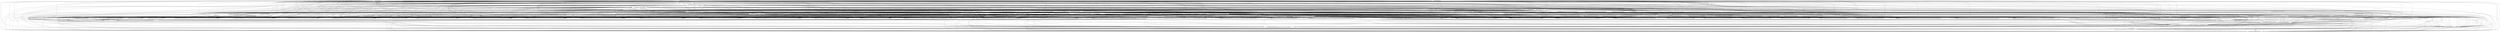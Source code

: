 digraph G {
  "org.jfree.data$Range#equals(java.lang.Object)" -> "org.jfree.chart$ChartFactory#createWaferMapChart(java.lang.String,org.jfree.data.general.WaferMapDataset,org.jfree.chart.plot.PlotOrientation,boolean,boolean,boolean)";
  "org.jfree.data$Range#equals(java.lang.Object)" -> "org.jfree.chart$JFreeChart#createBufferedImage(int,int,org.jfree.chart.ChartRenderingInfo)";
  "org.jfree.data$Range#equals(java.lang.Object)" -> "org.jfree.chart$ChartFactory#createMultiplePieChart(java.lang.String,org.jfree.data.category.CategoryDataset,org.jfree.chart.util.TableOrder,boolean,boolean,boolean)";
  "org.jfree.data$Range#equals(java.lang.Object)" -> "org.jfree.chart$PaintMap#put(java.lang.Comparable,java.awt.Paint)";
  "org.jfree.data$Range#equals(java.lang.Object)" -> "org.jfree.chart$ChartFactory#createGanttChart(java.lang.String,java.lang.String,java.lang.String,org.jfree.data.category.IntervalCategoryDataset,boolean,boolean,boolean)";
  "org.jfree.data$Range#equals(java.lang.Object)" -> "org.jfree.chart$StrokeMap#put(java.lang.Comparable,java.awt.Stroke)";
  "org.jfree.data$Range#equals(java.lang.Object)" -> "org.jfree.chart$PaintMap#containsKey(java.lang.Comparable)";
  "org.jfree.data$Range#equals(java.lang.Object)" -> "org.jfree.chart$JFreeChart#writeObject(java.io.ObjectOutputStream)";
  "org.jfree.data$Range#equals(java.lang.Object)" -> "org.jfree.chart$ChartFactory#createLineChart3D(java.lang.String,java.lang.String,java.lang.String,org.jfree.data.category.CategoryDataset,org.jfree.chart.plot.PlotOrientation,boolean,boolean,boolean)";
  "org.jfree.data$Range#equals(java.lang.Object)" -> "org.jfree.chart$ChartFactory#createBubbleChart(java.lang.String,java.lang.String,java.lang.String,org.jfree.data.xy.XYZDataset,org.jfree.chart.plot.PlotOrientation,boolean,boolean,boolean)";
  "org.jfree.data$Range#equals(java.lang.Object)" -> "org.jfree.chart$ChartFactory#createCandlestickChart(java.lang.String,java.lang.String,java.lang.String,org.jfree.data.xy.OHLCDataset,boolean)";
  "org.jfree.data$Range#equals(java.lang.Object)" -> "org.jfree.chart$ChartFactory#createBarChart3D(java.lang.String,java.lang.String,java.lang.String,org.jfree.data.category.CategoryDataset,org.jfree.chart.plot.PlotOrientation,boolean,boolean,boolean)";
  "org.jfree.data$Range#equals(java.lang.Object)" -> "org.jfree.chart$ChartFactory#createXYStepAreaChart(java.lang.String,java.lang.String,java.lang.String,org.jfree.data.xy.XYDataset,org.jfree.chart.plot.PlotOrientation,boolean,boolean,boolean)";
  "org.jfree.data$Range#equals(java.lang.Object)" -> "org.jfree.chart$StrokeMap#readObject(java.io.ObjectInputStream)";
  "org.jfree.data$Range#equals(java.lang.Object)" -> "org.jfree.chart$PaintMap#getPaint(java.lang.Comparable)";
  "org.jfree.data$Range#equals(java.lang.Object)" -> "org.jfree.chart$StrokeMap#writeObject(java.io.ObjectOutputStream)";
  "org.jfree.data$Range#equals(java.lang.Object)" -> "org.jfree.chart$JFreeChart#draw(java.awt.Graphics2D,java.awt.geom.Rectangle2D)";
  "org.jfree.data$Range#equals(java.lang.Object)" -> "org.jfree.chart$ChartFactory#createBoxAndWhiskerChart(java.lang.String,java.lang.String,java.lang.String,org.jfree.data.statistics.BoxAndWhiskerCategoryDataset,boolean)";
  "org.jfree.data$Range#equals(java.lang.Object)" -> "org.jfree.chart$JFreeChart#removeChangeListener(org.jfree.chart.event.ChartChangeListener)";
  "org.jfree.data$Range#equals(java.lang.Object)" -> "org.jfree.chart$ChartFactory#createXYLineChart(java.lang.String,java.lang.String,java.lang.String,org.jfree.data.xy.XYDataset,org.jfree.chart.plot.PlotOrientation,boolean,boolean,boolean)";
  "org.jfree.data$Range#equals(java.lang.Object)" -> "org.jfree.chart$ChartFactory#createStackedXYAreaChart(java.lang.String,java.lang.String,java.lang.String,org.jfree.data.xy.TableXYDataset,org.jfree.chart.plot.PlotOrientation,boolean,boolean,boolean)";
  "org.jfree.data$Range#equals(java.lang.Object)" -> "org.jfree.chart$JFreeChart#setTitle(org.jfree.chart.title.TextTitle)";
  "org.jfree.data$Range#equals(java.lang.Object)" -> "org.jfree.chart$ChartFactory#createStackedBarChart(java.lang.String,java.lang.String,java.lang.String,org.jfree.data.category.CategoryDataset,org.jfree.chart.plot.PlotOrientation,boolean,boolean,boolean)";
  "org.jfree.data$Range#equals(java.lang.Object)" -> "org.jfree.chart$ChartFactory#createXYAreaChart(java.lang.String,java.lang.String,java.lang.String,org.jfree.data.xy.XYDataset,org.jfree.chart.plot.PlotOrientation,boolean,boolean,boolean)";
  "org.jfree.data$Range#equals(java.lang.Object)" -> "org.jfree.chart$ChartFactory#createStackedBarChart3D(java.lang.String,java.lang.String,java.lang.String,org.jfree.data.category.CategoryDataset,org.jfree.chart.plot.PlotOrientation,boolean,boolean,boolean)";
  "org.jfree.data$Range#equals(java.lang.Object)" -> "org.jfree.chart$StrokeMap#getStroke(java.lang.Comparable)";
  "org.jfree.data$Range#equals(java.lang.Object)" -> "org.jfree.chart$JFreeChart#createBufferedImage(int,int,double,double,org.jfree.chart.ChartRenderingInfo)";
  "org.jfree.data$Range#equals(java.lang.Object)" -> "org.jfree.chart$JFreeChart#removeSubtitle(org.jfree.chart.title.Title)";
  "org.jfree.data$Range#equals(java.lang.Object)" -> "org.jfree.chart$ChartFactory#createTimeSeriesChart(java.lang.String,java.lang.String,java.lang.String,org.jfree.data.xy.XYDataset,boolean,boolean,boolean)";
  "org.jfree.data$Range#equals(java.lang.Object)" -> "org.jfree.chart$JFreeChart#removeProgressListener(org.jfree.chart.event.ChartProgressListener)";
  "org.jfree.data$Range#equals(java.lang.Object)" -> "org.jfree.chart$JFreeChart#drawTitle(org.jfree.chart.title.Title,java.awt.Graphics2D,java.awt.geom.Rectangle2D,boolean)";
  "org.jfree.data$Range#equals(java.lang.Object)" -> "org.jfree.chart$ChartFactory#createHighLowChart(java.lang.String,java.lang.String,java.lang.String,org.jfree.data.xy.OHLCDataset,boolean)";
  "org.jfree.data$Range#equals(java.lang.Object)" -> "org.jfree.chart$ChartFactory#createBarChart(java.lang.String,java.lang.String,java.lang.String,org.jfree.data.category.CategoryDataset,org.jfree.chart.plot.PlotOrientation,boolean,boolean,boolean)";
  "org.jfree.data$Range#equals(java.lang.Object)" -> "org.jfree.chart$ChartFactory#createHistogram(java.lang.String,java.lang.String,java.lang.String,org.jfree.data.xy.IntervalXYDataset,org.jfree.chart.plot.PlotOrientation,boolean,boolean,boolean)";
  "org.jfree.data$Range#equals(java.lang.Object)" -> "org.jfree.chart$ChartFactory#createBoxAndWhiskerChart(java.lang.String,java.lang.String,java.lang.String,org.jfree.data.statistics.BoxAndWhiskerXYDataset,boolean)";
  "org.jfree.data$Range#equals(java.lang.Object)" -> "org.jfree.chart$JFreeChart#setSubtitles(java.util.List)";
  "org.jfree.data$Range#equals(java.lang.Object)" -> "org.jfree.chart$StrokeMap#containsKey(java.lang.Comparable)";
  "org.jfree.data$Range#equals(java.lang.Object)" -> "org.jfree.chart$JFreeChart#draw(java.awt.Graphics2D,java.awt.geom.Rectangle2D,org.jfree.chart.ChartRenderingInfo)";
  "org.jfree.data$Range#equals(java.lang.Object)" -> "org.jfree.chart$JFreeChart#getAntiAlias()";
  "org.jfree.data$Range#equals(java.lang.Object)" -> "org.jfree.chart$ChartFactory#createPieChart(java.lang.String,org.jfree.data.general.PieDataset,org.jfree.data.general.PieDataset,int,boolean,boolean,boolean,java.util.Locale,boolean,boolean)";
  "org.jfree.data$Range#equals(java.lang.Object)" -> "org.jfree.chart$ChartFactory#createPolarChart(java.lang.String,org.jfree.data.xy.XYDataset,boolean,boolean,boolean)";
  "org.jfree.data$Range#equals(java.lang.Object)" -> "org.jfree.chart$ChartFactory#createStackedAreaChart(java.lang.String,java.lang.String,java.lang.String,org.jfree.data.category.CategoryDataset,org.jfree.chart.plot.PlotOrientation,boolean,boolean,boolean)";
  "org.jfree.data$Range#equals(java.lang.Object)" -> "org.jfree.chart$ChartFactory#createPieChart(java.lang.String,org.jfree.data.general.PieDataset,org.jfree.data.general.PieDataset,int,boolean,boolean,boolean,boolean,boolean,boolean)";
  "org.jfree.data$Range#equals(java.lang.Object)" -> "org.jfree.chart$ChartFactory#createMultiplePieChart3D(java.lang.String,org.jfree.data.category.CategoryDataset,org.jfree.chart.util.TableOrder,boolean,boolean,boolean)";
  "org.jfree.data$Range#equals(java.lang.Object)" -> "org.jfree.chart$ChartFactory#createHighLowChart(java.lang.String,java.lang.String,java.lang.String,org.jfree.data.xy.OHLCDataset,org.jfree.chart.axis.Timeline,boolean)";
  "org.jfree.data$Range#equals(java.lang.Object)" -> "org.jfree.chart$ChartFactory#createScatterPlot(java.lang.String,java.lang.String,java.lang.String,org.jfree.data.xy.XYDataset,org.jfree.chart.plot.PlotOrientation,boolean,boolean,boolean)";
  "org.jfree.data$Range#equals(java.lang.Object)" -> "org.jfree.chart$JFreeChart#equals(java.lang.Object)";
  "org.jfree.data$Range#equals(java.lang.Object)" -> "org.jfree.chart$ChartFactory#createWindPlot(java.lang.String,java.lang.String,java.lang.String,org.jfree.data.xy.WindDataset,boolean,boolean,boolean)";
  "org.jfree.data$Range#equals(java.lang.Object)" -> "org.jfree.chart$JFreeChart#setTitle(java.lang.String)";
  "org.jfree.data$Range#equals(java.lang.Object)" -> "org.jfree.chart$JFreeChart#clearSubtitles()";
  "org.jfree.data$Range#equals(java.lang.Object)" -> "org.jfree.chart$JFreeChart#createBufferedImage(int,int)";
  "org.jfree.data$Range#equals(java.lang.Object)" -> "org.jfree.chart$PaintMap#equals(java.lang.Object)";
  "org.jfree.data$Range#equals(java.lang.Object)" -> "org.jfree.chart$LegendItemCollection#equals(java.lang.Object)";
  "org.jfree.data$Range#equals(java.lang.Object)" -> "org.jfree.chart$PaintMap#writeObject(java.io.ObjectOutputStream)";
  "org.jfree.data$Range#equals(java.lang.Object)" -> "org.jfree.chart$ChartFactory#createAreaChart(java.lang.String,java.lang.String,java.lang.String,org.jfree.data.category.CategoryDataset,org.jfree.chart.plot.PlotOrientation,boolean,boolean,boolean)";
  "org.jfree.data$Range#equals(java.lang.Object)" -> "org.jfree.chart$JFreeChart#clone()";
  "org.jfree.data$Range#equals(java.lang.Object)" -> "org.jfree.chart$JFreeChart#setAntiAlias(boolean)";
  "org.jfree.data$Range#equals(java.lang.Object)" -> "org.jfree.chart$ChartFactory#createXYBarChart(java.lang.String,java.lang.String,boolean,java.lang.String,org.jfree.data.xy.IntervalXYDataset,org.jfree.chart.plot.PlotOrientation,boolean,boolean,boolean)";
  "org.jfree.data$Range#equals(java.lang.Object)" -> "org.jfree.chart$PaintMap#readObject(java.io.ObjectInputStream)";
  "org.jfree.data$Range#equals(java.lang.Object)" -> "org.jfree.chart$JFreeChart#readObject(java.io.ObjectInputStream)";
  "org.jfree.data$Range#equals(java.lang.Object)" -> "org.jfree.chart$JFreeChart#draw(java.awt.Graphics2D,java.awt.geom.Rectangle2D,java.awt.geom.Point2D,org.jfree.chart.ChartRenderingInfo)";
  "org.jfree.data$Range#equals(java.lang.Object)" -> "org.jfree.chart$StrokeMap#equals(java.lang.Object)";
  "org.jfree.data$Range#equals(java.lang.Object)" -> "org.jfree.chart$ChartFactory#createLineChart(java.lang.String,java.lang.String,java.lang.String,org.jfree.data.category.CategoryDataset,org.jfree.chart.plot.PlotOrientation,boolean,boolean,boolean)";
  "org.jfree.data$Range#equals(java.lang.Object)" -> "org.jfree.chart$ChartFactory#createXYStepChart(java.lang.String,java.lang.String,java.lang.String,org.jfree.data.xy.XYDataset,org.jfree.chart.plot.PlotOrientation,boolean,boolean,boolean)";
  "org.jfree.data$Range#equals(java.lang.Object)" -> "org.jfree.chart$JFreeChart#removeLegend()";
  "org.jfree.data$Range#equals(java.lang.Object)" -> "org.jfree.chart$JFreeChart#createBufferedImage(int,int,int,org.jfree.chart.ChartRenderingInfo)";
  "org.jfree.data$Range#equals(java.lang.Object)" -> "org.jfree.chart$ChartFactory#createWaterfallChart(java.lang.String,java.lang.String,java.lang.String,org.jfree.data.category.CategoryDataset,org.jfree.chart.plot.PlotOrientation,boolean,boolean,boolean)";
  "org.jfree.chart$ChartColor#createDefaultPaintArray()" -> "org.jfree.chart$ChartFactory#createWaferMapChart(java.lang.String,org.jfree.data.general.WaferMapDataset,org.jfree.chart.plot.PlotOrientation,boolean,boolean,boolean)";
  "org.jfree.chart$ChartColor#createDefaultPaintArray()" -> "org.jfree.chart$ChartFactory#createMultiplePieChart(java.lang.String,org.jfree.data.category.CategoryDataset,org.jfree.chart.util.TableOrder,boolean,boolean,boolean)";
  "org.jfree.chart$ChartColor#createDefaultPaintArray()" -> "org.jfree.chart$ChartFactory#createGanttChart(java.lang.String,java.lang.String,java.lang.String,org.jfree.data.category.IntervalCategoryDataset,boolean,boolean,boolean)";
  "org.jfree.chart$ChartColor#createDefaultPaintArray()" -> "org.jfree.chart$ChartFactory#createLineChart3D(java.lang.String,java.lang.String,java.lang.String,org.jfree.data.category.CategoryDataset,org.jfree.chart.plot.PlotOrientation,boolean,boolean,boolean)";
  "org.jfree.chart$ChartColor#createDefaultPaintArray()" -> "org.jfree.chart$ChartFactory#createBubbleChart(java.lang.String,java.lang.String,java.lang.String,org.jfree.data.xy.XYZDataset,org.jfree.chart.plot.PlotOrientation,boolean,boolean,boolean)";
  "org.jfree.chart$ChartColor#createDefaultPaintArray()" -> "org.jfree.chart$ChartFactory#createCandlestickChart(java.lang.String,java.lang.String,java.lang.String,org.jfree.data.xy.OHLCDataset,boolean)";
  "org.jfree.chart$ChartColor#createDefaultPaintArray()" -> "org.jfree.chart$ChartFactory#createBarChart3D(java.lang.String,java.lang.String,java.lang.String,org.jfree.data.category.CategoryDataset,org.jfree.chart.plot.PlotOrientation,boolean,boolean,boolean)";
  "org.jfree.chart$ChartColor#createDefaultPaintArray()" -> "org.jfree.chart$ChartFactory#createXYStepAreaChart(java.lang.String,java.lang.String,java.lang.String,org.jfree.data.xy.XYDataset,org.jfree.chart.plot.PlotOrientation,boolean,boolean,boolean)";
  "org.jfree.chart$ChartColor#createDefaultPaintArray()" -> "org.jfree.chart$ChartFactory#createBoxAndWhiskerChart(java.lang.String,java.lang.String,java.lang.String,org.jfree.data.statistics.BoxAndWhiskerCategoryDataset,boolean)";
  "org.jfree.chart$ChartColor#createDefaultPaintArray()" -> "org.jfree.chart$ChartFactory#createXYLineChart(java.lang.String,java.lang.String,java.lang.String,org.jfree.data.xy.XYDataset,org.jfree.chart.plot.PlotOrientation,boolean,boolean,boolean)";
  "org.jfree.chart$ChartColor#createDefaultPaintArray()" -> "org.jfree.chart$ChartFactory#createStackedXYAreaChart(java.lang.String,java.lang.String,java.lang.String,org.jfree.data.xy.TableXYDataset,org.jfree.chart.plot.PlotOrientation,boolean,boolean,boolean)";
  "org.jfree.chart$ChartColor#createDefaultPaintArray()" -> "org.jfree.chart$ChartFactory#createStackedBarChart(java.lang.String,java.lang.String,java.lang.String,org.jfree.data.category.CategoryDataset,org.jfree.chart.plot.PlotOrientation,boolean,boolean,boolean)";
  "org.jfree.chart$ChartColor#createDefaultPaintArray()" -> "org.jfree.chart$ChartFactory#createXYAreaChart(java.lang.String,java.lang.String,java.lang.String,org.jfree.data.xy.XYDataset,org.jfree.chart.plot.PlotOrientation,boolean,boolean,boolean)";
  "org.jfree.chart$ChartColor#createDefaultPaintArray()" -> "org.jfree.chart$ChartFactory#createStackedBarChart3D(java.lang.String,java.lang.String,java.lang.String,org.jfree.data.category.CategoryDataset,org.jfree.chart.plot.PlotOrientation,boolean,boolean,boolean)";
  "org.jfree.chart$ChartColor#createDefaultPaintArray()" -> "org.jfree.chart$ChartFactory#createTimeSeriesChart(java.lang.String,java.lang.String,java.lang.String,org.jfree.data.xy.XYDataset,boolean,boolean,boolean)";
  "org.jfree.chart$ChartColor#createDefaultPaintArray()" -> "org.jfree.chart$ChartFactory#createHighLowChart(java.lang.String,java.lang.String,java.lang.String,org.jfree.data.xy.OHLCDataset,boolean)";
  "org.jfree.chart$ChartColor#createDefaultPaintArray()" -> "org.jfree.chart$ChartFactory#createBarChart(java.lang.String,java.lang.String,java.lang.String,org.jfree.data.category.CategoryDataset,org.jfree.chart.plot.PlotOrientation,boolean,boolean,boolean)";
  "org.jfree.chart$ChartColor#createDefaultPaintArray()" -> "org.jfree.chart$ChartFactory#createHistogram(java.lang.String,java.lang.String,java.lang.String,org.jfree.data.xy.IntervalXYDataset,org.jfree.chart.plot.PlotOrientation,boolean,boolean,boolean)";
  "org.jfree.chart$ChartColor#createDefaultPaintArray()" -> "org.jfree.chart$ChartFactory#createBoxAndWhiskerChart(java.lang.String,java.lang.String,java.lang.String,org.jfree.data.statistics.BoxAndWhiskerXYDataset,boolean)";
  "org.jfree.chart$ChartColor#createDefaultPaintArray()" -> "org.jfree.chart$ChartFactory#createPieChart(java.lang.String,org.jfree.data.general.PieDataset,org.jfree.data.general.PieDataset,int,boolean,boolean,boolean,java.util.Locale,boolean,boolean)";
  "org.jfree.chart$ChartColor#createDefaultPaintArray()" -> "org.jfree.chart$ChartFactory#createPolarChart(java.lang.String,org.jfree.data.xy.XYDataset,boolean,boolean,boolean)";
  "org.jfree.chart$ChartColor#createDefaultPaintArray()" -> "org.jfree.chart$ChartFactory#createStackedAreaChart(java.lang.String,java.lang.String,java.lang.String,org.jfree.data.category.CategoryDataset,org.jfree.chart.plot.PlotOrientation,boolean,boolean,boolean)";
  "org.jfree.chart$ChartColor#createDefaultPaintArray()" -> "org.jfree.chart$ChartFactory#createPieChart(java.lang.String,org.jfree.data.general.PieDataset,org.jfree.data.general.PieDataset,int,boolean,boolean,boolean,boolean,boolean,boolean)";
  "org.jfree.chart$ChartColor#createDefaultPaintArray()" -> "org.jfree.chart$ChartFactory#createMultiplePieChart3D(java.lang.String,org.jfree.data.category.CategoryDataset,org.jfree.chart.util.TableOrder,boolean,boolean,boolean)";
  "org.jfree.chart$ChartColor#createDefaultPaintArray()" -> "org.jfree.chart$ChartFactory#createPieChart(java.lang.String,org.jfree.data.general.PieDataset,boolean,boolean,boolean)";
  "org.jfree.chart$ChartColor#createDefaultPaintArray()" -> "org.jfree.chart$ChartFactory#createHighLowChart(java.lang.String,java.lang.String,java.lang.String,org.jfree.data.xy.OHLCDataset,org.jfree.chart.axis.Timeline,boolean)";
  "org.jfree.chart$ChartColor#createDefaultPaintArray()" -> "org.jfree.chart$ChartFactory#createScatterPlot(java.lang.String,java.lang.String,java.lang.String,org.jfree.data.xy.XYDataset,org.jfree.chart.plot.PlotOrientation,boolean,boolean,boolean)";
  "org.jfree.chart$ChartColor#createDefaultPaintArray()" -> "org.jfree.chart$ChartFactory#createWindPlot(java.lang.String,java.lang.String,java.lang.String,org.jfree.data.xy.WindDataset,boolean,boolean,boolean)";
  "org.jfree.chart$ChartColor#createDefaultPaintArray()" -> "org.jfree.chart$ChartFactory#createPieChart(java.lang.String,org.jfree.data.general.PieDataset,boolean,boolean,java.util.Locale)";
  "org.jfree.chart$ChartColor#createDefaultPaintArray()" -> "org.jfree.chart$ChartFactory#createAreaChart(java.lang.String,java.lang.String,java.lang.String,org.jfree.data.category.CategoryDataset,org.jfree.chart.plot.PlotOrientation,boolean,boolean,boolean)";
  "org.jfree.chart$ChartColor#createDefaultPaintArray()" -> "org.jfree.chart$ChartFactory#createRingChart(java.lang.String,org.jfree.data.general.PieDataset,boolean,boolean,java.util.Locale)";
  "org.jfree.chart$ChartColor#createDefaultPaintArray()" -> "org.jfree.chart$ChartFactory#createXYBarChart(java.lang.String,java.lang.String,boolean,java.lang.String,org.jfree.data.xy.IntervalXYDataset,org.jfree.chart.plot.PlotOrientation,boolean,boolean,boolean)";
  "org.jfree.chart$ChartColor#createDefaultPaintArray()" -> "org.jfree.chart$ChartFactory#createLineChart(java.lang.String,java.lang.String,java.lang.String,org.jfree.data.category.CategoryDataset,org.jfree.chart.plot.PlotOrientation,boolean,boolean,boolean)";
  "org.jfree.chart$ChartColor#createDefaultPaintArray()" -> "org.jfree.chart$ChartFactory#createPieChart3D(java.lang.String,org.jfree.data.general.PieDataset,boolean,boolean,java.util.Locale)";
  "org.jfree.chart$ChartColor#createDefaultPaintArray()" -> "org.jfree.chart$ChartFactory#createXYStepChart(java.lang.String,java.lang.String,java.lang.String,org.jfree.data.xy.XYDataset,org.jfree.chart.plot.PlotOrientation,boolean,boolean,boolean)";
  "org.jfree.chart$ChartColor#createDefaultPaintArray()" -> "org.jfree.chart$ChartFactory#createPieChart3D(java.lang.String,org.jfree.data.general.PieDataset,boolean,boolean,boolean)";
  "org.jfree.chart$ChartColor#createDefaultPaintArray()" -> "org.jfree.chart$ChartFactory#createRingChart(java.lang.String,org.jfree.data.general.PieDataset,boolean,boolean,boolean)";
  "org.jfree.chart$ChartColor#createDefaultPaintArray()" -> "org.jfree.chart$ChartFactory#createWaterfallChart(java.lang.String,java.lang.String,java.lang.String,org.jfree.data.category.CategoryDataset,org.jfree.chart.plot.PlotOrientation,boolean,boolean,boolean)";
  "org.jfree.chart$JFreeChart#plotChanged(org.jfree.chart.event.PlotChangeEvent)" -> "org.jfree.chart$ChartFactory#createWaferMapChart(java.lang.String,org.jfree.data.general.WaferMapDataset,org.jfree.chart.plot.PlotOrientation,boolean,boolean,boolean)";
  "org.jfree.chart$JFreeChart#plotChanged(org.jfree.chart.event.PlotChangeEvent)" -> "org.jfree.chart$JFreeChart#createBufferedImage(int,int,org.jfree.chart.ChartRenderingInfo)";
  "org.jfree.chart$JFreeChart#plotChanged(org.jfree.chart.event.PlotChangeEvent)" -> "org.jfree.chart$ChartFactory#createMultiplePieChart(java.lang.String,org.jfree.data.category.CategoryDataset,org.jfree.chart.util.TableOrder,boolean,boolean,boolean)";
  "org.jfree.chart$JFreeChart#plotChanged(org.jfree.chart.event.PlotChangeEvent)" -> "org.jfree.chart$ChartFactory#createGanttChart(java.lang.String,java.lang.String,java.lang.String,org.jfree.data.category.IntervalCategoryDataset,boolean,boolean,boolean)";
  "org.jfree.chart$JFreeChart#plotChanged(org.jfree.chart.event.PlotChangeEvent)" -> "org.jfree.chart$JFreeChart#writeObject(java.io.ObjectOutputStream)";
  "org.jfree.chart$JFreeChart#plotChanged(org.jfree.chart.event.PlotChangeEvent)" -> "org.jfree.chart$ChartFactory#createLineChart3D(java.lang.String,java.lang.String,java.lang.String,org.jfree.data.category.CategoryDataset,org.jfree.chart.plot.PlotOrientation,boolean,boolean,boolean)";
  "org.jfree.chart$JFreeChart#plotChanged(org.jfree.chart.event.PlotChangeEvent)" -> "org.jfree.chart$ChartFactory#createBubbleChart(java.lang.String,java.lang.String,java.lang.String,org.jfree.data.xy.XYZDataset,org.jfree.chart.plot.PlotOrientation,boolean,boolean,boolean)";
  "org.jfree.chart$JFreeChart#plotChanged(org.jfree.chart.event.PlotChangeEvent)" -> "org.jfree.chart$ChartFactory#createCandlestickChart(java.lang.String,java.lang.String,java.lang.String,org.jfree.data.xy.OHLCDataset,boolean)";
  "org.jfree.chart$JFreeChart#plotChanged(org.jfree.chart.event.PlotChangeEvent)" -> "org.jfree.chart$ChartFactory#createBarChart3D(java.lang.String,java.lang.String,java.lang.String,org.jfree.data.category.CategoryDataset,org.jfree.chart.plot.PlotOrientation,boolean,boolean,boolean)";
  "org.jfree.chart$JFreeChart#plotChanged(org.jfree.chart.event.PlotChangeEvent)" -> "org.jfree.chart$ChartFactory#createXYStepAreaChart(java.lang.String,java.lang.String,java.lang.String,org.jfree.data.xy.XYDataset,org.jfree.chart.plot.PlotOrientation,boolean,boolean,boolean)";
  "org.jfree.chart$JFreeChart#plotChanged(org.jfree.chart.event.PlotChangeEvent)" -> "org.jfree.chart$StrokeMap#readObject(java.io.ObjectInputStream)";
  "org.jfree.chart$JFreeChart#plotChanged(org.jfree.chart.event.PlotChangeEvent)" -> "org.jfree.chart$StrokeMap#writeObject(java.io.ObjectOutputStream)";
  "org.jfree.chart$JFreeChart#plotChanged(org.jfree.chart.event.PlotChangeEvent)" -> "org.jfree.chart$JFreeChart#draw(java.awt.Graphics2D,java.awt.geom.Rectangle2D)";
  "org.jfree.chart$JFreeChart#plotChanged(org.jfree.chart.event.PlotChangeEvent)" -> "org.jfree.chart$ChartFactory#createBoxAndWhiskerChart(java.lang.String,java.lang.String,java.lang.String,org.jfree.data.statistics.BoxAndWhiskerCategoryDataset,boolean)";
  "org.jfree.chart$JFreeChart#plotChanged(org.jfree.chart.event.PlotChangeEvent)" -> "org.jfree.chart$ChartFactory#createXYLineChart(java.lang.String,java.lang.String,java.lang.String,org.jfree.data.xy.XYDataset,org.jfree.chart.plot.PlotOrientation,boolean,boolean,boolean)";
  "org.jfree.chart$JFreeChart#plotChanged(org.jfree.chart.event.PlotChangeEvent)" -> "org.jfree.chart$ChartFactory#createStackedXYAreaChart(java.lang.String,java.lang.String,java.lang.String,org.jfree.data.xy.TableXYDataset,org.jfree.chart.plot.PlotOrientation,boolean,boolean,boolean)";
  "org.jfree.chart$JFreeChart#plotChanged(org.jfree.chart.event.PlotChangeEvent)" -> "org.jfree.chart$ChartFactory#createStackedBarChart(java.lang.String,java.lang.String,java.lang.String,org.jfree.data.category.CategoryDataset,org.jfree.chart.plot.PlotOrientation,boolean,boolean,boolean)";
  "org.jfree.chart$JFreeChart#plotChanged(org.jfree.chart.event.PlotChangeEvent)" -> "org.jfree.chart$ChartFactory#createXYAreaChart(java.lang.String,java.lang.String,java.lang.String,org.jfree.data.xy.XYDataset,org.jfree.chart.plot.PlotOrientation,boolean,boolean,boolean)";
  "org.jfree.chart$JFreeChart#plotChanged(org.jfree.chart.event.PlotChangeEvent)" -> "org.jfree.chart$ChartFactory#createStackedBarChart3D(java.lang.String,java.lang.String,java.lang.String,org.jfree.data.category.CategoryDataset,org.jfree.chart.plot.PlotOrientation,boolean,boolean,boolean)";
  "org.jfree.chart$JFreeChart#plotChanged(org.jfree.chart.event.PlotChangeEvent)" -> "org.jfree.chart$JFreeChart#handleClick(int,int,org.jfree.chart.ChartRenderingInfo)";
  "org.jfree.chart$JFreeChart#plotChanged(org.jfree.chart.event.PlotChangeEvent)" -> "org.jfree.chart$JFreeChart#createBufferedImage(int,int,double,double,org.jfree.chart.ChartRenderingInfo)";
  "org.jfree.chart$JFreeChart#plotChanged(org.jfree.chart.event.PlotChangeEvent)" -> "org.jfree.chart$ChartFactory#createTimeSeriesChart(java.lang.String,java.lang.String,java.lang.String,org.jfree.data.xy.XYDataset,boolean,boolean,boolean)";
  "org.jfree.chart$JFreeChart#plotChanged(org.jfree.chart.event.PlotChangeEvent)" -> "org.jfree.chart$JFreeChart#drawTitle(org.jfree.chart.title.Title,java.awt.Graphics2D,java.awt.geom.Rectangle2D,boolean)";
  "org.jfree.chart$JFreeChart#plotChanged(org.jfree.chart.event.PlotChangeEvent)" -> "org.jfree.chart$ChartFactory#createHighLowChart(java.lang.String,java.lang.String,java.lang.String,org.jfree.data.xy.OHLCDataset,boolean)";
  "org.jfree.chart$JFreeChart#plotChanged(org.jfree.chart.event.PlotChangeEvent)" -> "org.jfree.chart$ChartFactory#createBarChart(java.lang.String,java.lang.String,java.lang.String,org.jfree.data.category.CategoryDataset,org.jfree.chart.plot.PlotOrientation,boolean,boolean,boolean)";
  "org.jfree.chart$JFreeChart#plotChanged(org.jfree.chart.event.PlotChangeEvent)" -> "org.jfree.chart$ChartFactory#createHistogram(java.lang.String,java.lang.String,java.lang.String,org.jfree.data.xy.IntervalXYDataset,org.jfree.chart.plot.PlotOrientation,boolean,boolean,boolean)";
  "org.jfree.chart$JFreeChart#plotChanged(org.jfree.chart.event.PlotChangeEvent)" -> "org.jfree.chart$ChartFactory#createBoxAndWhiskerChart(java.lang.String,java.lang.String,java.lang.String,org.jfree.data.statistics.BoxAndWhiskerXYDataset,boolean)";
  "org.jfree.chart$JFreeChart#plotChanged(org.jfree.chart.event.PlotChangeEvent)" -> "org.jfree.chart$JFreeChart#draw(java.awt.Graphics2D,java.awt.geom.Rectangle2D,org.jfree.chart.ChartRenderingInfo)";
  "org.jfree.chart$JFreeChart#plotChanged(org.jfree.chart.event.PlotChangeEvent)" -> "org.jfree.chart$ChartFactory#createPieChart(java.lang.String,org.jfree.data.general.PieDataset,org.jfree.data.general.PieDataset,int,boolean,boolean,boolean,java.util.Locale,boolean,boolean)";
  "org.jfree.chart$JFreeChart#plotChanged(org.jfree.chart.event.PlotChangeEvent)" -> "org.jfree.chart$ChartFactory#createPolarChart(java.lang.String,org.jfree.data.xy.XYDataset,boolean,boolean,boolean)";
  "org.jfree.chart$JFreeChart#plotChanged(org.jfree.chart.event.PlotChangeEvent)" -> "org.jfree.chart$ChartFactory#createStackedAreaChart(java.lang.String,java.lang.String,java.lang.String,org.jfree.data.category.CategoryDataset,org.jfree.chart.plot.PlotOrientation,boolean,boolean,boolean)";
  "org.jfree.chart$JFreeChart#plotChanged(org.jfree.chart.event.PlotChangeEvent)" -> "org.jfree.chart$ChartFactory#createPieChart(java.lang.String,org.jfree.data.general.PieDataset,org.jfree.data.general.PieDataset,int,boolean,boolean,boolean,boolean,boolean,boolean)";
  "org.jfree.chart$JFreeChart#plotChanged(org.jfree.chart.event.PlotChangeEvent)" -> "org.jfree.chart$ChartFactory#createMultiplePieChart3D(java.lang.String,org.jfree.data.category.CategoryDataset,org.jfree.chart.util.TableOrder,boolean,boolean,boolean)";
  "org.jfree.chart$JFreeChart#plotChanged(org.jfree.chart.event.PlotChangeEvent)" -> "org.jfree.chart$ChartFactory#createPieChart(java.lang.String,org.jfree.data.general.PieDataset,boolean,boolean,boolean)";
  "org.jfree.chart$JFreeChart#plotChanged(org.jfree.chart.event.PlotChangeEvent)" -> "org.jfree.chart$ChartFactory#createHighLowChart(java.lang.String,java.lang.String,java.lang.String,org.jfree.data.xy.OHLCDataset,org.jfree.chart.axis.Timeline,boolean)";
  "org.jfree.chart$JFreeChart#plotChanged(org.jfree.chart.event.PlotChangeEvent)" -> "org.jfree.chart$ChartFactory#createScatterPlot(java.lang.String,java.lang.String,java.lang.String,org.jfree.data.xy.XYDataset,org.jfree.chart.plot.PlotOrientation,boolean,boolean,boolean)";
  "org.jfree.chart$JFreeChart#plotChanged(org.jfree.chart.event.PlotChangeEvent)" -> "org.jfree.chart$ChartFactory#createWindPlot(java.lang.String,java.lang.String,java.lang.String,org.jfree.data.xy.WindDataset,boolean,boolean,boolean)";
  "org.jfree.chart$JFreeChart#plotChanged(org.jfree.chart.event.PlotChangeEvent)" -> "org.jfree.chart$JFreeChart#createBufferedImage(int,int)";
  "org.jfree.chart$JFreeChart#plotChanged(org.jfree.chart.event.PlotChangeEvent)" -> "org.jfree.chart$ChartFactory#createPieChart(java.lang.String,org.jfree.data.general.PieDataset,boolean,boolean,java.util.Locale)";
  "org.jfree.chart$JFreeChart#plotChanged(org.jfree.chart.event.PlotChangeEvent)" -> "org.jfree.chart$ChartFactory#createAreaChart(java.lang.String,java.lang.String,java.lang.String,org.jfree.data.category.CategoryDataset,org.jfree.chart.plot.PlotOrientation,boolean,boolean,boolean)";
  "org.jfree.chart$JFreeChart#plotChanged(org.jfree.chart.event.PlotChangeEvent)" -> "org.jfree.chart$JFreeChart#clone()";
  "org.jfree.chart$JFreeChart#plotChanged(org.jfree.chart.event.PlotChangeEvent)" -> "org.jfree.chart$ChartFactory#createRingChart(java.lang.String,org.jfree.data.general.PieDataset,boolean,boolean,java.util.Locale)";
  "org.jfree.chart$JFreeChart#plotChanged(org.jfree.chart.event.PlotChangeEvent)" -> "org.jfree.chart$ChartFactory#createXYBarChart(java.lang.String,java.lang.String,boolean,java.lang.String,org.jfree.data.xy.IntervalXYDataset,org.jfree.chart.plot.PlotOrientation,boolean,boolean,boolean)";
  "org.jfree.chart$JFreeChart#plotChanged(org.jfree.chart.event.PlotChangeEvent)" -> "org.jfree.chart$JFreeChart#readObject(java.io.ObjectInputStream)";
  "org.jfree.chart$JFreeChart#plotChanged(org.jfree.chart.event.PlotChangeEvent)" -> "org.jfree.chart$JFreeChart#draw(java.awt.Graphics2D,java.awt.geom.Rectangle2D,java.awt.geom.Point2D,org.jfree.chart.ChartRenderingInfo)";
  "org.jfree.chart$JFreeChart#plotChanged(org.jfree.chart.event.PlotChangeEvent)" -> "org.jfree.chart$ChartFactory#createLineChart(java.lang.String,java.lang.String,java.lang.String,org.jfree.data.category.CategoryDataset,org.jfree.chart.plot.PlotOrientation,boolean,boolean,boolean)";
  "org.jfree.chart$JFreeChart#plotChanged(org.jfree.chart.event.PlotChangeEvent)" -> "org.jfree.chart$ChartFactory#createPieChart3D(java.lang.String,org.jfree.data.general.PieDataset,boolean,boolean,java.util.Locale)";
  "org.jfree.chart$JFreeChart#plotChanged(org.jfree.chart.event.PlotChangeEvent)" -> "org.jfree.chart$ChartFactory#createXYStepChart(java.lang.String,java.lang.String,java.lang.String,org.jfree.data.xy.XYDataset,org.jfree.chart.plot.PlotOrientation,boolean,boolean,boolean)";
  "org.jfree.chart$JFreeChart#plotChanged(org.jfree.chart.event.PlotChangeEvent)" -> "org.jfree.chart$ChartFactory#createPieChart3D(java.lang.String,org.jfree.data.general.PieDataset,boolean,boolean,boolean)";
  "org.jfree.chart$JFreeChart#plotChanged(org.jfree.chart.event.PlotChangeEvent)" -> "org.jfree.chart$ChartFactory#createRingChart(java.lang.String,org.jfree.data.general.PieDataset,boolean,boolean,boolean)";
  "org.jfree.chart$JFreeChart#plotChanged(org.jfree.chart.event.PlotChangeEvent)" -> "org.jfree.chart$JFreeChart#createBufferedImage(int,int,int,org.jfree.chart.ChartRenderingInfo)";
  "org.jfree.chart$JFreeChart#plotChanged(org.jfree.chart.event.PlotChangeEvent)" -> "org.jfree.chart$ChartFactory#createWaterfallChart(java.lang.String,java.lang.String,java.lang.String,org.jfree.data.category.CategoryDataset,org.jfree.chart.plot.PlotOrientation,boolean,boolean,boolean)";
  "org.jfree.chart$PaintMap#clone()" -> "org.jfree.chart$ChartFactory#createWaferMapChart(java.lang.String,org.jfree.data.general.WaferMapDataset,org.jfree.chart.plot.PlotOrientation,boolean,boolean,boolean)";
  "org.jfree.chart$PaintMap#clone()" -> "org.jfree.chart$JFreeChart#createBufferedImage(int,int,org.jfree.chart.ChartRenderingInfo)";
  "org.jfree.chart$PaintMap#clone()" -> "org.jfree.chart$ChartFactory#createGanttChart(java.lang.String,java.lang.String,java.lang.String,org.jfree.data.category.IntervalCategoryDataset,boolean,boolean,boolean)";
  "org.jfree.chart$PaintMap#clone()" -> "org.jfree.chart$JFreeChart#writeObject(java.io.ObjectOutputStream)";
  "org.jfree.chart$PaintMap#clone()" -> "org.jfree.chart$ChartFactory#createLineChart3D(java.lang.String,java.lang.String,java.lang.String,org.jfree.data.category.CategoryDataset,org.jfree.chart.plot.PlotOrientation,boolean,boolean,boolean)";
  "org.jfree.chart$PaintMap#clone()" -> "org.jfree.chart$ChartFactory#createBubbleChart(java.lang.String,java.lang.String,java.lang.String,org.jfree.data.xy.XYZDataset,org.jfree.chart.plot.PlotOrientation,boolean,boolean,boolean)";
  "org.jfree.chart$PaintMap#clone()" -> "org.jfree.chart$ChartFactory#createCandlestickChart(java.lang.String,java.lang.String,java.lang.String,org.jfree.data.xy.OHLCDataset,boolean)";
  "org.jfree.chart$PaintMap#clone()" -> "org.jfree.chart$ChartFactory#createBarChart3D(java.lang.String,java.lang.String,java.lang.String,org.jfree.data.category.CategoryDataset,org.jfree.chart.plot.PlotOrientation,boolean,boolean,boolean)";
  "org.jfree.chart$PaintMap#clone()" -> "org.jfree.chart$ChartFactory#createXYStepAreaChart(java.lang.String,java.lang.String,java.lang.String,org.jfree.data.xy.XYDataset,org.jfree.chart.plot.PlotOrientation,boolean,boolean,boolean)";
  "org.jfree.chart$PaintMap#clone()" -> "org.jfree.chart$StrokeMap#readObject(java.io.ObjectInputStream)";
  "org.jfree.chart$PaintMap#clone()" -> "org.jfree.chart$StrokeMap#writeObject(java.io.ObjectOutputStream)";
  "org.jfree.chart$PaintMap#clone()" -> "org.jfree.chart$JFreeChart#draw(java.awt.Graphics2D,java.awt.geom.Rectangle2D)";
  "org.jfree.chart$PaintMap#clone()" -> "org.jfree.chart$ChartFactory#createBoxAndWhiskerChart(java.lang.String,java.lang.String,java.lang.String,org.jfree.data.statistics.BoxAndWhiskerCategoryDataset,boolean)";
  "org.jfree.chart$PaintMap#clone()" -> "org.jfree.chart$ChartFactory#createXYLineChart(java.lang.String,java.lang.String,java.lang.String,org.jfree.data.xy.XYDataset,org.jfree.chart.plot.PlotOrientation,boolean,boolean,boolean)";
  "org.jfree.chart$PaintMap#clone()" -> "org.jfree.chart$ChartFactory#createStackedXYAreaChart(java.lang.String,java.lang.String,java.lang.String,org.jfree.data.xy.TableXYDataset,org.jfree.chart.plot.PlotOrientation,boolean,boolean,boolean)";
  "org.jfree.chart$PaintMap#clone()" -> "org.jfree.chart$ChartFactory#createStackedBarChart(java.lang.String,java.lang.String,java.lang.String,org.jfree.data.category.CategoryDataset,org.jfree.chart.plot.PlotOrientation,boolean,boolean,boolean)";
  "org.jfree.chart$PaintMap#clone()" -> "org.jfree.chart$ChartFactory#createXYAreaChart(java.lang.String,java.lang.String,java.lang.String,org.jfree.data.xy.XYDataset,org.jfree.chart.plot.PlotOrientation,boolean,boolean,boolean)";
  "org.jfree.chart$PaintMap#clone()" -> "org.jfree.chart$ChartFactory#createStackedBarChart3D(java.lang.String,java.lang.String,java.lang.String,org.jfree.data.category.CategoryDataset,org.jfree.chart.plot.PlotOrientation,boolean,boolean,boolean)";
  "org.jfree.chart$PaintMap#clone()" -> "org.jfree.chart$JFreeChart#createBufferedImage(int,int,double,double,org.jfree.chart.ChartRenderingInfo)";
  "org.jfree.chart$PaintMap#clone()" -> "org.jfree.chart$ChartFactory#createTimeSeriesChart(java.lang.String,java.lang.String,java.lang.String,org.jfree.data.xy.XYDataset,boolean,boolean,boolean)";
  "org.jfree.chart$PaintMap#clone()" -> "org.jfree.chart$JFreeChart#drawTitle(org.jfree.chart.title.Title,java.awt.Graphics2D,java.awt.geom.Rectangle2D,boolean)";
  "org.jfree.chart$PaintMap#clone()" -> "org.jfree.chart$ChartFactory#createHighLowChart(java.lang.String,java.lang.String,java.lang.String,org.jfree.data.xy.OHLCDataset,boolean)";
  "org.jfree.chart$PaintMap#clone()" -> "org.jfree.chart$ChartFactory#createBarChart(java.lang.String,java.lang.String,java.lang.String,org.jfree.data.category.CategoryDataset,org.jfree.chart.plot.PlotOrientation,boolean,boolean,boolean)";
  "org.jfree.chart$PaintMap#clone()" -> "org.jfree.chart$ChartFactory#createHistogram(java.lang.String,java.lang.String,java.lang.String,org.jfree.data.xy.IntervalXYDataset,org.jfree.chart.plot.PlotOrientation,boolean,boolean,boolean)";
  "org.jfree.chart$PaintMap#clone()" -> "org.jfree.chart$ChartFactory#createBoxAndWhiskerChart(java.lang.String,java.lang.String,java.lang.String,org.jfree.data.statistics.BoxAndWhiskerXYDataset,boolean)";
  "org.jfree.chart$PaintMap#clone()" -> "org.jfree.chart$JFreeChart#draw(java.awt.Graphics2D,java.awt.geom.Rectangle2D,org.jfree.chart.ChartRenderingInfo)";
  "org.jfree.chart$PaintMap#clone()" -> "org.jfree.chart$ChartFactory#createPieChart(java.lang.String,org.jfree.data.general.PieDataset,org.jfree.data.general.PieDataset,int,boolean,boolean,boolean,java.util.Locale,boolean,boolean)";
  "org.jfree.chart$PaintMap#clone()" -> "org.jfree.chart$ChartFactory#createPolarChart(java.lang.String,org.jfree.data.xy.XYDataset,boolean,boolean,boolean)";
  "org.jfree.chart$PaintMap#clone()" -> "org.jfree.chart$ChartFactory#createStackedAreaChart(java.lang.String,java.lang.String,java.lang.String,org.jfree.data.category.CategoryDataset,org.jfree.chart.plot.PlotOrientation,boolean,boolean,boolean)";
  "org.jfree.chart$PaintMap#clone()" -> "org.jfree.chart$ChartFactory#createPieChart(java.lang.String,org.jfree.data.general.PieDataset,org.jfree.data.general.PieDataset,int,boolean,boolean,boolean,boolean,boolean,boolean)";
  "org.jfree.chart$PaintMap#clone()" -> "org.jfree.chart$ChartFactory#createHighLowChart(java.lang.String,java.lang.String,java.lang.String,org.jfree.data.xy.OHLCDataset,org.jfree.chart.axis.Timeline,boolean)";
  "org.jfree.chart$PaintMap#clone()" -> "org.jfree.chart$ChartFactory#createScatterPlot(java.lang.String,java.lang.String,java.lang.String,org.jfree.data.xy.XYDataset,org.jfree.chart.plot.PlotOrientation,boolean,boolean,boolean)";
  "org.jfree.chart$PaintMap#clone()" -> "org.jfree.chart$ChartFactory#createWindPlot(java.lang.String,java.lang.String,java.lang.String,org.jfree.data.xy.WindDataset,boolean,boolean,boolean)";
  "org.jfree.chart$PaintMap#clone()" -> "org.jfree.chart$JFreeChart#createBufferedImage(int,int)";
  "org.jfree.chart$PaintMap#clone()" -> "org.jfree.chart$ChartFactory#createAreaChart(java.lang.String,java.lang.String,java.lang.String,org.jfree.data.category.CategoryDataset,org.jfree.chart.plot.PlotOrientation,boolean,boolean,boolean)";
  "org.jfree.chart$PaintMap#clone()" -> "org.jfree.chart$JFreeChart#clone()";
  "org.jfree.chart$PaintMap#clone()" -> "org.jfree.chart$ChartFactory#createXYBarChart(java.lang.String,java.lang.String,boolean,java.lang.String,org.jfree.data.xy.IntervalXYDataset,org.jfree.chart.plot.PlotOrientation,boolean,boolean,boolean)";
  "org.jfree.chart$PaintMap#clone()" -> "org.jfree.chart$JFreeChart#readObject(java.io.ObjectInputStream)";
  "org.jfree.chart$PaintMap#clone()" -> "org.jfree.chart$JFreeChart#draw(java.awt.Graphics2D,java.awt.geom.Rectangle2D,java.awt.geom.Point2D,org.jfree.chart.ChartRenderingInfo)";
  "org.jfree.chart$PaintMap#clone()" -> "org.jfree.chart$ChartFactory#createLineChart(java.lang.String,java.lang.String,java.lang.String,org.jfree.data.category.CategoryDataset,org.jfree.chart.plot.PlotOrientation,boolean,boolean,boolean)";
  "org.jfree.chart$PaintMap#clone()" -> "org.jfree.chart$ChartFactory#createXYStepChart(java.lang.String,java.lang.String,java.lang.String,org.jfree.data.xy.XYDataset,org.jfree.chart.plot.PlotOrientation,boolean,boolean,boolean)";
  "org.jfree.chart$PaintMap#clone()" -> "org.jfree.chart$JFreeChart#createBufferedImage(int,int,int,org.jfree.chart.ChartRenderingInfo)";
  "org.jfree.chart$PaintMap#clone()" -> "org.jfree.chart$ChartFactory#createWaterfallChart(java.lang.String,java.lang.String,java.lang.String,org.jfree.data.category.CategoryDataset,org.jfree.chart.plot.PlotOrientation,boolean,boolean,boolean)";
  "org.jfree.chart$PaintMap#getPaint(java.lang.Comparable)" -> "org.jfree.chart$ChartFactory#createWaferMapChart(java.lang.String,org.jfree.data.general.WaferMapDataset,org.jfree.chart.plot.PlotOrientation,boolean,boolean,boolean)";
  "org.jfree.chart$PaintMap#getPaint(java.lang.Comparable)" -> "org.jfree.chart$JFreeChart#createBufferedImage(int,int,org.jfree.chart.ChartRenderingInfo)";
  "org.jfree.chart$PaintMap#getPaint(java.lang.Comparable)" -> "org.jfree.chart$ChartFactory#createMultiplePieChart(java.lang.String,org.jfree.data.category.CategoryDataset,org.jfree.chart.util.TableOrder,boolean,boolean,boolean)";
  "org.jfree.chart$PaintMap#getPaint(java.lang.Comparable)" -> "org.jfree.chart$PaintMap#put(java.lang.Comparable,java.awt.Paint)";
  "org.jfree.chart$PaintMap#getPaint(java.lang.Comparable)" -> "org.jfree.chart$ChartFactory#createGanttChart(java.lang.String,java.lang.String,java.lang.String,org.jfree.data.category.IntervalCategoryDataset,boolean,boolean,boolean)";
  "org.jfree.chart$PaintMap#getPaint(java.lang.Comparable)" -> "org.jfree.chart$StrokeMap#put(java.lang.Comparable,java.awt.Stroke)";
  "org.jfree.chart$PaintMap#getPaint(java.lang.Comparable)" -> "org.jfree.chart$PaintMap#containsKey(java.lang.Comparable)";
  "org.jfree.chart$PaintMap#getPaint(java.lang.Comparable)" -> "org.jfree.chart$JFreeChart#writeObject(java.io.ObjectOutputStream)";
  "org.jfree.chart$PaintMap#getPaint(java.lang.Comparable)" -> "org.jfree.chart$ChartFactory#createLineChart3D(java.lang.String,java.lang.String,java.lang.String,org.jfree.data.category.CategoryDataset,org.jfree.chart.plot.PlotOrientation,boolean,boolean,boolean)";
  "org.jfree.chart$PaintMap#getPaint(java.lang.Comparable)" -> "org.jfree.chart$ChartFactory#createBubbleChart(java.lang.String,java.lang.String,java.lang.String,org.jfree.data.xy.XYZDataset,org.jfree.chart.plot.PlotOrientation,boolean,boolean,boolean)";
  "org.jfree.chart$PaintMap#getPaint(java.lang.Comparable)" -> "org.jfree.chart$ChartFactory#createCandlestickChart(java.lang.String,java.lang.String,java.lang.String,org.jfree.data.xy.OHLCDataset,boolean)";
  "org.jfree.chart$PaintMap#getPaint(java.lang.Comparable)" -> "org.jfree.chart$ChartFactory#createBarChart3D(java.lang.String,java.lang.String,java.lang.String,org.jfree.data.category.CategoryDataset,org.jfree.chart.plot.PlotOrientation,boolean,boolean,boolean)";
  "org.jfree.chart$PaintMap#getPaint(java.lang.Comparable)" -> "org.jfree.chart$ChartFactory#createXYStepAreaChart(java.lang.String,java.lang.String,java.lang.String,org.jfree.data.xy.XYDataset,org.jfree.chart.plot.PlotOrientation,boolean,boolean,boolean)";
  "org.jfree.chart$PaintMap#getPaint(java.lang.Comparable)" -> "org.jfree.chart$StrokeMap#readObject(java.io.ObjectInputStream)";
  "org.jfree.chart$PaintMap#getPaint(java.lang.Comparable)" -> "org.jfree.chart$StrokeMap#writeObject(java.io.ObjectOutputStream)";
  "org.jfree.chart$PaintMap#getPaint(java.lang.Comparable)" -> "org.jfree.chart$JFreeChart#draw(java.awt.Graphics2D,java.awt.geom.Rectangle2D)";
  "org.jfree.chart$PaintMap#getPaint(java.lang.Comparable)" -> "org.jfree.chart$ChartFactory#createBoxAndWhiskerChart(java.lang.String,java.lang.String,java.lang.String,org.jfree.data.statistics.BoxAndWhiskerCategoryDataset,boolean)";
  "org.jfree.chart$PaintMap#getPaint(java.lang.Comparable)" -> "org.jfree.chart$JFreeChart#removeChangeListener(org.jfree.chart.event.ChartChangeListener)";
  "org.jfree.chart$PaintMap#getPaint(java.lang.Comparable)" -> "org.jfree.chart$ChartFactory#createXYLineChart(java.lang.String,java.lang.String,java.lang.String,org.jfree.data.xy.XYDataset,org.jfree.chart.plot.PlotOrientation,boolean,boolean,boolean)";
  "org.jfree.chart$PaintMap#getPaint(java.lang.Comparable)" -> "org.jfree.chart$ChartFactory#createStackedXYAreaChart(java.lang.String,java.lang.String,java.lang.String,org.jfree.data.xy.TableXYDataset,org.jfree.chart.plot.PlotOrientation,boolean,boolean,boolean)";
  "org.jfree.chart$PaintMap#getPaint(java.lang.Comparable)" -> "org.jfree.chart$JFreeChart#setTitle(org.jfree.chart.title.TextTitle)";
  "org.jfree.chart$PaintMap#getPaint(java.lang.Comparable)" -> "org.jfree.chart$ChartFactory#createStackedBarChart(java.lang.String,java.lang.String,java.lang.String,org.jfree.data.category.CategoryDataset,org.jfree.chart.plot.PlotOrientation,boolean,boolean,boolean)";
  "org.jfree.chart$PaintMap#getPaint(java.lang.Comparable)" -> "org.jfree.chart$ChartFactory#createXYAreaChart(java.lang.String,java.lang.String,java.lang.String,org.jfree.data.xy.XYDataset,org.jfree.chart.plot.PlotOrientation,boolean,boolean,boolean)";
  "org.jfree.chart$PaintMap#getPaint(java.lang.Comparable)" -> "org.jfree.chart$ChartFactory#createStackedBarChart3D(java.lang.String,java.lang.String,java.lang.String,org.jfree.data.category.CategoryDataset,org.jfree.chart.plot.PlotOrientation,boolean,boolean,boolean)";
  "org.jfree.chart$PaintMap#getPaint(java.lang.Comparable)" -> "org.jfree.chart$StrokeMap#getStroke(java.lang.Comparable)";
  "org.jfree.chart$PaintMap#getPaint(java.lang.Comparable)" -> "org.jfree.chart$JFreeChart#createBufferedImage(int,int,double,double,org.jfree.chart.ChartRenderingInfo)";
  "org.jfree.chart$PaintMap#getPaint(java.lang.Comparable)" -> "org.jfree.chart$JFreeChart#removeSubtitle(org.jfree.chart.title.Title)";
  "org.jfree.chart$PaintMap#getPaint(java.lang.Comparable)" -> "org.jfree.chart$ChartFactory#createTimeSeriesChart(java.lang.String,java.lang.String,java.lang.String,org.jfree.data.xy.XYDataset,boolean,boolean,boolean)";
  "org.jfree.chart$PaintMap#getPaint(java.lang.Comparable)" -> "org.jfree.chart$JFreeChart#removeProgressListener(org.jfree.chart.event.ChartProgressListener)";
  "org.jfree.chart$PaintMap#getPaint(java.lang.Comparable)" -> "org.jfree.chart$JFreeChart#drawTitle(org.jfree.chart.title.Title,java.awt.Graphics2D,java.awt.geom.Rectangle2D,boolean)";
  "org.jfree.chart$PaintMap#getPaint(java.lang.Comparable)" -> "org.jfree.chart$ChartFactory#createHighLowChart(java.lang.String,java.lang.String,java.lang.String,org.jfree.data.xy.OHLCDataset,boolean)";
  "org.jfree.chart$PaintMap#getPaint(java.lang.Comparable)" -> "org.jfree.chart$ChartFactory#createBarChart(java.lang.String,java.lang.String,java.lang.String,org.jfree.data.category.CategoryDataset,org.jfree.chart.plot.PlotOrientation,boolean,boolean,boolean)";
  "org.jfree.chart$PaintMap#getPaint(java.lang.Comparable)" -> "org.jfree.chart$ChartFactory#createHistogram(java.lang.String,java.lang.String,java.lang.String,org.jfree.data.xy.IntervalXYDataset,org.jfree.chart.plot.PlotOrientation,boolean,boolean,boolean)";
  "org.jfree.chart$PaintMap#getPaint(java.lang.Comparable)" -> "org.jfree.chart$ChartFactory#createBoxAndWhiskerChart(java.lang.String,java.lang.String,java.lang.String,org.jfree.data.statistics.BoxAndWhiskerXYDataset,boolean)";
  "org.jfree.chart$PaintMap#getPaint(java.lang.Comparable)" -> "org.jfree.chart$JFreeChart#setSubtitles(java.util.List)";
  "org.jfree.chart$PaintMap#getPaint(java.lang.Comparable)" -> "org.jfree.chart$StrokeMap#containsKey(java.lang.Comparable)";
  "org.jfree.chart$PaintMap#getPaint(java.lang.Comparable)" -> "org.jfree.chart$JFreeChart#draw(java.awt.Graphics2D,java.awt.geom.Rectangle2D,org.jfree.chart.ChartRenderingInfo)";
  "org.jfree.chart$PaintMap#getPaint(java.lang.Comparable)" -> "org.jfree.chart$JFreeChart#getAntiAlias()";
  "org.jfree.chart$PaintMap#getPaint(java.lang.Comparable)" -> "org.jfree.chart$ChartFactory#createPieChart(java.lang.String,org.jfree.data.general.PieDataset,org.jfree.data.general.PieDataset,int,boolean,boolean,boolean,java.util.Locale,boolean,boolean)";
  "org.jfree.chart$PaintMap#getPaint(java.lang.Comparable)" -> "org.jfree.chart$ChartFactory#createPolarChart(java.lang.String,org.jfree.data.xy.XYDataset,boolean,boolean,boolean)";
  "org.jfree.chart$PaintMap#getPaint(java.lang.Comparable)" -> "org.jfree.chart$ChartFactory#createStackedAreaChart(java.lang.String,java.lang.String,java.lang.String,org.jfree.data.category.CategoryDataset,org.jfree.chart.plot.PlotOrientation,boolean,boolean,boolean)";
  "org.jfree.chart$PaintMap#getPaint(java.lang.Comparable)" -> "org.jfree.chart$ChartFactory#createPieChart(java.lang.String,org.jfree.data.general.PieDataset,org.jfree.data.general.PieDataset,int,boolean,boolean,boolean,boolean,boolean,boolean)";
  "org.jfree.chart$PaintMap#getPaint(java.lang.Comparable)" -> "org.jfree.chart$ChartFactory#createMultiplePieChart3D(java.lang.String,org.jfree.data.category.CategoryDataset,org.jfree.chart.util.TableOrder,boolean,boolean,boolean)";
  "org.jfree.chart$PaintMap#getPaint(java.lang.Comparable)" -> "org.jfree.chart$ChartFactory#createHighLowChart(java.lang.String,java.lang.String,java.lang.String,org.jfree.data.xy.OHLCDataset,org.jfree.chart.axis.Timeline,boolean)";
  "org.jfree.chart$PaintMap#getPaint(java.lang.Comparable)" -> "org.jfree.chart$ChartFactory#createScatterPlot(java.lang.String,java.lang.String,java.lang.String,org.jfree.data.xy.XYDataset,org.jfree.chart.plot.PlotOrientation,boolean,boolean,boolean)";
  "org.jfree.chart$PaintMap#getPaint(java.lang.Comparable)" -> "org.jfree.chart$JFreeChart#equals(java.lang.Object)";
  "org.jfree.chart$PaintMap#getPaint(java.lang.Comparable)" -> "org.jfree.chart$ChartFactory#createWindPlot(java.lang.String,java.lang.String,java.lang.String,org.jfree.data.xy.WindDataset,boolean,boolean,boolean)";
  "org.jfree.chart$PaintMap#getPaint(java.lang.Comparable)" -> "org.jfree.chart$JFreeChart#setTitle(java.lang.String)";
  "org.jfree.chart$PaintMap#getPaint(java.lang.Comparable)" -> "org.jfree.chart$JFreeChart#clearSubtitles()";
  "org.jfree.chart$PaintMap#getPaint(java.lang.Comparable)" -> "org.jfree.chart$JFreeChart#createBufferedImage(int,int)";
  "org.jfree.chart$PaintMap#getPaint(java.lang.Comparable)" -> "org.jfree.chart$PaintMap#equals(java.lang.Object)";
  "org.jfree.chart$PaintMap#getPaint(java.lang.Comparable)" -> "org.jfree.chart$LegendItemCollection#equals(java.lang.Object)";
  "org.jfree.chart$PaintMap#getPaint(java.lang.Comparable)" -> "org.jfree.chart$PaintMap#writeObject(java.io.ObjectOutputStream)";
  "org.jfree.chart$PaintMap#getPaint(java.lang.Comparable)" -> "org.jfree.chart$ChartFactory#createAreaChart(java.lang.String,java.lang.String,java.lang.String,org.jfree.data.category.CategoryDataset,org.jfree.chart.plot.PlotOrientation,boolean,boolean,boolean)";
  "org.jfree.chart$PaintMap#getPaint(java.lang.Comparable)" -> "org.jfree.chart$JFreeChart#clone()";
  "org.jfree.chart$PaintMap#getPaint(java.lang.Comparable)" -> "org.jfree.chart$JFreeChart#setAntiAlias(boolean)";
  "org.jfree.chart$PaintMap#getPaint(java.lang.Comparable)" -> "org.jfree.chart$ChartFactory#createXYBarChart(java.lang.String,java.lang.String,boolean,java.lang.String,org.jfree.data.xy.IntervalXYDataset,org.jfree.chart.plot.PlotOrientation,boolean,boolean,boolean)";
  "org.jfree.chart$PaintMap#getPaint(java.lang.Comparable)" -> "org.jfree.chart$PaintMap#readObject(java.io.ObjectInputStream)";
  "org.jfree.chart$PaintMap#getPaint(java.lang.Comparable)" -> "org.jfree.chart$JFreeChart#readObject(java.io.ObjectInputStream)";
  "org.jfree.chart$PaintMap#getPaint(java.lang.Comparable)" -> "org.jfree.chart$JFreeChart#draw(java.awt.Graphics2D,java.awt.geom.Rectangle2D,java.awt.geom.Point2D,org.jfree.chart.ChartRenderingInfo)";
  "org.jfree.chart$PaintMap#getPaint(java.lang.Comparable)" -> "org.jfree.chart$StrokeMap#equals(java.lang.Object)";
  "org.jfree.chart$PaintMap#getPaint(java.lang.Comparable)" -> "org.jfree.chart$ChartFactory#createLineChart(java.lang.String,java.lang.String,java.lang.String,org.jfree.data.category.CategoryDataset,org.jfree.chart.plot.PlotOrientation,boolean,boolean,boolean)";
  "org.jfree.chart$PaintMap#getPaint(java.lang.Comparable)" -> "org.jfree.chart$ChartFactory#createXYStepChart(java.lang.String,java.lang.String,java.lang.String,org.jfree.data.xy.XYDataset,org.jfree.chart.plot.PlotOrientation,boolean,boolean,boolean)";
  "org.jfree.chart$PaintMap#getPaint(java.lang.Comparable)" -> "org.jfree.chart$JFreeChart#removeLegend()";
  "org.jfree.chart$PaintMap#getPaint(java.lang.Comparable)" -> "org.jfree.chart$JFreeChart#createBufferedImage(int,int,int,org.jfree.chart.ChartRenderingInfo)";
  "org.jfree.chart$PaintMap#getPaint(java.lang.Comparable)" -> "org.jfree.chart$ChartFactory#createWaterfallChart(java.lang.String,java.lang.String,java.lang.String,org.jfree.data.category.CategoryDataset,org.jfree.chart.plot.PlotOrientation,boolean,boolean,boolean)";
  "org.jfree.data$Range#hashCode()" -> "org.jfree.chart$ChartFactory#createWaferMapChart(java.lang.String,org.jfree.data.general.WaferMapDataset,org.jfree.chart.plot.PlotOrientation,boolean,boolean,boolean)";
  "org.jfree.data$Range#hashCode()" -> "org.jfree.chart$JFreeChart#createBufferedImage(int,int,org.jfree.chart.ChartRenderingInfo)";
  "org.jfree.data$Range#hashCode()" -> "org.jfree.chart$ChartFactory#createMultiplePieChart(java.lang.String,org.jfree.data.category.CategoryDataset,org.jfree.chart.util.TableOrder,boolean,boolean,boolean)";
  "org.jfree.data$Range#hashCode()" -> "org.jfree.chart$PaintMap#put(java.lang.Comparable,java.awt.Paint)";
  "org.jfree.data$Range#hashCode()" -> "org.jfree.chart$ChartFactory#createGanttChart(java.lang.String,java.lang.String,java.lang.String,org.jfree.data.category.IntervalCategoryDataset,boolean,boolean,boolean)";
  "org.jfree.data$Range#hashCode()" -> "org.jfree.chart$StrokeMap#put(java.lang.Comparable,java.awt.Stroke)";
  "org.jfree.data$Range#hashCode()" -> "org.jfree.chart$PaintMap#containsKey(java.lang.Comparable)";
  "org.jfree.data$Range#hashCode()" -> "org.jfree.chart$JFreeChart#writeObject(java.io.ObjectOutputStream)";
  "org.jfree.data$Range#hashCode()" -> "org.jfree.chart$ChartFactory#createLineChart3D(java.lang.String,java.lang.String,java.lang.String,org.jfree.data.category.CategoryDataset,org.jfree.chart.plot.PlotOrientation,boolean,boolean,boolean)";
  "org.jfree.data$Range#hashCode()" -> "org.jfree.chart$ChartFactory#createBubbleChart(java.lang.String,java.lang.String,java.lang.String,org.jfree.data.xy.XYZDataset,org.jfree.chart.plot.PlotOrientation,boolean,boolean,boolean)";
  "org.jfree.data$Range#hashCode()" -> "org.jfree.chart$ChartFactory#createCandlestickChart(java.lang.String,java.lang.String,java.lang.String,org.jfree.data.xy.OHLCDataset,boolean)";
  "org.jfree.data$Range#hashCode()" -> "org.jfree.chart$ChartFactory#createBarChart3D(java.lang.String,java.lang.String,java.lang.String,org.jfree.data.category.CategoryDataset,org.jfree.chart.plot.PlotOrientation,boolean,boolean,boolean)";
  "org.jfree.data$Range#hashCode()" -> "org.jfree.chart$ChartFactory#createXYStepAreaChart(java.lang.String,java.lang.String,java.lang.String,org.jfree.data.xy.XYDataset,org.jfree.chart.plot.PlotOrientation,boolean,boolean,boolean)";
  "org.jfree.data$Range#hashCode()" -> "org.jfree.chart$StrokeMap#readObject(java.io.ObjectInputStream)";
  "org.jfree.data$Range#hashCode()" -> "org.jfree.chart$PaintMap#getPaint(java.lang.Comparable)";
  "org.jfree.data$Range#hashCode()" -> "org.jfree.chart$StrokeMap#writeObject(java.io.ObjectOutputStream)";
  "org.jfree.data$Range#hashCode()" -> "org.jfree.chart$JFreeChart#draw(java.awt.Graphics2D,java.awt.geom.Rectangle2D)";
  "org.jfree.data$Range#hashCode()" -> "org.jfree.chart$ChartFactory#createBoxAndWhiskerChart(java.lang.String,java.lang.String,java.lang.String,org.jfree.data.statistics.BoxAndWhiskerCategoryDataset,boolean)";
  "org.jfree.data$Range#hashCode()" -> "org.jfree.chart$JFreeChart#removeChangeListener(org.jfree.chart.event.ChartChangeListener)";
  "org.jfree.data$Range#hashCode()" -> "org.jfree.chart$ChartFactory#createXYLineChart(java.lang.String,java.lang.String,java.lang.String,org.jfree.data.xy.XYDataset,org.jfree.chart.plot.PlotOrientation,boolean,boolean,boolean)";
  "org.jfree.data$Range#hashCode()" -> "org.jfree.chart$ChartFactory#createStackedXYAreaChart(java.lang.String,java.lang.String,java.lang.String,org.jfree.data.xy.TableXYDataset,org.jfree.chart.plot.PlotOrientation,boolean,boolean,boolean)";
  "org.jfree.data$Range#hashCode()" -> "org.jfree.chart$JFreeChart#setTitle(org.jfree.chart.title.TextTitle)";
  "org.jfree.data$Range#hashCode()" -> "org.jfree.chart$ChartFactory#createStackedBarChart(java.lang.String,java.lang.String,java.lang.String,org.jfree.data.category.CategoryDataset,org.jfree.chart.plot.PlotOrientation,boolean,boolean,boolean)";
  "org.jfree.data$Range#hashCode()" -> "org.jfree.chart$ChartFactory#createXYAreaChart(java.lang.String,java.lang.String,java.lang.String,org.jfree.data.xy.XYDataset,org.jfree.chart.plot.PlotOrientation,boolean,boolean,boolean)";
  "org.jfree.data$Range#hashCode()" -> "org.jfree.chart$ChartFactory#createStackedBarChart3D(java.lang.String,java.lang.String,java.lang.String,org.jfree.data.category.CategoryDataset,org.jfree.chart.plot.PlotOrientation,boolean,boolean,boolean)";
  "org.jfree.data$Range#hashCode()" -> "org.jfree.chart$StrokeMap#getStroke(java.lang.Comparable)";
  "org.jfree.data$Range#hashCode()" -> "org.jfree.chart$JFreeChart#createBufferedImage(int,int,double,double,org.jfree.chart.ChartRenderingInfo)";
  "org.jfree.data$Range#hashCode()" -> "org.jfree.chart$JFreeChart#removeSubtitle(org.jfree.chart.title.Title)";
  "org.jfree.data$Range#hashCode()" -> "org.jfree.chart$ChartFactory#createTimeSeriesChart(java.lang.String,java.lang.String,java.lang.String,org.jfree.data.xy.XYDataset,boolean,boolean,boolean)";
  "org.jfree.data$Range#hashCode()" -> "org.jfree.chart$JFreeChart#removeProgressListener(org.jfree.chart.event.ChartProgressListener)";
  "org.jfree.data$Range#hashCode()" -> "org.jfree.chart$JFreeChart#drawTitle(org.jfree.chart.title.Title,java.awt.Graphics2D,java.awt.geom.Rectangle2D,boolean)";
  "org.jfree.data$Range#hashCode()" -> "org.jfree.chart$ChartFactory#createHighLowChart(java.lang.String,java.lang.String,java.lang.String,org.jfree.data.xy.OHLCDataset,boolean)";
  "org.jfree.data$Range#hashCode()" -> "org.jfree.chart$ChartFactory#createBarChart(java.lang.String,java.lang.String,java.lang.String,org.jfree.data.category.CategoryDataset,org.jfree.chart.plot.PlotOrientation,boolean,boolean,boolean)";
  "org.jfree.data$Range#hashCode()" -> "org.jfree.chart$ChartFactory#createHistogram(java.lang.String,java.lang.String,java.lang.String,org.jfree.data.xy.IntervalXYDataset,org.jfree.chart.plot.PlotOrientation,boolean,boolean,boolean)";
  "org.jfree.data$Range#hashCode()" -> "org.jfree.chart$ChartFactory#createBoxAndWhiskerChart(java.lang.String,java.lang.String,java.lang.String,org.jfree.data.statistics.BoxAndWhiskerXYDataset,boolean)";
  "org.jfree.data$Range#hashCode()" -> "org.jfree.chart$JFreeChart#setSubtitles(java.util.List)";
  "org.jfree.data$Range#hashCode()" -> "org.jfree.chart$StrokeMap#containsKey(java.lang.Comparable)";
  "org.jfree.data$Range#hashCode()" -> "org.jfree.chart$JFreeChart#draw(java.awt.Graphics2D,java.awt.geom.Rectangle2D,org.jfree.chart.ChartRenderingInfo)";
  "org.jfree.data$Range#hashCode()" -> "org.jfree.chart$JFreeChart#getAntiAlias()";
  "org.jfree.data$Range#hashCode()" -> "org.jfree.chart$ChartFactory#createPieChart(java.lang.String,org.jfree.data.general.PieDataset,org.jfree.data.general.PieDataset,int,boolean,boolean,boolean,java.util.Locale,boolean,boolean)";
  "org.jfree.data$Range#hashCode()" -> "org.jfree.chart$ChartFactory#createPolarChart(java.lang.String,org.jfree.data.xy.XYDataset,boolean,boolean,boolean)";
  "org.jfree.data$Range#hashCode()" -> "org.jfree.chart$ChartFactory#createStackedAreaChart(java.lang.String,java.lang.String,java.lang.String,org.jfree.data.category.CategoryDataset,org.jfree.chart.plot.PlotOrientation,boolean,boolean,boolean)";
  "org.jfree.data$Range#hashCode()" -> "org.jfree.chart$ChartFactory#createPieChart(java.lang.String,org.jfree.data.general.PieDataset,org.jfree.data.general.PieDataset,int,boolean,boolean,boolean,boolean,boolean,boolean)";
  "org.jfree.data$Range#hashCode()" -> "org.jfree.chart$ChartFactory#createMultiplePieChart3D(java.lang.String,org.jfree.data.category.CategoryDataset,org.jfree.chart.util.TableOrder,boolean,boolean,boolean)";
  "org.jfree.data$Range#hashCode()" -> "org.jfree.chart$ChartFactory#createHighLowChart(java.lang.String,java.lang.String,java.lang.String,org.jfree.data.xy.OHLCDataset,org.jfree.chart.axis.Timeline,boolean)";
  "org.jfree.data$Range#hashCode()" -> "org.jfree.chart$ChartFactory#createScatterPlot(java.lang.String,java.lang.String,java.lang.String,org.jfree.data.xy.XYDataset,org.jfree.chart.plot.PlotOrientation,boolean,boolean,boolean)";
  "org.jfree.data$Range#hashCode()" -> "org.jfree.chart$JFreeChart#equals(java.lang.Object)";
  "org.jfree.data$Range#hashCode()" -> "org.jfree.chart$ChartFactory#createWindPlot(java.lang.String,java.lang.String,java.lang.String,org.jfree.data.xy.WindDataset,boolean,boolean,boolean)";
  "org.jfree.data$Range#hashCode()" -> "org.jfree.chart$JFreeChart#setTitle(java.lang.String)";
  "org.jfree.data$Range#hashCode()" -> "org.jfree.chart$JFreeChart#clearSubtitles()";
  "org.jfree.data$Range#hashCode()" -> "org.jfree.chart$JFreeChart#createBufferedImage(int,int)";
  "org.jfree.data$Range#hashCode()" -> "org.jfree.chart$PaintMap#equals(java.lang.Object)";
  "org.jfree.data$Range#hashCode()" -> "org.jfree.chart$LegendItemCollection#equals(java.lang.Object)";
  "org.jfree.data$Range#hashCode()" -> "org.jfree.chart$PaintMap#writeObject(java.io.ObjectOutputStream)";
  "org.jfree.data$Range#hashCode()" -> "org.jfree.chart$ChartFactory#createAreaChart(java.lang.String,java.lang.String,java.lang.String,org.jfree.data.category.CategoryDataset,org.jfree.chart.plot.PlotOrientation,boolean,boolean,boolean)";
  "org.jfree.data$Range#hashCode()" -> "org.jfree.chart$JFreeChart#clone()";
  "org.jfree.data$Range#hashCode()" -> "org.jfree.chart$JFreeChart#setAntiAlias(boolean)";
  "org.jfree.data$Range#hashCode()" -> "org.jfree.chart$ChartFactory#createXYBarChart(java.lang.String,java.lang.String,boolean,java.lang.String,org.jfree.data.xy.IntervalXYDataset,org.jfree.chart.plot.PlotOrientation,boolean,boolean,boolean)";
  "org.jfree.data$Range#hashCode()" -> "org.jfree.chart$PaintMap#readObject(java.io.ObjectInputStream)";
  "org.jfree.data$Range#hashCode()" -> "org.jfree.chart$JFreeChart#readObject(java.io.ObjectInputStream)";
  "org.jfree.data$Range#hashCode()" -> "org.jfree.chart$JFreeChart#draw(java.awt.Graphics2D,java.awt.geom.Rectangle2D,java.awt.geom.Point2D,org.jfree.chart.ChartRenderingInfo)";
  "org.jfree.data$Range#hashCode()" -> "org.jfree.chart$StrokeMap#equals(java.lang.Object)";
  "org.jfree.data$Range#hashCode()" -> "org.jfree.chart$ChartFactory#createLineChart(java.lang.String,java.lang.String,java.lang.String,org.jfree.data.category.CategoryDataset,org.jfree.chart.plot.PlotOrientation,boolean,boolean,boolean)";
  "org.jfree.data$Range#hashCode()" -> "org.jfree.chart$ChartFactory#createXYStepChart(java.lang.String,java.lang.String,java.lang.String,org.jfree.data.xy.XYDataset,org.jfree.chart.plot.PlotOrientation,boolean,boolean,boolean)";
  "org.jfree.data$Range#hashCode()" -> "org.jfree.chart$JFreeChart#removeLegend()";
  "org.jfree.data$Range#hashCode()" -> "org.jfree.chart$JFreeChart#createBufferedImage(int,int,int,org.jfree.chart.ChartRenderingInfo)";
  "org.jfree.data$Range#hashCode()" -> "org.jfree.chart$ChartFactory#createWaterfallChart(java.lang.String,java.lang.String,java.lang.String,org.jfree.data.category.CategoryDataset,org.jfree.chart.plot.PlotOrientation,boolean,boolean,boolean)";
  "org.jfree.chart$StrokeMap#clone()" -> "org.jfree.chart$ChartFactory#createWaferMapChart(java.lang.String,org.jfree.data.general.WaferMapDataset,org.jfree.chart.plot.PlotOrientation,boolean,boolean,boolean)";
  "org.jfree.chart$StrokeMap#clone()" -> "org.jfree.chart$JFreeChart#createBufferedImage(int,int,org.jfree.chart.ChartRenderingInfo)";
  "org.jfree.chart$StrokeMap#clone()" -> "org.jfree.chart$ChartFactory#createGanttChart(java.lang.String,java.lang.String,java.lang.String,org.jfree.data.category.IntervalCategoryDataset,boolean,boolean,boolean)";
  "org.jfree.chart$StrokeMap#clone()" -> "org.jfree.chart$JFreeChart#writeObject(java.io.ObjectOutputStream)";
  "org.jfree.chart$StrokeMap#clone()" -> "org.jfree.chart$ChartFactory#createLineChart3D(java.lang.String,java.lang.String,java.lang.String,org.jfree.data.category.CategoryDataset,org.jfree.chart.plot.PlotOrientation,boolean,boolean,boolean)";
  "org.jfree.chart$StrokeMap#clone()" -> "org.jfree.chart$ChartFactory#createBubbleChart(java.lang.String,java.lang.String,java.lang.String,org.jfree.data.xy.XYZDataset,org.jfree.chart.plot.PlotOrientation,boolean,boolean,boolean)";
  "org.jfree.chart$StrokeMap#clone()" -> "org.jfree.chart$ChartFactory#createCandlestickChart(java.lang.String,java.lang.String,java.lang.String,org.jfree.data.xy.OHLCDataset,boolean)";
  "org.jfree.chart$StrokeMap#clone()" -> "org.jfree.chart$ChartFactory#createBarChart3D(java.lang.String,java.lang.String,java.lang.String,org.jfree.data.category.CategoryDataset,org.jfree.chart.plot.PlotOrientation,boolean,boolean,boolean)";
  "org.jfree.chart$StrokeMap#clone()" -> "org.jfree.chart$ChartFactory#createXYStepAreaChart(java.lang.String,java.lang.String,java.lang.String,org.jfree.data.xy.XYDataset,org.jfree.chart.plot.PlotOrientation,boolean,boolean,boolean)";
  "org.jfree.chart$StrokeMap#clone()" -> "org.jfree.chart$StrokeMap#readObject(java.io.ObjectInputStream)";
  "org.jfree.chart$StrokeMap#clone()" -> "org.jfree.chart$StrokeMap#writeObject(java.io.ObjectOutputStream)";
  "org.jfree.chart$StrokeMap#clone()" -> "org.jfree.chart$JFreeChart#draw(java.awt.Graphics2D,java.awt.geom.Rectangle2D)";
  "org.jfree.chart$StrokeMap#clone()" -> "org.jfree.chart$ChartFactory#createBoxAndWhiskerChart(java.lang.String,java.lang.String,java.lang.String,org.jfree.data.statistics.BoxAndWhiskerCategoryDataset,boolean)";
  "org.jfree.chart$StrokeMap#clone()" -> "org.jfree.chart$ChartFactory#createXYLineChart(java.lang.String,java.lang.String,java.lang.String,org.jfree.data.xy.XYDataset,org.jfree.chart.plot.PlotOrientation,boolean,boolean,boolean)";
  "org.jfree.chart$StrokeMap#clone()" -> "org.jfree.chart$ChartFactory#createStackedXYAreaChart(java.lang.String,java.lang.String,java.lang.String,org.jfree.data.xy.TableXYDataset,org.jfree.chart.plot.PlotOrientation,boolean,boolean,boolean)";
  "org.jfree.chart$StrokeMap#clone()" -> "org.jfree.chart$ChartFactory#createStackedBarChart(java.lang.String,java.lang.String,java.lang.String,org.jfree.data.category.CategoryDataset,org.jfree.chart.plot.PlotOrientation,boolean,boolean,boolean)";
  "org.jfree.chart$StrokeMap#clone()" -> "org.jfree.chart$ChartFactory#createXYAreaChart(java.lang.String,java.lang.String,java.lang.String,org.jfree.data.xy.XYDataset,org.jfree.chart.plot.PlotOrientation,boolean,boolean,boolean)";
  "org.jfree.chart$StrokeMap#clone()" -> "org.jfree.chart$ChartFactory#createStackedBarChart3D(java.lang.String,java.lang.String,java.lang.String,org.jfree.data.category.CategoryDataset,org.jfree.chart.plot.PlotOrientation,boolean,boolean,boolean)";
  "org.jfree.chart$StrokeMap#clone()" -> "org.jfree.chart$JFreeChart#createBufferedImage(int,int,double,double,org.jfree.chart.ChartRenderingInfo)";
  "org.jfree.chart$StrokeMap#clone()" -> "org.jfree.chart$ChartFactory#createTimeSeriesChart(java.lang.String,java.lang.String,java.lang.String,org.jfree.data.xy.XYDataset,boolean,boolean,boolean)";
  "org.jfree.chart$StrokeMap#clone()" -> "org.jfree.chart$JFreeChart#drawTitle(org.jfree.chart.title.Title,java.awt.Graphics2D,java.awt.geom.Rectangle2D,boolean)";
  "org.jfree.chart$StrokeMap#clone()" -> "org.jfree.chart$ChartFactory#createHighLowChart(java.lang.String,java.lang.String,java.lang.String,org.jfree.data.xy.OHLCDataset,boolean)";
  "org.jfree.chart$StrokeMap#clone()" -> "org.jfree.chart$ChartFactory#createBarChart(java.lang.String,java.lang.String,java.lang.String,org.jfree.data.category.CategoryDataset,org.jfree.chart.plot.PlotOrientation,boolean,boolean,boolean)";
  "org.jfree.chart$StrokeMap#clone()" -> "org.jfree.chart$ChartFactory#createHistogram(java.lang.String,java.lang.String,java.lang.String,org.jfree.data.xy.IntervalXYDataset,org.jfree.chart.plot.PlotOrientation,boolean,boolean,boolean)";
  "org.jfree.chart$StrokeMap#clone()" -> "org.jfree.chart$ChartFactory#createBoxAndWhiskerChart(java.lang.String,java.lang.String,java.lang.String,org.jfree.data.statistics.BoxAndWhiskerXYDataset,boolean)";
  "org.jfree.chart$StrokeMap#clone()" -> "org.jfree.chart$JFreeChart#draw(java.awt.Graphics2D,java.awt.geom.Rectangle2D,org.jfree.chart.ChartRenderingInfo)";
  "org.jfree.chart$StrokeMap#clone()" -> "org.jfree.chart$ChartFactory#createPieChart(java.lang.String,org.jfree.data.general.PieDataset,org.jfree.data.general.PieDataset,int,boolean,boolean,boolean,java.util.Locale,boolean,boolean)";
  "org.jfree.chart$StrokeMap#clone()" -> "org.jfree.chart$ChartFactory#createPolarChart(java.lang.String,org.jfree.data.xy.XYDataset,boolean,boolean,boolean)";
  "org.jfree.chart$StrokeMap#clone()" -> "org.jfree.chart$ChartFactory#createStackedAreaChart(java.lang.String,java.lang.String,java.lang.String,org.jfree.data.category.CategoryDataset,org.jfree.chart.plot.PlotOrientation,boolean,boolean,boolean)";
  "org.jfree.chart$StrokeMap#clone()" -> "org.jfree.chart$ChartFactory#createPieChart(java.lang.String,org.jfree.data.general.PieDataset,org.jfree.data.general.PieDataset,int,boolean,boolean,boolean,boolean,boolean,boolean)";
  "org.jfree.chart$StrokeMap#clone()" -> "org.jfree.chart$ChartFactory#createHighLowChart(java.lang.String,java.lang.String,java.lang.String,org.jfree.data.xy.OHLCDataset,org.jfree.chart.axis.Timeline,boolean)";
  "org.jfree.chart$StrokeMap#clone()" -> "org.jfree.chart$ChartFactory#createScatterPlot(java.lang.String,java.lang.String,java.lang.String,org.jfree.data.xy.XYDataset,org.jfree.chart.plot.PlotOrientation,boolean,boolean,boolean)";
  "org.jfree.chart$StrokeMap#clone()" -> "org.jfree.chart$ChartFactory#createWindPlot(java.lang.String,java.lang.String,java.lang.String,org.jfree.data.xy.WindDataset,boolean,boolean,boolean)";
  "org.jfree.chart$StrokeMap#clone()" -> "org.jfree.chart$JFreeChart#createBufferedImage(int,int)";
  "org.jfree.chart$StrokeMap#clone()" -> "org.jfree.chart$ChartFactory#createAreaChart(java.lang.String,java.lang.String,java.lang.String,org.jfree.data.category.CategoryDataset,org.jfree.chart.plot.PlotOrientation,boolean,boolean,boolean)";
  "org.jfree.chart$StrokeMap#clone()" -> "org.jfree.chart$JFreeChart#clone()";
  "org.jfree.chart$StrokeMap#clone()" -> "org.jfree.chart$ChartFactory#createXYBarChart(java.lang.String,java.lang.String,boolean,java.lang.String,org.jfree.data.xy.IntervalXYDataset,org.jfree.chart.plot.PlotOrientation,boolean,boolean,boolean)";
  "org.jfree.chart$StrokeMap#clone()" -> "org.jfree.chart$JFreeChart#readObject(java.io.ObjectInputStream)";
  "org.jfree.chart$StrokeMap#clone()" -> "org.jfree.chart$JFreeChart#draw(java.awt.Graphics2D,java.awt.geom.Rectangle2D,java.awt.geom.Point2D,org.jfree.chart.ChartRenderingInfo)";
  "org.jfree.chart$StrokeMap#clone()" -> "org.jfree.chart$ChartFactory#createLineChart(java.lang.String,java.lang.String,java.lang.String,org.jfree.data.category.CategoryDataset,org.jfree.chart.plot.PlotOrientation,boolean,boolean,boolean)";
  "org.jfree.chart$StrokeMap#clone()" -> "org.jfree.chart$ChartFactory#createXYStepChart(java.lang.String,java.lang.String,java.lang.String,org.jfree.data.xy.XYDataset,org.jfree.chart.plot.PlotOrientation,boolean,boolean,boolean)";
  "org.jfree.chart$StrokeMap#clone()" -> "org.jfree.chart$JFreeChart#createBufferedImage(int,int,int,org.jfree.chart.ChartRenderingInfo)";
  "org.jfree.chart$StrokeMap#clone()" -> "org.jfree.chart$ChartFactory#createWaterfallChart(java.lang.String,java.lang.String,java.lang.String,org.jfree.data.category.CategoryDataset,org.jfree.chart.plot.PlotOrientation,boolean,boolean,boolean)";
  "org.jfree.chart$JFreeChart#titleChanged(org.jfree.chart.event.TitleChangeEvent)" -> "org.jfree.chart$ChartFactory#createWaferMapChart(java.lang.String,org.jfree.data.general.WaferMapDataset,org.jfree.chart.plot.PlotOrientation,boolean,boolean,boolean)";
  "org.jfree.chart$JFreeChart#titleChanged(org.jfree.chart.event.TitleChangeEvent)" -> "org.jfree.chart$JFreeChart#createBufferedImage(int,int,org.jfree.chart.ChartRenderingInfo)";
  "org.jfree.chart$JFreeChart#titleChanged(org.jfree.chart.event.TitleChangeEvent)" -> "org.jfree.chart$ChartFactory#createMultiplePieChart(java.lang.String,org.jfree.data.category.CategoryDataset,org.jfree.chart.util.TableOrder,boolean,boolean,boolean)";
  "org.jfree.chart$JFreeChart#titleChanged(org.jfree.chart.event.TitleChangeEvent)" -> "org.jfree.chart$ChartFactory#createGanttChart(java.lang.String,java.lang.String,java.lang.String,org.jfree.data.category.IntervalCategoryDataset,boolean,boolean,boolean)";
  "org.jfree.chart$JFreeChart#titleChanged(org.jfree.chart.event.TitleChangeEvent)" -> "org.jfree.chart$ChartFactory#createLineChart3D(java.lang.String,java.lang.String,java.lang.String,org.jfree.data.category.CategoryDataset,org.jfree.chart.plot.PlotOrientation,boolean,boolean,boolean)";
  "org.jfree.chart$JFreeChart#titleChanged(org.jfree.chart.event.TitleChangeEvent)" -> "org.jfree.chart$ChartFactory#createBubbleChart(java.lang.String,java.lang.String,java.lang.String,org.jfree.data.xy.XYZDataset,org.jfree.chart.plot.PlotOrientation,boolean,boolean,boolean)";
  "org.jfree.chart$JFreeChart#titleChanged(org.jfree.chart.event.TitleChangeEvent)" -> "org.jfree.chart$ChartFactory#createCandlestickChart(java.lang.String,java.lang.String,java.lang.String,org.jfree.data.xy.OHLCDataset,boolean)";
  "org.jfree.chart$JFreeChart#titleChanged(org.jfree.chart.event.TitleChangeEvent)" -> "org.jfree.chart$ChartFactory#createBarChart3D(java.lang.String,java.lang.String,java.lang.String,org.jfree.data.category.CategoryDataset,org.jfree.chart.plot.PlotOrientation,boolean,boolean,boolean)";
  "org.jfree.chart$JFreeChart#titleChanged(org.jfree.chart.event.TitleChangeEvent)" -> "org.jfree.chart$ChartFactory#createXYStepAreaChart(java.lang.String,java.lang.String,java.lang.String,org.jfree.data.xy.XYDataset,org.jfree.chart.plot.PlotOrientation,boolean,boolean,boolean)";
  "org.jfree.chart$JFreeChart#titleChanged(org.jfree.chart.event.TitleChangeEvent)" -> "org.jfree.chart$JFreeChart#draw(java.awt.Graphics2D,java.awt.geom.Rectangle2D)";
  "org.jfree.chart$JFreeChart#titleChanged(org.jfree.chart.event.TitleChangeEvent)" -> "org.jfree.chart$ChartFactory#createBoxAndWhiskerChart(java.lang.String,java.lang.String,java.lang.String,org.jfree.data.statistics.BoxAndWhiskerCategoryDataset,boolean)";
  "org.jfree.chart$JFreeChart#titleChanged(org.jfree.chart.event.TitleChangeEvent)" -> "org.jfree.chart$ChartFactory#createXYLineChart(java.lang.String,java.lang.String,java.lang.String,org.jfree.data.xy.XYDataset,org.jfree.chart.plot.PlotOrientation,boolean,boolean,boolean)";
  "org.jfree.chart$JFreeChart#titleChanged(org.jfree.chart.event.TitleChangeEvent)" -> "org.jfree.chart$ChartFactory#createStackedXYAreaChart(java.lang.String,java.lang.String,java.lang.String,org.jfree.data.xy.TableXYDataset,org.jfree.chart.plot.PlotOrientation,boolean,boolean,boolean)";
  "org.jfree.chart$JFreeChart#titleChanged(org.jfree.chart.event.TitleChangeEvent)" -> "org.jfree.chart$ChartFactory#createStackedBarChart(java.lang.String,java.lang.String,java.lang.String,org.jfree.data.category.CategoryDataset,org.jfree.chart.plot.PlotOrientation,boolean,boolean,boolean)";
  "org.jfree.chart$JFreeChart#titleChanged(org.jfree.chart.event.TitleChangeEvent)" -> "org.jfree.chart$ChartFactory#createXYAreaChart(java.lang.String,java.lang.String,java.lang.String,org.jfree.data.xy.XYDataset,org.jfree.chart.plot.PlotOrientation,boolean,boolean,boolean)";
  "org.jfree.chart$JFreeChart#titleChanged(org.jfree.chart.event.TitleChangeEvent)" -> "org.jfree.chart$ChartFactory#createStackedBarChart3D(java.lang.String,java.lang.String,java.lang.String,org.jfree.data.category.CategoryDataset,org.jfree.chart.plot.PlotOrientation,boolean,boolean,boolean)";
  "org.jfree.chart$JFreeChart#titleChanged(org.jfree.chart.event.TitleChangeEvent)" -> "org.jfree.chart$JFreeChart#createBufferedImage(int,int,double,double,org.jfree.chart.ChartRenderingInfo)";
  "org.jfree.chart$JFreeChart#titleChanged(org.jfree.chart.event.TitleChangeEvent)" -> "org.jfree.chart$ChartFactory#createTimeSeriesChart(java.lang.String,java.lang.String,java.lang.String,org.jfree.data.xy.XYDataset,boolean,boolean,boolean)";
  "org.jfree.chart$JFreeChart#titleChanged(org.jfree.chart.event.TitleChangeEvent)" -> "org.jfree.chart$ChartFactory#createHighLowChart(java.lang.String,java.lang.String,java.lang.String,org.jfree.data.xy.OHLCDataset,boolean)";
  "org.jfree.chart$JFreeChart#titleChanged(org.jfree.chart.event.TitleChangeEvent)" -> "org.jfree.chart$ChartFactory#createBarChart(java.lang.String,java.lang.String,java.lang.String,org.jfree.data.category.CategoryDataset,org.jfree.chart.plot.PlotOrientation,boolean,boolean,boolean)";
  "org.jfree.chart$JFreeChart#titleChanged(org.jfree.chart.event.TitleChangeEvent)" -> "org.jfree.chart$ChartFactory#createHistogram(java.lang.String,java.lang.String,java.lang.String,org.jfree.data.xy.IntervalXYDataset,org.jfree.chart.plot.PlotOrientation,boolean,boolean,boolean)";
  "org.jfree.chart$JFreeChart#titleChanged(org.jfree.chart.event.TitleChangeEvent)" -> "org.jfree.chart$ChartFactory#createBoxAndWhiskerChart(java.lang.String,java.lang.String,java.lang.String,org.jfree.data.statistics.BoxAndWhiskerXYDataset,boolean)";
  "org.jfree.chart$JFreeChart#titleChanged(org.jfree.chart.event.TitleChangeEvent)" -> "org.jfree.chart$JFreeChart#draw(java.awt.Graphics2D,java.awt.geom.Rectangle2D,org.jfree.chart.ChartRenderingInfo)";
  "org.jfree.chart$JFreeChart#titleChanged(org.jfree.chart.event.TitleChangeEvent)" -> "org.jfree.chart$ChartFactory#createPieChart(java.lang.String,org.jfree.data.general.PieDataset,org.jfree.data.general.PieDataset,int,boolean,boolean,boolean,java.util.Locale,boolean,boolean)";
  "org.jfree.chart$JFreeChart#titleChanged(org.jfree.chart.event.TitleChangeEvent)" -> "org.jfree.chart$ChartFactory#createPolarChart(java.lang.String,org.jfree.data.xy.XYDataset,boolean,boolean,boolean)";
  "org.jfree.chart$JFreeChart#titleChanged(org.jfree.chart.event.TitleChangeEvent)" -> "org.jfree.chart$ChartFactory#createStackedAreaChart(java.lang.String,java.lang.String,java.lang.String,org.jfree.data.category.CategoryDataset,org.jfree.chart.plot.PlotOrientation,boolean,boolean,boolean)";
  "org.jfree.chart$JFreeChart#titleChanged(org.jfree.chart.event.TitleChangeEvent)" -> "org.jfree.chart$ChartFactory#createPieChart(java.lang.String,org.jfree.data.general.PieDataset,org.jfree.data.general.PieDataset,int,boolean,boolean,boolean,boolean,boolean,boolean)";
  "org.jfree.chart$JFreeChart#titleChanged(org.jfree.chart.event.TitleChangeEvent)" -> "org.jfree.chart$ChartFactory#createMultiplePieChart3D(java.lang.String,org.jfree.data.category.CategoryDataset,org.jfree.chart.util.TableOrder,boolean,boolean,boolean)";
  "org.jfree.chart$JFreeChart#titleChanged(org.jfree.chart.event.TitleChangeEvent)" -> "org.jfree.chart$ChartFactory#createPieChart(java.lang.String,org.jfree.data.general.PieDataset,boolean,boolean,boolean)";
  "org.jfree.chart$JFreeChart#titleChanged(org.jfree.chart.event.TitleChangeEvent)" -> "org.jfree.chart$ChartFactory#createHighLowChart(java.lang.String,java.lang.String,java.lang.String,org.jfree.data.xy.OHLCDataset,org.jfree.chart.axis.Timeline,boolean)";
  "org.jfree.chart$JFreeChart#titleChanged(org.jfree.chart.event.TitleChangeEvent)" -> "org.jfree.chart$ChartFactory#createScatterPlot(java.lang.String,java.lang.String,java.lang.String,org.jfree.data.xy.XYDataset,org.jfree.chart.plot.PlotOrientation,boolean,boolean,boolean)";
  "org.jfree.chart$JFreeChart#titleChanged(org.jfree.chart.event.TitleChangeEvent)" -> "org.jfree.chart$ChartFactory#createWindPlot(java.lang.String,java.lang.String,java.lang.String,org.jfree.data.xy.WindDataset,boolean,boolean,boolean)";
  "org.jfree.chart$JFreeChart#titleChanged(org.jfree.chart.event.TitleChangeEvent)" -> "org.jfree.chart$JFreeChart#setTitle(java.lang.String)";
  "org.jfree.chart$JFreeChart#titleChanged(org.jfree.chart.event.TitleChangeEvent)" -> "org.jfree.chart$JFreeChart#createBufferedImage(int,int)";
  "org.jfree.chart$JFreeChart#titleChanged(org.jfree.chart.event.TitleChangeEvent)" -> "org.jfree.chart$ChartFactory#createPieChart(java.lang.String,org.jfree.data.general.PieDataset,boolean,boolean,java.util.Locale)";
  "org.jfree.chart$JFreeChart#titleChanged(org.jfree.chart.event.TitleChangeEvent)" -> "org.jfree.chart$ChartFactory#createAreaChart(java.lang.String,java.lang.String,java.lang.String,org.jfree.data.category.CategoryDataset,org.jfree.chart.plot.PlotOrientation,boolean,boolean,boolean)";
  "org.jfree.chart$JFreeChart#titleChanged(org.jfree.chart.event.TitleChangeEvent)" -> "org.jfree.chart$ChartFactory#createRingChart(java.lang.String,org.jfree.data.general.PieDataset,boolean,boolean,java.util.Locale)";
  "org.jfree.chart$JFreeChart#titleChanged(org.jfree.chart.event.TitleChangeEvent)" -> "org.jfree.chart$ChartFactory#createXYBarChart(java.lang.String,java.lang.String,boolean,java.lang.String,org.jfree.data.xy.IntervalXYDataset,org.jfree.chart.plot.PlotOrientation,boolean,boolean,boolean)";
  "org.jfree.chart$JFreeChart#titleChanged(org.jfree.chart.event.TitleChangeEvent)" -> "org.jfree.chart$JFreeChart#draw(java.awt.Graphics2D,java.awt.geom.Rectangle2D,java.awt.geom.Point2D,org.jfree.chart.ChartRenderingInfo)";
  "org.jfree.chart$JFreeChart#titleChanged(org.jfree.chart.event.TitleChangeEvent)" -> "org.jfree.chart$ChartFactory#createLineChart(java.lang.String,java.lang.String,java.lang.String,org.jfree.data.category.CategoryDataset,org.jfree.chart.plot.PlotOrientation,boolean,boolean,boolean)";
  "org.jfree.chart$JFreeChart#titleChanged(org.jfree.chart.event.TitleChangeEvent)" -> "org.jfree.chart$ChartFactory#createPieChart3D(java.lang.String,org.jfree.data.general.PieDataset,boolean,boolean,java.util.Locale)";
  "org.jfree.chart$JFreeChart#titleChanged(org.jfree.chart.event.TitleChangeEvent)" -> "org.jfree.chart$ChartFactory#createXYStepChart(java.lang.String,java.lang.String,java.lang.String,org.jfree.data.xy.XYDataset,org.jfree.chart.plot.PlotOrientation,boolean,boolean,boolean)";
  "org.jfree.chart$JFreeChart#titleChanged(org.jfree.chart.event.TitleChangeEvent)" -> "org.jfree.chart$ChartFactory#createPieChart3D(java.lang.String,org.jfree.data.general.PieDataset,boolean,boolean,boolean)";
  "org.jfree.chart$JFreeChart#titleChanged(org.jfree.chart.event.TitleChangeEvent)" -> "org.jfree.chart$ChartFactory#createRingChart(java.lang.String,org.jfree.data.general.PieDataset,boolean,boolean,boolean)";
  "org.jfree.chart$JFreeChart#titleChanged(org.jfree.chart.event.TitleChangeEvent)" -> "org.jfree.chart$JFreeChart#createBufferedImage(int,int,int,org.jfree.chart.ChartRenderingInfo)";
  "org.jfree.chart$JFreeChart#titleChanged(org.jfree.chart.event.TitleChangeEvent)" -> "org.jfree.chart$ChartFactory#createWaterfallChart(java.lang.String,java.lang.String,java.lang.String,org.jfree.data.category.CategoryDataset,org.jfree.chart.plot.PlotOrientation,boolean,boolean,boolean)";
  "org.jfree.chart$JFreeChart#<clinit>()" -> "org.jfree.chart$ChartFactory#createWaferMapChart(java.lang.String,org.jfree.data.general.WaferMapDataset,org.jfree.chart.plot.PlotOrientation,boolean,boolean,boolean)";
  "org.jfree.chart$JFreeChart#<clinit>()" -> "org.jfree.chart$JFreeChart#createBufferedImage(int,int,org.jfree.chart.ChartRenderingInfo)";
  "org.jfree.chart$JFreeChart#<clinit>()" -> "org.jfree.chart$JFreeChart#addSubtitle(org.jfree.chart.title.Title)";
  "org.jfree.chart$JFreeChart#<clinit>()" -> "org.jfree.chart$ChartFactory#createMultiplePieChart(java.lang.String,org.jfree.data.category.CategoryDataset,org.jfree.chart.util.TableOrder,boolean,boolean,boolean)";
  "org.jfree.chart$JFreeChart#<clinit>()" -> "org.jfree.chart$JFreeChart#setBackgroundImageAlignment(int)";
  "org.jfree.chart$JFreeChart#<clinit>()" -> "org.jfree.chart$JFreeChart#addChangeListener(org.jfree.chart.event.ChartChangeListener)";
  "org.jfree.chart$JFreeChart#<clinit>()" -> "org.jfree.chart$ChartFactory#createGanttChart(java.lang.String,java.lang.String,java.lang.String,org.jfree.data.category.IntervalCategoryDataset,boolean,boolean,boolean)";
  "org.jfree.chart$JFreeChart#<clinit>()" -> "org.jfree.chart$JFreeChart#setBorderVisible(boolean)";
  "org.jfree.chart$JFreeChart#<clinit>()" -> "org.jfree.chart$JFreeChart#writeObject(java.io.ObjectOutputStream)";
  "org.jfree.chart$JFreeChart#<clinit>()" -> "org.jfree.chart$ChartFactory#createLineChart3D(java.lang.String,java.lang.String,java.lang.String,org.jfree.data.category.CategoryDataset,org.jfree.chart.plot.PlotOrientation,boolean,boolean,boolean)";
  "org.jfree.chart$JFreeChart#<clinit>()" -> "org.jfree.chart$ChartFactory#createBubbleChart(java.lang.String,java.lang.String,java.lang.String,org.jfree.data.xy.XYZDataset,org.jfree.chart.plot.PlotOrientation,boolean,boolean,boolean)";
  "org.jfree.chart$JFreeChart#<clinit>()" -> "org.jfree.chart$JFreeChart#fireChartChanged()";
  "org.jfree.chart$JFreeChart#<clinit>()" -> "org.jfree.chart$ChartFactory#createCandlestickChart(java.lang.String,java.lang.String,java.lang.String,org.jfree.data.xy.OHLCDataset,boolean)";
  "org.jfree.chart$JFreeChart#<clinit>()" -> "org.jfree.chart$ChartFactory#createBarChart3D(java.lang.String,java.lang.String,java.lang.String,org.jfree.data.category.CategoryDataset,org.jfree.chart.plot.PlotOrientation,boolean,boolean,boolean)";
  "org.jfree.chart$JFreeChart#<clinit>()" -> "org.jfree.chart$ChartFactory#createXYStepAreaChart(java.lang.String,java.lang.String,java.lang.String,org.jfree.data.xy.XYDataset,org.jfree.chart.plot.PlotOrientation,boolean,boolean,boolean)";
  "org.jfree.chart$JFreeChart#<clinit>()" -> "org.jfree.chart$JFreeChart#plotChanged(org.jfree.chart.event.PlotChangeEvent)";
  "org.jfree.chart$JFreeChart#<clinit>()" -> "org.jfree.chart$StrokeMap#readObject(java.io.ObjectInputStream)";
  "org.jfree.chart$JFreeChart#<clinit>()" -> "org.jfree.chart$StrokeMap#writeObject(java.io.ObjectOutputStream)";
  "org.jfree.chart$JFreeChart#<clinit>()" -> "org.jfree.chart$JFreeChart#notifyListeners(org.jfree.chart.event.ChartProgressEvent)";
  "org.jfree.chart$JFreeChart#<clinit>()" -> "org.jfree.chart$JFreeChart#draw(java.awt.Graphics2D,java.awt.geom.Rectangle2D)";
  "org.jfree.chart$JFreeChart#<clinit>()" -> "org.jfree.chart$JFreeChart#addLegend(org.jfree.chart.title.LegendTitle)";
  "org.jfree.chart$JFreeChart#<clinit>()" -> "org.jfree.chart$JFreeChart#setNotify(boolean)";
  "org.jfree.chart$JFreeChart#<clinit>()" -> "org.jfree.chart$JFreeChart#setBackgroundImageAlpha(float)";
  "org.jfree.chart$JFreeChart#<clinit>()" -> "org.jfree.chart$ChartFactory#createBoxAndWhiskerChart(java.lang.String,java.lang.String,java.lang.String,org.jfree.data.statistics.BoxAndWhiskerCategoryDataset,boolean)";
  "org.jfree.chart$JFreeChart#<clinit>()" -> "org.jfree.chart$JFreeChart#addProgressListener(org.jfree.chart.event.ChartProgressListener)";
  "org.jfree.chart$JFreeChart#<clinit>()" -> "org.jfree.chart$JFreeChart#titleChanged(org.jfree.chart.event.TitleChangeEvent)";
  "org.jfree.chart$JFreeChart#<clinit>()" -> "org.jfree.chart$JFreeChart#setBackgroundPaint(java.awt.Paint)";
  "org.jfree.chart$JFreeChart#<clinit>()" -> "org.jfree.chart$JFreeChart#removeChangeListener(org.jfree.chart.event.ChartChangeListener)";
  "org.jfree.chart$JFreeChart#<clinit>()" -> "org.jfree.chart$ChartFactory#createXYLineChart(java.lang.String,java.lang.String,java.lang.String,org.jfree.data.xy.XYDataset,org.jfree.chart.plot.PlotOrientation,boolean,boolean,boolean)";
  "org.jfree.chart$JFreeChart#<clinit>()" -> "org.jfree.chart$ChartFactory#createStackedXYAreaChart(java.lang.String,java.lang.String,java.lang.String,org.jfree.data.xy.TableXYDataset,org.jfree.chart.plot.PlotOrientation,boolean,boolean,boolean)";
  "org.jfree.chart$JFreeChart#<clinit>()" -> "org.jfree.chart$JFreeChart#setTitle(org.jfree.chart.title.TextTitle)";
  "org.jfree.chart$JFreeChart#<clinit>()" -> "org.jfree.chart$ChartFactory#createStackedBarChart(java.lang.String,java.lang.String,java.lang.String,org.jfree.data.category.CategoryDataset,org.jfree.chart.plot.PlotOrientation,boolean,boolean,boolean)";
  "org.jfree.chart$JFreeChart#<clinit>()" -> "org.jfree.chart$ChartFactory#createXYAreaChart(java.lang.String,java.lang.String,java.lang.String,org.jfree.data.xy.XYDataset,org.jfree.chart.plot.PlotOrientation,boolean,boolean,boolean)";
  "org.jfree.chart$JFreeChart#<clinit>()" -> "org.jfree.chart$ChartFactory#createStackedBarChart3D(java.lang.String,java.lang.String,java.lang.String,org.jfree.data.category.CategoryDataset,org.jfree.chart.plot.PlotOrientation,boolean,boolean,boolean)";
  "org.jfree.chart$JFreeChart#<clinit>()" -> "org.jfree.chart$JFreeChart#handleClick(int,int,org.jfree.chart.ChartRenderingInfo)";
  "org.jfree.chart$JFreeChart#<clinit>()" -> "org.jfree.chart$JFreeChart#createBufferedImage(int,int,double,double,org.jfree.chart.ChartRenderingInfo)";
  "org.jfree.chart$JFreeChart#<clinit>()" -> "org.jfree.chart$JFreeChart#main(java.lang.String[])";
  "org.jfree.chart$JFreeChart#<clinit>()" -> "org.jfree.chart$JFreeChart#removeSubtitle(org.jfree.chart.title.Title)";
  "org.jfree.chart$JFreeChart#<clinit>()" -> "org.jfree.chart$ChartFactory#createTimeSeriesChart(java.lang.String,java.lang.String,java.lang.String,org.jfree.data.xy.XYDataset,boolean,boolean,boolean)";
  "org.jfree.chart$JFreeChart#<clinit>()" -> "org.jfree.chart$JFreeChart#removeProgressListener(org.jfree.chart.event.ChartProgressListener)";
  "org.jfree.chart$JFreeChart#<clinit>()" -> "org.jfree.chart$JFreeChart#drawTitle(org.jfree.chart.title.Title,java.awt.Graphics2D,java.awt.geom.Rectangle2D,boolean)";
  "org.jfree.chart$JFreeChart#<clinit>()" -> "org.jfree.chart$ChartFactory#createHighLowChart(java.lang.String,java.lang.String,java.lang.String,org.jfree.data.xy.OHLCDataset,boolean)";
  "org.jfree.chart$JFreeChart#<clinit>()" -> "org.jfree.chart$ChartFactory#createBarChart(java.lang.String,java.lang.String,java.lang.String,org.jfree.data.category.CategoryDataset,org.jfree.chart.plot.PlotOrientation,boolean,boolean,boolean)";
  "org.jfree.chart$JFreeChart#<clinit>()" -> "org.jfree.chart$ChartFactory#createHistogram(java.lang.String,java.lang.String,java.lang.String,org.jfree.data.xy.IntervalXYDataset,org.jfree.chart.plot.PlotOrientation,boolean,boolean,boolean)";
  "org.jfree.chart$JFreeChart#<clinit>()" -> "org.jfree.chart$ChartFactory#createBoxAndWhiskerChart(java.lang.String,java.lang.String,java.lang.String,org.jfree.data.statistics.BoxAndWhiskerXYDataset,boolean)";
  "org.jfree.chart$JFreeChart#<clinit>()" -> "org.jfree.chart$JFreeChart#setSubtitles(java.util.List)";
  "org.jfree.chart$JFreeChart#<clinit>()" -> "org.jfree.chart$JFreeChart#draw(java.awt.Graphics2D,java.awt.geom.Rectangle2D,org.jfree.chart.ChartRenderingInfo)";
  "org.jfree.chart$JFreeChart#<clinit>()" -> "org.jfree.chart$ChartFactory#createPieChart(java.lang.String,org.jfree.data.general.PieDataset,org.jfree.data.general.PieDataset,int,boolean,boolean,boolean,java.util.Locale,boolean,boolean)";
  "org.jfree.chart$JFreeChart#<clinit>()" -> "org.jfree.chart$ChartFactory#createPolarChart(java.lang.String,org.jfree.data.xy.XYDataset,boolean,boolean,boolean)";
  "org.jfree.chart$JFreeChart#<clinit>()" -> "org.jfree.chart$ChartFactory#createStackedAreaChart(java.lang.String,java.lang.String,java.lang.String,org.jfree.data.category.CategoryDataset,org.jfree.chart.plot.PlotOrientation,boolean,boolean,boolean)";
  "org.jfree.chart$JFreeChart#<clinit>()" -> "org.jfree.chart$ChartFactory#createPieChart(java.lang.String,org.jfree.data.general.PieDataset,org.jfree.data.general.PieDataset,int,boolean,boolean,boolean,boolean,boolean,boolean)";
  "org.jfree.chart$JFreeChart#<clinit>()" -> "org.jfree.chart$ChartFactory#createMultiplePieChart3D(java.lang.String,org.jfree.data.category.CategoryDataset,org.jfree.chart.util.TableOrder,boolean,boolean,boolean)";
  "org.jfree.chart$JFreeChart#<clinit>()" -> "org.jfree.chart$ChartFactory#createPieChart(java.lang.String,org.jfree.data.general.PieDataset,boolean,boolean,boolean)";
  "org.jfree.chart$JFreeChart#<clinit>()" -> "org.jfree.chart$JFreeChart#setBackgroundImage(java.awt.Image)";
  "org.jfree.chart$JFreeChart#<clinit>()" -> "org.jfree.chart$ChartFactory#createHighLowChart(java.lang.String,java.lang.String,java.lang.String,org.jfree.data.xy.OHLCDataset,org.jfree.chart.axis.Timeline,boolean)";
  "org.jfree.chart$JFreeChart#<clinit>()" -> "org.jfree.chart$ChartFactory#createScatterPlot(java.lang.String,java.lang.String,java.lang.String,org.jfree.data.xy.XYDataset,org.jfree.chart.plot.PlotOrientation,boolean,boolean,boolean)";
  "org.jfree.chart$JFreeChart#<clinit>()" -> "org.jfree.chart$ChartFactory#createWindPlot(java.lang.String,java.lang.String,java.lang.String,org.jfree.data.xy.WindDataset,boolean,boolean,boolean)";
  "org.jfree.chart$JFreeChart#<clinit>()" -> "org.jfree.chart$JFreeChart#setTitle(java.lang.String)";
  "org.jfree.chart$JFreeChart#<clinit>()" -> "org.jfree.chart$JFreeChart#clearSubtitles()";
  "org.jfree.chart$JFreeChart#<clinit>()" -> "org.jfree.chart$JFreeChart#createBufferedImage(int,int)";
  "org.jfree.chart$JFreeChart#<clinit>()" -> "org.jfree.chart$JFreeChart#notifyListeners(org.jfree.chart.event.ChartChangeEvent)";
  "org.jfree.chart$JFreeChart#<clinit>()" -> "org.jfree.chart$JFreeChart#setPadding(org.jfree.chart.util.RectangleInsets)";
  "org.jfree.chart$JFreeChart#<clinit>()" -> "org.jfree.chart$JFreeChart#addSubtitle(int,org.jfree.chart.title.Title)";
  "org.jfree.chart$JFreeChart#<clinit>()" -> "org.jfree.chart$JFreeChart#setBorderStroke(java.awt.Stroke)";
  "org.jfree.chart$JFreeChart#<clinit>()" -> "org.jfree.chart$ChartFactory#createPieChart(java.lang.String,org.jfree.data.general.PieDataset,boolean,boolean,java.util.Locale)";
  "org.jfree.chart$JFreeChart#<clinit>()" -> "org.jfree.chart$ChartFactory#createAreaChart(java.lang.String,java.lang.String,java.lang.String,org.jfree.data.category.CategoryDataset,org.jfree.chart.plot.PlotOrientation,boolean,boolean,boolean)";
  "org.jfree.chart$JFreeChart#<clinit>()" -> "org.jfree.chart$JFreeChart#clone()";
  "org.jfree.chart$JFreeChart#<clinit>()" -> "org.jfree.chart$ChartFactory#createRingChart(java.lang.String,org.jfree.data.general.PieDataset,boolean,boolean,java.util.Locale)";
  "org.jfree.chart$JFreeChart#<clinit>()" -> "org.jfree.chart$JFreeChart#setAntiAlias(boolean)";
  "org.jfree.chart$JFreeChart#<clinit>()" -> "org.jfree.chart$ChartFactory#createXYBarChart(java.lang.String,java.lang.String,boolean,java.lang.String,org.jfree.data.xy.IntervalXYDataset,org.jfree.chart.plot.PlotOrientation,boolean,boolean,boolean)";
  "org.jfree.chart$JFreeChart#<clinit>()" -> "org.jfree.chart$JFreeChart#setTextAntiAlias(java.lang.Object)";
  "org.jfree.chart$JFreeChart#<clinit>()" -> "org.jfree.chart$JFreeChart#readObject(java.io.ObjectInputStream)";
  "org.jfree.chart$JFreeChart#<clinit>()" -> "org.jfree.chart$JFreeChart#draw(java.awt.Graphics2D,java.awt.geom.Rectangle2D,java.awt.geom.Point2D,org.jfree.chart.ChartRenderingInfo)";
  "org.jfree.chart$JFreeChart#<clinit>()" -> "org.jfree.chart$JFreeChart#setTextAntiAlias(boolean)";
  "org.jfree.chart$JFreeChart#<clinit>()" -> "org.jfree.chart$JFreeChart#setBorderPaint(java.awt.Paint)";
  "org.jfree.chart$JFreeChart#<clinit>()" -> "org.jfree.chart$ChartFactory#createLineChart(java.lang.String,java.lang.String,java.lang.String,org.jfree.data.category.CategoryDataset,org.jfree.chart.plot.PlotOrientation,boolean,boolean,boolean)";
  "org.jfree.chart$JFreeChart#<clinit>()" -> "org.jfree.chart$ChartFactory#createPieChart3D(java.lang.String,org.jfree.data.general.PieDataset,boolean,boolean,java.util.Locale)";
  "org.jfree.chart$JFreeChart#<clinit>()" -> "org.jfree.chart$ChartFactory#createXYStepChart(java.lang.String,java.lang.String,java.lang.String,org.jfree.data.xy.XYDataset,org.jfree.chart.plot.PlotOrientation,boolean,boolean,boolean)";
  "org.jfree.chart$JFreeChart#<clinit>()" -> "org.jfree.chart$JFreeChart#removeLegend()";
  "org.jfree.chart$JFreeChart#<clinit>()" -> "org.jfree.chart$JFreeChart#setRenderingHints(java.awt.RenderingHints)";
  "org.jfree.chart$JFreeChart#<clinit>()" -> "org.jfree.chart$ChartFactory#createPieChart3D(java.lang.String,org.jfree.data.general.PieDataset,boolean,boolean,boolean)";
  "org.jfree.chart$JFreeChart#<clinit>()" -> "org.jfree.chart$ChartFactory#createRingChart(java.lang.String,org.jfree.data.general.PieDataset,boolean,boolean,boolean)";
  "org.jfree.chart$JFreeChart#<clinit>()" -> "org.jfree.chart$JFreeChart#createBufferedImage(int,int,int,org.jfree.chart.ChartRenderingInfo)";
  "org.jfree.chart$JFreeChart#<clinit>()" -> "org.jfree.chart$ChartFactory#createWaterfallChart(java.lang.String,java.lang.String,java.lang.String,org.jfree.data.category.CategoryDataset,org.jfree.chart.plot.PlotOrientation,boolean,boolean,boolean)";
  "org.jfree.chart$StrokeMap#getStroke(java.lang.Comparable)" -> "org.jfree.chart$ChartFactory#createWaferMapChart(java.lang.String,org.jfree.data.general.WaferMapDataset,org.jfree.chart.plot.PlotOrientation,boolean,boolean,boolean)";
  "org.jfree.chart$StrokeMap#getStroke(java.lang.Comparable)" -> "org.jfree.chart$JFreeChart#createBufferedImage(int,int,org.jfree.chart.ChartRenderingInfo)";
  "org.jfree.chart$StrokeMap#getStroke(java.lang.Comparable)" -> "org.jfree.chart$ChartFactory#createMultiplePieChart(java.lang.String,org.jfree.data.category.CategoryDataset,org.jfree.chart.util.TableOrder,boolean,boolean,boolean)";
  "org.jfree.chart$StrokeMap#getStroke(java.lang.Comparable)" -> "org.jfree.chart$PaintMap#put(java.lang.Comparable,java.awt.Paint)";
  "org.jfree.chart$StrokeMap#getStroke(java.lang.Comparable)" -> "org.jfree.chart$ChartFactory#createGanttChart(java.lang.String,java.lang.String,java.lang.String,org.jfree.data.category.IntervalCategoryDataset,boolean,boolean,boolean)";
  "org.jfree.chart$StrokeMap#getStroke(java.lang.Comparable)" -> "org.jfree.chart$StrokeMap#put(java.lang.Comparable,java.awt.Stroke)";
  "org.jfree.chart$StrokeMap#getStroke(java.lang.Comparable)" -> "org.jfree.chart$PaintMap#containsKey(java.lang.Comparable)";
  "org.jfree.chart$StrokeMap#getStroke(java.lang.Comparable)" -> "org.jfree.chart$JFreeChart#writeObject(java.io.ObjectOutputStream)";
  "org.jfree.chart$StrokeMap#getStroke(java.lang.Comparable)" -> "org.jfree.chart$ChartFactory#createLineChart3D(java.lang.String,java.lang.String,java.lang.String,org.jfree.data.category.CategoryDataset,org.jfree.chart.plot.PlotOrientation,boolean,boolean,boolean)";
  "org.jfree.chart$StrokeMap#getStroke(java.lang.Comparable)" -> "org.jfree.chart$ChartFactory#createBubbleChart(java.lang.String,java.lang.String,java.lang.String,org.jfree.data.xy.XYZDataset,org.jfree.chart.plot.PlotOrientation,boolean,boolean,boolean)";
  "org.jfree.chart$StrokeMap#getStroke(java.lang.Comparable)" -> "org.jfree.chart$ChartFactory#createCandlestickChart(java.lang.String,java.lang.String,java.lang.String,org.jfree.data.xy.OHLCDataset,boolean)";
  "org.jfree.chart$StrokeMap#getStroke(java.lang.Comparable)" -> "org.jfree.chart$ChartFactory#createBarChart3D(java.lang.String,java.lang.String,java.lang.String,org.jfree.data.category.CategoryDataset,org.jfree.chart.plot.PlotOrientation,boolean,boolean,boolean)";
  "org.jfree.chart$StrokeMap#getStroke(java.lang.Comparable)" -> "org.jfree.chart$ChartFactory#createXYStepAreaChart(java.lang.String,java.lang.String,java.lang.String,org.jfree.data.xy.XYDataset,org.jfree.chart.plot.PlotOrientation,boolean,boolean,boolean)";
  "org.jfree.chart$StrokeMap#getStroke(java.lang.Comparable)" -> "org.jfree.chart$StrokeMap#readObject(java.io.ObjectInputStream)";
  "org.jfree.chart$StrokeMap#getStroke(java.lang.Comparable)" -> "org.jfree.chart$PaintMap#getPaint(java.lang.Comparable)";
  "org.jfree.chart$StrokeMap#getStroke(java.lang.Comparable)" -> "org.jfree.chart$StrokeMap#writeObject(java.io.ObjectOutputStream)";
  "org.jfree.chart$StrokeMap#getStroke(java.lang.Comparable)" -> "org.jfree.chart$JFreeChart#draw(java.awt.Graphics2D,java.awt.geom.Rectangle2D)";
  "org.jfree.chart$StrokeMap#getStroke(java.lang.Comparable)" -> "org.jfree.chart$ChartFactory#createBoxAndWhiskerChart(java.lang.String,java.lang.String,java.lang.String,org.jfree.data.statistics.BoxAndWhiskerCategoryDataset,boolean)";
  "org.jfree.chart$StrokeMap#getStroke(java.lang.Comparable)" -> "org.jfree.chart$JFreeChart#removeChangeListener(org.jfree.chart.event.ChartChangeListener)";
  "org.jfree.chart$StrokeMap#getStroke(java.lang.Comparable)" -> "org.jfree.chart$ChartFactory#createXYLineChart(java.lang.String,java.lang.String,java.lang.String,org.jfree.data.xy.XYDataset,org.jfree.chart.plot.PlotOrientation,boolean,boolean,boolean)";
  "org.jfree.chart$StrokeMap#getStroke(java.lang.Comparable)" -> "org.jfree.chart$ChartFactory#createStackedXYAreaChart(java.lang.String,java.lang.String,java.lang.String,org.jfree.data.xy.TableXYDataset,org.jfree.chart.plot.PlotOrientation,boolean,boolean,boolean)";
  "org.jfree.chart$StrokeMap#getStroke(java.lang.Comparable)" -> "org.jfree.chart$JFreeChart#setTitle(org.jfree.chart.title.TextTitle)";
  "org.jfree.chart$StrokeMap#getStroke(java.lang.Comparable)" -> "org.jfree.chart$ChartFactory#createStackedBarChart(java.lang.String,java.lang.String,java.lang.String,org.jfree.data.category.CategoryDataset,org.jfree.chart.plot.PlotOrientation,boolean,boolean,boolean)";
  "org.jfree.chart$StrokeMap#getStroke(java.lang.Comparable)" -> "org.jfree.chart$ChartFactory#createXYAreaChart(java.lang.String,java.lang.String,java.lang.String,org.jfree.data.xy.XYDataset,org.jfree.chart.plot.PlotOrientation,boolean,boolean,boolean)";
  "org.jfree.chart$StrokeMap#getStroke(java.lang.Comparable)" -> "org.jfree.chart$ChartFactory#createStackedBarChart3D(java.lang.String,java.lang.String,java.lang.String,org.jfree.data.category.CategoryDataset,org.jfree.chart.plot.PlotOrientation,boolean,boolean,boolean)";
  "org.jfree.chart$StrokeMap#getStroke(java.lang.Comparable)" -> "org.jfree.chart$JFreeChart#createBufferedImage(int,int,double,double,org.jfree.chart.ChartRenderingInfo)";
  "org.jfree.chart$StrokeMap#getStroke(java.lang.Comparable)" -> "org.jfree.chart$JFreeChart#removeSubtitle(org.jfree.chart.title.Title)";
  "org.jfree.chart$StrokeMap#getStroke(java.lang.Comparable)" -> "org.jfree.chart$ChartFactory#createTimeSeriesChart(java.lang.String,java.lang.String,java.lang.String,org.jfree.data.xy.XYDataset,boolean,boolean,boolean)";
  "org.jfree.chart$StrokeMap#getStroke(java.lang.Comparable)" -> "org.jfree.chart$JFreeChart#removeProgressListener(org.jfree.chart.event.ChartProgressListener)";
  "org.jfree.chart$StrokeMap#getStroke(java.lang.Comparable)" -> "org.jfree.chart$JFreeChart#drawTitle(org.jfree.chart.title.Title,java.awt.Graphics2D,java.awt.geom.Rectangle2D,boolean)";
  "org.jfree.chart$StrokeMap#getStroke(java.lang.Comparable)" -> "org.jfree.chart$ChartFactory#createHighLowChart(java.lang.String,java.lang.String,java.lang.String,org.jfree.data.xy.OHLCDataset,boolean)";
  "org.jfree.chart$StrokeMap#getStroke(java.lang.Comparable)" -> "org.jfree.chart$ChartFactory#createBarChart(java.lang.String,java.lang.String,java.lang.String,org.jfree.data.category.CategoryDataset,org.jfree.chart.plot.PlotOrientation,boolean,boolean,boolean)";
  "org.jfree.chart$StrokeMap#getStroke(java.lang.Comparable)" -> "org.jfree.chart$ChartFactory#createHistogram(java.lang.String,java.lang.String,java.lang.String,org.jfree.data.xy.IntervalXYDataset,org.jfree.chart.plot.PlotOrientation,boolean,boolean,boolean)";
  "org.jfree.chart$StrokeMap#getStroke(java.lang.Comparable)" -> "org.jfree.chart$ChartFactory#createBoxAndWhiskerChart(java.lang.String,java.lang.String,java.lang.String,org.jfree.data.statistics.BoxAndWhiskerXYDataset,boolean)";
  "org.jfree.chart$StrokeMap#getStroke(java.lang.Comparable)" -> "org.jfree.chart$JFreeChart#setSubtitles(java.util.List)";
  "org.jfree.chart$StrokeMap#getStroke(java.lang.Comparable)" -> "org.jfree.chart$StrokeMap#containsKey(java.lang.Comparable)";
  "org.jfree.chart$StrokeMap#getStroke(java.lang.Comparable)" -> "org.jfree.chart$JFreeChart#draw(java.awt.Graphics2D,java.awt.geom.Rectangle2D,org.jfree.chart.ChartRenderingInfo)";
  "org.jfree.chart$StrokeMap#getStroke(java.lang.Comparable)" -> "org.jfree.chart$JFreeChart#getAntiAlias()";
  "org.jfree.chart$StrokeMap#getStroke(java.lang.Comparable)" -> "org.jfree.chart$ChartFactory#createPieChart(java.lang.String,org.jfree.data.general.PieDataset,org.jfree.data.general.PieDataset,int,boolean,boolean,boolean,java.util.Locale,boolean,boolean)";
  "org.jfree.chart$StrokeMap#getStroke(java.lang.Comparable)" -> "org.jfree.chart$ChartFactory#createPolarChart(java.lang.String,org.jfree.data.xy.XYDataset,boolean,boolean,boolean)";
  "org.jfree.chart$StrokeMap#getStroke(java.lang.Comparable)" -> "org.jfree.chart$ChartFactory#createStackedAreaChart(java.lang.String,java.lang.String,java.lang.String,org.jfree.data.category.CategoryDataset,org.jfree.chart.plot.PlotOrientation,boolean,boolean,boolean)";
  "org.jfree.chart$StrokeMap#getStroke(java.lang.Comparable)" -> "org.jfree.chart$ChartFactory#createPieChart(java.lang.String,org.jfree.data.general.PieDataset,org.jfree.data.general.PieDataset,int,boolean,boolean,boolean,boolean,boolean,boolean)";
  "org.jfree.chart$StrokeMap#getStroke(java.lang.Comparable)" -> "org.jfree.chart$ChartFactory#createMultiplePieChart3D(java.lang.String,org.jfree.data.category.CategoryDataset,org.jfree.chart.util.TableOrder,boolean,boolean,boolean)";
  "org.jfree.chart$StrokeMap#getStroke(java.lang.Comparable)" -> "org.jfree.chart$ChartFactory#createHighLowChart(java.lang.String,java.lang.String,java.lang.String,org.jfree.data.xy.OHLCDataset,org.jfree.chart.axis.Timeline,boolean)";
  "org.jfree.chart$StrokeMap#getStroke(java.lang.Comparable)" -> "org.jfree.chart$ChartFactory#createScatterPlot(java.lang.String,java.lang.String,java.lang.String,org.jfree.data.xy.XYDataset,org.jfree.chart.plot.PlotOrientation,boolean,boolean,boolean)";
  "org.jfree.chart$StrokeMap#getStroke(java.lang.Comparable)" -> "org.jfree.chart$JFreeChart#equals(java.lang.Object)";
  "org.jfree.chart$StrokeMap#getStroke(java.lang.Comparable)" -> "org.jfree.chart$ChartFactory#createWindPlot(java.lang.String,java.lang.String,java.lang.String,org.jfree.data.xy.WindDataset,boolean,boolean,boolean)";
  "org.jfree.chart$StrokeMap#getStroke(java.lang.Comparable)" -> "org.jfree.chart$JFreeChart#setTitle(java.lang.String)";
  "org.jfree.chart$StrokeMap#getStroke(java.lang.Comparable)" -> "org.jfree.chart$JFreeChart#clearSubtitles()";
  "org.jfree.chart$StrokeMap#getStroke(java.lang.Comparable)" -> "org.jfree.chart$JFreeChart#createBufferedImage(int,int)";
  "org.jfree.chart$StrokeMap#getStroke(java.lang.Comparable)" -> "org.jfree.chart$PaintMap#equals(java.lang.Object)";
  "org.jfree.chart$StrokeMap#getStroke(java.lang.Comparable)" -> "org.jfree.chart$LegendItemCollection#equals(java.lang.Object)";
  "org.jfree.chart$StrokeMap#getStroke(java.lang.Comparable)" -> "org.jfree.chart$PaintMap#writeObject(java.io.ObjectOutputStream)";
  "org.jfree.chart$StrokeMap#getStroke(java.lang.Comparable)" -> "org.jfree.chart$ChartFactory#createAreaChart(java.lang.String,java.lang.String,java.lang.String,org.jfree.data.category.CategoryDataset,org.jfree.chart.plot.PlotOrientation,boolean,boolean,boolean)";
  "org.jfree.chart$StrokeMap#getStroke(java.lang.Comparable)" -> "org.jfree.chart$JFreeChart#clone()";
  "org.jfree.chart$StrokeMap#getStroke(java.lang.Comparable)" -> "org.jfree.chart$JFreeChart#setAntiAlias(boolean)";
  "org.jfree.chart$StrokeMap#getStroke(java.lang.Comparable)" -> "org.jfree.chart$ChartFactory#createXYBarChart(java.lang.String,java.lang.String,boolean,java.lang.String,org.jfree.data.xy.IntervalXYDataset,org.jfree.chart.plot.PlotOrientation,boolean,boolean,boolean)";
  "org.jfree.chart$StrokeMap#getStroke(java.lang.Comparable)" -> "org.jfree.chart$PaintMap#readObject(java.io.ObjectInputStream)";
  "org.jfree.chart$StrokeMap#getStroke(java.lang.Comparable)" -> "org.jfree.chart$JFreeChart#readObject(java.io.ObjectInputStream)";
  "org.jfree.chart$StrokeMap#getStroke(java.lang.Comparable)" -> "org.jfree.chart$JFreeChart#draw(java.awt.Graphics2D,java.awt.geom.Rectangle2D,java.awt.geom.Point2D,org.jfree.chart.ChartRenderingInfo)";
  "org.jfree.chart$StrokeMap#getStroke(java.lang.Comparable)" -> "org.jfree.chart$StrokeMap#equals(java.lang.Object)";
  "org.jfree.chart$StrokeMap#getStroke(java.lang.Comparable)" -> "org.jfree.chart$ChartFactory#createLineChart(java.lang.String,java.lang.String,java.lang.String,org.jfree.data.category.CategoryDataset,org.jfree.chart.plot.PlotOrientation,boolean,boolean,boolean)";
  "org.jfree.chart$StrokeMap#getStroke(java.lang.Comparable)" -> "org.jfree.chart$ChartFactory#createXYStepChart(java.lang.String,java.lang.String,java.lang.String,org.jfree.data.xy.XYDataset,org.jfree.chart.plot.PlotOrientation,boolean,boolean,boolean)";
  "org.jfree.chart$StrokeMap#getStroke(java.lang.Comparable)" -> "org.jfree.chart$JFreeChart#removeLegend()";
  "org.jfree.chart$StrokeMap#getStroke(java.lang.Comparable)" -> "org.jfree.chart$JFreeChart#createBufferedImage(int,int,int,org.jfree.chart.ChartRenderingInfo)";
  "org.jfree.chart$StrokeMap#getStroke(java.lang.Comparable)" -> "org.jfree.chart$ChartFactory#createWaterfallChart(java.lang.String,java.lang.String,java.lang.String,org.jfree.data.category.CategoryDataset,org.jfree.chart.plot.PlotOrientation,boolean,boolean,boolean)";
  "org.jfree.chart$JFreeChart#getPlot()" -> "org.jfree.chart$ChartFactory#createWaferMapChart(java.lang.String,org.jfree.data.general.WaferMapDataset,org.jfree.chart.plot.PlotOrientation,boolean,boolean,boolean)";
  "org.jfree.chart$JFreeChart#getPlot()" -> "org.jfree.chart$JFreeChart#createBufferedImage(int,int,org.jfree.chart.ChartRenderingInfo)";
  "org.jfree.chart$JFreeChart#getPlot()" -> "org.jfree.chart$JFreeChart#addSubtitle(org.jfree.chart.title.Title)";
  "org.jfree.chart$JFreeChart#getPlot()" -> "org.jfree.chart$ChartFactory#createMultiplePieChart(java.lang.String,org.jfree.data.category.CategoryDataset,org.jfree.chart.util.TableOrder,boolean,boolean,boolean)";
  "org.jfree.chart$JFreeChart#getPlot()" -> "org.jfree.chart$JFreeChart#setBackgroundImageAlignment(int)";
  "org.jfree.chart$JFreeChart#getPlot()" -> "org.jfree.chart$ChartFactory#createGanttChart(java.lang.String,java.lang.String,java.lang.String,org.jfree.data.category.IntervalCategoryDataset,boolean,boolean,boolean)";
  "org.jfree.chart$JFreeChart#getPlot()" -> "org.jfree.chart$JFreeChart#setBorderVisible(boolean)";
  "org.jfree.chart$JFreeChart#getPlot()" -> "org.jfree.chart$JFreeChart#writeObject(java.io.ObjectOutputStream)";
  "org.jfree.chart$JFreeChart#getPlot()" -> "org.jfree.chart$ChartFactory#createLineChart3D(java.lang.String,java.lang.String,java.lang.String,org.jfree.data.category.CategoryDataset,org.jfree.chart.plot.PlotOrientation,boolean,boolean,boolean)";
  "org.jfree.chart$JFreeChart#getPlot()" -> "org.jfree.chart$ChartFactory#createBubbleChart(java.lang.String,java.lang.String,java.lang.String,org.jfree.data.xy.XYZDataset,org.jfree.chart.plot.PlotOrientation,boolean,boolean,boolean)";
  "org.jfree.chart$JFreeChart#getPlot()" -> "org.jfree.chart$JFreeChart#fireChartChanged()";
  "org.jfree.chart$JFreeChart#getPlot()" -> "org.jfree.chart$ChartFactory#createCandlestickChart(java.lang.String,java.lang.String,java.lang.String,org.jfree.data.xy.OHLCDataset,boolean)";
  "org.jfree.chart$JFreeChart#getPlot()" -> "org.jfree.chart$ChartFactory#createBarChart3D(java.lang.String,java.lang.String,java.lang.String,org.jfree.data.category.CategoryDataset,org.jfree.chart.plot.PlotOrientation,boolean,boolean,boolean)";
  "org.jfree.chart$JFreeChart#getPlot()" -> "org.jfree.chart$ChartFactory#createXYStepAreaChart(java.lang.String,java.lang.String,java.lang.String,org.jfree.data.xy.XYDataset,org.jfree.chart.plot.PlotOrientation,boolean,boolean,boolean)";
  "org.jfree.chart$JFreeChart#getPlot()" -> "org.jfree.chart$JFreeChart#plotChanged(org.jfree.chart.event.PlotChangeEvent)";
  "org.jfree.chart$JFreeChart#getPlot()" -> "org.jfree.chart$StrokeMap#readObject(java.io.ObjectInputStream)";
  "org.jfree.chart$JFreeChart#getPlot()" -> "org.jfree.chart$StrokeMap#writeObject(java.io.ObjectOutputStream)";
  "org.jfree.chart$JFreeChart#getPlot()" -> "org.jfree.chart$JFreeChart#draw(java.awt.Graphics2D,java.awt.geom.Rectangle2D)";
  "org.jfree.chart$JFreeChart#getPlot()" -> "org.jfree.chart$JFreeChart#addLegend(org.jfree.chart.title.LegendTitle)";
  "org.jfree.chart$JFreeChart#getPlot()" -> "org.jfree.chart$JFreeChart#setNotify(boolean)";
  "org.jfree.chart$JFreeChart#getPlot()" -> "org.jfree.chart$JFreeChart#setBackgroundImageAlpha(float)";
  "org.jfree.chart$JFreeChart#getPlot()" -> "org.jfree.chart$ChartFactory#createBoxAndWhiskerChart(java.lang.String,java.lang.String,java.lang.String,org.jfree.data.statistics.BoxAndWhiskerCategoryDataset,boolean)";
  "org.jfree.chart$JFreeChart#getPlot()" -> "org.jfree.chart$JFreeChart#titleChanged(org.jfree.chart.event.TitleChangeEvent)";
  "org.jfree.chart$JFreeChart#getPlot()" -> "org.jfree.chart$JFreeChart#setBackgroundPaint(java.awt.Paint)";
  "org.jfree.chart$JFreeChart#getPlot()" -> "org.jfree.chart$ChartFactory#createXYLineChart(java.lang.String,java.lang.String,java.lang.String,org.jfree.data.xy.XYDataset,org.jfree.chart.plot.PlotOrientation,boolean,boolean,boolean)";
  "org.jfree.chart$JFreeChart#getPlot()" -> "org.jfree.chart$ChartFactory#createStackedXYAreaChart(java.lang.String,java.lang.String,java.lang.String,org.jfree.data.xy.TableXYDataset,org.jfree.chart.plot.PlotOrientation,boolean,boolean,boolean)";
  "org.jfree.chart$JFreeChart#getPlot()" -> "org.jfree.chart$JFreeChart#setTitle(org.jfree.chart.title.TextTitle)";
  "org.jfree.chart$JFreeChart#getPlot()" -> "org.jfree.chart$ChartFactory#createStackedBarChart(java.lang.String,java.lang.String,java.lang.String,org.jfree.data.category.CategoryDataset,org.jfree.chart.plot.PlotOrientation,boolean,boolean,boolean)";
  "org.jfree.chart$JFreeChart#getPlot()" -> "org.jfree.chart$ChartFactory#createXYAreaChart(java.lang.String,java.lang.String,java.lang.String,org.jfree.data.xy.XYDataset,org.jfree.chart.plot.PlotOrientation,boolean,boolean,boolean)";
  "org.jfree.chart$JFreeChart#getPlot()" -> "org.jfree.chart$ChartFactory#createStackedBarChart3D(java.lang.String,java.lang.String,java.lang.String,org.jfree.data.category.CategoryDataset,org.jfree.chart.plot.PlotOrientation,boolean,boolean,boolean)";
  "org.jfree.chart$JFreeChart#getPlot()" -> "org.jfree.chart$JFreeChart#handleClick(int,int,org.jfree.chart.ChartRenderingInfo)";
  "org.jfree.chart$JFreeChart#getPlot()" -> "org.jfree.chart$JFreeChart#createBufferedImage(int,int,double,double,org.jfree.chart.ChartRenderingInfo)";
  "org.jfree.chart$JFreeChart#getPlot()" -> "org.jfree.chart$JFreeChart#removeSubtitle(org.jfree.chart.title.Title)";
  "org.jfree.chart$JFreeChart#getPlot()" -> "org.jfree.chart$ChartFactory#createTimeSeriesChart(java.lang.String,java.lang.String,java.lang.String,org.jfree.data.xy.XYDataset,boolean,boolean,boolean)";
  "org.jfree.chart$JFreeChart#getPlot()" -> "org.jfree.chart$JFreeChart#drawTitle(org.jfree.chart.title.Title,java.awt.Graphics2D,java.awt.geom.Rectangle2D,boolean)";
  "org.jfree.chart$JFreeChart#getPlot()" -> "org.jfree.chart$ChartFactory#createHighLowChart(java.lang.String,java.lang.String,java.lang.String,org.jfree.data.xy.OHLCDataset,boolean)";
  "org.jfree.chart$JFreeChart#getPlot()" -> "org.jfree.chart$ChartFactory#createBarChart(java.lang.String,java.lang.String,java.lang.String,org.jfree.data.category.CategoryDataset,org.jfree.chart.plot.PlotOrientation,boolean,boolean,boolean)";
  "org.jfree.chart$JFreeChart#getPlot()" -> "org.jfree.chart$ChartFactory#createHistogram(java.lang.String,java.lang.String,java.lang.String,org.jfree.data.xy.IntervalXYDataset,org.jfree.chart.plot.PlotOrientation,boolean,boolean,boolean)";
  "org.jfree.chart$JFreeChart#getPlot()" -> "org.jfree.chart$ChartFactory#createBoxAndWhiskerChart(java.lang.String,java.lang.String,java.lang.String,org.jfree.data.statistics.BoxAndWhiskerXYDataset,boolean)";
  "org.jfree.chart$JFreeChart#getPlot()" -> "org.jfree.chart$JFreeChart#setSubtitles(java.util.List)";
  "org.jfree.chart$JFreeChart#getPlot()" -> "org.jfree.chart$JFreeChart#draw(java.awt.Graphics2D,java.awt.geom.Rectangle2D,org.jfree.chart.ChartRenderingInfo)";
  "org.jfree.chart$JFreeChart#getPlot()" -> "org.jfree.chart$ChartFactory#createPieChart(java.lang.String,org.jfree.data.general.PieDataset,org.jfree.data.general.PieDataset,int,boolean,boolean,boolean,java.util.Locale,boolean,boolean)";
  "org.jfree.chart$JFreeChart#getPlot()" -> "org.jfree.chart$ChartFactory#createPolarChart(java.lang.String,org.jfree.data.xy.XYDataset,boolean,boolean,boolean)";
  "org.jfree.chart$JFreeChart#getPlot()" -> "org.jfree.chart$ChartFactory#createStackedAreaChart(java.lang.String,java.lang.String,java.lang.String,org.jfree.data.category.CategoryDataset,org.jfree.chart.plot.PlotOrientation,boolean,boolean,boolean)";
  "org.jfree.chart$JFreeChart#getPlot()" -> "org.jfree.chart$ChartFactory#createPieChart(java.lang.String,org.jfree.data.general.PieDataset,org.jfree.data.general.PieDataset,int,boolean,boolean,boolean,boolean,boolean,boolean)";
  "org.jfree.chart$JFreeChart#getPlot()" -> "org.jfree.chart$ChartFactory#createMultiplePieChart3D(java.lang.String,org.jfree.data.category.CategoryDataset,org.jfree.chart.util.TableOrder,boolean,boolean,boolean)";
  "org.jfree.chart$JFreeChart#getPlot()" -> "org.jfree.chart$ChartFactory#createPieChart(java.lang.String,org.jfree.data.general.PieDataset,boolean,boolean,boolean)";
  "org.jfree.chart$JFreeChart#getPlot()" -> "org.jfree.chart$JFreeChart#setBackgroundImage(java.awt.Image)";
  "org.jfree.chart$JFreeChart#getPlot()" -> "org.jfree.chart$ChartFactory#createHighLowChart(java.lang.String,java.lang.String,java.lang.String,org.jfree.data.xy.OHLCDataset,org.jfree.chart.axis.Timeline,boolean)";
  "org.jfree.chart$JFreeChart#getPlot()" -> "org.jfree.chart$ChartFactory#createScatterPlot(java.lang.String,java.lang.String,java.lang.String,org.jfree.data.xy.XYDataset,org.jfree.chart.plot.PlotOrientation,boolean,boolean,boolean)";
  "org.jfree.chart$JFreeChart#getPlot()" -> "org.jfree.chart$ChartFactory#createWindPlot(java.lang.String,java.lang.String,java.lang.String,org.jfree.data.xy.WindDataset,boolean,boolean,boolean)";
  "org.jfree.chart$JFreeChart#getPlot()" -> "org.jfree.chart$JFreeChart#setTitle(java.lang.String)";
  "org.jfree.chart$JFreeChart#getPlot()" -> "org.jfree.chart$JFreeChart#clearSubtitles()";
  "org.jfree.chart$JFreeChart#getPlot()" -> "org.jfree.chart$JFreeChart#createBufferedImage(int,int)";
  "org.jfree.chart$JFreeChart#getPlot()" -> "org.jfree.chart$JFreeChart#notifyListeners(org.jfree.chart.event.ChartChangeEvent)";
  "org.jfree.chart$JFreeChart#getPlot()" -> "org.jfree.chart$JFreeChart#setPadding(org.jfree.chart.util.RectangleInsets)";
  "org.jfree.chart$JFreeChart#getPlot()" -> "org.jfree.chart$JFreeChart#addSubtitle(int,org.jfree.chart.title.Title)";
  "org.jfree.chart$JFreeChart#getPlot()" -> "org.jfree.chart$JFreeChart#setBorderStroke(java.awt.Stroke)";
  "org.jfree.chart$JFreeChart#getPlot()" -> "org.jfree.chart$ChartFactory#createPieChart(java.lang.String,org.jfree.data.general.PieDataset,boolean,boolean,java.util.Locale)";
  "org.jfree.chart$JFreeChart#getPlot()" -> "org.jfree.chart$ChartFactory#createAreaChart(java.lang.String,java.lang.String,java.lang.String,org.jfree.data.category.CategoryDataset,org.jfree.chart.plot.PlotOrientation,boolean,boolean,boolean)";
  "org.jfree.chart$JFreeChart#getPlot()" -> "org.jfree.chart$JFreeChart#clone()";
  "org.jfree.chart$JFreeChart#getPlot()" -> "org.jfree.chart$ChartFactory#createRingChart(java.lang.String,org.jfree.data.general.PieDataset,boolean,boolean,java.util.Locale)";
  "org.jfree.chart$JFreeChart#getPlot()" -> "org.jfree.chart$JFreeChart#setAntiAlias(boolean)";
  "org.jfree.chart$JFreeChart#getPlot()" -> "org.jfree.chart$ChartFactory#createXYBarChart(java.lang.String,java.lang.String,boolean,java.lang.String,org.jfree.data.xy.IntervalXYDataset,org.jfree.chart.plot.PlotOrientation,boolean,boolean,boolean)";
  "org.jfree.chart$JFreeChart#getPlot()" -> "org.jfree.chart$JFreeChart#setTextAntiAlias(java.lang.Object)";
  "org.jfree.chart$JFreeChart#getPlot()" -> "org.jfree.chart$JFreeChart#readObject(java.io.ObjectInputStream)";
  "org.jfree.chart$JFreeChart#getPlot()" -> "org.jfree.chart$JFreeChart#draw(java.awt.Graphics2D,java.awt.geom.Rectangle2D,java.awt.geom.Point2D,org.jfree.chart.ChartRenderingInfo)";
  "org.jfree.chart$JFreeChart#getPlot()" -> "org.jfree.chart$JFreeChart#setTextAntiAlias(boolean)";
  "org.jfree.chart$JFreeChart#getPlot()" -> "org.jfree.chart$JFreeChart#setBorderPaint(java.awt.Paint)";
  "org.jfree.chart$JFreeChart#getPlot()" -> "org.jfree.chart$ChartFactory#createLineChart(java.lang.String,java.lang.String,java.lang.String,org.jfree.data.category.CategoryDataset,org.jfree.chart.plot.PlotOrientation,boolean,boolean,boolean)";
  "org.jfree.chart$JFreeChart#getPlot()" -> "org.jfree.chart$ChartFactory#createPieChart3D(java.lang.String,org.jfree.data.general.PieDataset,boolean,boolean,java.util.Locale)";
  "org.jfree.chart$JFreeChart#getPlot()" -> "org.jfree.chart$ChartFactory#createXYStepChart(java.lang.String,java.lang.String,java.lang.String,org.jfree.data.xy.XYDataset,org.jfree.chart.plot.PlotOrientation,boolean,boolean,boolean)";
  "org.jfree.chart$JFreeChart#getPlot()" -> "org.jfree.chart$JFreeChart#removeLegend()";
  "org.jfree.chart$JFreeChart#getPlot()" -> "org.jfree.chart$JFreeChart#setRenderingHints(java.awt.RenderingHints)";
  "org.jfree.chart$JFreeChart#getPlot()" -> "org.jfree.chart$ChartFactory#createPieChart3D(java.lang.String,org.jfree.data.general.PieDataset,boolean,boolean,boolean)";
  "org.jfree.chart$JFreeChart#getPlot()" -> "org.jfree.chart$ChartFactory#createRingChart(java.lang.String,org.jfree.data.general.PieDataset,boolean,boolean,boolean)";
  "org.jfree.chart$JFreeChart#getPlot()" -> "org.jfree.chart$JFreeChart#createBufferedImage(int,int,int,org.jfree.chart.ChartRenderingInfo)";
  "org.jfree.chart$JFreeChart#getPlot()" -> "org.jfree.chart$ChartFactory#createWaterfallChart(java.lang.String,java.lang.String,java.lang.String,org.jfree.data.category.CategoryDataset,org.jfree.chart.plot.PlotOrientation,boolean,boolean,boolean)";
  "org.jfree.data$Range#toString()" -> "org.jfree.chart$ChartFactory#createWaferMapChart(java.lang.String,org.jfree.data.general.WaferMapDataset,org.jfree.chart.plot.PlotOrientation,boolean,boolean,boolean)";
  "org.jfree.data$Range#toString()" -> "org.jfree.chart$JFreeChart#createBufferedImage(int,int,org.jfree.chart.ChartRenderingInfo)";
  "org.jfree.data$Range#toString()" -> "org.jfree.chart$ChartFactory#createMultiplePieChart(java.lang.String,org.jfree.data.category.CategoryDataset,org.jfree.chart.util.TableOrder,boolean,boolean,boolean)";
  "org.jfree.data$Range#toString()" -> "org.jfree.chart$PaintMap#put(java.lang.Comparable,java.awt.Paint)";
  "org.jfree.data$Range#toString()" -> "org.jfree.chart$ChartFactory#createGanttChart(java.lang.String,java.lang.String,java.lang.String,org.jfree.data.category.IntervalCategoryDataset,boolean,boolean,boolean)";
  "org.jfree.data$Range#toString()" -> "org.jfree.chart$StrokeMap#put(java.lang.Comparable,java.awt.Stroke)";
  "org.jfree.data$Range#toString()" -> "org.jfree.chart$PaintMap#containsKey(java.lang.Comparable)";
  "org.jfree.data$Range#toString()" -> "org.jfree.chart$JFreeChart#writeObject(java.io.ObjectOutputStream)";
  "org.jfree.data$Range#toString()" -> "org.jfree.chart$ChartFactory#createLineChart3D(java.lang.String,java.lang.String,java.lang.String,org.jfree.data.category.CategoryDataset,org.jfree.chart.plot.PlotOrientation,boolean,boolean,boolean)";
  "org.jfree.data$Range#toString()" -> "org.jfree.chart$ChartFactory#createBubbleChart(java.lang.String,java.lang.String,java.lang.String,org.jfree.data.xy.XYZDataset,org.jfree.chart.plot.PlotOrientation,boolean,boolean,boolean)";
  "org.jfree.data$Range#toString()" -> "org.jfree.chart$ChartFactory#createCandlestickChart(java.lang.String,java.lang.String,java.lang.String,org.jfree.data.xy.OHLCDataset,boolean)";
  "org.jfree.data$Range#toString()" -> "org.jfree.chart$ChartFactory#createBarChart3D(java.lang.String,java.lang.String,java.lang.String,org.jfree.data.category.CategoryDataset,org.jfree.chart.plot.PlotOrientation,boolean,boolean,boolean)";
  "org.jfree.data$Range#toString()" -> "org.jfree.chart$ChartFactory#createXYStepAreaChart(java.lang.String,java.lang.String,java.lang.String,org.jfree.data.xy.XYDataset,org.jfree.chart.plot.PlotOrientation,boolean,boolean,boolean)";
  "org.jfree.data$Range#toString()" -> "org.jfree.chart$StrokeMap#readObject(java.io.ObjectInputStream)";
  "org.jfree.data$Range#toString()" -> "org.jfree.chart$PaintMap#getPaint(java.lang.Comparable)";
  "org.jfree.data$Range#toString()" -> "org.jfree.chart$StrokeMap#writeObject(java.io.ObjectOutputStream)";
  "org.jfree.data$Range#toString()" -> "org.jfree.chart$JFreeChart#draw(java.awt.Graphics2D,java.awt.geom.Rectangle2D)";
  "org.jfree.data$Range#toString()" -> "org.jfree.chart$ChartFactory#createBoxAndWhiskerChart(java.lang.String,java.lang.String,java.lang.String,org.jfree.data.statistics.BoxAndWhiskerCategoryDataset,boolean)";
  "org.jfree.data$Range#toString()" -> "org.jfree.chart$JFreeChart#removeChangeListener(org.jfree.chart.event.ChartChangeListener)";
  "org.jfree.data$Range#toString()" -> "org.jfree.chart$ChartFactory#createXYLineChart(java.lang.String,java.lang.String,java.lang.String,org.jfree.data.xy.XYDataset,org.jfree.chart.plot.PlotOrientation,boolean,boolean,boolean)";
  "org.jfree.data$Range#toString()" -> "org.jfree.chart$ChartFactory#createStackedXYAreaChart(java.lang.String,java.lang.String,java.lang.String,org.jfree.data.xy.TableXYDataset,org.jfree.chart.plot.PlotOrientation,boolean,boolean,boolean)";
  "org.jfree.data$Range#toString()" -> "org.jfree.chart$JFreeChart#setTitle(org.jfree.chart.title.TextTitle)";
  "org.jfree.data$Range#toString()" -> "org.jfree.chart$ChartFactory#createStackedBarChart(java.lang.String,java.lang.String,java.lang.String,org.jfree.data.category.CategoryDataset,org.jfree.chart.plot.PlotOrientation,boolean,boolean,boolean)";
  "org.jfree.data$Range#toString()" -> "org.jfree.chart$ChartFactory#createXYAreaChart(java.lang.String,java.lang.String,java.lang.String,org.jfree.data.xy.XYDataset,org.jfree.chart.plot.PlotOrientation,boolean,boolean,boolean)";
  "org.jfree.data$Range#toString()" -> "org.jfree.chart$ChartFactory#createStackedBarChart3D(java.lang.String,java.lang.String,java.lang.String,org.jfree.data.category.CategoryDataset,org.jfree.chart.plot.PlotOrientation,boolean,boolean,boolean)";
  "org.jfree.data$Range#toString()" -> "org.jfree.chart$StrokeMap#getStroke(java.lang.Comparable)";
  "org.jfree.data$Range#toString()" -> "org.jfree.chart$JFreeChart#createBufferedImage(int,int,double,double,org.jfree.chart.ChartRenderingInfo)";
  "org.jfree.data$Range#toString()" -> "org.jfree.chart$JFreeChart#removeSubtitle(org.jfree.chart.title.Title)";
  "org.jfree.data$Range#toString()" -> "org.jfree.chart$ChartFactory#createTimeSeriesChart(java.lang.String,java.lang.String,java.lang.String,org.jfree.data.xy.XYDataset,boolean,boolean,boolean)";
  "org.jfree.data$Range#toString()" -> "org.jfree.chart$JFreeChart#removeProgressListener(org.jfree.chart.event.ChartProgressListener)";
  "org.jfree.data$Range#toString()" -> "org.jfree.chart$JFreeChart#drawTitle(org.jfree.chart.title.Title,java.awt.Graphics2D,java.awt.geom.Rectangle2D,boolean)";
  "org.jfree.data$Range#toString()" -> "org.jfree.chart$ChartFactory#createHighLowChart(java.lang.String,java.lang.String,java.lang.String,org.jfree.data.xy.OHLCDataset,boolean)";
  "org.jfree.data$Range#toString()" -> "org.jfree.chart$ChartFactory#createBarChart(java.lang.String,java.lang.String,java.lang.String,org.jfree.data.category.CategoryDataset,org.jfree.chart.plot.PlotOrientation,boolean,boolean,boolean)";
  "org.jfree.data$Range#toString()" -> "org.jfree.chart$ChartFactory#createHistogram(java.lang.String,java.lang.String,java.lang.String,org.jfree.data.xy.IntervalXYDataset,org.jfree.chart.plot.PlotOrientation,boolean,boolean,boolean)";
  "org.jfree.data$Range#toString()" -> "org.jfree.chart$ChartFactory#createBoxAndWhiskerChart(java.lang.String,java.lang.String,java.lang.String,org.jfree.data.statistics.BoxAndWhiskerXYDataset,boolean)";
  "org.jfree.data$Range#toString()" -> "org.jfree.chart$JFreeChart#setSubtitles(java.util.List)";
  "org.jfree.data$Range#toString()" -> "org.jfree.chart$StrokeMap#containsKey(java.lang.Comparable)";
  "org.jfree.data$Range#toString()" -> "org.jfree.chart$JFreeChart#draw(java.awt.Graphics2D,java.awt.geom.Rectangle2D,org.jfree.chart.ChartRenderingInfo)";
  "org.jfree.data$Range#toString()" -> "org.jfree.chart$JFreeChart#getAntiAlias()";
  "org.jfree.data$Range#toString()" -> "org.jfree.chart$ChartFactory#createPieChart(java.lang.String,org.jfree.data.general.PieDataset,org.jfree.data.general.PieDataset,int,boolean,boolean,boolean,java.util.Locale,boolean,boolean)";
  "org.jfree.data$Range#toString()" -> "org.jfree.chart$ChartFactory#createPolarChart(java.lang.String,org.jfree.data.xy.XYDataset,boolean,boolean,boolean)";
  "org.jfree.data$Range#toString()" -> "org.jfree.chart$ChartFactory#createStackedAreaChart(java.lang.String,java.lang.String,java.lang.String,org.jfree.data.category.CategoryDataset,org.jfree.chart.plot.PlotOrientation,boolean,boolean,boolean)";
  "org.jfree.data$Range#toString()" -> "org.jfree.chart$ChartFactory#createPieChart(java.lang.String,org.jfree.data.general.PieDataset,org.jfree.data.general.PieDataset,int,boolean,boolean,boolean,boolean,boolean,boolean)";
  "org.jfree.data$Range#toString()" -> "org.jfree.chart$ChartFactory#createMultiplePieChart3D(java.lang.String,org.jfree.data.category.CategoryDataset,org.jfree.chart.util.TableOrder,boolean,boolean,boolean)";
  "org.jfree.data$Range#toString()" -> "org.jfree.chart$ChartFactory#createHighLowChart(java.lang.String,java.lang.String,java.lang.String,org.jfree.data.xy.OHLCDataset,org.jfree.chart.axis.Timeline,boolean)";
  "org.jfree.data$Range#toString()" -> "org.jfree.chart$ChartFactory#createScatterPlot(java.lang.String,java.lang.String,java.lang.String,org.jfree.data.xy.XYDataset,org.jfree.chart.plot.PlotOrientation,boolean,boolean,boolean)";
  "org.jfree.data$Range#toString()" -> "org.jfree.chart$JFreeChart#equals(java.lang.Object)";
  "org.jfree.data$Range#toString()" -> "org.jfree.chart$ChartFactory#createWindPlot(java.lang.String,java.lang.String,java.lang.String,org.jfree.data.xy.WindDataset,boolean,boolean,boolean)";
  "org.jfree.data$Range#toString()" -> "org.jfree.chart$JFreeChart#setTitle(java.lang.String)";
  "org.jfree.data$Range#toString()" -> "org.jfree.chart$JFreeChart#clearSubtitles()";
  "org.jfree.data$Range#toString()" -> "org.jfree.chart$JFreeChart#createBufferedImage(int,int)";
  "org.jfree.data$Range#toString()" -> "org.jfree.chart$PaintMap#equals(java.lang.Object)";
  "org.jfree.data$Range#toString()" -> "org.jfree.chart$LegendItemCollection#equals(java.lang.Object)";
  "org.jfree.data$Range#toString()" -> "org.jfree.chart$PaintMap#writeObject(java.io.ObjectOutputStream)";
  "org.jfree.data$Range#toString()" -> "org.jfree.chart$ChartFactory#createAreaChart(java.lang.String,java.lang.String,java.lang.String,org.jfree.data.category.CategoryDataset,org.jfree.chart.plot.PlotOrientation,boolean,boolean,boolean)";
  "org.jfree.data$Range#toString()" -> "org.jfree.chart$JFreeChart#clone()";
  "org.jfree.data$Range#toString()" -> "org.jfree.chart$JFreeChart#setAntiAlias(boolean)";
  "org.jfree.data$Range#toString()" -> "org.jfree.chart$ChartFactory#createXYBarChart(java.lang.String,java.lang.String,boolean,java.lang.String,org.jfree.data.xy.IntervalXYDataset,org.jfree.chart.plot.PlotOrientation,boolean,boolean,boolean)";
  "org.jfree.data$Range#toString()" -> "org.jfree.chart$PaintMap#readObject(java.io.ObjectInputStream)";
  "org.jfree.data$Range#toString()" -> "org.jfree.chart$JFreeChart#readObject(java.io.ObjectInputStream)";
  "org.jfree.data$Range#toString()" -> "org.jfree.chart$JFreeChart#draw(java.awt.Graphics2D,java.awt.geom.Rectangle2D,java.awt.geom.Point2D,org.jfree.chart.ChartRenderingInfo)";
  "org.jfree.data$Range#toString()" -> "org.jfree.chart$StrokeMap#equals(java.lang.Object)";
  "org.jfree.data$Range#toString()" -> "org.jfree.chart$ChartFactory#createLineChart(java.lang.String,java.lang.String,java.lang.String,org.jfree.data.category.CategoryDataset,org.jfree.chart.plot.PlotOrientation,boolean,boolean,boolean)";
  "org.jfree.data$Range#toString()" -> "org.jfree.chart$ChartFactory#createXYStepChart(java.lang.String,java.lang.String,java.lang.String,org.jfree.data.xy.XYDataset,org.jfree.chart.plot.PlotOrientation,boolean,boolean,boolean)";
  "org.jfree.data$Range#toString()" -> "org.jfree.chart$JFreeChart#removeLegend()";
  "org.jfree.data$Range#toString()" -> "org.jfree.chart$JFreeChart#createBufferedImage(int,int,int,org.jfree.chart.ChartRenderingInfo)";
  "org.jfree.data$Range#toString()" -> "org.jfree.chart$ChartFactory#createWaterfallChart(java.lang.String,java.lang.String,java.lang.String,org.jfree.data.category.CategoryDataset,org.jfree.chart.plot.PlotOrientation,boolean,boolean,boolean)";
  "org.jfree.chart$ChartColor#<clinit>()" -> "org.jfree.chart$ChartFactory#createWaferMapChart(java.lang.String,org.jfree.data.general.WaferMapDataset,org.jfree.chart.plot.PlotOrientation,boolean,boolean,boolean)";
  "org.jfree.chart$ChartColor#<clinit>()" -> "org.jfree.chart$ChartFactory#createMultiplePieChart(java.lang.String,org.jfree.data.category.CategoryDataset,org.jfree.chart.util.TableOrder,boolean,boolean,boolean)";
  "org.jfree.chart$ChartColor#<clinit>()" -> "org.jfree.chart$ChartFactory#createGanttChart(java.lang.String,java.lang.String,java.lang.String,org.jfree.data.category.IntervalCategoryDataset,boolean,boolean,boolean)";
  "org.jfree.chart$ChartColor#<clinit>()" -> "org.jfree.chart$ChartColor#createDefaultPaintArray()";
  "org.jfree.chart$ChartColor#<clinit>()" -> "org.jfree.chart$ChartFactory#createLineChart3D(java.lang.String,java.lang.String,java.lang.String,org.jfree.data.category.CategoryDataset,org.jfree.chart.plot.PlotOrientation,boolean,boolean,boolean)";
  "org.jfree.chart$ChartColor#<clinit>()" -> "org.jfree.chart$ChartFactory#createBubbleChart(java.lang.String,java.lang.String,java.lang.String,org.jfree.data.xy.XYZDataset,org.jfree.chart.plot.PlotOrientation,boolean,boolean,boolean)";
  "org.jfree.chart$ChartColor#<clinit>()" -> "org.jfree.chart$ChartFactory#createCandlestickChart(java.lang.String,java.lang.String,java.lang.String,org.jfree.data.xy.OHLCDataset,boolean)";
  "org.jfree.chart$ChartColor#<clinit>()" -> "org.jfree.chart$ChartFactory#createBarChart3D(java.lang.String,java.lang.String,java.lang.String,org.jfree.data.category.CategoryDataset,org.jfree.chart.plot.PlotOrientation,boolean,boolean,boolean)";
  "org.jfree.chart$ChartColor#<clinit>()" -> "org.jfree.chart$ChartFactory#createXYStepAreaChart(java.lang.String,java.lang.String,java.lang.String,org.jfree.data.xy.XYDataset,org.jfree.chart.plot.PlotOrientation,boolean,boolean,boolean)";
  "org.jfree.chart$ChartColor#<clinit>()" -> "org.jfree.chart$ChartFactory#createBoxAndWhiskerChart(java.lang.String,java.lang.String,java.lang.String,org.jfree.data.statistics.BoxAndWhiskerCategoryDataset,boolean)";
  "org.jfree.chart$ChartColor#<clinit>()" -> "org.jfree.chart$ChartFactory#createXYLineChart(java.lang.String,java.lang.String,java.lang.String,org.jfree.data.xy.XYDataset,org.jfree.chart.plot.PlotOrientation,boolean,boolean,boolean)";
  "org.jfree.chart$ChartColor#<clinit>()" -> "org.jfree.chart$ChartFactory#createStackedXYAreaChart(java.lang.String,java.lang.String,java.lang.String,org.jfree.data.xy.TableXYDataset,org.jfree.chart.plot.PlotOrientation,boolean,boolean,boolean)";
  "org.jfree.chart$ChartColor#<clinit>()" -> "org.jfree.chart$ChartFactory#createStackedBarChart(java.lang.String,java.lang.String,java.lang.String,org.jfree.data.category.CategoryDataset,org.jfree.chart.plot.PlotOrientation,boolean,boolean,boolean)";
  "org.jfree.chart$ChartColor#<clinit>()" -> "org.jfree.chart$ChartFactory#createXYAreaChart(java.lang.String,java.lang.String,java.lang.String,org.jfree.data.xy.XYDataset,org.jfree.chart.plot.PlotOrientation,boolean,boolean,boolean)";
  "org.jfree.chart$ChartColor#<clinit>()" -> "org.jfree.chart$ChartFactory#createStackedBarChart3D(java.lang.String,java.lang.String,java.lang.String,org.jfree.data.category.CategoryDataset,org.jfree.chart.plot.PlotOrientation,boolean,boolean,boolean)";
  "org.jfree.chart$ChartColor#<clinit>()" -> "org.jfree.chart$ChartFactory#createTimeSeriesChart(java.lang.String,java.lang.String,java.lang.String,org.jfree.data.xy.XYDataset,boolean,boolean,boolean)";
  "org.jfree.chart$ChartColor#<clinit>()" -> "org.jfree.chart$ChartFactory#createHighLowChart(java.lang.String,java.lang.String,java.lang.String,org.jfree.data.xy.OHLCDataset,boolean)";
  "org.jfree.chart$ChartColor#<clinit>()" -> "org.jfree.chart$ChartFactory#createBarChart(java.lang.String,java.lang.String,java.lang.String,org.jfree.data.category.CategoryDataset,org.jfree.chart.plot.PlotOrientation,boolean,boolean,boolean)";
  "org.jfree.chart$ChartColor#<clinit>()" -> "org.jfree.chart$ChartFactory#createHistogram(java.lang.String,java.lang.String,java.lang.String,org.jfree.data.xy.IntervalXYDataset,org.jfree.chart.plot.PlotOrientation,boolean,boolean,boolean)";
  "org.jfree.chart$ChartColor#<clinit>()" -> "org.jfree.chart$ChartFactory#createBoxAndWhiskerChart(java.lang.String,java.lang.String,java.lang.String,org.jfree.data.statistics.BoxAndWhiskerXYDataset,boolean)";
  "org.jfree.chart$ChartColor#<clinit>()" -> "org.jfree.chart$ChartFactory#createPieChart(java.lang.String,org.jfree.data.general.PieDataset,org.jfree.data.general.PieDataset,int,boolean,boolean,boolean,java.util.Locale,boolean,boolean)";
  "org.jfree.chart$ChartColor#<clinit>()" -> "org.jfree.chart$ChartFactory#createPolarChart(java.lang.String,org.jfree.data.xy.XYDataset,boolean,boolean,boolean)";
  "org.jfree.chart$ChartColor#<clinit>()" -> "org.jfree.chart$ChartFactory#createStackedAreaChart(java.lang.String,java.lang.String,java.lang.String,org.jfree.data.category.CategoryDataset,org.jfree.chart.plot.PlotOrientation,boolean,boolean,boolean)";
  "org.jfree.chart$ChartColor#<clinit>()" -> "org.jfree.chart$ChartFactory#createPieChart(java.lang.String,org.jfree.data.general.PieDataset,org.jfree.data.general.PieDataset,int,boolean,boolean,boolean,boolean,boolean,boolean)";
  "org.jfree.chart$ChartColor#<clinit>()" -> "org.jfree.chart$ChartFactory#createMultiplePieChart3D(java.lang.String,org.jfree.data.category.CategoryDataset,org.jfree.chart.util.TableOrder,boolean,boolean,boolean)";
  "org.jfree.chart$ChartColor#<clinit>()" -> "org.jfree.chart$ChartFactory#createPieChart(java.lang.String,org.jfree.data.general.PieDataset,boolean,boolean,boolean)";
  "org.jfree.chart$ChartColor#<clinit>()" -> "org.jfree.chart$ChartFactory#createHighLowChart(java.lang.String,java.lang.String,java.lang.String,org.jfree.data.xy.OHLCDataset,org.jfree.chart.axis.Timeline,boolean)";
  "org.jfree.chart$ChartColor#<clinit>()" -> "org.jfree.chart$ChartFactory#createScatterPlot(java.lang.String,java.lang.String,java.lang.String,org.jfree.data.xy.XYDataset,org.jfree.chart.plot.PlotOrientation,boolean,boolean,boolean)";
  "org.jfree.chart$ChartColor#<clinit>()" -> "org.jfree.chart$ChartFactory#createWindPlot(java.lang.String,java.lang.String,java.lang.String,org.jfree.data.xy.WindDataset,boolean,boolean,boolean)";
  "org.jfree.chart$ChartColor#<clinit>()" -> "org.jfree.chart$ChartFactory#createPieChart(java.lang.String,org.jfree.data.general.PieDataset,boolean,boolean,java.util.Locale)";
  "org.jfree.chart$ChartColor#<clinit>()" -> "org.jfree.chart$ChartFactory#createAreaChart(java.lang.String,java.lang.String,java.lang.String,org.jfree.data.category.CategoryDataset,org.jfree.chart.plot.PlotOrientation,boolean,boolean,boolean)";
  "org.jfree.chart$ChartColor#<clinit>()" -> "org.jfree.chart$ChartFactory#createRingChart(java.lang.String,org.jfree.data.general.PieDataset,boolean,boolean,java.util.Locale)";
  "org.jfree.chart$ChartColor#<clinit>()" -> "org.jfree.chart$ChartFactory#createXYBarChart(java.lang.String,java.lang.String,boolean,java.lang.String,org.jfree.data.xy.IntervalXYDataset,org.jfree.chart.plot.PlotOrientation,boolean,boolean,boolean)";
  "org.jfree.chart$ChartColor#<clinit>()" -> "org.jfree.chart$ChartFactory#createLineChart(java.lang.String,java.lang.String,java.lang.String,org.jfree.data.category.CategoryDataset,org.jfree.chart.plot.PlotOrientation,boolean,boolean,boolean)";
  "org.jfree.chart$ChartColor#<clinit>()" -> "org.jfree.chart$ChartFactory#createPieChart3D(java.lang.String,org.jfree.data.general.PieDataset,boolean,boolean,java.util.Locale)";
  "org.jfree.chart$ChartColor#<clinit>()" -> "org.jfree.chart$ChartFactory#createXYStepChart(java.lang.String,java.lang.String,java.lang.String,org.jfree.data.xy.XYDataset,org.jfree.chart.plot.PlotOrientation,boolean,boolean,boolean)";
  "org.jfree.chart$ChartColor#<clinit>()" -> "org.jfree.chart$ChartFactory#createPieChart3D(java.lang.String,org.jfree.data.general.PieDataset,boolean,boolean,boolean)";
  "org.jfree.chart$ChartColor#<clinit>()" -> "org.jfree.chart$ChartFactory#createRingChart(java.lang.String,org.jfree.data.general.PieDataset,boolean,boolean,boolean)";
  "org.jfree.chart$ChartColor#<clinit>()" -> "org.jfree.chart$ChartFactory#createWaterfallChart(java.lang.String,java.lang.String,java.lang.String,org.jfree.data.category.CategoryDataset,org.jfree.chart.plot.PlotOrientation,boolean,boolean,boolean)";
  "org.jfree.data$Range#expandToInclude(org.jfree.data.Range,double)" -> "org.jfree.chart$ChartFactory#createWaferMapChart(java.lang.String,org.jfree.data.general.WaferMapDataset,org.jfree.chart.plot.PlotOrientation,boolean,boolean,boolean)";
  "org.jfree.data$Range#expandToInclude(org.jfree.data.Range,double)" -> "org.jfree.chart$JFreeChart#createBufferedImage(int,int,org.jfree.chart.ChartRenderingInfo)";
  "org.jfree.data$Range#expandToInclude(org.jfree.data.Range,double)" -> "org.jfree.chart$ChartFactory#createGanttChart(java.lang.String,java.lang.String,java.lang.String,org.jfree.data.category.IntervalCategoryDataset,boolean,boolean,boolean)";
  "org.jfree.data$Range#expandToInclude(org.jfree.data.Range,double)" -> "org.jfree.chart$JFreeChart#writeObject(java.io.ObjectOutputStream)";
  "org.jfree.data$Range#expandToInclude(org.jfree.data.Range,double)" -> "org.jfree.chart$ChartFactory#createLineChart3D(java.lang.String,java.lang.String,java.lang.String,org.jfree.data.category.CategoryDataset,org.jfree.chart.plot.PlotOrientation,boolean,boolean,boolean)";
  "org.jfree.data$Range#expandToInclude(org.jfree.data.Range,double)" -> "org.jfree.chart$ChartFactory#createBubbleChart(java.lang.String,java.lang.String,java.lang.String,org.jfree.data.xy.XYZDataset,org.jfree.chart.plot.PlotOrientation,boolean,boolean,boolean)";
  "org.jfree.data$Range#expandToInclude(org.jfree.data.Range,double)" -> "org.jfree.chart$ChartFactory#createCandlestickChart(java.lang.String,java.lang.String,java.lang.String,org.jfree.data.xy.OHLCDataset,boolean)";
  "org.jfree.data$Range#expandToInclude(org.jfree.data.Range,double)" -> "org.jfree.chart$ChartFactory#createBarChart3D(java.lang.String,java.lang.String,java.lang.String,org.jfree.data.category.CategoryDataset,org.jfree.chart.plot.PlotOrientation,boolean,boolean,boolean)";
  "org.jfree.data$Range#expandToInclude(org.jfree.data.Range,double)" -> "org.jfree.chart$ChartFactory#createXYStepAreaChart(java.lang.String,java.lang.String,java.lang.String,org.jfree.data.xy.XYDataset,org.jfree.chart.plot.PlotOrientation,boolean,boolean,boolean)";
  "org.jfree.data$Range#expandToInclude(org.jfree.data.Range,double)" -> "org.jfree.chart$StrokeMap#readObject(java.io.ObjectInputStream)";
  "org.jfree.data$Range#expandToInclude(org.jfree.data.Range,double)" -> "org.jfree.chart$StrokeMap#writeObject(java.io.ObjectOutputStream)";
  "org.jfree.data$Range#expandToInclude(org.jfree.data.Range,double)" -> "org.jfree.chart$JFreeChart#draw(java.awt.Graphics2D,java.awt.geom.Rectangle2D)";
  "org.jfree.data$Range#expandToInclude(org.jfree.data.Range,double)" -> "org.jfree.chart$ChartFactory#createBoxAndWhiskerChart(java.lang.String,java.lang.String,java.lang.String,org.jfree.data.statistics.BoxAndWhiskerCategoryDataset,boolean)";
  "org.jfree.data$Range#expandToInclude(org.jfree.data.Range,double)" -> "org.jfree.chart$ChartFactory#createXYLineChart(java.lang.String,java.lang.String,java.lang.String,org.jfree.data.xy.XYDataset,org.jfree.chart.plot.PlotOrientation,boolean,boolean,boolean)";
  "org.jfree.data$Range#expandToInclude(org.jfree.data.Range,double)" -> "org.jfree.chart$ChartFactory#createStackedXYAreaChart(java.lang.String,java.lang.String,java.lang.String,org.jfree.data.xy.TableXYDataset,org.jfree.chart.plot.PlotOrientation,boolean,boolean,boolean)";
  "org.jfree.data$Range#expandToInclude(org.jfree.data.Range,double)" -> "org.jfree.chart$ChartFactory#createStackedBarChart(java.lang.String,java.lang.String,java.lang.String,org.jfree.data.category.CategoryDataset,org.jfree.chart.plot.PlotOrientation,boolean,boolean,boolean)";
  "org.jfree.data$Range#expandToInclude(org.jfree.data.Range,double)" -> "org.jfree.chart$ChartFactory#createXYAreaChart(java.lang.String,java.lang.String,java.lang.String,org.jfree.data.xy.XYDataset,org.jfree.chart.plot.PlotOrientation,boolean,boolean,boolean)";
  "org.jfree.data$Range#expandToInclude(org.jfree.data.Range,double)" -> "org.jfree.chart$ChartFactory#createStackedBarChart3D(java.lang.String,java.lang.String,java.lang.String,org.jfree.data.category.CategoryDataset,org.jfree.chart.plot.PlotOrientation,boolean,boolean,boolean)";
  "org.jfree.data$Range#expandToInclude(org.jfree.data.Range,double)" -> "org.jfree.chart$JFreeChart#createBufferedImage(int,int,double,double,org.jfree.chart.ChartRenderingInfo)";
  "org.jfree.data$Range#expandToInclude(org.jfree.data.Range,double)" -> "org.jfree.chart$ChartFactory#createTimeSeriesChart(java.lang.String,java.lang.String,java.lang.String,org.jfree.data.xy.XYDataset,boolean,boolean,boolean)";
  "org.jfree.data$Range#expandToInclude(org.jfree.data.Range,double)" -> "org.jfree.chart$JFreeChart#drawTitle(org.jfree.chart.title.Title,java.awt.Graphics2D,java.awt.geom.Rectangle2D,boolean)";
  "org.jfree.data$Range#expandToInclude(org.jfree.data.Range,double)" -> "org.jfree.chart$ChartFactory#createHighLowChart(java.lang.String,java.lang.String,java.lang.String,org.jfree.data.xy.OHLCDataset,boolean)";
  "org.jfree.data$Range#expandToInclude(org.jfree.data.Range,double)" -> "org.jfree.chart$ChartFactory#createBarChart(java.lang.String,java.lang.String,java.lang.String,org.jfree.data.category.CategoryDataset,org.jfree.chart.plot.PlotOrientation,boolean,boolean,boolean)";
  "org.jfree.data$Range#expandToInclude(org.jfree.data.Range,double)" -> "org.jfree.chart$ChartFactory#createHistogram(java.lang.String,java.lang.String,java.lang.String,org.jfree.data.xy.IntervalXYDataset,org.jfree.chart.plot.PlotOrientation,boolean,boolean,boolean)";
  "org.jfree.data$Range#expandToInclude(org.jfree.data.Range,double)" -> "org.jfree.chart$ChartFactory#createBoxAndWhiskerChart(java.lang.String,java.lang.String,java.lang.String,org.jfree.data.statistics.BoxAndWhiskerXYDataset,boolean)";
  "org.jfree.data$Range#expandToInclude(org.jfree.data.Range,double)" -> "org.jfree.chart$JFreeChart#draw(java.awt.Graphics2D,java.awt.geom.Rectangle2D,org.jfree.chart.ChartRenderingInfo)";
  "org.jfree.data$Range#expandToInclude(org.jfree.data.Range,double)" -> "org.jfree.chart$ChartFactory#createPieChart(java.lang.String,org.jfree.data.general.PieDataset,org.jfree.data.general.PieDataset,int,boolean,boolean,boolean,java.util.Locale,boolean,boolean)";
  "org.jfree.data$Range#expandToInclude(org.jfree.data.Range,double)" -> "org.jfree.chart$ChartFactory#createPolarChart(java.lang.String,org.jfree.data.xy.XYDataset,boolean,boolean,boolean)";
  "org.jfree.data$Range#expandToInclude(org.jfree.data.Range,double)" -> "org.jfree.chart$ChartFactory#createStackedAreaChart(java.lang.String,java.lang.String,java.lang.String,org.jfree.data.category.CategoryDataset,org.jfree.chart.plot.PlotOrientation,boolean,boolean,boolean)";
  "org.jfree.data$Range#expandToInclude(org.jfree.data.Range,double)" -> "org.jfree.chart$ChartFactory#createPieChart(java.lang.String,org.jfree.data.general.PieDataset,org.jfree.data.general.PieDataset,int,boolean,boolean,boolean,boolean,boolean,boolean)";
  "org.jfree.data$Range#expandToInclude(org.jfree.data.Range,double)" -> "org.jfree.chart$ChartFactory#createHighLowChart(java.lang.String,java.lang.String,java.lang.String,org.jfree.data.xy.OHLCDataset,org.jfree.chart.axis.Timeline,boolean)";
  "org.jfree.data$Range#expandToInclude(org.jfree.data.Range,double)" -> "org.jfree.chart$ChartFactory#createScatterPlot(java.lang.String,java.lang.String,java.lang.String,org.jfree.data.xy.XYDataset,org.jfree.chart.plot.PlotOrientation,boolean,boolean,boolean)";
  "org.jfree.data$Range#expandToInclude(org.jfree.data.Range,double)" -> "org.jfree.chart$ChartFactory#createWindPlot(java.lang.String,java.lang.String,java.lang.String,org.jfree.data.xy.WindDataset,boolean,boolean,boolean)";
  "org.jfree.data$Range#expandToInclude(org.jfree.data.Range,double)" -> "org.jfree.chart$JFreeChart#createBufferedImage(int,int)";
  "org.jfree.data$Range#expandToInclude(org.jfree.data.Range,double)" -> "org.jfree.chart$ChartFactory#createAreaChart(java.lang.String,java.lang.String,java.lang.String,org.jfree.data.category.CategoryDataset,org.jfree.chart.plot.PlotOrientation,boolean,boolean,boolean)";
  "org.jfree.data$Range#expandToInclude(org.jfree.data.Range,double)" -> "org.jfree.chart$JFreeChart#clone()";
  "org.jfree.data$Range#expandToInclude(org.jfree.data.Range,double)" -> "org.jfree.chart$ChartFactory#createXYBarChart(java.lang.String,java.lang.String,boolean,java.lang.String,org.jfree.data.xy.IntervalXYDataset,org.jfree.chart.plot.PlotOrientation,boolean,boolean,boolean)";
  "org.jfree.data$Range#expandToInclude(org.jfree.data.Range,double)" -> "org.jfree.chart$JFreeChart#readObject(java.io.ObjectInputStream)";
  "org.jfree.data$Range#expandToInclude(org.jfree.data.Range,double)" -> "org.jfree.chart$JFreeChart#draw(java.awt.Graphics2D,java.awt.geom.Rectangle2D,java.awt.geom.Point2D,org.jfree.chart.ChartRenderingInfo)";
  "org.jfree.data$Range#expandToInclude(org.jfree.data.Range,double)" -> "org.jfree.chart$ChartFactory#createLineChart(java.lang.String,java.lang.String,java.lang.String,org.jfree.data.category.CategoryDataset,org.jfree.chart.plot.PlotOrientation,boolean,boolean,boolean)";
  "org.jfree.data$Range#expandToInclude(org.jfree.data.Range,double)" -> "org.jfree.chart$ChartFactory#createXYStepChart(java.lang.String,java.lang.String,java.lang.String,org.jfree.data.xy.XYDataset,org.jfree.chart.plot.PlotOrientation,boolean,boolean,boolean)";
  "org.jfree.data$Range#expandToInclude(org.jfree.data.Range,double)" -> "org.jfree.chart$JFreeChart#createBufferedImage(int,int,int,org.jfree.chart.ChartRenderingInfo)";
  "org.jfree.data$Range#expandToInclude(org.jfree.data.Range,double)" -> "org.jfree.chart$ChartFactory#createWaterfallChart(java.lang.String,java.lang.String,java.lang.String,org.jfree.data.category.CategoryDataset,org.jfree.chart.plot.PlotOrientation,boolean,boolean,boolean)";
  "org.jfree.chart$JFreeChart#equals(java.lang.Object)" -> "org.jfree.chart$ChartFactory#createWaferMapChart(java.lang.String,org.jfree.data.general.WaferMapDataset,org.jfree.chart.plot.PlotOrientation,boolean,boolean,boolean)";
  "org.jfree.chart$JFreeChart#equals(java.lang.Object)" -> "org.jfree.chart$JFreeChart#createBufferedImage(int,int,org.jfree.chart.ChartRenderingInfo)";
  "org.jfree.chart$JFreeChart#equals(java.lang.Object)" -> "org.jfree.chart$ChartFactory#createMultiplePieChart(java.lang.String,org.jfree.data.category.CategoryDataset,org.jfree.chart.util.TableOrder,boolean,boolean,boolean)";
  "org.jfree.chart$JFreeChart#equals(java.lang.Object)" -> "org.jfree.chart$PaintMap#put(java.lang.Comparable,java.awt.Paint)";
  "org.jfree.chart$JFreeChart#equals(java.lang.Object)" -> "org.jfree.chart$ChartFactory#createGanttChart(java.lang.String,java.lang.String,java.lang.String,org.jfree.data.category.IntervalCategoryDataset,boolean,boolean,boolean)";
  "org.jfree.chart$JFreeChart#equals(java.lang.Object)" -> "org.jfree.chart$StrokeMap#put(java.lang.Comparable,java.awt.Stroke)";
  "org.jfree.chart$JFreeChart#equals(java.lang.Object)" -> "org.jfree.chart$PaintMap#containsKey(java.lang.Comparable)";
  "org.jfree.chart$JFreeChart#equals(java.lang.Object)" -> "org.jfree.chart$JFreeChart#writeObject(java.io.ObjectOutputStream)";
  "org.jfree.chart$JFreeChart#equals(java.lang.Object)" -> "org.jfree.chart$ChartFactory#createLineChart3D(java.lang.String,java.lang.String,java.lang.String,org.jfree.data.category.CategoryDataset,org.jfree.chart.plot.PlotOrientation,boolean,boolean,boolean)";
  "org.jfree.chart$JFreeChart#equals(java.lang.Object)" -> "org.jfree.chart$ChartFactory#createBubbleChart(java.lang.String,java.lang.String,java.lang.String,org.jfree.data.xy.XYZDataset,org.jfree.chart.plot.PlotOrientation,boolean,boolean,boolean)";
  "org.jfree.chart$JFreeChart#equals(java.lang.Object)" -> "org.jfree.chart$ChartFactory#createCandlestickChart(java.lang.String,java.lang.String,java.lang.String,org.jfree.data.xy.OHLCDataset,boolean)";
  "org.jfree.chart$JFreeChart#equals(java.lang.Object)" -> "org.jfree.chart$ChartFactory#createBarChart3D(java.lang.String,java.lang.String,java.lang.String,org.jfree.data.category.CategoryDataset,org.jfree.chart.plot.PlotOrientation,boolean,boolean,boolean)";
  "org.jfree.chart$JFreeChart#equals(java.lang.Object)" -> "org.jfree.chart$ChartFactory#createXYStepAreaChart(java.lang.String,java.lang.String,java.lang.String,org.jfree.data.xy.XYDataset,org.jfree.chart.plot.PlotOrientation,boolean,boolean,boolean)";
  "org.jfree.chart$JFreeChart#equals(java.lang.Object)" -> "org.jfree.chart$StrokeMap#readObject(java.io.ObjectInputStream)";
  "org.jfree.chart$JFreeChart#equals(java.lang.Object)" -> "org.jfree.chart$PaintMap#getPaint(java.lang.Comparable)";
  "org.jfree.chart$JFreeChart#equals(java.lang.Object)" -> "org.jfree.chart$StrokeMap#writeObject(java.io.ObjectOutputStream)";
  "org.jfree.chart$JFreeChart#equals(java.lang.Object)" -> "org.jfree.chart$JFreeChart#draw(java.awt.Graphics2D,java.awt.geom.Rectangle2D)";
  "org.jfree.chart$JFreeChart#equals(java.lang.Object)" -> "org.jfree.chart$ChartFactory#createBoxAndWhiskerChart(java.lang.String,java.lang.String,java.lang.String,org.jfree.data.statistics.BoxAndWhiskerCategoryDataset,boolean)";
  "org.jfree.chart$JFreeChart#equals(java.lang.Object)" -> "org.jfree.chart$JFreeChart#removeChangeListener(org.jfree.chart.event.ChartChangeListener)";
  "org.jfree.chart$JFreeChart#equals(java.lang.Object)" -> "org.jfree.chart$ChartFactory#createXYLineChart(java.lang.String,java.lang.String,java.lang.String,org.jfree.data.xy.XYDataset,org.jfree.chart.plot.PlotOrientation,boolean,boolean,boolean)";
  "org.jfree.chart$JFreeChart#equals(java.lang.Object)" -> "org.jfree.chart$ChartFactory#createStackedXYAreaChart(java.lang.String,java.lang.String,java.lang.String,org.jfree.data.xy.TableXYDataset,org.jfree.chart.plot.PlotOrientation,boolean,boolean,boolean)";
  "org.jfree.chart$JFreeChart#equals(java.lang.Object)" -> "org.jfree.chart$JFreeChart#setTitle(org.jfree.chart.title.TextTitle)";
  "org.jfree.chart$JFreeChart#equals(java.lang.Object)" -> "org.jfree.chart$ChartFactory#createStackedBarChart(java.lang.String,java.lang.String,java.lang.String,org.jfree.data.category.CategoryDataset,org.jfree.chart.plot.PlotOrientation,boolean,boolean,boolean)";
  "org.jfree.chart$JFreeChart#equals(java.lang.Object)" -> "org.jfree.chart$ChartFactory#createXYAreaChart(java.lang.String,java.lang.String,java.lang.String,org.jfree.data.xy.XYDataset,org.jfree.chart.plot.PlotOrientation,boolean,boolean,boolean)";
  "org.jfree.chart$JFreeChart#equals(java.lang.Object)" -> "org.jfree.chart$ChartFactory#createStackedBarChart3D(java.lang.String,java.lang.String,java.lang.String,org.jfree.data.category.CategoryDataset,org.jfree.chart.plot.PlotOrientation,boolean,boolean,boolean)";
  "org.jfree.chart$JFreeChart#equals(java.lang.Object)" -> "org.jfree.chart$StrokeMap#getStroke(java.lang.Comparable)";
  "org.jfree.chart$JFreeChart#equals(java.lang.Object)" -> "org.jfree.chart$JFreeChart#createBufferedImage(int,int,double,double,org.jfree.chart.ChartRenderingInfo)";
  "org.jfree.chart$JFreeChart#equals(java.lang.Object)" -> "org.jfree.chart$JFreeChart#removeSubtitle(org.jfree.chart.title.Title)";
  "org.jfree.chart$JFreeChart#equals(java.lang.Object)" -> "org.jfree.chart$ChartFactory#createTimeSeriesChart(java.lang.String,java.lang.String,java.lang.String,org.jfree.data.xy.XYDataset,boolean,boolean,boolean)";
  "org.jfree.chart$JFreeChart#equals(java.lang.Object)" -> "org.jfree.chart$JFreeChart#removeProgressListener(org.jfree.chart.event.ChartProgressListener)";
  "org.jfree.chart$JFreeChart#equals(java.lang.Object)" -> "org.jfree.chart$JFreeChart#drawTitle(org.jfree.chart.title.Title,java.awt.Graphics2D,java.awt.geom.Rectangle2D,boolean)";
  "org.jfree.chart$JFreeChart#equals(java.lang.Object)" -> "org.jfree.chart$ChartFactory#createHighLowChart(java.lang.String,java.lang.String,java.lang.String,org.jfree.data.xy.OHLCDataset,boolean)";
  "org.jfree.chart$JFreeChart#equals(java.lang.Object)" -> "org.jfree.chart$ChartFactory#createBarChart(java.lang.String,java.lang.String,java.lang.String,org.jfree.data.category.CategoryDataset,org.jfree.chart.plot.PlotOrientation,boolean,boolean,boolean)";
  "org.jfree.chart$JFreeChart#equals(java.lang.Object)" -> "org.jfree.chart$ChartFactory#createHistogram(java.lang.String,java.lang.String,java.lang.String,org.jfree.data.xy.IntervalXYDataset,org.jfree.chart.plot.PlotOrientation,boolean,boolean,boolean)";
  "org.jfree.chart$JFreeChart#equals(java.lang.Object)" -> "org.jfree.chart$ChartFactory#createBoxAndWhiskerChart(java.lang.String,java.lang.String,java.lang.String,org.jfree.data.statistics.BoxAndWhiskerXYDataset,boolean)";
  "org.jfree.chart$JFreeChart#equals(java.lang.Object)" -> "org.jfree.chart$JFreeChart#setSubtitles(java.util.List)";
  "org.jfree.chart$JFreeChart#equals(java.lang.Object)" -> "org.jfree.chart$StrokeMap#containsKey(java.lang.Comparable)";
  "org.jfree.chart$JFreeChart#equals(java.lang.Object)" -> "org.jfree.chart$JFreeChart#draw(java.awt.Graphics2D,java.awt.geom.Rectangle2D,org.jfree.chart.ChartRenderingInfo)";
  "org.jfree.chart$JFreeChart#equals(java.lang.Object)" -> "org.jfree.chart$JFreeChart#getAntiAlias()";
  "org.jfree.chart$JFreeChart#equals(java.lang.Object)" -> "org.jfree.chart$ChartFactory#createPieChart(java.lang.String,org.jfree.data.general.PieDataset,org.jfree.data.general.PieDataset,int,boolean,boolean,boolean,java.util.Locale,boolean,boolean)";
  "org.jfree.chart$JFreeChart#equals(java.lang.Object)" -> "org.jfree.chart$ChartFactory#createPolarChart(java.lang.String,org.jfree.data.xy.XYDataset,boolean,boolean,boolean)";
  "org.jfree.chart$JFreeChart#equals(java.lang.Object)" -> "org.jfree.chart$ChartFactory#createStackedAreaChart(java.lang.String,java.lang.String,java.lang.String,org.jfree.data.category.CategoryDataset,org.jfree.chart.plot.PlotOrientation,boolean,boolean,boolean)";
  "org.jfree.chart$JFreeChart#equals(java.lang.Object)" -> "org.jfree.chart$ChartFactory#createPieChart(java.lang.String,org.jfree.data.general.PieDataset,org.jfree.data.general.PieDataset,int,boolean,boolean,boolean,boolean,boolean,boolean)";
  "org.jfree.chart$JFreeChart#equals(java.lang.Object)" -> "org.jfree.chart$ChartFactory#createMultiplePieChart3D(java.lang.String,org.jfree.data.category.CategoryDataset,org.jfree.chart.util.TableOrder,boolean,boolean,boolean)";
  "org.jfree.chart$JFreeChart#equals(java.lang.Object)" -> "org.jfree.chart$ChartFactory#createHighLowChart(java.lang.String,java.lang.String,java.lang.String,org.jfree.data.xy.OHLCDataset,org.jfree.chart.axis.Timeline,boolean)";
  "org.jfree.chart$JFreeChart#equals(java.lang.Object)" -> "org.jfree.chart$ChartFactory#createScatterPlot(java.lang.String,java.lang.String,java.lang.String,org.jfree.data.xy.XYDataset,org.jfree.chart.plot.PlotOrientation,boolean,boolean,boolean)";
  "org.jfree.chart$JFreeChart#equals(java.lang.Object)" -> "org.jfree.chart$ChartFactory#createWindPlot(java.lang.String,java.lang.String,java.lang.String,org.jfree.data.xy.WindDataset,boolean,boolean,boolean)";
  "org.jfree.chart$JFreeChart#equals(java.lang.Object)" -> "org.jfree.chart$JFreeChart#setTitle(java.lang.String)";
  "org.jfree.chart$JFreeChart#equals(java.lang.Object)" -> "org.jfree.chart$JFreeChart#clearSubtitles()";
  "org.jfree.chart$JFreeChart#equals(java.lang.Object)" -> "org.jfree.chart$JFreeChart#createBufferedImage(int,int)";
  "org.jfree.chart$JFreeChart#equals(java.lang.Object)" -> "org.jfree.chart$PaintMap#equals(java.lang.Object)";
  "org.jfree.chart$JFreeChart#equals(java.lang.Object)" -> "org.jfree.chart$LegendItemCollection#equals(java.lang.Object)";
  "org.jfree.chart$JFreeChart#equals(java.lang.Object)" -> "org.jfree.chart$PaintMap#writeObject(java.io.ObjectOutputStream)";
  "org.jfree.chart$JFreeChart#equals(java.lang.Object)" -> "org.jfree.chart$ChartFactory#createAreaChart(java.lang.String,java.lang.String,java.lang.String,org.jfree.data.category.CategoryDataset,org.jfree.chart.plot.PlotOrientation,boolean,boolean,boolean)";
  "org.jfree.chart$JFreeChart#equals(java.lang.Object)" -> "org.jfree.chart$JFreeChart#clone()";
  "org.jfree.chart$JFreeChart#equals(java.lang.Object)" -> "org.jfree.chart$JFreeChart#setAntiAlias(boolean)";
  "org.jfree.chart$JFreeChart#equals(java.lang.Object)" -> "org.jfree.chart$ChartFactory#createXYBarChart(java.lang.String,java.lang.String,boolean,java.lang.String,org.jfree.data.xy.IntervalXYDataset,org.jfree.chart.plot.PlotOrientation,boolean,boolean,boolean)";
  "org.jfree.chart$JFreeChart#equals(java.lang.Object)" -> "org.jfree.chart$PaintMap#readObject(java.io.ObjectInputStream)";
  "org.jfree.chart$JFreeChart#equals(java.lang.Object)" -> "org.jfree.chart$JFreeChart#readObject(java.io.ObjectInputStream)";
  "org.jfree.chart$JFreeChart#equals(java.lang.Object)" -> "org.jfree.chart$JFreeChart#draw(java.awt.Graphics2D,java.awt.geom.Rectangle2D,java.awt.geom.Point2D,org.jfree.chart.ChartRenderingInfo)";
  "org.jfree.chart$JFreeChart#equals(java.lang.Object)" -> "org.jfree.chart$StrokeMap#equals(java.lang.Object)";
  "org.jfree.chart$JFreeChart#equals(java.lang.Object)" -> "org.jfree.chart$ChartFactory#createLineChart(java.lang.String,java.lang.String,java.lang.String,org.jfree.data.category.CategoryDataset,org.jfree.chart.plot.PlotOrientation,boolean,boolean,boolean)";
  "org.jfree.chart$JFreeChart#equals(java.lang.Object)" -> "org.jfree.chart$ChartFactory#createXYStepChart(java.lang.String,java.lang.String,java.lang.String,org.jfree.data.xy.XYDataset,org.jfree.chart.plot.PlotOrientation,boolean,boolean,boolean)";
  "org.jfree.chart$JFreeChart#equals(java.lang.Object)" -> "org.jfree.chart$JFreeChart#removeLegend()";
  "org.jfree.chart$JFreeChart#equals(java.lang.Object)" -> "org.jfree.chart$JFreeChart#createBufferedImage(int,int,int,org.jfree.chart.ChartRenderingInfo)";
  "org.jfree.chart$JFreeChart#equals(java.lang.Object)" -> "org.jfree.chart$ChartFactory#createWaterfallChart(java.lang.String,java.lang.String,java.lang.String,org.jfree.data.category.CategoryDataset,org.jfree.chart.plot.PlotOrientation,boolean,boolean,boolean)";
  "org.jfree.chart$JFreeChart#notifyListeners(org.jfree.chart.event.ChartChangeEvent)" -> "org.jfree.chart$ChartFactory#createWaferMapChart(java.lang.String,org.jfree.data.general.WaferMapDataset,org.jfree.chart.plot.PlotOrientation,boolean,boolean,boolean)";
  "org.jfree.chart$JFreeChart#notifyListeners(org.jfree.chart.event.ChartChangeEvent)" -> "org.jfree.chart$JFreeChart#createBufferedImage(int,int,org.jfree.chart.ChartRenderingInfo)";
  "org.jfree.chart$JFreeChart#notifyListeners(org.jfree.chart.event.ChartChangeEvent)" -> "org.jfree.chart$JFreeChart#addSubtitle(org.jfree.chart.title.Title)";
  "org.jfree.chart$JFreeChart#notifyListeners(org.jfree.chart.event.ChartChangeEvent)" -> "org.jfree.chart$ChartFactory#createMultiplePieChart(java.lang.String,org.jfree.data.category.CategoryDataset,org.jfree.chart.util.TableOrder,boolean,boolean,boolean)";
  "org.jfree.chart$JFreeChart#notifyListeners(org.jfree.chart.event.ChartChangeEvent)" -> "org.jfree.chart$JFreeChart#setBackgroundImageAlignment(int)";
  "org.jfree.chart$JFreeChart#notifyListeners(org.jfree.chart.event.ChartChangeEvent)" -> "org.jfree.chart$ChartFactory#createGanttChart(java.lang.String,java.lang.String,java.lang.String,org.jfree.data.category.IntervalCategoryDataset,boolean,boolean,boolean)";
  "org.jfree.chart$JFreeChart#notifyListeners(org.jfree.chart.event.ChartChangeEvent)" -> "org.jfree.chart$JFreeChart#setBorderVisible(boolean)";
  "org.jfree.chart$JFreeChart#notifyListeners(org.jfree.chart.event.ChartChangeEvent)" -> "org.jfree.chart$JFreeChart#writeObject(java.io.ObjectOutputStream)";
  "org.jfree.chart$JFreeChart#notifyListeners(org.jfree.chart.event.ChartChangeEvent)" -> "org.jfree.chart$ChartFactory#createLineChart3D(java.lang.String,java.lang.String,java.lang.String,org.jfree.data.category.CategoryDataset,org.jfree.chart.plot.PlotOrientation,boolean,boolean,boolean)";
  "org.jfree.chart$JFreeChart#notifyListeners(org.jfree.chart.event.ChartChangeEvent)" -> "org.jfree.chart$ChartFactory#createBubbleChart(java.lang.String,java.lang.String,java.lang.String,org.jfree.data.xy.XYZDataset,org.jfree.chart.plot.PlotOrientation,boolean,boolean,boolean)";
  "org.jfree.chart$JFreeChart#notifyListeners(org.jfree.chart.event.ChartChangeEvent)" -> "org.jfree.chart$JFreeChart#fireChartChanged()";
  "org.jfree.chart$JFreeChart#notifyListeners(org.jfree.chart.event.ChartChangeEvent)" -> "org.jfree.chart$ChartFactory#createCandlestickChart(java.lang.String,java.lang.String,java.lang.String,org.jfree.data.xy.OHLCDataset,boolean)";
  "org.jfree.chart$JFreeChart#notifyListeners(org.jfree.chart.event.ChartChangeEvent)" -> "org.jfree.chart$ChartFactory#createBarChart3D(java.lang.String,java.lang.String,java.lang.String,org.jfree.data.category.CategoryDataset,org.jfree.chart.plot.PlotOrientation,boolean,boolean,boolean)";
  "org.jfree.chart$JFreeChart#notifyListeners(org.jfree.chart.event.ChartChangeEvent)" -> "org.jfree.chart$ChartFactory#createXYStepAreaChart(java.lang.String,java.lang.String,java.lang.String,org.jfree.data.xy.XYDataset,org.jfree.chart.plot.PlotOrientation,boolean,boolean,boolean)";
  "org.jfree.chart$JFreeChart#notifyListeners(org.jfree.chart.event.ChartChangeEvent)" -> "org.jfree.chart$JFreeChart#plotChanged(org.jfree.chart.event.PlotChangeEvent)";
  "org.jfree.chart$JFreeChart#notifyListeners(org.jfree.chart.event.ChartChangeEvent)" -> "org.jfree.chart$StrokeMap#readObject(java.io.ObjectInputStream)";
  "org.jfree.chart$JFreeChart#notifyListeners(org.jfree.chart.event.ChartChangeEvent)" -> "org.jfree.chart$StrokeMap#writeObject(java.io.ObjectOutputStream)";
  "org.jfree.chart$JFreeChart#notifyListeners(org.jfree.chart.event.ChartChangeEvent)" -> "org.jfree.chart$JFreeChart#draw(java.awt.Graphics2D,java.awt.geom.Rectangle2D)";
  "org.jfree.chart$JFreeChart#notifyListeners(org.jfree.chart.event.ChartChangeEvent)" -> "org.jfree.chart$JFreeChart#addLegend(org.jfree.chart.title.LegendTitle)";
  "org.jfree.chart$JFreeChart#notifyListeners(org.jfree.chart.event.ChartChangeEvent)" -> "org.jfree.chart$JFreeChart#setNotify(boolean)";
  "org.jfree.chart$JFreeChart#notifyListeners(org.jfree.chart.event.ChartChangeEvent)" -> "org.jfree.chart$JFreeChart#setBackgroundImageAlpha(float)";
  "org.jfree.chart$JFreeChart#notifyListeners(org.jfree.chart.event.ChartChangeEvent)" -> "org.jfree.chart$ChartFactory#createBoxAndWhiskerChart(java.lang.String,java.lang.String,java.lang.String,org.jfree.data.statistics.BoxAndWhiskerCategoryDataset,boolean)";
  "org.jfree.chart$JFreeChart#notifyListeners(org.jfree.chart.event.ChartChangeEvent)" -> "org.jfree.chart$JFreeChart#titleChanged(org.jfree.chart.event.TitleChangeEvent)";
  "org.jfree.chart$JFreeChart#notifyListeners(org.jfree.chart.event.ChartChangeEvent)" -> "org.jfree.chart$JFreeChart#setBackgroundPaint(java.awt.Paint)";
  "org.jfree.chart$JFreeChart#notifyListeners(org.jfree.chart.event.ChartChangeEvent)" -> "org.jfree.chart$ChartFactory#createXYLineChart(java.lang.String,java.lang.String,java.lang.String,org.jfree.data.xy.XYDataset,org.jfree.chart.plot.PlotOrientation,boolean,boolean,boolean)";
  "org.jfree.chart$JFreeChart#notifyListeners(org.jfree.chart.event.ChartChangeEvent)" -> "org.jfree.chart$ChartFactory#createStackedXYAreaChart(java.lang.String,java.lang.String,java.lang.String,org.jfree.data.xy.TableXYDataset,org.jfree.chart.plot.PlotOrientation,boolean,boolean,boolean)";
  "org.jfree.chart$JFreeChart#notifyListeners(org.jfree.chart.event.ChartChangeEvent)" -> "org.jfree.chart$JFreeChart#setTitle(org.jfree.chart.title.TextTitle)";
  "org.jfree.chart$JFreeChart#notifyListeners(org.jfree.chart.event.ChartChangeEvent)" -> "org.jfree.chart$ChartFactory#createStackedBarChart(java.lang.String,java.lang.String,java.lang.String,org.jfree.data.category.CategoryDataset,org.jfree.chart.plot.PlotOrientation,boolean,boolean,boolean)";
  "org.jfree.chart$JFreeChart#notifyListeners(org.jfree.chart.event.ChartChangeEvent)" -> "org.jfree.chart$ChartFactory#createXYAreaChart(java.lang.String,java.lang.String,java.lang.String,org.jfree.data.xy.XYDataset,org.jfree.chart.plot.PlotOrientation,boolean,boolean,boolean)";
  "org.jfree.chart$JFreeChart#notifyListeners(org.jfree.chart.event.ChartChangeEvent)" -> "org.jfree.chart$ChartFactory#createStackedBarChart3D(java.lang.String,java.lang.String,java.lang.String,org.jfree.data.category.CategoryDataset,org.jfree.chart.plot.PlotOrientation,boolean,boolean,boolean)";
  "org.jfree.chart$JFreeChart#notifyListeners(org.jfree.chart.event.ChartChangeEvent)" -> "org.jfree.chart$JFreeChart#handleClick(int,int,org.jfree.chart.ChartRenderingInfo)";
  "org.jfree.chart$JFreeChart#notifyListeners(org.jfree.chart.event.ChartChangeEvent)" -> "org.jfree.chart$JFreeChart#createBufferedImage(int,int,double,double,org.jfree.chart.ChartRenderingInfo)";
  "org.jfree.chart$JFreeChart#notifyListeners(org.jfree.chart.event.ChartChangeEvent)" -> "org.jfree.chart$JFreeChart#removeSubtitle(org.jfree.chart.title.Title)";
  "org.jfree.chart$JFreeChart#notifyListeners(org.jfree.chart.event.ChartChangeEvent)" -> "org.jfree.chart$ChartFactory#createTimeSeriesChart(java.lang.String,java.lang.String,java.lang.String,org.jfree.data.xy.XYDataset,boolean,boolean,boolean)";
  "org.jfree.chart$JFreeChart#notifyListeners(org.jfree.chart.event.ChartChangeEvent)" -> "org.jfree.chart$JFreeChart#drawTitle(org.jfree.chart.title.Title,java.awt.Graphics2D,java.awt.geom.Rectangle2D,boolean)";
  "org.jfree.chart$JFreeChart#notifyListeners(org.jfree.chart.event.ChartChangeEvent)" -> "org.jfree.chart$ChartFactory#createHighLowChart(java.lang.String,java.lang.String,java.lang.String,org.jfree.data.xy.OHLCDataset,boolean)";
  "org.jfree.chart$JFreeChart#notifyListeners(org.jfree.chart.event.ChartChangeEvent)" -> "org.jfree.chart$ChartFactory#createBarChart(java.lang.String,java.lang.String,java.lang.String,org.jfree.data.category.CategoryDataset,org.jfree.chart.plot.PlotOrientation,boolean,boolean,boolean)";
  "org.jfree.chart$JFreeChart#notifyListeners(org.jfree.chart.event.ChartChangeEvent)" -> "org.jfree.chart$ChartFactory#createHistogram(java.lang.String,java.lang.String,java.lang.String,org.jfree.data.xy.IntervalXYDataset,org.jfree.chart.plot.PlotOrientation,boolean,boolean,boolean)";
  "org.jfree.chart$JFreeChart#notifyListeners(org.jfree.chart.event.ChartChangeEvent)" -> "org.jfree.chart$ChartFactory#createBoxAndWhiskerChart(java.lang.String,java.lang.String,java.lang.String,org.jfree.data.statistics.BoxAndWhiskerXYDataset,boolean)";
  "org.jfree.chart$JFreeChart#notifyListeners(org.jfree.chart.event.ChartChangeEvent)" -> "org.jfree.chart$JFreeChart#setSubtitles(java.util.List)";
  "org.jfree.chart$JFreeChart#notifyListeners(org.jfree.chart.event.ChartChangeEvent)" -> "org.jfree.chart$JFreeChart#draw(java.awt.Graphics2D,java.awt.geom.Rectangle2D,org.jfree.chart.ChartRenderingInfo)";
  "org.jfree.chart$JFreeChart#notifyListeners(org.jfree.chart.event.ChartChangeEvent)" -> "org.jfree.chart$ChartFactory#createPieChart(java.lang.String,org.jfree.data.general.PieDataset,org.jfree.data.general.PieDataset,int,boolean,boolean,boolean,java.util.Locale,boolean,boolean)";
  "org.jfree.chart$JFreeChart#notifyListeners(org.jfree.chart.event.ChartChangeEvent)" -> "org.jfree.chart$ChartFactory#createPolarChart(java.lang.String,org.jfree.data.xy.XYDataset,boolean,boolean,boolean)";
  "org.jfree.chart$JFreeChart#notifyListeners(org.jfree.chart.event.ChartChangeEvent)" -> "org.jfree.chart$ChartFactory#createStackedAreaChart(java.lang.String,java.lang.String,java.lang.String,org.jfree.data.category.CategoryDataset,org.jfree.chart.plot.PlotOrientation,boolean,boolean,boolean)";
  "org.jfree.chart$JFreeChart#notifyListeners(org.jfree.chart.event.ChartChangeEvent)" -> "org.jfree.chart$ChartFactory#createPieChart(java.lang.String,org.jfree.data.general.PieDataset,org.jfree.data.general.PieDataset,int,boolean,boolean,boolean,boolean,boolean,boolean)";
  "org.jfree.chart$JFreeChart#notifyListeners(org.jfree.chart.event.ChartChangeEvent)" -> "org.jfree.chart$ChartFactory#createMultiplePieChart3D(java.lang.String,org.jfree.data.category.CategoryDataset,org.jfree.chart.util.TableOrder,boolean,boolean,boolean)";
  "org.jfree.chart$JFreeChart#notifyListeners(org.jfree.chart.event.ChartChangeEvent)" -> "org.jfree.chart$ChartFactory#createPieChart(java.lang.String,org.jfree.data.general.PieDataset,boolean,boolean,boolean)";
  "org.jfree.chart$JFreeChart#notifyListeners(org.jfree.chart.event.ChartChangeEvent)" -> "org.jfree.chart$JFreeChart#setBackgroundImage(java.awt.Image)";
  "org.jfree.chart$JFreeChart#notifyListeners(org.jfree.chart.event.ChartChangeEvent)" -> "org.jfree.chart$ChartFactory#createHighLowChart(java.lang.String,java.lang.String,java.lang.String,org.jfree.data.xy.OHLCDataset,org.jfree.chart.axis.Timeline,boolean)";
  "org.jfree.chart$JFreeChart#notifyListeners(org.jfree.chart.event.ChartChangeEvent)" -> "org.jfree.chart$ChartFactory#createScatterPlot(java.lang.String,java.lang.String,java.lang.String,org.jfree.data.xy.XYDataset,org.jfree.chart.plot.PlotOrientation,boolean,boolean,boolean)";
  "org.jfree.chart$JFreeChart#notifyListeners(org.jfree.chart.event.ChartChangeEvent)" -> "org.jfree.chart$ChartFactory#createWindPlot(java.lang.String,java.lang.String,java.lang.String,org.jfree.data.xy.WindDataset,boolean,boolean,boolean)";
  "org.jfree.chart$JFreeChart#notifyListeners(org.jfree.chart.event.ChartChangeEvent)" -> "org.jfree.chart$JFreeChart#setTitle(java.lang.String)";
  "org.jfree.chart$JFreeChart#notifyListeners(org.jfree.chart.event.ChartChangeEvent)" -> "org.jfree.chart$JFreeChart#clearSubtitles()";
  "org.jfree.chart$JFreeChart#notifyListeners(org.jfree.chart.event.ChartChangeEvent)" -> "org.jfree.chart$JFreeChart#createBufferedImage(int,int)";
  "org.jfree.chart$JFreeChart#notifyListeners(org.jfree.chart.event.ChartChangeEvent)" -> "org.jfree.chart$JFreeChart#setPadding(org.jfree.chart.util.RectangleInsets)";
  "org.jfree.chart$JFreeChart#notifyListeners(org.jfree.chart.event.ChartChangeEvent)" -> "org.jfree.chart$JFreeChart#addSubtitle(int,org.jfree.chart.title.Title)";
  "org.jfree.chart$JFreeChart#notifyListeners(org.jfree.chart.event.ChartChangeEvent)" -> "org.jfree.chart$JFreeChart#setBorderStroke(java.awt.Stroke)";
  "org.jfree.chart$JFreeChart#notifyListeners(org.jfree.chart.event.ChartChangeEvent)" -> "org.jfree.chart$ChartFactory#createPieChart(java.lang.String,org.jfree.data.general.PieDataset,boolean,boolean,java.util.Locale)";
  "org.jfree.chart$JFreeChart#notifyListeners(org.jfree.chart.event.ChartChangeEvent)" -> "org.jfree.chart$ChartFactory#createAreaChart(java.lang.String,java.lang.String,java.lang.String,org.jfree.data.category.CategoryDataset,org.jfree.chart.plot.PlotOrientation,boolean,boolean,boolean)";
  "org.jfree.chart$JFreeChart#notifyListeners(org.jfree.chart.event.ChartChangeEvent)" -> "org.jfree.chart$JFreeChart#clone()";
  "org.jfree.chart$JFreeChart#notifyListeners(org.jfree.chart.event.ChartChangeEvent)" -> "org.jfree.chart$ChartFactory#createRingChart(java.lang.String,org.jfree.data.general.PieDataset,boolean,boolean,java.util.Locale)";
  "org.jfree.chart$JFreeChart#notifyListeners(org.jfree.chart.event.ChartChangeEvent)" -> "org.jfree.chart$JFreeChart#setAntiAlias(boolean)";
  "org.jfree.chart$JFreeChart#notifyListeners(org.jfree.chart.event.ChartChangeEvent)" -> "org.jfree.chart$ChartFactory#createXYBarChart(java.lang.String,java.lang.String,boolean,java.lang.String,org.jfree.data.xy.IntervalXYDataset,org.jfree.chart.plot.PlotOrientation,boolean,boolean,boolean)";
  "org.jfree.chart$JFreeChart#notifyListeners(org.jfree.chart.event.ChartChangeEvent)" -> "org.jfree.chart$JFreeChart#setTextAntiAlias(java.lang.Object)";
  "org.jfree.chart$JFreeChart#notifyListeners(org.jfree.chart.event.ChartChangeEvent)" -> "org.jfree.chart$JFreeChart#readObject(java.io.ObjectInputStream)";
  "org.jfree.chart$JFreeChart#notifyListeners(org.jfree.chart.event.ChartChangeEvent)" -> "org.jfree.chart$JFreeChart#draw(java.awt.Graphics2D,java.awt.geom.Rectangle2D,java.awt.geom.Point2D,org.jfree.chart.ChartRenderingInfo)";
  "org.jfree.chart$JFreeChart#notifyListeners(org.jfree.chart.event.ChartChangeEvent)" -> "org.jfree.chart$JFreeChart#setTextAntiAlias(boolean)";
  "org.jfree.chart$JFreeChart#notifyListeners(org.jfree.chart.event.ChartChangeEvent)" -> "org.jfree.chart$JFreeChart#setBorderPaint(java.awt.Paint)";
  "org.jfree.chart$JFreeChart#notifyListeners(org.jfree.chart.event.ChartChangeEvent)" -> "org.jfree.chart$ChartFactory#createLineChart(java.lang.String,java.lang.String,java.lang.String,org.jfree.data.category.CategoryDataset,org.jfree.chart.plot.PlotOrientation,boolean,boolean,boolean)";
  "org.jfree.chart$JFreeChart#notifyListeners(org.jfree.chart.event.ChartChangeEvent)" -> "org.jfree.chart$ChartFactory#createPieChart3D(java.lang.String,org.jfree.data.general.PieDataset,boolean,boolean,java.util.Locale)";
  "org.jfree.chart$JFreeChart#notifyListeners(org.jfree.chart.event.ChartChangeEvent)" -> "org.jfree.chart$ChartFactory#createXYStepChart(java.lang.String,java.lang.String,java.lang.String,org.jfree.data.xy.XYDataset,org.jfree.chart.plot.PlotOrientation,boolean,boolean,boolean)";
  "org.jfree.chart$JFreeChart#notifyListeners(org.jfree.chart.event.ChartChangeEvent)" -> "org.jfree.chart$JFreeChart#removeLegend()";
  "org.jfree.chart$JFreeChart#notifyListeners(org.jfree.chart.event.ChartChangeEvent)" -> "org.jfree.chart$JFreeChart#setRenderingHints(java.awt.RenderingHints)";
  "org.jfree.chart$JFreeChart#notifyListeners(org.jfree.chart.event.ChartChangeEvent)" -> "org.jfree.chart$ChartFactory#createPieChart3D(java.lang.String,org.jfree.data.general.PieDataset,boolean,boolean,boolean)";
  "org.jfree.chart$JFreeChart#notifyListeners(org.jfree.chart.event.ChartChangeEvent)" -> "org.jfree.chart$ChartFactory#createRingChart(java.lang.String,org.jfree.data.general.PieDataset,boolean,boolean,boolean)";
  "org.jfree.chart$JFreeChart#notifyListeners(org.jfree.chart.event.ChartChangeEvent)" -> "org.jfree.chart$JFreeChart#createBufferedImage(int,int,int,org.jfree.chart.ChartRenderingInfo)";
  "org.jfree.chart$JFreeChart#notifyListeners(org.jfree.chart.event.ChartChangeEvent)" -> "org.jfree.chart$ChartFactory#createWaterfallChart(java.lang.String,java.lang.String,java.lang.String,org.jfree.data.category.CategoryDataset,org.jfree.chart.plot.PlotOrientation,boolean,boolean,boolean)";
  "org.jfree.chart$PaintMap#equals(java.lang.Object)" -> "org.jfree.chart$ChartFactory#createWaferMapChart(java.lang.String,org.jfree.data.general.WaferMapDataset,org.jfree.chart.plot.PlotOrientation,boolean,boolean,boolean)";
  "org.jfree.chart$PaintMap#equals(java.lang.Object)" -> "org.jfree.chart$JFreeChart#createBufferedImage(int,int,org.jfree.chart.ChartRenderingInfo)";
  "org.jfree.chart$PaintMap#equals(java.lang.Object)" -> "org.jfree.chart$ChartFactory#createMultiplePieChart(java.lang.String,org.jfree.data.category.CategoryDataset,org.jfree.chart.util.TableOrder,boolean,boolean,boolean)";
  "org.jfree.chart$PaintMap#equals(java.lang.Object)" -> "org.jfree.chart$PaintMap#put(java.lang.Comparable,java.awt.Paint)";
  "org.jfree.chart$PaintMap#equals(java.lang.Object)" -> "org.jfree.chart$ChartFactory#createGanttChart(java.lang.String,java.lang.String,java.lang.String,org.jfree.data.category.IntervalCategoryDataset,boolean,boolean,boolean)";
  "org.jfree.chart$PaintMap#equals(java.lang.Object)" -> "org.jfree.chart$StrokeMap#put(java.lang.Comparable,java.awt.Stroke)";
  "org.jfree.chart$PaintMap#equals(java.lang.Object)" -> "org.jfree.chart$PaintMap#containsKey(java.lang.Comparable)";
  "org.jfree.chart$PaintMap#equals(java.lang.Object)" -> "org.jfree.chart$JFreeChart#writeObject(java.io.ObjectOutputStream)";
  "org.jfree.chart$PaintMap#equals(java.lang.Object)" -> "org.jfree.chart$ChartFactory#createLineChart3D(java.lang.String,java.lang.String,java.lang.String,org.jfree.data.category.CategoryDataset,org.jfree.chart.plot.PlotOrientation,boolean,boolean,boolean)";
  "org.jfree.chart$PaintMap#equals(java.lang.Object)" -> "org.jfree.chart$ChartFactory#createBubbleChart(java.lang.String,java.lang.String,java.lang.String,org.jfree.data.xy.XYZDataset,org.jfree.chart.plot.PlotOrientation,boolean,boolean,boolean)";
  "org.jfree.chart$PaintMap#equals(java.lang.Object)" -> "org.jfree.chart$ChartFactory#createCandlestickChart(java.lang.String,java.lang.String,java.lang.String,org.jfree.data.xy.OHLCDataset,boolean)";
  "org.jfree.chart$PaintMap#equals(java.lang.Object)" -> "org.jfree.chart$ChartFactory#createBarChart3D(java.lang.String,java.lang.String,java.lang.String,org.jfree.data.category.CategoryDataset,org.jfree.chart.plot.PlotOrientation,boolean,boolean,boolean)";
  "org.jfree.chart$PaintMap#equals(java.lang.Object)" -> "org.jfree.chart$ChartFactory#createXYStepAreaChart(java.lang.String,java.lang.String,java.lang.String,org.jfree.data.xy.XYDataset,org.jfree.chart.plot.PlotOrientation,boolean,boolean,boolean)";
  "org.jfree.chart$PaintMap#equals(java.lang.Object)" -> "org.jfree.chart$StrokeMap#readObject(java.io.ObjectInputStream)";
  "org.jfree.chart$PaintMap#equals(java.lang.Object)" -> "org.jfree.chart$PaintMap#getPaint(java.lang.Comparable)";
  "org.jfree.chart$PaintMap#equals(java.lang.Object)" -> "org.jfree.chart$StrokeMap#writeObject(java.io.ObjectOutputStream)";
  "org.jfree.chart$PaintMap#equals(java.lang.Object)" -> "org.jfree.chart$JFreeChart#draw(java.awt.Graphics2D,java.awt.geom.Rectangle2D)";
  "org.jfree.chart$PaintMap#equals(java.lang.Object)" -> "org.jfree.chart$ChartFactory#createBoxAndWhiskerChart(java.lang.String,java.lang.String,java.lang.String,org.jfree.data.statistics.BoxAndWhiskerCategoryDataset,boolean)";
  "org.jfree.chart$PaintMap#equals(java.lang.Object)" -> "org.jfree.chart$JFreeChart#removeChangeListener(org.jfree.chart.event.ChartChangeListener)";
  "org.jfree.chart$PaintMap#equals(java.lang.Object)" -> "org.jfree.chart$ChartFactory#createXYLineChart(java.lang.String,java.lang.String,java.lang.String,org.jfree.data.xy.XYDataset,org.jfree.chart.plot.PlotOrientation,boolean,boolean,boolean)";
  "org.jfree.chart$PaintMap#equals(java.lang.Object)" -> "org.jfree.chart$ChartFactory#createStackedXYAreaChart(java.lang.String,java.lang.String,java.lang.String,org.jfree.data.xy.TableXYDataset,org.jfree.chart.plot.PlotOrientation,boolean,boolean,boolean)";
  "org.jfree.chart$PaintMap#equals(java.lang.Object)" -> "org.jfree.chart$JFreeChart#setTitle(org.jfree.chart.title.TextTitle)";
  "org.jfree.chart$PaintMap#equals(java.lang.Object)" -> "org.jfree.chart$ChartFactory#createStackedBarChart(java.lang.String,java.lang.String,java.lang.String,org.jfree.data.category.CategoryDataset,org.jfree.chart.plot.PlotOrientation,boolean,boolean,boolean)";
  "org.jfree.chart$PaintMap#equals(java.lang.Object)" -> "org.jfree.chart$ChartFactory#createXYAreaChart(java.lang.String,java.lang.String,java.lang.String,org.jfree.data.xy.XYDataset,org.jfree.chart.plot.PlotOrientation,boolean,boolean,boolean)";
  "org.jfree.chart$PaintMap#equals(java.lang.Object)" -> "org.jfree.chart$ChartFactory#createStackedBarChart3D(java.lang.String,java.lang.String,java.lang.String,org.jfree.data.category.CategoryDataset,org.jfree.chart.plot.PlotOrientation,boolean,boolean,boolean)";
  "org.jfree.chart$PaintMap#equals(java.lang.Object)" -> "org.jfree.chart$StrokeMap#getStroke(java.lang.Comparable)";
  "org.jfree.chart$PaintMap#equals(java.lang.Object)" -> "org.jfree.chart$JFreeChart#createBufferedImage(int,int,double,double,org.jfree.chart.ChartRenderingInfo)";
  "org.jfree.chart$PaintMap#equals(java.lang.Object)" -> "org.jfree.chart$JFreeChart#removeSubtitle(org.jfree.chart.title.Title)";
  "org.jfree.chart$PaintMap#equals(java.lang.Object)" -> "org.jfree.chart$ChartFactory#createTimeSeriesChart(java.lang.String,java.lang.String,java.lang.String,org.jfree.data.xy.XYDataset,boolean,boolean,boolean)";
  "org.jfree.chart$PaintMap#equals(java.lang.Object)" -> "org.jfree.chart$JFreeChart#removeProgressListener(org.jfree.chart.event.ChartProgressListener)";
  "org.jfree.chart$PaintMap#equals(java.lang.Object)" -> "org.jfree.chart$JFreeChart#drawTitle(org.jfree.chart.title.Title,java.awt.Graphics2D,java.awt.geom.Rectangle2D,boolean)";
  "org.jfree.chart$PaintMap#equals(java.lang.Object)" -> "org.jfree.chart$ChartFactory#createHighLowChart(java.lang.String,java.lang.String,java.lang.String,org.jfree.data.xy.OHLCDataset,boolean)";
  "org.jfree.chart$PaintMap#equals(java.lang.Object)" -> "org.jfree.chart$ChartFactory#createBarChart(java.lang.String,java.lang.String,java.lang.String,org.jfree.data.category.CategoryDataset,org.jfree.chart.plot.PlotOrientation,boolean,boolean,boolean)";
  "org.jfree.chart$PaintMap#equals(java.lang.Object)" -> "org.jfree.chart$ChartFactory#createHistogram(java.lang.String,java.lang.String,java.lang.String,org.jfree.data.xy.IntervalXYDataset,org.jfree.chart.plot.PlotOrientation,boolean,boolean,boolean)";
  "org.jfree.chart$PaintMap#equals(java.lang.Object)" -> "org.jfree.chart$ChartFactory#createBoxAndWhiskerChart(java.lang.String,java.lang.String,java.lang.String,org.jfree.data.statistics.BoxAndWhiskerXYDataset,boolean)";
  "org.jfree.chart$PaintMap#equals(java.lang.Object)" -> "org.jfree.chart$JFreeChart#setSubtitles(java.util.List)";
  "org.jfree.chart$PaintMap#equals(java.lang.Object)" -> "org.jfree.chart$StrokeMap#containsKey(java.lang.Comparable)";
  "org.jfree.chart$PaintMap#equals(java.lang.Object)" -> "org.jfree.chart$JFreeChart#draw(java.awt.Graphics2D,java.awt.geom.Rectangle2D,org.jfree.chart.ChartRenderingInfo)";
  "org.jfree.chart$PaintMap#equals(java.lang.Object)" -> "org.jfree.chart$JFreeChart#getAntiAlias()";
  "org.jfree.chart$PaintMap#equals(java.lang.Object)" -> "org.jfree.chart$ChartFactory#createPieChart(java.lang.String,org.jfree.data.general.PieDataset,org.jfree.data.general.PieDataset,int,boolean,boolean,boolean,java.util.Locale,boolean,boolean)";
  "org.jfree.chart$PaintMap#equals(java.lang.Object)" -> "org.jfree.chart$ChartFactory#createPolarChart(java.lang.String,org.jfree.data.xy.XYDataset,boolean,boolean,boolean)";
  "org.jfree.chart$PaintMap#equals(java.lang.Object)" -> "org.jfree.chart$ChartFactory#createStackedAreaChart(java.lang.String,java.lang.String,java.lang.String,org.jfree.data.category.CategoryDataset,org.jfree.chart.plot.PlotOrientation,boolean,boolean,boolean)";
  "org.jfree.chart$PaintMap#equals(java.lang.Object)" -> "org.jfree.chart$ChartFactory#createPieChart(java.lang.String,org.jfree.data.general.PieDataset,org.jfree.data.general.PieDataset,int,boolean,boolean,boolean,boolean,boolean,boolean)";
  "org.jfree.chart$PaintMap#equals(java.lang.Object)" -> "org.jfree.chart$ChartFactory#createMultiplePieChart3D(java.lang.String,org.jfree.data.category.CategoryDataset,org.jfree.chart.util.TableOrder,boolean,boolean,boolean)";
  "org.jfree.chart$PaintMap#equals(java.lang.Object)" -> "org.jfree.chart$ChartFactory#createHighLowChart(java.lang.String,java.lang.String,java.lang.String,org.jfree.data.xy.OHLCDataset,org.jfree.chart.axis.Timeline,boolean)";
  "org.jfree.chart$PaintMap#equals(java.lang.Object)" -> "org.jfree.chart$ChartFactory#createScatterPlot(java.lang.String,java.lang.String,java.lang.String,org.jfree.data.xy.XYDataset,org.jfree.chart.plot.PlotOrientation,boolean,boolean,boolean)";
  "org.jfree.chart$PaintMap#equals(java.lang.Object)" -> "org.jfree.chart$JFreeChart#equals(java.lang.Object)";
  "org.jfree.chart$PaintMap#equals(java.lang.Object)" -> "org.jfree.chart$ChartFactory#createWindPlot(java.lang.String,java.lang.String,java.lang.String,org.jfree.data.xy.WindDataset,boolean,boolean,boolean)";
  "org.jfree.chart$PaintMap#equals(java.lang.Object)" -> "org.jfree.chart$JFreeChart#setTitle(java.lang.String)";
  "org.jfree.chart$PaintMap#equals(java.lang.Object)" -> "org.jfree.chart$JFreeChart#clearSubtitles()";
  "org.jfree.chart$PaintMap#equals(java.lang.Object)" -> "org.jfree.chart$JFreeChart#createBufferedImage(int,int)";
  "org.jfree.chart$PaintMap#equals(java.lang.Object)" -> "org.jfree.chart$LegendItemCollection#equals(java.lang.Object)";
  "org.jfree.chart$PaintMap#equals(java.lang.Object)" -> "org.jfree.chart$PaintMap#writeObject(java.io.ObjectOutputStream)";
  "org.jfree.chart$PaintMap#equals(java.lang.Object)" -> "org.jfree.chart$ChartFactory#createAreaChart(java.lang.String,java.lang.String,java.lang.String,org.jfree.data.category.CategoryDataset,org.jfree.chart.plot.PlotOrientation,boolean,boolean,boolean)";
  "org.jfree.chart$PaintMap#equals(java.lang.Object)" -> "org.jfree.chart$JFreeChart#clone()";
  "org.jfree.chart$PaintMap#equals(java.lang.Object)" -> "org.jfree.chart$JFreeChart#setAntiAlias(boolean)";
  "org.jfree.chart$PaintMap#equals(java.lang.Object)" -> "org.jfree.chart$ChartFactory#createXYBarChart(java.lang.String,java.lang.String,boolean,java.lang.String,org.jfree.data.xy.IntervalXYDataset,org.jfree.chart.plot.PlotOrientation,boolean,boolean,boolean)";
  "org.jfree.chart$PaintMap#equals(java.lang.Object)" -> "org.jfree.chart$PaintMap#readObject(java.io.ObjectInputStream)";
  "org.jfree.chart$PaintMap#equals(java.lang.Object)" -> "org.jfree.chart$JFreeChart#readObject(java.io.ObjectInputStream)";
  "org.jfree.chart$PaintMap#equals(java.lang.Object)" -> "org.jfree.chart$JFreeChart#draw(java.awt.Graphics2D,java.awt.geom.Rectangle2D,java.awt.geom.Point2D,org.jfree.chart.ChartRenderingInfo)";
  "org.jfree.chart$PaintMap#equals(java.lang.Object)" -> "org.jfree.chart$StrokeMap#equals(java.lang.Object)";
  "org.jfree.chart$PaintMap#equals(java.lang.Object)" -> "org.jfree.chart$ChartFactory#createLineChart(java.lang.String,java.lang.String,java.lang.String,org.jfree.data.category.CategoryDataset,org.jfree.chart.plot.PlotOrientation,boolean,boolean,boolean)";
  "org.jfree.chart$PaintMap#equals(java.lang.Object)" -> "org.jfree.chart$ChartFactory#createXYStepChart(java.lang.String,java.lang.String,java.lang.String,org.jfree.data.xy.XYDataset,org.jfree.chart.plot.PlotOrientation,boolean,boolean,boolean)";
  "org.jfree.chart$PaintMap#equals(java.lang.Object)" -> "org.jfree.chart$JFreeChart#removeLegend()";
  "org.jfree.chart$PaintMap#equals(java.lang.Object)" -> "org.jfree.chart$JFreeChart#createBufferedImage(int,int,int,org.jfree.chart.ChartRenderingInfo)";
  "org.jfree.chart$PaintMap#equals(java.lang.Object)" -> "org.jfree.chart$ChartFactory#createWaterfallChart(java.lang.String,java.lang.String,java.lang.String,org.jfree.data.category.CategoryDataset,org.jfree.chart.plot.PlotOrientation,boolean,boolean,boolean)";
  "org.jfree.chart$LegendItemCollection#equals(java.lang.Object)" -> "org.jfree.chart$ChartFactory#createWaferMapChart(java.lang.String,org.jfree.data.general.WaferMapDataset,org.jfree.chart.plot.PlotOrientation,boolean,boolean,boolean)";
  "org.jfree.chart$LegendItemCollection#equals(java.lang.Object)" -> "org.jfree.chart$JFreeChart#createBufferedImage(int,int,org.jfree.chart.ChartRenderingInfo)";
  "org.jfree.chart$LegendItemCollection#equals(java.lang.Object)" -> "org.jfree.chart$ChartFactory#createMultiplePieChart(java.lang.String,org.jfree.data.category.CategoryDataset,org.jfree.chart.util.TableOrder,boolean,boolean,boolean)";
  "org.jfree.chart$LegendItemCollection#equals(java.lang.Object)" -> "org.jfree.chart$PaintMap#put(java.lang.Comparable,java.awt.Paint)";
  "org.jfree.chart$LegendItemCollection#equals(java.lang.Object)" -> "org.jfree.chart$ChartFactory#createGanttChart(java.lang.String,java.lang.String,java.lang.String,org.jfree.data.category.IntervalCategoryDataset,boolean,boolean,boolean)";
  "org.jfree.chart$LegendItemCollection#equals(java.lang.Object)" -> "org.jfree.chart$StrokeMap#put(java.lang.Comparable,java.awt.Stroke)";
  "org.jfree.chart$LegendItemCollection#equals(java.lang.Object)" -> "org.jfree.chart$PaintMap#containsKey(java.lang.Comparable)";
  "org.jfree.chart$LegendItemCollection#equals(java.lang.Object)" -> "org.jfree.chart$JFreeChart#writeObject(java.io.ObjectOutputStream)";
  "org.jfree.chart$LegendItemCollection#equals(java.lang.Object)" -> "org.jfree.chart$ChartFactory#createLineChart3D(java.lang.String,java.lang.String,java.lang.String,org.jfree.data.category.CategoryDataset,org.jfree.chart.plot.PlotOrientation,boolean,boolean,boolean)";
  "org.jfree.chart$LegendItemCollection#equals(java.lang.Object)" -> "org.jfree.chart$ChartFactory#createBubbleChart(java.lang.String,java.lang.String,java.lang.String,org.jfree.data.xy.XYZDataset,org.jfree.chart.plot.PlotOrientation,boolean,boolean,boolean)";
  "org.jfree.chart$LegendItemCollection#equals(java.lang.Object)" -> "org.jfree.chart$ChartFactory#createCandlestickChart(java.lang.String,java.lang.String,java.lang.String,org.jfree.data.xy.OHLCDataset,boolean)";
  "org.jfree.chart$LegendItemCollection#equals(java.lang.Object)" -> "org.jfree.chart$ChartFactory#createBarChart3D(java.lang.String,java.lang.String,java.lang.String,org.jfree.data.category.CategoryDataset,org.jfree.chart.plot.PlotOrientation,boolean,boolean,boolean)";
  "org.jfree.chart$LegendItemCollection#equals(java.lang.Object)" -> "org.jfree.chart$ChartFactory#createXYStepAreaChart(java.lang.String,java.lang.String,java.lang.String,org.jfree.data.xy.XYDataset,org.jfree.chart.plot.PlotOrientation,boolean,boolean,boolean)";
  "org.jfree.chart$LegendItemCollection#equals(java.lang.Object)" -> "org.jfree.chart$StrokeMap#readObject(java.io.ObjectInputStream)";
  "org.jfree.chart$LegendItemCollection#equals(java.lang.Object)" -> "org.jfree.chart$PaintMap#getPaint(java.lang.Comparable)";
  "org.jfree.chart$LegendItemCollection#equals(java.lang.Object)" -> "org.jfree.chart$StrokeMap#writeObject(java.io.ObjectOutputStream)";
  "org.jfree.chart$LegendItemCollection#equals(java.lang.Object)" -> "org.jfree.chart$JFreeChart#draw(java.awt.Graphics2D,java.awt.geom.Rectangle2D)";
  "org.jfree.chart$LegendItemCollection#equals(java.lang.Object)" -> "org.jfree.chart$ChartFactory#createBoxAndWhiskerChart(java.lang.String,java.lang.String,java.lang.String,org.jfree.data.statistics.BoxAndWhiskerCategoryDataset,boolean)";
  "org.jfree.chart$LegendItemCollection#equals(java.lang.Object)" -> "org.jfree.chart$JFreeChart#removeChangeListener(org.jfree.chart.event.ChartChangeListener)";
  "org.jfree.chart$LegendItemCollection#equals(java.lang.Object)" -> "org.jfree.chart$ChartFactory#createXYLineChart(java.lang.String,java.lang.String,java.lang.String,org.jfree.data.xy.XYDataset,org.jfree.chart.plot.PlotOrientation,boolean,boolean,boolean)";
  "org.jfree.chart$LegendItemCollection#equals(java.lang.Object)" -> "org.jfree.chart$ChartFactory#createStackedXYAreaChart(java.lang.String,java.lang.String,java.lang.String,org.jfree.data.xy.TableXYDataset,org.jfree.chart.plot.PlotOrientation,boolean,boolean,boolean)";
  "org.jfree.chart$LegendItemCollection#equals(java.lang.Object)" -> "org.jfree.chart$JFreeChart#setTitle(org.jfree.chart.title.TextTitle)";
  "org.jfree.chart$LegendItemCollection#equals(java.lang.Object)" -> "org.jfree.chart$ChartFactory#createStackedBarChart(java.lang.String,java.lang.String,java.lang.String,org.jfree.data.category.CategoryDataset,org.jfree.chart.plot.PlotOrientation,boolean,boolean,boolean)";
  "org.jfree.chart$LegendItemCollection#equals(java.lang.Object)" -> "org.jfree.chart$ChartFactory#createXYAreaChart(java.lang.String,java.lang.String,java.lang.String,org.jfree.data.xy.XYDataset,org.jfree.chart.plot.PlotOrientation,boolean,boolean,boolean)";
  "org.jfree.chart$LegendItemCollection#equals(java.lang.Object)" -> "org.jfree.chart$ChartFactory#createStackedBarChart3D(java.lang.String,java.lang.String,java.lang.String,org.jfree.data.category.CategoryDataset,org.jfree.chart.plot.PlotOrientation,boolean,boolean,boolean)";
  "org.jfree.chart$LegendItemCollection#equals(java.lang.Object)" -> "org.jfree.chart$StrokeMap#getStroke(java.lang.Comparable)";
  "org.jfree.chart$LegendItemCollection#equals(java.lang.Object)" -> "org.jfree.chart$JFreeChart#createBufferedImage(int,int,double,double,org.jfree.chart.ChartRenderingInfo)";
  "org.jfree.chart$LegendItemCollection#equals(java.lang.Object)" -> "org.jfree.chart$JFreeChart#removeSubtitle(org.jfree.chart.title.Title)";
  "org.jfree.chart$LegendItemCollection#equals(java.lang.Object)" -> "org.jfree.chart$ChartFactory#createTimeSeriesChart(java.lang.String,java.lang.String,java.lang.String,org.jfree.data.xy.XYDataset,boolean,boolean,boolean)";
  "org.jfree.chart$LegendItemCollection#equals(java.lang.Object)" -> "org.jfree.chart$JFreeChart#removeProgressListener(org.jfree.chart.event.ChartProgressListener)";
  "org.jfree.chart$LegendItemCollection#equals(java.lang.Object)" -> "org.jfree.chart$JFreeChart#drawTitle(org.jfree.chart.title.Title,java.awt.Graphics2D,java.awt.geom.Rectangle2D,boolean)";
  "org.jfree.chart$LegendItemCollection#equals(java.lang.Object)" -> "org.jfree.chart$ChartFactory#createHighLowChart(java.lang.String,java.lang.String,java.lang.String,org.jfree.data.xy.OHLCDataset,boolean)";
  "org.jfree.chart$LegendItemCollection#equals(java.lang.Object)" -> "org.jfree.chart$ChartFactory#createBarChart(java.lang.String,java.lang.String,java.lang.String,org.jfree.data.category.CategoryDataset,org.jfree.chart.plot.PlotOrientation,boolean,boolean,boolean)";
  "org.jfree.chart$LegendItemCollection#equals(java.lang.Object)" -> "org.jfree.chart$ChartFactory#createHistogram(java.lang.String,java.lang.String,java.lang.String,org.jfree.data.xy.IntervalXYDataset,org.jfree.chart.plot.PlotOrientation,boolean,boolean,boolean)";
  "org.jfree.chart$LegendItemCollection#equals(java.lang.Object)" -> "org.jfree.chart$ChartFactory#createBoxAndWhiskerChart(java.lang.String,java.lang.String,java.lang.String,org.jfree.data.statistics.BoxAndWhiskerXYDataset,boolean)";
  "org.jfree.chart$LegendItemCollection#equals(java.lang.Object)" -> "org.jfree.chart$JFreeChart#setSubtitles(java.util.List)";
  "org.jfree.chart$LegendItemCollection#equals(java.lang.Object)" -> "org.jfree.chart$StrokeMap#containsKey(java.lang.Comparable)";
  "org.jfree.chart$LegendItemCollection#equals(java.lang.Object)" -> "org.jfree.chart$JFreeChart#draw(java.awt.Graphics2D,java.awt.geom.Rectangle2D,org.jfree.chart.ChartRenderingInfo)";
  "org.jfree.chart$LegendItemCollection#equals(java.lang.Object)" -> "org.jfree.chart$JFreeChart#getAntiAlias()";
  "org.jfree.chart$LegendItemCollection#equals(java.lang.Object)" -> "org.jfree.chart$ChartFactory#createPieChart(java.lang.String,org.jfree.data.general.PieDataset,org.jfree.data.general.PieDataset,int,boolean,boolean,boolean,java.util.Locale,boolean,boolean)";
  "org.jfree.chart$LegendItemCollection#equals(java.lang.Object)" -> "org.jfree.chart$ChartFactory#createPolarChart(java.lang.String,org.jfree.data.xy.XYDataset,boolean,boolean,boolean)";
  "org.jfree.chart$LegendItemCollection#equals(java.lang.Object)" -> "org.jfree.chart$ChartFactory#createStackedAreaChart(java.lang.String,java.lang.String,java.lang.String,org.jfree.data.category.CategoryDataset,org.jfree.chart.plot.PlotOrientation,boolean,boolean,boolean)";
  "org.jfree.chart$LegendItemCollection#equals(java.lang.Object)" -> "org.jfree.chart$ChartFactory#createPieChart(java.lang.String,org.jfree.data.general.PieDataset,org.jfree.data.general.PieDataset,int,boolean,boolean,boolean,boolean,boolean,boolean)";
  "org.jfree.chart$LegendItemCollection#equals(java.lang.Object)" -> "org.jfree.chart$ChartFactory#createMultiplePieChart3D(java.lang.String,org.jfree.data.category.CategoryDataset,org.jfree.chart.util.TableOrder,boolean,boolean,boolean)";
  "org.jfree.chart$LegendItemCollection#equals(java.lang.Object)" -> "org.jfree.chart$ChartFactory#createHighLowChart(java.lang.String,java.lang.String,java.lang.String,org.jfree.data.xy.OHLCDataset,org.jfree.chart.axis.Timeline,boolean)";
  "org.jfree.chart$LegendItemCollection#equals(java.lang.Object)" -> "org.jfree.chart$ChartFactory#createScatterPlot(java.lang.String,java.lang.String,java.lang.String,org.jfree.data.xy.XYDataset,org.jfree.chart.plot.PlotOrientation,boolean,boolean,boolean)";
  "org.jfree.chart$LegendItemCollection#equals(java.lang.Object)" -> "org.jfree.chart$JFreeChart#equals(java.lang.Object)";
  "org.jfree.chart$LegendItemCollection#equals(java.lang.Object)" -> "org.jfree.chart$ChartFactory#createWindPlot(java.lang.String,java.lang.String,java.lang.String,org.jfree.data.xy.WindDataset,boolean,boolean,boolean)";
  "org.jfree.chart$LegendItemCollection#equals(java.lang.Object)" -> "org.jfree.chart$JFreeChart#setTitle(java.lang.String)";
  "org.jfree.chart$LegendItemCollection#equals(java.lang.Object)" -> "org.jfree.chart$JFreeChart#clearSubtitles()";
  "org.jfree.chart$LegendItemCollection#equals(java.lang.Object)" -> "org.jfree.chart$JFreeChart#createBufferedImage(int,int)";
  "org.jfree.chart$LegendItemCollection#equals(java.lang.Object)" -> "org.jfree.chart$PaintMap#equals(java.lang.Object)";
  "org.jfree.chart$LegendItemCollection#equals(java.lang.Object)" -> "org.jfree.chart$PaintMap#writeObject(java.io.ObjectOutputStream)";
  "org.jfree.chart$LegendItemCollection#equals(java.lang.Object)" -> "org.jfree.chart$ChartFactory#createAreaChart(java.lang.String,java.lang.String,java.lang.String,org.jfree.data.category.CategoryDataset,org.jfree.chart.plot.PlotOrientation,boolean,boolean,boolean)";
  "org.jfree.chart$LegendItemCollection#equals(java.lang.Object)" -> "org.jfree.chart$JFreeChart#clone()";
  "org.jfree.chart$LegendItemCollection#equals(java.lang.Object)" -> "org.jfree.chart$JFreeChart#setAntiAlias(boolean)";
  "org.jfree.chart$LegendItemCollection#equals(java.lang.Object)" -> "org.jfree.chart$ChartFactory#createXYBarChart(java.lang.String,java.lang.String,boolean,java.lang.String,org.jfree.data.xy.IntervalXYDataset,org.jfree.chart.plot.PlotOrientation,boolean,boolean,boolean)";
  "org.jfree.chart$LegendItemCollection#equals(java.lang.Object)" -> "org.jfree.chart$PaintMap#readObject(java.io.ObjectInputStream)";
  "org.jfree.chart$LegendItemCollection#equals(java.lang.Object)" -> "org.jfree.chart$JFreeChart#readObject(java.io.ObjectInputStream)";
  "org.jfree.chart$LegendItemCollection#equals(java.lang.Object)" -> "org.jfree.chart$JFreeChart#draw(java.awt.Graphics2D,java.awt.geom.Rectangle2D,java.awt.geom.Point2D,org.jfree.chart.ChartRenderingInfo)";
  "org.jfree.chart$LegendItemCollection#equals(java.lang.Object)" -> "org.jfree.chart$StrokeMap#equals(java.lang.Object)";
  "org.jfree.chart$LegendItemCollection#equals(java.lang.Object)" -> "org.jfree.chart$ChartFactory#createLineChart(java.lang.String,java.lang.String,java.lang.String,org.jfree.data.category.CategoryDataset,org.jfree.chart.plot.PlotOrientation,boolean,boolean,boolean)";
  "org.jfree.chart$LegendItemCollection#equals(java.lang.Object)" -> "org.jfree.chart$ChartFactory#createXYStepChart(java.lang.String,java.lang.String,java.lang.String,org.jfree.data.xy.XYDataset,org.jfree.chart.plot.PlotOrientation,boolean,boolean,boolean)";
  "org.jfree.chart$LegendItemCollection#equals(java.lang.Object)" -> "org.jfree.chart$JFreeChart#removeLegend()";
  "org.jfree.chart$LegendItemCollection#equals(java.lang.Object)" -> "org.jfree.chart$JFreeChart#createBufferedImage(int,int,int,org.jfree.chart.ChartRenderingInfo)";
  "org.jfree.chart$LegendItemCollection#equals(java.lang.Object)" -> "org.jfree.chart$ChartFactory#createWaterfallChart(java.lang.String,java.lang.String,java.lang.String,org.jfree.data.category.CategoryDataset,org.jfree.chart.plot.PlotOrientation,boolean,boolean,boolean)";
  "org.jfree.data$Range#combine(org.jfree.data.Range,org.jfree.data.Range)" -> "org.jfree.chart$ChartFactory#createWaferMapChart(java.lang.String,org.jfree.data.general.WaferMapDataset,org.jfree.chart.plot.PlotOrientation,boolean,boolean,boolean)";
  "org.jfree.data$Range#combine(org.jfree.data.Range,org.jfree.data.Range)" -> "org.jfree.chart$JFreeChart#createBufferedImage(int,int,org.jfree.chart.ChartRenderingInfo)";
  "org.jfree.data$Range#combine(org.jfree.data.Range,org.jfree.data.Range)" -> "org.jfree.chart$ChartFactory#createGanttChart(java.lang.String,java.lang.String,java.lang.String,org.jfree.data.category.IntervalCategoryDataset,boolean,boolean,boolean)";
  "org.jfree.data$Range#combine(org.jfree.data.Range,org.jfree.data.Range)" -> "org.jfree.chart$JFreeChart#writeObject(java.io.ObjectOutputStream)";
  "org.jfree.data$Range#combine(org.jfree.data.Range,org.jfree.data.Range)" -> "org.jfree.chart$ChartFactory#createLineChart3D(java.lang.String,java.lang.String,java.lang.String,org.jfree.data.category.CategoryDataset,org.jfree.chart.plot.PlotOrientation,boolean,boolean,boolean)";
  "org.jfree.data$Range#combine(org.jfree.data.Range,org.jfree.data.Range)" -> "org.jfree.chart$ChartFactory#createBubbleChart(java.lang.String,java.lang.String,java.lang.String,org.jfree.data.xy.XYZDataset,org.jfree.chart.plot.PlotOrientation,boolean,boolean,boolean)";
  "org.jfree.data$Range#combine(org.jfree.data.Range,org.jfree.data.Range)" -> "org.jfree.chart$ChartFactory#createCandlestickChart(java.lang.String,java.lang.String,java.lang.String,org.jfree.data.xy.OHLCDataset,boolean)";
  "org.jfree.data$Range#combine(org.jfree.data.Range,org.jfree.data.Range)" -> "org.jfree.chart$ChartFactory#createBarChart3D(java.lang.String,java.lang.String,java.lang.String,org.jfree.data.category.CategoryDataset,org.jfree.chart.plot.PlotOrientation,boolean,boolean,boolean)";
  "org.jfree.data$Range#combine(org.jfree.data.Range,org.jfree.data.Range)" -> "org.jfree.chart$ChartFactory#createXYStepAreaChart(java.lang.String,java.lang.String,java.lang.String,org.jfree.data.xy.XYDataset,org.jfree.chart.plot.PlotOrientation,boolean,boolean,boolean)";
  "org.jfree.data$Range#combine(org.jfree.data.Range,org.jfree.data.Range)" -> "org.jfree.chart$StrokeMap#readObject(java.io.ObjectInputStream)";
  "org.jfree.data$Range#combine(org.jfree.data.Range,org.jfree.data.Range)" -> "org.jfree.chart$StrokeMap#writeObject(java.io.ObjectOutputStream)";
  "org.jfree.data$Range#combine(org.jfree.data.Range,org.jfree.data.Range)" -> "org.jfree.chart$JFreeChart#draw(java.awt.Graphics2D,java.awt.geom.Rectangle2D)";
  "org.jfree.data$Range#combine(org.jfree.data.Range,org.jfree.data.Range)" -> "org.jfree.chart$ChartFactory#createBoxAndWhiskerChart(java.lang.String,java.lang.String,java.lang.String,org.jfree.data.statistics.BoxAndWhiskerCategoryDataset,boolean)";
  "org.jfree.data$Range#combine(org.jfree.data.Range,org.jfree.data.Range)" -> "org.jfree.chart$ChartFactory#createXYLineChart(java.lang.String,java.lang.String,java.lang.String,org.jfree.data.xy.XYDataset,org.jfree.chart.plot.PlotOrientation,boolean,boolean,boolean)";
  "org.jfree.data$Range#combine(org.jfree.data.Range,org.jfree.data.Range)" -> "org.jfree.chart$ChartFactory#createStackedXYAreaChart(java.lang.String,java.lang.String,java.lang.String,org.jfree.data.xy.TableXYDataset,org.jfree.chart.plot.PlotOrientation,boolean,boolean,boolean)";
  "org.jfree.data$Range#combine(org.jfree.data.Range,org.jfree.data.Range)" -> "org.jfree.chart$ChartFactory#createStackedBarChart(java.lang.String,java.lang.String,java.lang.String,org.jfree.data.category.CategoryDataset,org.jfree.chart.plot.PlotOrientation,boolean,boolean,boolean)";
  "org.jfree.data$Range#combine(org.jfree.data.Range,org.jfree.data.Range)" -> "org.jfree.chart$ChartFactory#createXYAreaChart(java.lang.String,java.lang.String,java.lang.String,org.jfree.data.xy.XYDataset,org.jfree.chart.plot.PlotOrientation,boolean,boolean,boolean)";
  "org.jfree.data$Range#combine(org.jfree.data.Range,org.jfree.data.Range)" -> "org.jfree.chart$ChartFactory#createStackedBarChart3D(java.lang.String,java.lang.String,java.lang.String,org.jfree.data.category.CategoryDataset,org.jfree.chart.plot.PlotOrientation,boolean,boolean,boolean)";
  "org.jfree.data$Range#combine(org.jfree.data.Range,org.jfree.data.Range)" -> "org.jfree.chart$JFreeChart#createBufferedImage(int,int,double,double,org.jfree.chart.ChartRenderingInfo)";
  "org.jfree.data$Range#combine(org.jfree.data.Range,org.jfree.data.Range)" -> "org.jfree.chart$ChartFactory#createTimeSeriesChart(java.lang.String,java.lang.String,java.lang.String,org.jfree.data.xy.XYDataset,boolean,boolean,boolean)";
  "org.jfree.data$Range#combine(org.jfree.data.Range,org.jfree.data.Range)" -> "org.jfree.chart$JFreeChart#drawTitle(org.jfree.chart.title.Title,java.awt.Graphics2D,java.awt.geom.Rectangle2D,boolean)";
  "org.jfree.data$Range#combine(org.jfree.data.Range,org.jfree.data.Range)" -> "org.jfree.chart$ChartFactory#createHighLowChart(java.lang.String,java.lang.String,java.lang.String,org.jfree.data.xy.OHLCDataset,boolean)";
  "org.jfree.data$Range#combine(org.jfree.data.Range,org.jfree.data.Range)" -> "org.jfree.chart$ChartFactory#createBarChart(java.lang.String,java.lang.String,java.lang.String,org.jfree.data.category.CategoryDataset,org.jfree.chart.plot.PlotOrientation,boolean,boolean,boolean)";
  "org.jfree.data$Range#combine(org.jfree.data.Range,org.jfree.data.Range)" -> "org.jfree.chart$ChartFactory#createHistogram(java.lang.String,java.lang.String,java.lang.String,org.jfree.data.xy.IntervalXYDataset,org.jfree.chart.plot.PlotOrientation,boolean,boolean,boolean)";
  "org.jfree.data$Range#combine(org.jfree.data.Range,org.jfree.data.Range)" -> "org.jfree.chart$ChartFactory#createBoxAndWhiskerChart(java.lang.String,java.lang.String,java.lang.String,org.jfree.data.statistics.BoxAndWhiskerXYDataset,boolean)";
  "org.jfree.data$Range#combine(org.jfree.data.Range,org.jfree.data.Range)" -> "org.jfree.chart$JFreeChart#draw(java.awt.Graphics2D,java.awt.geom.Rectangle2D,org.jfree.chart.ChartRenderingInfo)";
  "org.jfree.data$Range#combine(org.jfree.data.Range,org.jfree.data.Range)" -> "org.jfree.chart$ChartFactory#createPieChart(java.lang.String,org.jfree.data.general.PieDataset,org.jfree.data.general.PieDataset,int,boolean,boolean,boolean,java.util.Locale,boolean,boolean)";
  "org.jfree.data$Range#combine(org.jfree.data.Range,org.jfree.data.Range)" -> "org.jfree.chart$ChartFactory#createPolarChart(java.lang.String,org.jfree.data.xy.XYDataset,boolean,boolean,boolean)";
  "org.jfree.data$Range#combine(org.jfree.data.Range,org.jfree.data.Range)" -> "org.jfree.chart$ChartFactory#createStackedAreaChart(java.lang.String,java.lang.String,java.lang.String,org.jfree.data.category.CategoryDataset,org.jfree.chart.plot.PlotOrientation,boolean,boolean,boolean)";
  "org.jfree.data$Range#combine(org.jfree.data.Range,org.jfree.data.Range)" -> "org.jfree.chart$ChartFactory#createPieChart(java.lang.String,org.jfree.data.general.PieDataset,org.jfree.data.general.PieDataset,int,boolean,boolean,boolean,boolean,boolean,boolean)";
  "org.jfree.data$Range#combine(org.jfree.data.Range,org.jfree.data.Range)" -> "org.jfree.chart$ChartFactory#createHighLowChart(java.lang.String,java.lang.String,java.lang.String,org.jfree.data.xy.OHLCDataset,org.jfree.chart.axis.Timeline,boolean)";
  "org.jfree.data$Range#combine(org.jfree.data.Range,org.jfree.data.Range)" -> "org.jfree.chart$ChartFactory#createScatterPlot(java.lang.String,java.lang.String,java.lang.String,org.jfree.data.xy.XYDataset,org.jfree.chart.plot.PlotOrientation,boolean,boolean,boolean)";
  "org.jfree.data$Range#combine(org.jfree.data.Range,org.jfree.data.Range)" -> "org.jfree.chart$ChartFactory#createWindPlot(java.lang.String,java.lang.String,java.lang.String,org.jfree.data.xy.WindDataset,boolean,boolean,boolean)";
  "org.jfree.data$Range#combine(org.jfree.data.Range,org.jfree.data.Range)" -> "org.jfree.chart$JFreeChart#createBufferedImage(int,int)";
  "org.jfree.data$Range#combine(org.jfree.data.Range,org.jfree.data.Range)" -> "org.jfree.chart$ChartFactory#createAreaChart(java.lang.String,java.lang.String,java.lang.String,org.jfree.data.category.CategoryDataset,org.jfree.chart.plot.PlotOrientation,boolean,boolean,boolean)";
  "org.jfree.data$Range#combine(org.jfree.data.Range,org.jfree.data.Range)" -> "org.jfree.chart$JFreeChart#clone()";
  "org.jfree.data$Range#combine(org.jfree.data.Range,org.jfree.data.Range)" -> "org.jfree.chart$ChartFactory#createXYBarChart(java.lang.String,java.lang.String,boolean,java.lang.String,org.jfree.data.xy.IntervalXYDataset,org.jfree.chart.plot.PlotOrientation,boolean,boolean,boolean)";
  "org.jfree.data$Range#combine(org.jfree.data.Range,org.jfree.data.Range)" -> "org.jfree.chart$JFreeChart#readObject(java.io.ObjectInputStream)";
  "org.jfree.data$Range#combine(org.jfree.data.Range,org.jfree.data.Range)" -> "org.jfree.chart$JFreeChart#draw(java.awt.Graphics2D,java.awt.geom.Rectangle2D,java.awt.geom.Point2D,org.jfree.chart.ChartRenderingInfo)";
  "org.jfree.data$Range#combine(org.jfree.data.Range,org.jfree.data.Range)" -> "org.jfree.chart$ChartFactory#createLineChart(java.lang.String,java.lang.String,java.lang.String,org.jfree.data.category.CategoryDataset,org.jfree.chart.plot.PlotOrientation,boolean,boolean,boolean)";
  "org.jfree.data$Range#combine(org.jfree.data.Range,org.jfree.data.Range)" -> "org.jfree.chart$ChartFactory#createXYStepChart(java.lang.String,java.lang.String,java.lang.String,org.jfree.data.xy.XYDataset,org.jfree.chart.plot.PlotOrientation,boolean,boolean,boolean)";
  "org.jfree.data$Range#combine(org.jfree.data.Range,org.jfree.data.Range)" -> "org.jfree.chart$JFreeChart#createBufferedImage(int,int,int,org.jfree.chart.ChartRenderingInfo)";
  "org.jfree.data$Range#combine(org.jfree.data.Range,org.jfree.data.Range)" -> "org.jfree.chart$ChartFactory#createWaterfallChart(java.lang.String,java.lang.String,java.lang.String,org.jfree.data.category.CategoryDataset,org.jfree.chart.plot.PlotOrientation,boolean,boolean,boolean)";
  "org.jfree.chart$JFreeChart#clone()" -> "org.jfree.chart$ChartFactory#createWaferMapChart(java.lang.String,org.jfree.data.general.WaferMapDataset,org.jfree.chart.plot.PlotOrientation,boolean,boolean,boolean)";
  "org.jfree.chart$JFreeChart#clone()" -> "org.jfree.chart$JFreeChart#createBufferedImage(int,int,org.jfree.chart.ChartRenderingInfo)";
  "org.jfree.chart$JFreeChart#clone()" -> "org.jfree.chart$ChartFactory#createGanttChart(java.lang.String,java.lang.String,java.lang.String,org.jfree.data.category.IntervalCategoryDataset,boolean,boolean,boolean)";
  "org.jfree.chart$JFreeChart#clone()" -> "org.jfree.chart$JFreeChart#writeObject(java.io.ObjectOutputStream)";
  "org.jfree.chart$JFreeChart#clone()" -> "org.jfree.chart$ChartFactory#createLineChart3D(java.lang.String,java.lang.String,java.lang.String,org.jfree.data.category.CategoryDataset,org.jfree.chart.plot.PlotOrientation,boolean,boolean,boolean)";
  "org.jfree.chart$JFreeChart#clone()" -> "org.jfree.chart$ChartFactory#createBubbleChart(java.lang.String,java.lang.String,java.lang.String,org.jfree.data.xy.XYZDataset,org.jfree.chart.plot.PlotOrientation,boolean,boolean,boolean)";
  "org.jfree.chart$JFreeChart#clone()" -> "org.jfree.chart$ChartFactory#createCandlestickChart(java.lang.String,java.lang.String,java.lang.String,org.jfree.data.xy.OHLCDataset,boolean)";
  "org.jfree.chart$JFreeChart#clone()" -> "org.jfree.chart$ChartFactory#createBarChart3D(java.lang.String,java.lang.String,java.lang.String,org.jfree.data.category.CategoryDataset,org.jfree.chart.plot.PlotOrientation,boolean,boolean,boolean)";
  "org.jfree.chart$JFreeChart#clone()" -> "org.jfree.chart$ChartFactory#createXYStepAreaChart(java.lang.String,java.lang.String,java.lang.String,org.jfree.data.xy.XYDataset,org.jfree.chart.plot.PlotOrientation,boolean,boolean,boolean)";
  "org.jfree.chart$JFreeChart#clone()" -> "org.jfree.chart$StrokeMap#readObject(java.io.ObjectInputStream)";
  "org.jfree.chart$JFreeChart#clone()" -> "org.jfree.chart$StrokeMap#writeObject(java.io.ObjectOutputStream)";
  "org.jfree.chart$JFreeChart#clone()" -> "org.jfree.chart$JFreeChart#draw(java.awt.Graphics2D,java.awt.geom.Rectangle2D)";
  "org.jfree.chart$JFreeChart#clone()" -> "org.jfree.chart$ChartFactory#createBoxAndWhiskerChart(java.lang.String,java.lang.String,java.lang.String,org.jfree.data.statistics.BoxAndWhiskerCategoryDataset,boolean)";
  "org.jfree.chart$JFreeChart#clone()" -> "org.jfree.chart$ChartFactory#createXYLineChart(java.lang.String,java.lang.String,java.lang.String,org.jfree.data.xy.XYDataset,org.jfree.chart.plot.PlotOrientation,boolean,boolean,boolean)";
  "org.jfree.chart$JFreeChart#clone()" -> "org.jfree.chart$ChartFactory#createStackedXYAreaChart(java.lang.String,java.lang.String,java.lang.String,org.jfree.data.xy.TableXYDataset,org.jfree.chart.plot.PlotOrientation,boolean,boolean,boolean)";
  "org.jfree.chart$JFreeChart#clone()" -> "org.jfree.chart$ChartFactory#createStackedBarChart(java.lang.String,java.lang.String,java.lang.String,org.jfree.data.category.CategoryDataset,org.jfree.chart.plot.PlotOrientation,boolean,boolean,boolean)";
  "org.jfree.chart$JFreeChart#clone()" -> "org.jfree.chart$ChartFactory#createXYAreaChart(java.lang.String,java.lang.String,java.lang.String,org.jfree.data.xy.XYDataset,org.jfree.chart.plot.PlotOrientation,boolean,boolean,boolean)";
  "org.jfree.chart$JFreeChart#clone()" -> "org.jfree.chart$ChartFactory#createStackedBarChart3D(java.lang.String,java.lang.String,java.lang.String,org.jfree.data.category.CategoryDataset,org.jfree.chart.plot.PlotOrientation,boolean,boolean,boolean)";
  "org.jfree.chart$JFreeChart#clone()" -> "org.jfree.chart$JFreeChart#createBufferedImage(int,int,double,double,org.jfree.chart.ChartRenderingInfo)";
  "org.jfree.chart$JFreeChart#clone()" -> "org.jfree.chart$ChartFactory#createTimeSeriesChart(java.lang.String,java.lang.String,java.lang.String,org.jfree.data.xy.XYDataset,boolean,boolean,boolean)";
  "org.jfree.chart$JFreeChart#clone()" -> "org.jfree.chart$JFreeChart#drawTitle(org.jfree.chart.title.Title,java.awt.Graphics2D,java.awt.geom.Rectangle2D,boolean)";
  "org.jfree.chart$JFreeChart#clone()" -> "org.jfree.chart$ChartFactory#createHighLowChart(java.lang.String,java.lang.String,java.lang.String,org.jfree.data.xy.OHLCDataset,boolean)";
  "org.jfree.chart$JFreeChart#clone()" -> "org.jfree.chart$ChartFactory#createBarChart(java.lang.String,java.lang.String,java.lang.String,org.jfree.data.category.CategoryDataset,org.jfree.chart.plot.PlotOrientation,boolean,boolean,boolean)";
  "org.jfree.chart$JFreeChart#clone()" -> "org.jfree.chart$ChartFactory#createHistogram(java.lang.String,java.lang.String,java.lang.String,org.jfree.data.xy.IntervalXYDataset,org.jfree.chart.plot.PlotOrientation,boolean,boolean,boolean)";
  "org.jfree.chart$JFreeChart#clone()" -> "org.jfree.chart$ChartFactory#createBoxAndWhiskerChart(java.lang.String,java.lang.String,java.lang.String,org.jfree.data.statistics.BoxAndWhiskerXYDataset,boolean)";
  "org.jfree.chart$JFreeChart#clone()" -> "org.jfree.chart$JFreeChart#draw(java.awt.Graphics2D,java.awt.geom.Rectangle2D,org.jfree.chart.ChartRenderingInfo)";
  "org.jfree.chart$JFreeChart#clone()" -> "org.jfree.chart$ChartFactory#createPieChart(java.lang.String,org.jfree.data.general.PieDataset,org.jfree.data.general.PieDataset,int,boolean,boolean,boolean,java.util.Locale,boolean,boolean)";
  "org.jfree.chart$JFreeChart#clone()" -> "org.jfree.chart$ChartFactory#createPolarChart(java.lang.String,org.jfree.data.xy.XYDataset,boolean,boolean,boolean)";
  "org.jfree.chart$JFreeChart#clone()" -> "org.jfree.chart$ChartFactory#createStackedAreaChart(java.lang.String,java.lang.String,java.lang.String,org.jfree.data.category.CategoryDataset,org.jfree.chart.plot.PlotOrientation,boolean,boolean,boolean)";
  "org.jfree.chart$JFreeChart#clone()" -> "org.jfree.chart$ChartFactory#createPieChart(java.lang.String,org.jfree.data.general.PieDataset,org.jfree.data.general.PieDataset,int,boolean,boolean,boolean,boolean,boolean,boolean)";
  "org.jfree.chart$JFreeChart#clone()" -> "org.jfree.chart$ChartFactory#createHighLowChart(java.lang.String,java.lang.String,java.lang.String,org.jfree.data.xy.OHLCDataset,org.jfree.chart.axis.Timeline,boolean)";
  "org.jfree.chart$JFreeChart#clone()" -> "org.jfree.chart$ChartFactory#createScatterPlot(java.lang.String,java.lang.String,java.lang.String,org.jfree.data.xy.XYDataset,org.jfree.chart.plot.PlotOrientation,boolean,boolean,boolean)";
  "org.jfree.chart$JFreeChart#clone()" -> "org.jfree.chart$ChartFactory#createWindPlot(java.lang.String,java.lang.String,java.lang.String,org.jfree.data.xy.WindDataset,boolean,boolean,boolean)";
  "org.jfree.chart$JFreeChart#clone()" -> "org.jfree.chart$JFreeChart#createBufferedImage(int,int)";
  "org.jfree.chart$JFreeChart#clone()" -> "org.jfree.chart$ChartFactory#createAreaChart(java.lang.String,java.lang.String,java.lang.String,org.jfree.data.category.CategoryDataset,org.jfree.chart.plot.PlotOrientation,boolean,boolean,boolean)";
  "org.jfree.chart$JFreeChart#clone()" -> "org.jfree.chart$ChartFactory#createXYBarChart(java.lang.String,java.lang.String,boolean,java.lang.String,org.jfree.data.xy.IntervalXYDataset,org.jfree.chart.plot.PlotOrientation,boolean,boolean,boolean)";
  "org.jfree.chart$JFreeChart#clone()" -> "org.jfree.chart$JFreeChart#readObject(java.io.ObjectInputStream)";
  "org.jfree.chart$JFreeChart#clone()" -> "org.jfree.chart$JFreeChart#draw(java.awt.Graphics2D,java.awt.geom.Rectangle2D,java.awt.geom.Point2D,org.jfree.chart.ChartRenderingInfo)";
  "org.jfree.chart$JFreeChart#clone()" -> "org.jfree.chart$ChartFactory#createLineChart(java.lang.String,java.lang.String,java.lang.String,org.jfree.data.category.CategoryDataset,org.jfree.chart.plot.PlotOrientation,boolean,boolean,boolean)";
  "org.jfree.chart$JFreeChart#clone()" -> "org.jfree.chart$ChartFactory#createXYStepChart(java.lang.String,java.lang.String,java.lang.String,org.jfree.data.xy.XYDataset,org.jfree.chart.plot.PlotOrientation,boolean,boolean,boolean)";
  "org.jfree.chart$JFreeChart#clone()" -> "org.jfree.chart$JFreeChart#createBufferedImage(int,int,int,org.jfree.chart.ChartRenderingInfo)";
  "org.jfree.chart$JFreeChart#clone()" -> "org.jfree.chart$ChartFactory#createWaterfallChart(java.lang.String,java.lang.String,java.lang.String,org.jfree.data.category.CategoryDataset,org.jfree.chart.plot.PlotOrientation,boolean,boolean,boolean)";
  "org.jfree.data$Range#getUpperBound()" -> "org.jfree.chart$ChartFactory#createWaferMapChart(java.lang.String,org.jfree.data.general.WaferMapDataset,org.jfree.chart.plot.PlotOrientation,boolean,boolean,boolean)";
  "org.jfree.data$Range#getUpperBound()" -> "org.jfree.chart$JFreeChart#createBufferedImage(int,int,org.jfree.chart.ChartRenderingInfo)";
  "org.jfree.data$Range#getUpperBound()" -> "org.jfree.chart$ChartFactory#createGanttChart(java.lang.String,java.lang.String,java.lang.String,org.jfree.data.category.IntervalCategoryDataset,boolean,boolean,boolean)";
  "org.jfree.data$Range#getUpperBound()" -> "org.jfree.chart$JFreeChart#writeObject(java.io.ObjectOutputStream)";
  "org.jfree.data$Range#getUpperBound()" -> "org.jfree.chart$ChartFactory#createLineChart3D(java.lang.String,java.lang.String,java.lang.String,org.jfree.data.category.CategoryDataset,org.jfree.chart.plot.PlotOrientation,boolean,boolean,boolean)";
  "org.jfree.data$Range#getUpperBound()" -> "org.jfree.chart$ChartFactory#createBubbleChart(java.lang.String,java.lang.String,java.lang.String,org.jfree.data.xy.XYZDataset,org.jfree.chart.plot.PlotOrientation,boolean,boolean,boolean)";
  "org.jfree.data$Range#getUpperBound()" -> "org.jfree.chart$ChartFactory#createCandlestickChart(java.lang.String,java.lang.String,java.lang.String,org.jfree.data.xy.OHLCDataset,boolean)";
  "org.jfree.data$Range#getUpperBound()" -> "org.jfree.chart$ChartFactory#createBarChart3D(java.lang.String,java.lang.String,java.lang.String,org.jfree.data.category.CategoryDataset,org.jfree.chart.plot.PlotOrientation,boolean,boolean,boolean)";
  "org.jfree.data$Range#getUpperBound()" -> "org.jfree.chart$ChartFactory#createXYStepAreaChart(java.lang.String,java.lang.String,java.lang.String,org.jfree.data.xy.XYDataset,org.jfree.chart.plot.PlotOrientation,boolean,boolean,boolean)";
  "org.jfree.data$Range#getUpperBound()" -> "org.jfree.chart$StrokeMap#readObject(java.io.ObjectInputStream)";
  "org.jfree.data$Range#getUpperBound()" -> "org.jfree.chart$StrokeMap#writeObject(java.io.ObjectOutputStream)";
  "org.jfree.data$Range#getUpperBound()" -> "org.jfree.chart$JFreeChart#draw(java.awt.Graphics2D,java.awt.geom.Rectangle2D)";
  "org.jfree.data$Range#getUpperBound()" -> "org.jfree.chart$ChartFactory#createBoxAndWhiskerChart(java.lang.String,java.lang.String,java.lang.String,org.jfree.data.statistics.BoxAndWhiskerCategoryDataset,boolean)";
  "org.jfree.data$Range#getUpperBound()" -> "org.jfree.chart$ChartFactory#createXYLineChart(java.lang.String,java.lang.String,java.lang.String,org.jfree.data.xy.XYDataset,org.jfree.chart.plot.PlotOrientation,boolean,boolean,boolean)";
  "org.jfree.data$Range#getUpperBound()" -> "org.jfree.chart$ChartFactory#createStackedXYAreaChart(java.lang.String,java.lang.String,java.lang.String,org.jfree.data.xy.TableXYDataset,org.jfree.chart.plot.PlotOrientation,boolean,boolean,boolean)";
  "org.jfree.data$Range#getUpperBound()" -> "org.jfree.chart$ChartFactory#createStackedBarChart(java.lang.String,java.lang.String,java.lang.String,org.jfree.data.category.CategoryDataset,org.jfree.chart.plot.PlotOrientation,boolean,boolean,boolean)";
  "org.jfree.data$Range#getUpperBound()" -> "org.jfree.chart$ChartFactory#createXYAreaChart(java.lang.String,java.lang.String,java.lang.String,org.jfree.data.xy.XYDataset,org.jfree.chart.plot.PlotOrientation,boolean,boolean,boolean)";
  "org.jfree.data$Range#getUpperBound()" -> "org.jfree.chart$ChartFactory#createStackedBarChart3D(java.lang.String,java.lang.String,java.lang.String,org.jfree.data.category.CategoryDataset,org.jfree.chart.plot.PlotOrientation,boolean,boolean,boolean)";
  "org.jfree.data$Range#getUpperBound()" -> "org.jfree.chart$JFreeChart#handleClick(int,int,org.jfree.chart.ChartRenderingInfo)";
  "org.jfree.data$Range#getUpperBound()" -> "org.jfree.chart$JFreeChart#createBufferedImage(int,int,double,double,org.jfree.chart.ChartRenderingInfo)";
  "org.jfree.data$Range#getUpperBound()" -> "org.jfree.chart$ChartFactory#createTimeSeriesChart(java.lang.String,java.lang.String,java.lang.String,org.jfree.data.xy.XYDataset,boolean,boolean,boolean)";
  "org.jfree.data$Range#getUpperBound()" -> "org.jfree.chart$JFreeChart#drawTitle(org.jfree.chart.title.Title,java.awt.Graphics2D,java.awt.geom.Rectangle2D,boolean)";
  "org.jfree.data$Range#getUpperBound()" -> "org.jfree.chart$ChartFactory#createHighLowChart(java.lang.String,java.lang.String,java.lang.String,org.jfree.data.xy.OHLCDataset,boolean)";
  "org.jfree.data$Range#getUpperBound()" -> "org.jfree.data$Range#shift(org.jfree.data.Range,double)";
  "org.jfree.data$Range#getUpperBound()" -> "org.jfree.chart$ChartFactory#createBarChart(java.lang.String,java.lang.String,java.lang.String,org.jfree.data.category.CategoryDataset,org.jfree.chart.plot.PlotOrientation,boolean,boolean,boolean)";
  "org.jfree.data$Range#getUpperBound()" -> "org.jfree.chart$ChartFactory#createHistogram(java.lang.String,java.lang.String,java.lang.String,org.jfree.data.xy.IntervalXYDataset,org.jfree.chart.plot.PlotOrientation,boolean,boolean,boolean)";
  "org.jfree.data$Range#getUpperBound()" -> "org.jfree.chart$ChartFactory#createBoxAndWhiskerChart(java.lang.String,java.lang.String,java.lang.String,org.jfree.data.statistics.BoxAndWhiskerXYDataset,boolean)";
  "org.jfree.data$Range#getUpperBound()" -> "org.jfree.chart$JFreeChart#draw(java.awt.Graphics2D,java.awt.geom.Rectangle2D,org.jfree.chart.ChartRenderingInfo)";
  "org.jfree.data$Range#getUpperBound()" -> "org.jfree.chart$ChartFactory#createPieChart(java.lang.String,org.jfree.data.general.PieDataset,org.jfree.data.general.PieDataset,int,boolean,boolean,boolean,java.util.Locale,boolean,boolean)";
  "org.jfree.data$Range#getUpperBound()" -> "org.jfree.chart$ChartFactory#createPolarChart(java.lang.String,org.jfree.data.xy.XYDataset,boolean,boolean,boolean)";
  "org.jfree.data$Range#getUpperBound()" -> "org.jfree.chart$ChartFactory#createStackedAreaChart(java.lang.String,java.lang.String,java.lang.String,org.jfree.data.category.CategoryDataset,org.jfree.chart.plot.PlotOrientation,boolean,boolean,boolean)";
  "org.jfree.data$Range#getUpperBound()" -> "org.jfree.data$Range#expandToInclude(org.jfree.data.Range,double)";
  "org.jfree.data$Range#getUpperBound()" -> "org.jfree.chart$ChartFactory#createPieChart(java.lang.String,org.jfree.data.general.PieDataset,org.jfree.data.general.PieDataset,int,boolean,boolean,boolean,boolean,boolean,boolean)";
  "org.jfree.data$Range#getUpperBound()" -> "org.jfree.chart$ChartFactory#createHighLowChart(java.lang.String,java.lang.String,java.lang.String,org.jfree.data.xy.OHLCDataset,org.jfree.chart.axis.Timeline,boolean)";
  "org.jfree.data$Range#getUpperBound()" -> "org.jfree.chart$ChartFactory#createScatterPlot(java.lang.String,java.lang.String,java.lang.String,org.jfree.data.xy.XYDataset,org.jfree.chart.plot.PlotOrientation,boolean,boolean,boolean)";
  "org.jfree.data$Range#getUpperBound()" -> "org.jfree.chart$ChartFactory#createWindPlot(java.lang.String,java.lang.String,java.lang.String,org.jfree.data.xy.WindDataset,boolean,boolean,boolean)";
  "org.jfree.data$Range#getUpperBound()" -> "org.jfree.chart$JFreeChart#createBufferedImage(int,int)";
  "org.jfree.data$Range#getUpperBound()" -> "org.jfree.data$Range#combine(org.jfree.data.Range,org.jfree.data.Range)";
  "org.jfree.data$Range#getUpperBound()" -> "org.jfree.chart$ChartFactory#createAreaChart(java.lang.String,java.lang.String,java.lang.String,org.jfree.data.category.CategoryDataset,org.jfree.chart.plot.PlotOrientation,boolean,boolean,boolean)";
  "org.jfree.data$Range#getUpperBound()" -> "org.jfree.chart$JFreeChart#clone()";
  "org.jfree.data$Range#getUpperBound()" -> "org.jfree.chart$ChartFactory#createXYBarChart(java.lang.String,java.lang.String,boolean,java.lang.String,org.jfree.data.xy.IntervalXYDataset,org.jfree.chart.plot.PlotOrientation,boolean,boolean,boolean)";
  "org.jfree.data$Range#getUpperBound()" -> "org.jfree.chart$JFreeChart#readObject(java.io.ObjectInputStream)";
  "org.jfree.data$Range#getUpperBound()" -> "org.jfree.chart$JFreeChart#draw(java.awt.Graphics2D,java.awt.geom.Rectangle2D,java.awt.geom.Point2D,org.jfree.chart.ChartRenderingInfo)";
  "org.jfree.data$Range#getUpperBound()" -> "org.jfree.data$Range#expand(org.jfree.data.Range,double,double)";
  "org.jfree.data$Range#getUpperBound()" -> "org.jfree.data$Range#shift(org.jfree.data.Range,double,boolean)";
  "org.jfree.data$Range#getUpperBound()" -> "org.jfree.chart$ChartFactory#createLineChart(java.lang.String,java.lang.String,java.lang.String,org.jfree.data.category.CategoryDataset,org.jfree.chart.plot.PlotOrientation,boolean,boolean,boolean)";
  "org.jfree.data$Range#getUpperBound()" -> "org.jfree.chart$ChartFactory#createXYStepChart(java.lang.String,java.lang.String,java.lang.String,org.jfree.data.xy.XYDataset,org.jfree.chart.plot.PlotOrientation,boolean,boolean,boolean)";
  "org.jfree.data$Range#getUpperBound()" -> "org.jfree.chart$JFreeChart#createBufferedImage(int,int,int,org.jfree.chart.ChartRenderingInfo)";
  "org.jfree.data$Range#getUpperBound()" -> "org.jfree.chart$ChartFactory#createWaterfallChart(java.lang.String,java.lang.String,java.lang.String,org.jfree.data.category.CategoryDataset,org.jfree.chart.plot.PlotOrientation,boolean,boolean,boolean)";
  "org.jfree.chart$JFreeChart#getSubtitle(int)" -> "org.jfree.chart$ChartFactory#createWaferMapChart(java.lang.String,org.jfree.data.general.WaferMapDataset,org.jfree.chart.plot.PlotOrientation,boolean,boolean,boolean)";
  "org.jfree.chart$JFreeChart#getSubtitle(int)" -> "org.jfree.chart$JFreeChart#createBufferedImage(int,int,org.jfree.chart.ChartRenderingInfo)";
  "org.jfree.chart$JFreeChart#getSubtitle(int)" -> "org.jfree.chart$ChartFactory#createGanttChart(java.lang.String,java.lang.String,java.lang.String,org.jfree.data.category.IntervalCategoryDataset,boolean,boolean,boolean)";
  "org.jfree.chart$JFreeChart#getSubtitle(int)" -> "org.jfree.chart$JFreeChart#writeObject(java.io.ObjectOutputStream)";
  "org.jfree.chart$JFreeChart#getSubtitle(int)" -> "org.jfree.chart$ChartFactory#createLineChart3D(java.lang.String,java.lang.String,java.lang.String,org.jfree.data.category.CategoryDataset,org.jfree.chart.plot.PlotOrientation,boolean,boolean,boolean)";
  "org.jfree.chart$JFreeChart#getSubtitle(int)" -> "org.jfree.chart$ChartFactory#createBubbleChart(java.lang.String,java.lang.String,java.lang.String,org.jfree.data.xy.XYZDataset,org.jfree.chart.plot.PlotOrientation,boolean,boolean,boolean)";
  "org.jfree.chart$JFreeChart#getSubtitle(int)" -> "org.jfree.chart$ChartFactory#createCandlestickChart(java.lang.String,java.lang.String,java.lang.String,org.jfree.data.xy.OHLCDataset,boolean)";
  "org.jfree.chart$JFreeChart#getSubtitle(int)" -> "org.jfree.chart$ChartFactory#createBarChart3D(java.lang.String,java.lang.String,java.lang.String,org.jfree.data.category.CategoryDataset,org.jfree.chart.plot.PlotOrientation,boolean,boolean,boolean)";
  "org.jfree.chart$JFreeChart#getSubtitle(int)" -> "org.jfree.chart$ChartFactory#createXYStepAreaChart(java.lang.String,java.lang.String,java.lang.String,org.jfree.data.xy.XYDataset,org.jfree.chart.plot.PlotOrientation,boolean,boolean,boolean)";
  "org.jfree.chart$JFreeChart#getSubtitle(int)" -> "org.jfree.chart$StrokeMap#readObject(java.io.ObjectInputStream)";
  "org.jfree.chart$JFreeChart#getSubtitle(int)" -> "org.jfree.chart$StrokeMap#writeObject(java.io.ObjectOutputStream)";
  "org.jfree.chart$JFreeChart#getSubtitle(int)" -> "org.jfree.chart$JFreeChart#draw(java.awt.Graphics2D,java.awt.geom.Rectangle2D)";
  "org.jfree.chart$JFreeChart#getSubtitle(int)" -> "org.jfree.chart$ChartFactory#createBoxAndWhiskerChart(java.lang.String,java.lang.String,java.lang.String,org.jfree.data.statistics.BoxAndWhiskerCategoryDataset,boolean)";
  "org.jfree.chart$JFreeChart#getSubtitle(int)" -> "org.jfree.chart$ChartFactory#createXYLineChart(java.lang.String,java.lang.String,java.lang.String,org.jfree.data.xy.XYDataset,org.jfree.chart.plot.PlotOrientation,boolean,boolean,boolean)";
  "org.jfree.chart$JFreeChart#getSubtitle(int)" -> "org.jfree.chart$ChartFactory#createStackedXYAreaChart(java.lang.String,java.lang.String,java.lang.String,org.jfree.data.xy.TableXYDataset,org.jfree.chart.plot.PlotOrientation,boolean,boolean,boolean)";
  "org.jfree.chart$JFreeChart#getSubtitle(int)" -> "org.jfree.chart$ChartFactory#createStackedBarChart(java.lang.String,java.lang.String,java.lang.String,org.jfree.data.category.CategoryDataset,org.jfree.chart.plot.PlotOrientation,boolean,boolean,boolean)";
  "org.jfree.chart$JFreeChart#getSubtitle(int)" -> "org.jfree.chart$ChartFactory#createXYAreaChart(java.lang.String,java.lang.String,java.lang.String,org.jfree.data.xy.XYDataset,org.jfree.chart.plot.PlotOrientation,boolean,boolean,boolean)";
  "org.jfree.chart$JFreeChart#getSubtitle(int)" -> "org.jfree.chart$ChartFactory#createStackedBarChart3D(java.lang.String,java.lang.String,java.lang.String,org.jfree.data.category.CategoryDataset,org.jfree.chart.plot.PlotOrientation,boolean,boolean,boolean)";
  "org.jfree.chart$JFreeChart#getSubtitle(int)" -> "org.jfree.chart$JFreeChart#createBufferedImage(int,int,double,double,org.jfree.chart.ChartRenderingInfo)";
  "org.jfree.chart$JFreeChart#getSubtitle(int)" -> "org.jfree.chart$ChartFactory#createTimeSeriesChart(java.lang.String,java.lang.String,java.lang.String,org.jfree.data.xy.XYDataset,boolean,boolean,boolean)";
  "org.jfree.chart$JFreeChart#getSubtitle(int)" -> "org.jfree.chart$JFreeChart#drawTitle(org.jfree.chart.title.Title,java.awt.Graphics2D,java.awt.geom.Rectangle2D,boolean)";
  "org.jfree.chart$JFreeChart#getSubtitle(int)" -> "org.jfree.chart$ChartFactory#createHighLowChart(java.lang.String,java.lang.String,java.lang.String,org.jfree.data.xy.OHLCDataset,boolean)";
  "org.jfree.chart$JFreeChart#getSubtitle(int)" -> "org.jfree.chart$ChartFactory#createBarChart(java.lang.String,java.lang.String,java.lang.String,org.jfree.data.category.CategoryDataset,org.jfree.chart.plot.PlotOrientation,boolean,boolean,boolean)";
  "org.jfree.chart$JFreeChart#getSubtitle(int)" -> "org.jfree.chart$ChartFactory#createHistogram(java.lang.String,java.lang.String,java.lang.String,org.jfree.data.xy.IntervalXYDataset,org.jfree.chart.plot.PlotOrientation,boolean,boolean,boolean)";
  "org.jfree.chart$JFreeChart#getSubtitle(int)" -> "org.jfree.chart$ChartFactory#createBoxAndWhiskerChart(java.lang.String,java.lang.String,java.lang.String,org.jfree.data.statistics.BoxAndWhiskerXYDataset,boolean)";
  "org.jfree.chart$JFreeChart#getSubtitle(int)" -> "org.jfree.chart$JFreeChart#draw(java.awt.Graphics2D,java.awt.geom.Rectangle2D,org.jfree.chart.ChartRenderingInfo)";
  "org.jfree.chart$JFreeChart#getSubtitle(int)" -> "org.jfree.chart$ChartFactory#createPieChart(java.lang.String,org.jfree.data.general.PieDataset,org.jfree.data.general.PieDataset,int,boolean,boolean,boolean,java.util.Locale,boolean,boolean)";
  "org.jfree.chart$JFreeChart#getSubtitle(int)" -> "org.jfree.chart$ChartFactory#createPolarChart(java.lang.String,org.jfree.data.xy.XYDataset,boolean,boolean,boolean)";
  "org.jfree.chart$JFreeChart#getSubtitle(int)" -> "org.jfree.chart$ChartFactory#createStackedAreaChart(java.lang.String,java.lang.String,java.lang.String,org.jfree.data.category.CategoryDataset,org.jfree.chart.plot.PlotOrientation,boolean,boolean,boolean)";
  "org.jfree.chart$JFreeChart#getSubtitle(int)" -> "org.jfree.chart$ChartFactory#createPieChart(java.lang.String,org.jfree.data.general.PieDataset,org.jfree.data.general.PieDataset,int,boolean,boolean,boolean,boolean,boolean,boolean)";
  "org.jfree.chart$JFreeChart#getSubtitle(int)" -> "org.jfree.chart$ChartFactory#createHighLowChart(java.lang.String,java.lang.String,java.lang.String,org.jfree.data.xy.OHLCDataset,org.jfree.chart.axis.Timeline,boolean)";
  "org.jfree.chart$JFreeChart#getSubtitle(int)" -> "org.jfree.chart$ChartFactory#createScatterPlot(java.lang.String,java.lang.String,java.lang.String,org.jfree.data.xy.XYDataset,org.jfree.chart.plot.PlotOrientation,boolean,boolean,boolean)";
  "org.jfree.chart$JFreeChart#getSubtitle(int)" -> "org.jfree.chart$ChartFactory#createWindPlot(java.lang.String,java.lang.String,java.lang.String,org.jfree.data.xy.WindDataset,boolean,boolean,boolean)";
  "org.jfree.chart$JFreeChart#getSubtitle(int)" -> "org.jfree.chart$JFreeChart#createBufferedImage(int,int)";
  "org.jfree.chart$JFreeChart#getSubtitle(int)" -> "org.jfree.chart$ChartFactory#createAreaChart(java.lang.String,java.lang.String,java.lang.String,org.jfree.data.category.CategoryDataset,org.jfree.chart.plot.PlotOrientation,boolean,boolean,boolean)";
  "org.jfree.chart$JFreeChart#getSubtitle(int)" -> "org.jfree.chart$JFreeChart#clone()";
  "org.jfree.chart$JFreeChart#getSubtitle(int)" -> "org.jfree.chart$ChartFactory#createXYBarChart(java.lang.String,java.lang.String,boolean,java.lang.String,org.jfree.data.xy.IntervalXYDataset,org.jfree.chart.plot.PlotOrientation,boolean,boolean,boolean)";
  "org.jfree.chart$JFreeChart#getSubtitle(int)" -> "org.jfree.chart$JFreeChart#readObject(java.io.ObjectInputStream)";
  "org.jfree.chart$JFreeChart#getSubtitle(int)" -> "org.jfree.chart$JFreeChart#draw(java.awt.Graphics2D,java.awt.geom.Rectangle2D,java.awt.geom.Point2D,org.jfree.chart.ChartRenderingInfo)";
  "org.jfree.chart$JFreeChart#getSubtitle(int)" -> "org.jfree.chart$ChartFactory#createLineChart(java.lang.String,java.lang.String,java.lang.String,org.jfree.data.category.CategoryDataset,org.jfree.chart.plot.PlotOrientation,boolean,boolean,boolean)";
  "org.jfree.chart$JFreeChart#getSubtitle(int)" -> "org.jfree.chart$ChartFactory#createXYStepChart(java.lang.String,java.lang.String,java.lang.String,org.jfree.data.xy.XYDataset,org.jfree.chart.plot.PlotOrientation,boolean,boolean,boolean)";
  "org.jfree.chart$JFreeChart#getSubtitle(int)" -> "org.jfree.chart$JFreeChart#createBufferedImage(int,int,int,org.jfree.chart.ChartRenderingInfo)";
  "org.jfree.chart$JFreeChart#getSubtitle(int)" -> "org.jfree.chart$ChartFactory#createWaterfallChart(java.lang.String,java.lang.String,java.lang.String,org.jfree.data.category.CategoryDataset,org.jfree.chart.plot.PlotOrientation,boolean,boolean,boolean)";
  "org.jfree.chart$StrokeMap#equals(java.lang.Object)" -> "org.jfree.chart$ChartFactory#createWaferMapChart(java.lang.String,org.jfree.data.general.WaferMapDataset,org.jfree.chart.plot.PlotOrientation,boolean,boolean,boolean)";
  "org.jfree.chart$StrokeMap#equals(java.lang.Object)" -> "org.jfree.chart$JFreeChart#createBufferedImage(int,int,org.jfree.chart.ChartRenderingInfo)";
  "org.jfree.chart$StrokeMap#equals(java.lang.Object)" -> "org.jfree.chart$ChartFactory#createMultiplePieChart(java.lang.String,org.jfree.data.category.CategoryDataset,org.jfree.chart.util.TableOrder,boolean,boolean,boolean)";
  "org.jfree.chart$StrokeMap#equals(java.lang.Object)" -> "org.jfree.chart$PaintMap#put(java.lang.Comparable,java.awt.Paint)";
  "org.jfree.chart$StrokeMap#equals(java.lang.Object)" -> "org.jfree.chart$ChartFactory#createGanttChart(java.lang.String,java.lang.String,java.lang.String,org.jfree.data.category.IntervalCategoryDataset,boolean,boolean,boolean)";
  "org.jfree.chart$StrokeMap#equals(java.lang.Object)" -> "org.jfree.chart$StrokeMap#put(java.lang.Comparable,java.awt.Stroke)";
  "org.jfree.chart$StrokeMap#equals(java.lang.Object)" -> "org.jfree.chart$PaintMap#containsKey(java.lang.Comparable)";
  "org.jfree.chart$StrokeMap#equals(java.lang.Object)" -> "org.jfree.chart$JFreeChart#writeObject(java.io.ObjectOutputStream)";
  "org.jfree.chart$StrokeMap#equals(java.lang.Object)" -> "org.jfree.chart$ChartFactory#createLineChart3D(java.lang.String,java.lang.String,java.lang.String,org.jfree.data.category.CategoryDataset,org.jfree.chart.plot.PlotOrientation,boolean,boolean,boolean)";
  "org.jfree.chart$StrokeMap#equals(java.lang.Object)" -> "org.jfree.chart$ChartFactory#createBubbleChart(java.lang.String,java.lang.String,java.lang.String,org.jfree.data.xy.XYZDataset,org.jfree.chart.plot.PlotOrientation,boolean,boolean,boolean)";
  "org.jfree.chart$StrokeMap#equals(java.lang.Object)" -> "org.jfree.chart$ChartFactory#createCandlestickChart(java.lang.String,java.lang.String,java.lang.String,org.jfree.data.xy.OHLCDataset,boolean)";
  "org.jfree.chart$StrokeMap#equals(java.lang.Object)" -> "org.jfree.chart$ChartFactory#createBarChart3D(java.lang.String,java.lang.String,java.lang.String,org.jfree.data.category.CategoryDataset,org.jfree.chart.plot.PlotOrientation,boolean,boolean,boolean)";
  "org.jfree.chart$StrokeMap#equals(java.lang.Object)" -> "org.jfree.chart$ChartFactory#createXYStepAreaChart(java.lang.String,java.lang.String,java.lang.String,org.jfree.data.xy.XYDataset,org.jfree.chart.plot.PlotOrientation,boolean,boolean,boolean)";
  "org.jfree.chart$StrokeMap#equals(java.lang.Object)" -> "org.jfree.chart$StrokeMap#readObject(java.io.ObjectInputStream)";
  "org.jfree.chart$StrokeMap#equals(java.lang.Object)" -> "org.jfree.chart$PaintMap#getPaint(java.lang.Comparable)";
  "org.jfree.chart$StrokeMap#equals(java.lang.Object)" -> "org.jfree.chart$StrokeMap#writeObject(java.io.ObjectOutputStream)";
  "org.jfree.chart$StrokeMap#equals(java.lang.Object)" -> "org.jfree.chart$JFreeChart#draw(java.awt.Graphics2D,java.awt.geom.Rectangle2D)";
  "org.jfree.chart$StrokeMap#equals(java.lang.Object)" -> "org.jfree.chart$ChartFactory#createBoxAndWhiskerChart(java.lang.String,java.lang.String,java.lang.String,org.jfree.data.statistics.BoxAndWhiskerCategoryDataset,boolean)";
  "org.jfree.chart$StrokeMap#equals(java.lang.Object)" -> "org.jfree.chart$JFreeChart#removeChangeListener(org.jfree.chart.event.ChartChangeListener)";
  "org.jfree.chart$StrokeMap#equals(java.lang.Object)" -> "org.jfree.chart$ChartFactory#createXYLineChart(java.lang.String,java.lang.String,java.lang.String,org.jfree.data.xy.XYDataset,org.jfree.chart.plot.PlotOrientation,boolean,boolean,boolean)";
  "org.jfree.chart$StrokeMap#equals(java.lang.Object)" -> "org.jfree.chart$ChartFactory#createStackedXYAreaChart(java.lang.String,java.lang.String,java.lang.String,org.jfree.data.xy.TableXYDataset,org.jfree.chart.plot.PlotOrientation,boolean,boolean,boolean)";
  "org.jfree.chart$StrokeMap#equals(java.lang.Object)" -> "org.jfree.chart$JFreeChart#setTitle(org.jfree.chart.title.TextTitle)";
  "org.jfree.chart$StrokeMap#equals(java.lang.Object)" -> "org.jfree.chart$ChartFactory#createStackedBarChart(java.lang.String,java.lang.String,java.lang.String,org.jfree.data.category.CategoryDataset,org.jfree.chart.plot.PlotOrientation,boolean,boolean,boolean)";
  "org.jfree.chart$StrokeMap#equals(java.lang.Object)" -> "org.jfree.chart$ChartFactory#createXYAreaChart(java.lang.String,java.lang.String,java.lang.String,org.jfree.data.xy.XYDataset,org.jfree.chart.plot.PlotOrientation,boolean,boolean,boolean)";
  "org.jfree.chart$StrokeMap#equals(java.lang.Object)" -> "org.jfree.chart$ChartFactory#createStackedBarChart3D(java.lang.String,java.lang.String,java.lang.String,org.jfree.data.category.CategoryDataset,org.jfree.chart.plot.PlotOrientation,boolean,boolean,boolean)";
  "org.jfree.chart$StrokeMap#equals(java.lang.Object)" -> "org.jfree.chart$StrokeMap#getStroke(java.lang.Comparable)";
  "org.jfree.chart$StrokeMap#equals(java.lang.Object)" -> "org.jfree.chart$JFreeChart#createBufferedImage(int,int,double,double,org.jfree.chart.ChartRenderingInfo)";
  "org.jfree.chart$StrokeMap#equals(java.lang.Object)" -> "org.jfree.chart$JFreeChart#removeSubtitle(org.jfree.chart.title.Title)";
  "org.jfree.chart$StrokeMap#equals(java.lang.Object)" -> "org.jfree.chart$ChartFactory#createTimeSeriesChart(java.lang.String,java.lang.String,java.lang.String,org.jfree.data.xy.XYDataset,boolean,boolean,boolean)";
  "org.jfree.chart$StrokeMap#equals(java.lang.Object)" -> "org.jfree.chart$JFreeChart#removeProgressListener(org.jfree.chart.event.ChartProgressListener)";
  "org.jfree.chart$StrokeMap#equals(java.lang.Object)" -> "org.jfree.chart$JFreeChart#drawTitle(org.jfree.chart.title.Title,java.awt.Graphics2D,java.awt.geom.Rectangle2D,boolean)";
  "org.jfree.chart$StrokeMap#equals(java.lang.Object)" -> "org.jfree.chart$ChartFactory#createHighLowChart(java.lang.String,java.lang.String,java.lang.String,org.jfree.data.xy.OHLCDataset,boolean)";
  "org.jfree.chart$StrokeMap#equals(java.lang.Object)" -> "org.jfree.chart$ChartFactory#createBarChart(java.lang.String,java.lang.String,java.lang.String,org.jfree.data.category.CategoryDataset,org.jfree.chart.plot.PlotOrientation,boolean,boolean,boolean)";
  "org.jfree.chart$StrokeMap#equals(java.lang.Object)" -> "org.jfree.chart$ChartFactory#createHistogram(java.lang.String,java.lang.String,java.lang.String,org.jfree.data.xy.IntervalXYDataset,org.jfree.chart.plot.PlotOrientation,boolean,boolean,boolean)";
  "org.jfree.chart$StrokeMap#equals(java.lang.Object)" -> "org.jfree.chart$ChartFactory#createBoxAndWhiskerChart(java.lang.String,java.lang.String,java.lang.String,org.jfree.data.statistics.BoxAndWhiskerXYDataset,boolean)";
  "org.jfree.chart$StrokeMap#equals(java.lang.Object)" -> "org.jfree.chart$JFreeChart#setSubtitles(java.util.List)";
  "org.jfree.chart$StrokeMap#equals(java.lang.Object)" -> "org.jfree.chart$StrokeMap#containsKey(java.lang.Comparable)";
  "org.jfree.chart$StrokeMap#equals(java.lang.Object)" -> "org.jfree.chart$JFreeChart#draw(java.awt.Graphics2D,java.awt.geom.Rectangle2D,org.jfree.chart.ChartRenderingInfo)";
  "org.jfree.chart$StrokeMap#equals(java.lang.Object)" -> "org.jfree.chart$JFreeChart#getAntiAlias()";
  "org.jfree.chart$StrokeMap#equals(java.lang.Object)" -> "org.jfree.chart$ChartFactory#createPieChart(java.lang.String,org.jfree.data.general.PieDataset,org.jfree.data.general.PieDataset,int,boolean,boolean,boolean,java.util.Locale,boolean,boolean)";
  "org.jfree.chart$StrokeMap#equals(java.lang.Object)" -> "org.jfree.chart$ChartFactory#createPolarChart(java.lang.String,org.jfree.data.xy.XYDataset,boolean,boolean,boolean)";
  "org.jfree.chart$StrokeMap#equals(java.lang.Object)" -> "org.jfree.chart$ChartFactory#createStackedAreaChart(java.lang.String,java.lang.String,java.lang.String,org.jfree.data.category.CategoryDataset,org.jfree.chart.plot.PlotOrientation,boolean,boolean,boolean)";
  "org.jfree.chart$StrokeMap#equals(java.lang.Object)" -> "org.jfree.chart$ChartFactory#createPieChart(java.lang.String,org.jfree.data.general.PieDataset,org.jfree.data.general.PieDataset,int,boolean,boolean,boolean,boolean,boolean,boolean)";
  "org.jfree.chart$StrokeMap#equals(java.lang.Object)" -> "org.jfree.chart$ChartFactory#createMultiplePieChart3D(java.lang.String,org.jfree.data.category.CategoryDataset,org.jfree.chart.util.TableOrder,boolean,boolean,boolean)";
  "org.jfree.chart$StrokeMap#equals(java.lang.Object)" -> "org.jfree.chart$ChartFactory#createHighLowChart(java.lang.String,java.lang.String,java.lang.String,org.jfree.data.xy.OHLCDataset,org.jfree.chart.axis.Timeline,boolean)";
  "org.jfree.chart$StrokeMap#equals(java.lang.Object)" -> "org.jfree.chart$ChartFactory#createScatterPlot(java.lang.String,java.lang.String,java.lang.String,org.jfree.data.xy.XYDataset,org.jfree.chart.plot.PlotOrientation,boolean,boolean,boolean)";
  "org.jfree.chart$StrokeMap#equals(java.lang.Object)" -> "org.jfree.chart$JFreeChart#equals(java.lang.Object)";
  "org.jfree.chart$StrokeMap#equals(java.lang.Object)" -> "org.jfree.chart$ChartFactory#createWindPlot(java.lang.String,java.lang.String,java.lang.String,org.jfree.data.xy.WindDataset,boolean,boolean,boolean)";
  "org.jfree.chart$StrokeMap#equals(java.lang.Object)" -> "org.jfree.chart$JFreeChart#setTitle(java.lang.String)";
  "org.jfree.chart$StrokeMap#equals(java.lang.Object)" -> "org.jfree.chart$JFreeChart#clearSubtitles()";
  "org.jfree.chart$StrokeMap#equals(java.lang.Object)" -> "org.jfree.chart$JFreeChart#createBufferedImage(int,int)";
  "org.jfree.chart$StrokeMap#equals(java.lang.Object)" -> "org.jfree.chart$PaintMap#equals(java.lang.Object)";
  "org.jfree.chart$StrokeMap#equals(java.lang.Object)" -> "org.jfree.chart$LegendItemCollection#equals(java.lang.Object)";
  "org.jfree.chart$StrokeMap#equals(java.lang.Object)" -> "org.jfree.chart$PaintMap#writeObject(java.io.ObjectOutputStream)";
  "org.jfree.chart$StrokeMap#equals(java.lang.Object)" -> "org.jfree.chart$ChartFactory#createAreaChart(java.lang.String,java.lang.String,java.lang.String,org.jfree.data.category.CategoryDataset,org.jfree.chart.plot.PlotOrientation,boolean,boolean,boolean)";
  "org.jfree.chart$StrokeMap#equals(java.lang.Object)" -> "org.jfree.chart$JFreeChart#clone()";
  "org.jfree.chart$StrokeMap#equals(java.lang.Object)" -> "org.jfree.chart$JFreeChart#setAntiAlias(boolean)";
  "org.jfree.chart$StrokeMap#equals(java.lang.Object)" -> "org.jfree.chart$ChartFactory#createXYBarChart(java.lang.String,java.lang.String,boolean,java.lang.String,org.jfree.data.xy.IntervalXYDataset,org.jfree.chart.plot.PlotOrientation,boolean,boolean,boolean)";
  "org.jfree.chart$StrokeMap#equals(java.lang.Object)" -> "org.jfree.chart$PaintMap#readObject(java.io.ObjectInputStream)";
  "org.jfree.chart$StrokeMap#equals(java.lang.Object)" -> "org.jfree.chart$JFreeChart#readObject(java.io.ObjectInputStream)";
  "org.jfree.chart$StrokeMap#equals(java.lang.Object)" -> "org.jfree.chart$JFreeChart#draw(java.awt.Graphics2D,java.awt.geom.Rectangle2D,java.awt.geom.Point2D,org.jfree.chart.ChartRenderingInfo)";
  "org.jfree.chart$StrokeMap#equals(java.lang.Object)" -> "org.jfree.chart$ChartFactory#createLineChart(java.lang.String,java.lang.String,java.lang.String,org.jfree.data.category.CategoryDataset,org.jfree.chart.plot.PlotOrientation,boolean,boolean,boolean)";
  "org.jfree.chart$StrokeMap#equals(java.lang.Object)" -> "org.jfree.chart$ChartFactory#createXYStepChart(java.lang.String,java.lang.String,java.lang.String,org.jfree.data.xy.XYDataset,org.jfree.chart.plot.PlotOrientation,boolean,boolean,boolean)";
  "org.jfree.chart$StrokeMap#equals(java.lang.Object)" -> "org.jfree.chart$JFreeChart#removeLegend()";
  "org.jfree.chart$StrokeMap#equals(java.lang.Object)" -> "org.jfree.chart$JFreeChart#createBufferedImage(int,int,int,org.jfree.chart.ChartRenderingInfo)";
  "org.jfree.chart$StrokeMap#equals(java.lang.Object)" -> "org.jfree.chart$ChartFactory#createWaterfallChart(java.lang.String,java.lang.String,java.lang.String,org.jfree.data.category.CategoryDataset,org.jfree.chart.plot.PlotOrientation,boolean,boolean,boolean)";
  "org.jfree.chart$JFreeChart#getSubtitleCount()" -> "org.jfree.chart$ChartFactory#createWaferMapChart(java.lang.String,org.jfree.data.general.WaferMapDataset,org.jfree.chart.plot.PlotOrientation,boolean,boolean,boolean)";
  "org.jfree.chart$JFreeChart#getSubtitleCount()" -> "org.jfree.chart$JFreeChart#createBufferedImage(int,int,org.jfree.chart.ChartRenderingInfo)";
  "org.jfree.chart$JFreeChart#getSubtitleCount()" -> "org.jfree.chart$ChartFactory#createGanttChart(java.lang.String,java.lang.String,java.lang.String,org.jfree.data.category.IntervalCategoryDataset,boolean,boolean,boolean)";
  "org.jfree.chart$JFreeChart#getSubtitleCount()" -> "org.jfree.chart$JFreeChart#writeObject(java.io.ObjectOutputStream)";
  "org.jfree.chart$JFreeChart#getSubtitleCount()" -> "org.jfree.chart$ChartFactory#createLineChart3D(java.lang.String,java.lang.String,java.lang.String,org.jfree.data.category.CategoryDataset,org.jfree.chart.plot.PlotOrientation,boolean,boolean,boolean)";
  "org.jfree.chart$JFreeChart#getSubtitleCount()" -> "org.jfree.chart$ChartFactory#createBubbleChart(java.lang.String,java.lang.String,java.lang.String,org.jfree.data.xy.XYZDataset,org.jfree.chart.plot.PlotOrientation,boolean,boolean,boolean)";
  "org.jfree.chart$JFreeChart#getSubtitleCount()" -> "org.jfree.chart$ChartFactory#createCandlestickChart(java.lang.String,java.lang.String,java.lang.String,org.jfree.data.xy.OHLCDataset,boolean)";
  "org.jfree.chart$JFreeChart#getSubtitleCount()" -> "org.jfree.chart$ChartFactory#createBarChart3D(java.lang.String,java.lang.String,java.lang.String,org.jfree.data.category.CategoryDataset,org.jfree.chart.plot.PlotOrientation,boolean,boolean,boolean)";
  "org.jfree.chart$JFreeChart#getSubtitleCount()" -> "org.jfree.chart$ChartFactory#createXYStepAreaChart(java.lang.String,java.lang.String,java.lang.String,org.jfree.data.xy.XYDataset,org.jfree.chart.plot.PlotOrientation,boolean,boolean,boolean)";
  "org.jfree.chart$JFreeChart#getSubtitleCount()" -> "org.jfree.chart$StrokeMap#readObject(java.io.ObjectInputStream)";
  "org.jfree.chart$JFreeChart#getSubtitleCount()" -> "org.jfree.chart$StrokeMap#writeObject(java.io.ObjectOutputStream)";
  "org.jfree.chart$JFreeChart#getSubtitleCount()" -> "org.jfree.chart$JFreeChart#draw(java.awt.Graphics2D,java.awt.geom.Rectangle2D)";
  "org.jfree.chart$JFreeChart#getSubtitleCount()" -> "org.jfree.chart$ChartFactory#createBoxAndWhiskerChart(java.lang.String,java.lang.String,java.lang.String,org.jfree.data.statistics.BoxAndWhiskerCategoryDataset,boolean)";
  "org.jfree.chart$JFreeChart#getSubtitleCount()" -> "org.jfree.chart$ChartFactory#createXYLineChart(java.lang.String,java.lang.String,java.lang.String,org.jfree.data.xy.XYDataset,org.jfree.chart.plot.PlotOrientation,boolean,boolean,boolean)";
  "org.jfree.chart$JFreeChart#getSubtitleCount()" -> "org.jfree.chart$ChartFactory#createStackedXYAreaChart(java.lang.String,java.lang.String,java.lang.String,org.jfree.data.xy.TableXYDataset,org.jfree.chart.plot.PlotOrientation,boolean,boolean,boolean)";
  "org.jfree.chart$JFreeChart#getSubtitleCount()" -> "org.jfree.chart$ChartFactory#createStackedBarChart(java.lang.String,java.lang.String,java.lang.String,org.jfree.data.category.CategoryDataset,org.jfree.chart.plot.PlotOrientation,boolean,boolean,boolean)";
  "org.jfree.chart$JFreeChart#getSubtitleCount()" -> "org.jfree.chart$ChartFactory#createXYAreaChart(java.lang.String,java.lang.String,java.lang.String,org.jfree.data.xy.XYDataset,org.jfree.chart.plot.PlotOrientation,boolean,boolean,boolean)";
  "org.jfree.chart$JFreeChart#getSubtitleCount()" -> "org.jfree.chart$ChartFactory#createStackedBarChart3D(java.lang.String,java.lang.String,java.lang.String,org.jfree.data.category.CategoryDataset,org.jfree.chart.plot.PlotOrientation,boolean,boolean,boolean)";
  "org.jfree.chart$JFreeChart#getSubtitleCount()" -> "org.jfree.chart$JFreeChart#createBufferedImage(int,int,double,double,org.jfree.chart.ChartRenderingInfo)";
  "org.jfree.chart$JFreeChart#getSubtitleCount()" -> "org.jfree.chart$ChartFactory#createTimeSeriesChart(java.lang.String,java.lang.String,java.lang.String,org.jfree.data.xy.XYDataset,boolean,boolean,boolean)";
  "org.jfree.chart$JFreeChart#getSubtitleCount()" -> "org.jfree.chart$JFreeChart#drawTitle(org.jfree.chart.title.Title,java.awt.Graphics2D,java.awt.geom.Rectangle2D,boolean)";
  "org.jfree.chart$JFreeChart#getSubtitleCount()" -> "org.jfree.chart$ChartFactory#createHighLowChart(java.lang.String,java.lang.String,java.lang.String,org.jfree.data.xy.OHLCDataset,boolean)";
  "org.jfree.chart$JFreeChart#getSubtitleCount()" -> "org.jfree.chart$ChartFactory#createBarChart(java.lang.String,java.lang.String,java.lang.String,org.jfree.data.category.CategoryDataset,org.jfree.chart.plot.PlotOrientation,boolean,boolean,boolean)";
  "org.jfree.chart$JFreeChart#getSubtitleCount()" -> "org.jfree.chart$ChartFactory#createHistogram(java.lang.String,java.lang.String,java.lang.String,org.jfree.data.xy.IntervalXYDataset,org.jfree.chart.plot.PlotOrientation,boolean,boolean,boolean)";
  "org.jfree.chart$JFreeChart#getSubtitleCount()" -> "org.jfree.chart$ChartFactory#createBoxAndWhiskerChart(java.lang.String,java.lang.String,java.lang.String,org.jfree.data.statistics.BoxAndWhiskerXYDataset,boolean)";
  "org.jfree.chart$JFreeChart#getSubtitleCount()" -> "org.jfree.chart$JFreeChart#draw(java.awt.Graphics2D,java.awt.geom.Rectangle2D,org.jfree.chart.ChartRenderingInfo)";
  "org.jfree.chart$JFreeChart#getSubtitleCount()" -> "org.jfree.chart$ChartFactory#createPieChart(java.lang.String,org.jfree.data.general.PieDataset,org.jfree.data.general.PieDataset,int,boolean,boolean,boolean,java.util.Locale,boolean,boolean)";
  "org.jfree.chart$JFreeChart#getSubtitleCount()" -> "org.jfree.chart$ChartFactory#createPolarChart(java.lang.String,org.jfree.data.xy.XYDataset,boolean,boolean,boolean)";
  "org.jfree.chart$JFreeChart#getSubtitleCount()" -> "org.jfree.chart$ChartFactory#createStackedAreaChart(java.lang.String,java.lang.String,java.lang.String,org.jfree.data.category.CategoryDataset,org.jfree.chart.plot.PlotOrientation,boolean,boolean,boolean)";
  "org.jfree.chart$JFreeChart#getSubtitleCount()" -> "org.jfree.chart$ChartFactory#createPieChart(java.lang.String,org.jfree.data.general.PieDataset,org.jfree.data.general.PieDataset,int,boolean,boolean,boolean,boolean,boolean,boolean)";
  "org.jfree.chart$JFreeChart#getSubtitleCount()" -> "org.jfree.chart$ChartFactory#createHighLowChart(java.lang.String,java.lang.String,java.lang.String,org.jfree.data.xy.OHLCDataset,org.jfree.chart.axis.Timeline,boolean)";
  "org.jfree.chart$JFreeChart#getSubtitleCount()" -> "org.jfree.chart$ChartFactory#createScatterPlot(java.lang.String,java.lang.String,java.lang.String,org.jfree.data.xy.XYDataset,org.jfree.chart.plot.PlotOrientation,boolean,boolean,boolean)";
  "org.jfree.chart$JFreeChart#getSubtitleCount()" -> "org.jfree.chart$ChartFactory#createWindPlot(java.lang.String,java.lang.String,java.lang.String,org.jfree.data.xy.WindDataset,boolean,boolean,boolean)";
  "org.jfree.chart$JFreeChart#getSubtitleCount()" -> "org.jfree.chart$JFreeChart#createBufferedImage(int,int)";
  "org.jfree.chart$JFreeChart#getSubtitleCount()" -> "org.jfree.chart$JFreeChart#addSubtitle(int,org.jfree.chart.title.Title)";
  "org.jfree.chart$JFreeChart#getSubtitleCount()" -> "org.jfree.chart$ChartFactory#createAreaChart(java.lang.String,java.lang.String,java.lang.String,org.jfree.data.category.CategoryDataset,org.jfree.chart.plot.PlotOrientation,boolean,boolean,boolean)";
  "org.jfree.chart$JFreeChart#getSubtitleCount()" -> "org.jfree.chart$JFreeChart#clone()";
  "org.jfree.chart$JFreeChart#getSubtitleCount()" -> "org.jfree.chart$ChartFactory#createXYBarChart(java.lang.String,java.lang.String,boolean,java.lang.String,org.jfree.data.xy.IntervalXYDataset,org.jfree.chart.plot.PlotOrientation,boolean,boolean,boolean)";
  "org.jfree.chart$JFreeChart#getSubtitleCount()" -> "org.jfree.chart$JFreeChart#readObject(java.io.ObjectInputStream)";
  "org.jfree.chart$JFreeChart#getSubtitleCount()" -> "org.jfree.chart$JFreeChart#draw(java.awt.Graphics2D,java.awt.geom.Rectangle2D,java.awt.geom.Point2D,org.jfree.chart.ChartRenderingInfo)";
  "org.jfree.chart$JFreeChart#getSubtitleCount()" -> "org.jfree.chart$JFreeChart#getSubtitle(int)";
  "org.jfree.chart$JFreeChart#getSubtitleCount()" -> "org.jfree.chart$ChartFactory#createLineChart(java.lang.String,java.lang.String,java.lang.String,org.jfree.data.category.CategoryDataset,org.jfree.chart.plot.PlotOrientation,boolean,boolean,boolean)";
  "org.jfree.chart$JFreeChart#getSubtitleCount()" -> "org.jfree.chart$ChartFactory#createXYStepChart(java.lang.String,java.lang.String,java.lang.String,org.jfree.data.xy.XYDataset,org.jfree.chart.plot.PlotOrientation,boolean,boolean,boolean)";
  "org.jfree.chart$JFreeChart#getSubtitleCount()" -> "org.jfree.chart$JFreeChart#createBufferedImage(int,int,int,org.jfree.chart.ChartRenderingInfo)";
  "org.jfree.chart$JFreeChart#getSubtitleCount()" -> "org.jfree.chart$ChartFactory#createWaterfallChart(java.lang.String,java.lang.String,java.lang.String,org.jfree.data.category.CategoryDataset,org.jfree.chart.plot.PlotOrientation,boolean,boolean,boolean)";
  "org.jfree.chart$LegendItemCollection#clone()" -> "org.jfree.chart$ChartFactory#createWaferMapChart(java.lang.String,org.jfree.data.general.WaferMapDataset,org.jfree.chart.plot.PlotOrientation,boolean,boolean,boolean)";
  "org.jfree.chart$LegendItemCollection#clone()" -> "org.jfree.chart$JFreeChart#createBufferedImage(int,int,org.jfree.chart.ChartRenderingInfo)";
  "org.jfree.chart$LegendItemCollection#clone()" -> "org.jfree.chart$ChartFactory#createGanttChart(java.lang.String,java.lang.String,java.lang.String,org.jfree.data.category.IntervalCategoryDataset,boolean,boolean,boolean)";
  "org.jfree.chart$LegendItemCollection#clone()" -> "org.jfree.chart$JFreeChart#writeObject(java.io.ObjectOutputStream)";
  "org.jfree.chart$LegendItemCollection#clone()" -> "org.jfree.chart$ChartFactory#createLineChart3D(java.lang.String,java.lang.String,java.lang.String,org.jfree.data.category.CategoryDataset,org.jfree.chart.plot.PlotOrientation,boolean,boolean,boolean)";
  "org.jfree.chart$LegendItemCollection#clone()" -> "org.jfree.chart$ChartFactory#createBubbleChart(java.lang.String,java.lang.String,java.lang.String,org.jfree.data.xy.XYZDataset,org.jfree.chart.plot.PlotOrientation,boolean,boolean,boolean)";
  "org.jfree.chart$LegendItemCollection#clone()" -> "org.jfree.chart$ChartFactory#createCandlestickChart(java.lang.String,java.lang.String,java.lang.String,org.jfree.data.xy.OHLCDataset,boolean)";
  "org.jfree.chart$LegendItemCollection#clone()" -> "org.jfree.chart$ChartFactory#createBarChart3D(java.lang.String,java.lang.String,java.lang.String,org.jfree.data.category.CategoryDataset,org.jfree.chart.plot.PlotOrientation,boolean,boolean,boolean)";
  "org.jfree.chart$LegendItemCollection#clone()" -> "org.jfree.chart$ChartFactory#createXYStepAreaChart(java.lang.String,java.lang.String,java.lang.String,org.jfree.data.xy.XYDataset,org.jfree.chart.plot.PlotOrientation,boolean,boolean,boolean)";
  "org.jfree.chart$LegendItemCollection#clone()" -> "org.jfree.chart$StrokeMap#readObject(java.io.ObjectInputStream)";
  "org.jfree.chart$LegendItemCollection#clone()" -> "org.jfree.chart$StrokeMap#writeObject(java.io.ObjectOutputStream)";
  "org.jfree.chart$LegendItemCollection#clone()" -> "org.jfree.chart$JFreeChart#draw(java.awt.Graphics2D,java.awt.geom.Rectangle2D)";
  "org.jfree.chart$LegendItemCollection#clone()" -> "org.jfree.chart$ChartFactory#createBoxAndWhiskerChart(java.lang.String,java.lang.String,java.lang.String,org.jfree.data.statistics.BoxAndWhiskerCategoryDataset,boolean)";
  "org.jfree.chart$LegendItemCollection#clone()" -> "org.jfree.chart$ChartFactory#createXYLineChart(java.lang.String,java.lang.String,java.lang.String,org.jfree.data.xy.XYDataset,org.jfree.chart.plot.PlotOrientation,boolean,boolean,boolean)";
  "org.jfree.chart$LegendItemCollection#clone()" -> "org.jfree.chart$ChartFactory#createStackedXYAreaChart(java.lang.String,java.lang.String,java.lang.String,org.jfree.data.xy.TableXYDataset,org.jfree.chart.plot.PlotOrientation,boolean,boolean,boolean)";
  "org.jfree.chart$LegendItemCollection#clone()" -> "org.jfree.chart$ChartFactory#createStackedBarChart(java.lang.String,java.lang.String,java.lang.String,org.jfree.data.category.CategoryDataset,org.jfree.chart.plot.PlotOrientation,boolean,boolean,boolean)";
  "org.jfree.chart$LegendItemCollection#clone()" -> "org.jfree.chart$ChartFactory#createXYAreaChart(java.lang.String,java.lang.String,java.lang.String,org.jfree.data.xy.XYDataset,org.jfree.chart.plot.PlotOrientation,boolean,boolean,boolean)";
  "org.jfree.chart$LegendItemCollection#clone()" -> "org.jfree.chart$ChartFactory#createStackedBarChart3D(java.lang.String,java.lang.String,java.lang.String,org.jfree.data.category.CategoryDataset,org.jfree.chart.plot.PlotOrientation,boolean,boolean,boolean)";
  "org.jfree.chart$LegendItemCollection#clone()" -> "org.jfree.chart$JFreeChart#createBufferedImage(int,int,double,double,org.jfree.chart.ChartRenderingInfo)";
  "org.jfree.chart$LegendItemCollection#clone()" -> "org.jfree.chart$ChartFactory#createTimeSeriesChart(java.lang.String,java.lang.String,java.lang.String,org.jfree.data.xy.XYDataset,boolean,boolean,boolean)";
  "org.jfree.chart$LegendItemCollection#clone()" -> "org.jfree.chart$JFreeChart#drawTitle(org.jfree.chart.title.Title,java.awt.Graphics2D,java.awt.geom.Rectangle2D,boolean)";
  "org.jfree.chart$LegendItemCollection#clone()" -> "org.jfree.chart$ChartFactory#createHighLowChart(java.lang.String,java.lang.String,java.lang.String,org.jfree.data.xy.OHLCDataset,boolean)";
  "org.jfree.chart$LegendItemCollection#clone()" -> "org.jfree.chart$ChartFactory#createBarChart(java.lang.String,java.lang.String,java.lang.String,org.jfree.data.category.CategoryDataset,org.jfree.chart.plot.PlotOrientation,boolean,boolean,boolean)";
  "org.jfree.chart$LegendItemCollection#clone()" -> "org.jfree.chart$ChartFactory#createHistogram(java.lang.String,java.lang.String,java.lang.String,org.jfree.data.xy.IntervalXYDataset,org.jfree.chart.plot.PlotOrientation,boolean,boolean,boolean)";
  "org.jfree.chart$LegendItemCollection#clone()" -> "org.jfree.chart$ChartFactory#createBoxAndWhiskerChart(java.lang.String,java.lang.String,java.lang.String,org.jfree.data.statistics.BoxAndWhiskerXYDataset,boolean)";
  "org.jfree.chart$LegendItemCollection#clone()" -> "org.jfree.chart$JFreeChart#draw(java.awt.Graphics2D,java.awt.geom.Rectangle2D,org.jfree.chart.ChartRenderingInfo)";
  "org.jfree.chart$LegendItemCollection#clone()" -> "org.jfree.chart$ChartFactory#createPieChart(java.lang.String,org.jfree.data.general.PieDataset,org.jfree.data.general.PieDataset,int,boolean,boolean,boolean,java.util.Locale,boolean,boolean)";
  "org.jfree.chart$LegendItemCollection#clone()" -> "org.jfree.chart$ChartFactory#createPolarChart(java.lang.String,org.jfree.data.xy.XYDataset,boolean,boolean,boolean)";
  "org.jfree.chart$LegendItemCollection#clone()" -> "org.jfree.chart$ChartFactory#createStackedAreaChart(java.lang.String,java.lang.String,java.lang.String,org.jfree.data.category.CategoryDataset,org.jfree.chart.plot.PlotOrientation,boolean,boolean,boolean)";
  "org.jfree.chart$LegendItemCollection#clone()" -> "org.jfree.chart$ChartFactory#createPieChart(java.lang.String,org.jfree.data.general.PieDataset,org.jfree.data.general.PieDataset,int,boolean,boolean,boolean,boolean,boolean,boolean)";
  "org.jfree.chart$LegendItemCollection#clone()" -> "org.jfree.chart$ChartFactory#createHighLowChart(java.lang.String,java.lang.String,java.lang.String,org.jfree.data.xy.OHLCDataset,org.jfree.chart.axis.Timeline,boolean)";
  "org.jfree.chart$LegendItemCollection#clone()" -> "org.jfree.chart$ChartFactory#createScatterPlot(java.lang.String,java.lang.String,java.lang.String,org.jfree.data.xy.XYDataset,org.jfree.chart.plot.PlotOrientation,boolean,boolean,boolean)";
  "org.jfree.chart$LegendItemCollection#clone()" -> "org.jfree.chart$ChartFactory#createWindPlot(java.lang.String,java.lang.String,java.lang.String,org.jfree.data.xy.WindDataset,boolean,boolean,boolean)";
  "org.jfree.chart$LegendItemCollection#clone()" -> "org.jfree.chart$JFreeChart#createBufferedImage(int,int)";
  "org.jfree.chart$LegendItemCollection#clone()" -> "org.jfree.chart$ChartFactory#createAreaChart(java.lang.String,java.lang.String,java.lang.String,org.jfree.data.category.CategoryDataset,org.jfree.chart.plot.PlotOrientation,boolean,boolean,boolean)";
  "org.jfree.chart$LegendItemCollection#clone()" -> "org.jfree.chart$JFreeChart#clone()";
  "org.jfree.chart$LegendItemCollection#clone()" -> "org.jfree.chart$ChartFactory#createXYBarChart(java.lang.String,java.lang.String,boolean,java.lang.String,org.jfree.data.xy.IntervalXYDataset,org.jfree.chart.plot.PlotOrientation,boolean,boolean,boolean)";
  "org.jfree.chart$LegendItemCollection#clone()" -> "org.jfree.chart$JFreeChart#readObject(java.io.ObjectInputStream)";
  "org.jfree.chart$LegendItemCollection#clone()" -> "org.jfree.chart$JFreeChart#draw(java.awt.Graphics2D,java.awt.geom.Rectangle2D,java.awt.geom.Point2D,org.jfree.chart.ChartRenderingInfo)";
  "org.jfree.chart$LegendItemCollection#clone()" -> "org.jfree.chart$ChartFactory#createLineChart(java.lang.String,java.lang.String,java.lang.String,org.jfree.data.category.CategoryDataset,org.jfree.chart.plot.PlotOrientation,boolean,boolean,boolean)";
  "org.jfree.chart$LegendItemCollection#clone()" -> "org.jfree.chart$ChartFactory#createXYStepChart(java.lang.String,java.lang.String,java.lang.String,org.jfree.data.xy.XYDataset,org.jfree.chart.plot.PlotOrientation,boolean,boolean,boolean)";
  "org.jfree.chart$LegendItemCollection#clone()" -> "org.jfree.chart$JFreeChart#createBufferedImage(int,int,int,org.jfree.chart.ChartRenderingInfo)";
  "org.jfree.chart$LegendItemCollection#clone()" -> "org.jfree.chart$ChartFactory#createWaterfallChart(java.lang.String,java.lang.String,java.lang.String,org.jfree.data.category.CategoryDataset,org.jfree.chart.plot.PlotOrientation,boolean,boolean,boolean)";
  "org.jfree.data$Range#getLowerBound()" -> "org.jfree.chart$ChartFactory#createWaferMapChart(java.lang.String,org.jfree.data.general.WaferMapDataset,org.jfree.chart.plot.PlotOrientation,boolean,boolean,boolean)";
  "org.jfree.data$Range#getLowerBound()" -> "org.jfree.chart$JFreeChart#createBufferedImage(int,int,org.jfree.chart.ChartRenderingInfo)";
  "org.jfree.data$Range#getLowerBound()" -> "org.jfree.chart$ChartFactory#createGanttChart(java.lang.String,java.lang.String,java.lang.String,org.jfree.data.category.IntervalCategoryDataset,boolean,boolean,boolean)";
  "org.jfree.data$Range#getLowerBound()" -> "org.jfree.chart$JFreeChart#writeObject(java.io.ObjectOutputStream)";
  "org.jfree.data$Range#getLowerBound()" -> "org.jfree.chart$ChartFactory#createLineChart3D(java.lang.String,java.lang.String,java.lang.String,org.jfree.data.category.CategoryDataset,org.jfree.chart.plot.PlotOrientation,boolean,boolean,boolean)";
  "org.jfree.data$Range#getLowerBound()" -> "org.jfree.chart$ChartFactory#createBubbleChart(java.lang.String,java.lang.String,java.lang.String,org.jfree.data.xy.XYZDataset,org.jfree.chart.plot.PlotOrientation,boolean,boolean,boolean)";
  "org.jfree.data$Range#getLowerBound()" -> "org.jfree.chart$ChartFactory#createCandlestickChart(java.lang.String,java.lang.String,java.lang.String,org.jfree.data.xy.OHLCDataset,boolean)";
  "org.jfree.data$Range#getLowerBound()" -> "org.jfree.chart$ChartFactory#createBarChart3D(java.lang.String,java.lang.String,java.lang.String,org.jfree.data.category.CategoryDataset,org.jfree.chart.plot.PlotOrientation,boolean,boolean,boolean)";
  "org.jfree.data$Range#getLowerBound()" -> "org.jfree.chart$ChartFactory#createXYStepAreaChart(java.lang.String,java.lang.String,java.lang.String,org.jfree.data.xy.XYDataset,org.jfree.chart.plot.PlotOrientation,boolean,boolean,boolean)";
  "org.jfree.data$Range#getLowerBound()" -> "org.jfree.chart$StrokeMap#readObject(java.io.ObjectInputStream)";
  "org.jfree.data$Range#getLowerBound()" -> "org.jfree.chart$StrokeMap#writeObject(java.io.ObjectOutputStream)";
  "org.jfree.data$Range#getLowerBound()" -> "org.jfree.chart$JFreeChart#draw(java.awt.Graphics2D,java.awt.geom.Rectangle2D)";
  "org.jfree.data$Range#getLowerBound()" -> "org.jfree.chart$ChartFactory#createBoxAndWhiskerChart(java.lang.String,java.lang.String,java.lang.String,org.jfree.data.statistics.BoxAndWhiskerCategoryDataset,boolean)";
  "org.jfree.data$Range#getLowerBound()" -> "org.jfree.chart$ChartFactory#createXYLineChart(java.lang.String,java.lang.String,java.lang.String,org.jfree.data.xy.XYDataset,org.jfree.chart.plot.PlotOrientation,boolean,boolean,boolean)";
  "org.jfree.data$Range#getLowerBound()" -> "org.jfree.chart$ChartFactory#createStackedXYAreaChart(java.lang.String,java.lang.String,java.lang.String,org.jfree.data.xy.TableXYDataset,org.jfree.chart.plot.PlotOrientation,boolean,boolean,boolean)";
  "org.jfree.data$Range#getLowerBound()" -> "org.jfree.chart$ChartFactory#createStackedBarChart(java.lang.String,java.lang.String,java.lang.String,org.jfree.data.category.CategoryDataset,org.jfree.chart.plot.PlotOrientation,boolean,boolean,boolean)";
  "org.jfree.data$Range#getLowerBound()" -> "org.jfree.chart$ChartFactory#createXYAreaChart(java.lang.String,java.lang.String,java.lang.String,org.jfree.data.xy.XYDataset,org.jfree.chart.plot.PlotOrientation,boolean,boolean,boolean)";
  "org.jfree.data$Range#getLowerBound()" -> "org.jfree.chart$ChartFactory#createStackedBarChart3D(java.lang.String,java.lang.String,java.lang.String,org.jfree.data.category.CategoryDataset,org.jfree.chart.plot.PlotOrientation,boolean,boolean,boolean)";
  "org.jfree.data$Range#getLowerBound()" -> "org.jfree.chart$JFreeChart#handleClick(int,int,org.jfree.chart.ChartRenderingInfo)";
  "org.jfree.data$Range#getLowerBound()" -> "org.jfree.chart$JFreeChart#createBufferedImage(int,int,double,double,org.jfree.chart.ChartRenderingInfo)";
  "org.jfree.data$Range#getLowerBound()" -> "org.jfree.chart$ChartFactory#createTimeSeriesChart(java.lang.String,java.lang.String,java.lang.String,org.jfree.data.xy.XYDataset,boolean,boolean,boolean)";
  "org.jfree.data$Range#getLowerBound()" -> "org.jfree.chart$JFreeChart#drawTitle(org.jfree.chart.title.Title,java.awt.Graphics2D,java.awt.geom.Rectangle2D,boolean)";
  "org.jfree.data$Range#getLowerBound()" -> "org.jfree.chart$ChartFactory#createHighLowChart(java.lang.String,java.lang.String,java.lang.String,org.jfree.data.xy.OHLCDataset,boolean)";
  "org.jfree.data$Range#getLowerBound()" -> "org.jfree.data$Range#shift(org.jfree.data.Range,double)";
  "org.jfree.data$Range#getLowerBound()" -> "org.jfree.chart$ChartFactory#createBarChart(java.lang.String,java.lang.String,java.lang.String,org.jfree.data.category.CategoryDataset,org.jfree.chart.plot.PlotOrientation,boolean,boolean,boolean)";
  "org.jfree.data$Range#getLowerBound()" -> "org.jfree.chart$ChartFactory#createHistogram(java.lang.String,java.lang.String,java.lang.String,org.jfree.data.xy.IntervalXYDataset,org.jfree.chart.plot.PlotOrientation,boolean,boolean,boolean)";
  "org.jfree.data$Range#getLowerBound()" -> "org.jfree.chart$ChartFactory#createBoxAndWhiskerChart(java.lang.String,java.lang.String,java.lang.String,org.jfree.data.statistics.BoxAndWhiskerXYDataset,boolean)";
  "org.jfree.data$Range#getLowerBound()" -> "org.jfree.chart$JFreeChart#draw(java.awt.Graphics2D,java.awt.geom.Rectangle2D,org.jfree.chart.ChartRenderingInfo)";
  "org.jfree.data$Range#getLowerBound()" -> "org.jfree.chart$ChartFactory#createPieChart(java.lang.String,org.jfree.data.general.PieDataset,org.jfree.data.general.PieDataset,int,boolean,boolean,boolean,java.util.Locale,boolean,boolean)";
  "org.jfree.data$Range#getLowerBound()" -> "org.jfree.chart$ChartFactory#createPolarChart(java.lang.String,org.jfree.data.xy.XYDataset,boolean,boolean,boolean)";
  "org.jfree.data$Range#getLowerBound()" -> "org.jfree.chart$ChartFactory#createStackedAreaChart(java.lang.String,java.lang.String,java.lang.String,org.jfree.data.category.CategoryDataset,org.jfree.chart.plot.PlotOrientation,boolean,boolean,boolean)";
  "org.jfree.data$Range#getLowerBound()" -> "org.jfree.data$Range#expandToInclude(org.jfree.data.Range,double)";
  "org.jfree.data$Range#getLowerBound()" -> "org.jfree.chart$ChartFactory#createPieChart(java.lang.String,org.jfree.data.general.PieDataset,org.jfree.data.general.PieDataset,int,boolean,boolean,boolean,boolean,boolean,boolean)";
  "org.jfree.data$Range#getLowerBound()" -> "org.jfree.chart$ChartFactory#createHighLowChart(java.lang.String,java.lang.String,java.lang.String,org.jfree.data.xy.OHLCDataset,org.jfree.chart.axis.Timeline,boolean)";
  "org.jfree.data$Range#getLowerBound()" -> "org.jfree.chart$ChartFactory#createScatterPlot(java.lang.String,java.lang.String,java.lang.String,org.jfree.data.xy.XYDataset,org.jfree.chart.plot.PlotOrientation,boolean,boolean,boolean)";
  "org.jfree.data$Range#getLowerBound()" -> "org.jfree.chart$ChartFactory#createWindPlot(java.lang.String,java.lang.String,java.lang.String,org.jfree.data.xy.WindDataset,boolean,boolean,boolean)";
  "org.jfree.data$Range#getLowerBound()" -> "org.jfree.chart$JFreeChart#createBufferedImage(int,int)";
  "org.jfree.data$Range#getLowerBound()" -> "org.jfree.data$Range#combine(org.jfree.data.Range,org.jfree.data.Range)";
  "org.jfree.data$Range#getLowerBound()" -> "org.jfree.chart$ChartFactory#createAreaChart(java.lang.String,java.lang.String,java.lang.String,org.jfree.data.category.CategoryDataset,org.jfree.chart.plot.PlotOrientation,boolean,boolean,boolean)";
  "org.jfree.data$Range#getLowerBound()" -> "org.jfree.chart$JFreeChart#clone()";
  "org.jfree.data$Range#getLowerBound()" -> "org.jfree.chart$ChartFactory#createXYBarChart(java.lang.String,java.lang.String,boolean,java.lang.String,org.jfree.data.xy.IntervalXYDataset,org.jfree.chart.plot.PlotOrientation,boolean,boolean,boolean)";
  "org.jfree.data$Range#getLowerBound()" -> "org.jfree.chart$JFreeChart#readObject(java.io.ObjectInputStream)";
  "org.jfree.data$Range#getLowerBound()" -> "org.jfree.chart$JFreeChart#draw(java.awt.Graphics2D,java.awt.geom.Rectangle2D,java.awt.geom.Point2D,org.jfree.chart.ChartRenderingInfo)";
  "org.jfree.data$Range#getLowerBound()" -> "org.jfree.data$Range#expand(org.jfree.data.Range,double,double)";
  "org.jfree.data$Range#getLowerBound()" -> "org.jfree.data$Range#shift(org.jfree.data.Range,double,boolean)";
  "org.jfree.data$Range#getLowerBound()" -> "org.jfree.chart$ChartFactory#createLineChart(java.lang.String,java.lang.String,java.lang.String,org.jfree.data.category.CategoryDataset,org.jfree.chart.plot.PlotOrientation,boolean,boolean,boolean)";
  "org.jfree.data$Range#getLowerBound()" -> "org.jfree.chart$ChartFactory#createXYStepChart(java.lang.String,java.lang.String,java.lang.String,org.jfree.data.xy.XYDataset,org.jfree.chart.plot.PlotOrientation,boolean,boolean,boolean)";
  "org.jfree.data$Range#getLowerBound()" -> "org.jfree.chart$JFreeChart#createBufferedImage(int,int,int,org.jfree.chart.ChartRenderingInfo)";
  "org.jfree.data$Range#getLowerBound()" -> "org.jfree.chart$ChartFactory#createWaterfallChart(java.lang.String,java.lang.String,java.lang.String,org.jfree.data.category.CategoryDataset,org.jfree.chart.plot.PlotOrientation,boolean,boolean,boolean)";
  "org.jfree.chart$JFreeChart#isBorderVisible()" -> "org.jfree.chart$JFreeChart#createBufferedImage(int,int,org.jfree.chart.ChartRenderingInfo)";
  "org.jfree.chart$JFreeChart#isBorderVisible()" -> "org.jfree.chart$JFreeChart#draw(java.awt.Graphics2D,java.awt.geom.Rectangle2D)";
  "org.jfree.chart$JFreeChart#isBorderVisible()" -> "org.jfree.chart$JFreeChart#createBufferedImage(int,int,double,double,org.jfree.chart.ChartRenderingInfo)";
  "org.jfree.chart$JFreeChart#isBorderVisible()" -> "org.jfree.chart$JFreeChart#draw(java.awt.Graphics2D,java.awt.geom.Rectangle2D,org.jfree.chart.ChartRenderingInfo)";
  "org.jfree.chart$JFreeChart#isBorderVisible()" -> "org.jfree.chart$JFreeChart#createBufferedImage(int,int)";
  "org.jfree.chart$JFreeChart#isBorderVisible()" -> "org.jfree.chart$JFreeChart#draw(java.awt.Graphics2D,java.awt.geom.Rectangle2D,java.awt.geom.Point2D,org.jfree.chart.ChartRenderingInfo)";
  "org.jfree.chart$JFreeChart#isBorderVisible()" -> "org.jfree.chart$JFreeChart#createBufferedImage(int,int,int,org.jfree.chart.ChartRenderingInfo)";
  "org.jfree.chart$JFreeChart#createBufferedImage(int,int,org.jfree.chart.ChartRenderingInfo)" -> "org.jfree.chart$JFreeChart#createBufferedImage(int,int)";
  "org.jfree.chart$PaintMap#put(java.lang.Comparable,java.awt.Paint)" -> "org.jfree.chart$JFreeChart#createBufferedImage(int,int,org.jfree.chart.ChartRenderingInfo)";
  "org.jfree.chart$PaintMap#put(java.lang.Comparable,java.awt.Paint)" -> "org.jfree.chart$JFreeChart#draw(java.awt.Graphics2D,java.awt.geom.Rectangle2D)";
  "org.jfree.chart$PaintMap#put(java.lang.Comparable,java.awt.Paint)" -> "org.jfree.chart$JFreeChart#createBufferedImage(int,int,double,double,org.jfree.chart.ChartRenderingInfo)";
  "org.jfree.chart$PaintMap#put(java.lang.Comparable,java.awt.Paint)" -> "org.jfree.chart$JFreeChart#drawTitle(org.jfree.chart.title.Title,java.awt.Graphics2D,java.awt.geom.Rectangle2D,boolean)";
  "org.jfree.chart$PaintMap#put(java.lang.Comparable,java.awt.Paint)" -> "org.jfree.chart$JFreeChart#draw(java.awt.Graphics2D,java.awt.geom.Rectangle2D,org.jfree.chart.ChartRenderingInfo)";
  "org.jfree.chart$PaintMap#put(java.lang.Comparable,java.awt.Paint)" -> "org.jfree.chart$ChartFactory#createPieChart(java.lang.String,org.jfree.data.general.PieDataset,org.jfree.data.general.PieDataset,int,boolean,boolean,boolean,java.util.Locale,boolean,boolean)";
  "org.jfree.chart$PaintMap#put(java.lang.Comparable,java.awt.Paint)" -> "org.jfree.chart$ChartFactory#createPieChart(java.lang.String,org.jfree.data.general.PieDataset,org.jfree.data.general.PieDataset,int,boolean,boolean,boolean,boolean,boolean,boolean)";
  "org.jfree.chart$PaintMap#put(java.lang.Comparable,java.awt.Paint)" -> "org.jfree.chart$JFreeChart#createBufferedImage(int,int)";
  "org.jfree.chart$PaintMap#put(java.lang.Comparable,java.awt.Paint)" -> "org.jfree.chart$JFreeChart#draw(java.awt.Graphics2D,java.awt.geom.Rectangle2D,java.awt.geom.Point2D,org.jfree.chart.ChartRenderingInfo)";
  "org.jfree.chart$PaintMap#put(java.lang.Comparable,java.awt.Paint)" -> "org.jfree.chart$JFreeChart#createBufferedImage(int,int,int,org.jfree.chart.ChartRenderingInfo)";
  "org.jfree.chart$StrokeMap#put(java.lang.Comparable,java.awt.Stroke)" -> "org.jfree.chart$JFreeChart#createBufferedImage(int,int,org.jfree.chart.ChartRenderingInfo)";
  "org.jfree.chart$StrokeMap#put(java.lang.Comparable,java.awt.Stroke)" -> "org.jfree.chart$JFreeChart#draw(java.awt.Graphics2D,java.awt.geom.Rectangle2D)";
  "org.jfree.chart$StrokeMap#put(java.lang.Comparable,java.awt.Stroke)" -> "org.jfree.chart$JFreeChart#createBufferedImage(int,int,double,double,org.jfree.chart.ChartRenderingInfo)";
  "org.jfree.chart$StrokeMap#put(java.lang.Comparable,java.awt.Stroke)" -> "org.jfree.chart$JFreeChart#drawTitle(org.jfree.chart.title.Title,java.awt.Graphics2D,java.awt.geom.Rectangle2D,boolean)";
  "org.jfree.chart$StrokeMap#put(java.lang.Comparable,java.awt.Stroke)" -> "org.jfree.chart$JFreeChart#draw(java.awt.Graphics2D,java.awt.geom.Rectangle2D,org.jfree.chart.ChartRenderingInfo)";
  "org.jfree.chart$StrokeMap#put(java.lang.Comparable,java.awt.Stroke)" -> "org.jfree.chart$JFreeChart#createBufferedImage(int,int)";
  "org.jfree.chart$StrokeMap#put(java.lang.Comparable,java.awt.Stroke)" -> "org.jfree.chart$JFreeChart#draw(java.awt.Graphics2D,java.awt.geom.Rectangle2D,java.awt.geom.Point2D,org.jfree.chart.ChartRenderingInfo)";
  "org.jfree.chart$StrokeMap#put(java.lang.Comparable,java.awt.Stroke)" -> "org.jfree.chart$JFreeChart#createBufferedImage(int,int,int,org.jfree.chart.ChartRenderingInfo)";
  "org.jfree.chart$JFreeChart#fireChartChanged()" -> "org.jfree.chart$JFreeChart#createBufferedImage(int,int,org.jfree.chart.ChartRenderingInfo)";
  "org.jfree.chart$JFreeChart#fireChartChanged()" -> "org.jfree.chart$JFreeChart#addSubtitle(org.jfree.chart.title.Title)";
  "org.jfree.chart$JFreeChart#fireChartChanged()" -> "org.jfree.chart$ChartFactory#createMultiplePieChart(java.lang.String,org.jfree.data.category.CategoryDataset,org.jfree.chart.util.TableOrder,boolean,boolean,boolean)";
  "org.jfree.chart$JFreeChart#fireChartChanged()" -> "org.jfree.chart$JFreeChart#setBackgroundImageAlignment(int)";
  "org.jfree.chart$JFreeChart#fireChartChanged()" -> "org.jfree.chart$JFreeChart#setBorderVisible(boolean)";
  "org.jfree.chart$JFreeChart#fireChartChanged()" -> "org.jfree.chart$JFreeChart#draw(java.awt.Graphics2D,java.awt.geom.Rectangle2D)";
  "org.jfree.chart$JFreeChart#fireChartChanged()" -> "org.jfree.chart$JFreeChart#addLegend(org.jfree.chart.title.LegendTitle)";
  "org.jfree.chart$JFreeChart#fireChartChanged()" -> "org.jfree.chart$JFreeChart#setBackgroundImageAlpha(float)";
  "org.jfree.chart$JFreeChart#fireChartChanged()" -> "org.jfree.chart$JFreeChart#setBackgroundPaint(java.awt.Paint)";
  "org.jfree.chart$JFreeChart#fireChartChanged()" -> "org.jfree.chart$JFreeChart#setTitle(org.jfree.chart.title.TextTitle)";
  "org.jfree.chart$JFreeChart#fireChartChanged()" -> "org.jfree.chart$JFreeChart#createBufferedImage(int,int,double,double,org.jfree.chart.ChartRenderingInfo)";
  "org.jfree.chart$JFreeChart#fireChartChanged()" -> "org.jfree.chart$JFreeChart#removeSubtitle(org.jfree.chart.title.Title)";
  "org.jfree.chart$JFreeChart#fireChartChanged()" -> "org.jfree.chart$JFreeChart#setSubtitles(java.util.List)";
  "org.jfree.chart$JFreeChart#fireChartChanged()" -> "org.jfree.chart$JFreeChart#draw(java.awt.Graphics2D,java.awt.geom.Rectangle2D,org.jfree.chart.ChartRenderingInfo)";
  "org.jfree.chart$JFreeChart#fireChartChanged()" -> "org.jfree.chart$ChartFactory#createPieChart(java.lang.String,org.jfree.data.general.PieDataset,org.jfree.data.general.PieDataset,int,boolean,boolean,boolean,java.util.Locale,boolean,boolean)";
  "org.jfree.chart$JFreeChart#fireChartChanged()" -> "org.jfree.chart$ChartFactory#createPieChart(java.lang.String,org.jfree.data.general.PieDataset,org.jfree.data.general.PieDataset,int,boolean,boolean,boolean,boolean,boolean,boolean)";
  "org.jfree.chart$JFreeChart#fireChartChanged()" -> "org.jfree.chart$ChartFactory#createMultiplePieChart3D(java.lang.String,org.jfree.data.category.CategoryDataset,org.jfree.chart.util.TableOrder,boolean,boolean,boolean)";
  "org.jfree.chart$JFreeChart#fireChartChanged()" -> "org.jfree.chart$JFreeChart#setBackgroundImage(java.awt.Image)";
  "org.jfree.chart$JFreeChart#fireChartChanged()" -> "org.jfree.chart$JFreeChart#setTitle(java.lang.String)";
  "org.jfree.chart$JFreeChart#fireChartChanged()" -> "org.jfree.chart$JFreeChart#clearSubtitles()";
  "org.jfree.chart$JFreeChart#fireChartChanged()" -> "org.jfree.chart$JFreeChart#createBufferedImage(int,int)";
  "org.jfree.chart$JFreeChart#fireChartChanged()" -> "org.jfree.chart$JFreeChart#addSubtitle(int,org.jfree.chart.title.Title)";
  "org.jfree.chart$JFreeChart#fireChartChanged()" -> "org.jfree.chart$JFreeChart#setBorderStroke(java.awt.Stroke)";
  "org.jfree.chart$JFreeChart#fireChartChanged()" -> "org.jfree.chart$JFreeChart#setAntiAlias(boolean)";
  "org.jfree.chart$JFreeChart#fireChartChanged()" -> "org.jfree.chart$JFreeChart#draw(java.awt.Graphics2D,java.awt.geom.Rectangle2D,java.awt.geom.Point2D,org.jfree.chart.ChartRenderingInfo)";
  "org.jfree.chart$JFreeChart#fireChartChanged()" -> "org.jfree.chart$JFreeChart#setBorderPaint(java.awt.Paint)";
  "org.jfree.chart$JFreeChart#fireChartChanged()" -> "org.jfree.chart$JFreeChart#removeLegend()";
  "org.jfree.chart$JFreeChart#fireChartChanged()" -> "org.jfree.chart$JFreeChart#setRenderingHints(java.awt.RenderingHints)";
  "org.jfree.chart$JFreeChart#fireChartChanged()" -> "org.jfree.chart$JFreeChart#createBufferedImage(int,int,int,org.jfree.chart.ChartRenderingInfo)";
  "org.jfree.chart$JFreeChart#createAlignedRectangle2D(org.jfree.chart.util.Size2D,java.awt.geom.Rectangle2D,org.jfree.chart.util.HorizontalAlignment,org.jfree.chart.util.VerticalAlignment)" -> "org.jfree.chart$JFreeChart#createBufferedImage(int,int,org.jfree.chart.ChartRenderingInfo)";
  "org.jfree.chart$JFreeChart#createAlignedRectangle2D(org.jfree.chart.util.Size2D,java.awt.geom.Rectangle2D,org.jfree.chart.util.HorizontalAlignment,org.jfree.chart.util.VerticalAlignment)" -> "org.jfree.chart$JFreeChart#draw(java.awt.Graphics2D,java.awt.geom.Rectangle2D)";
  "org.jfree.chart$JFreeChart#createAlignedRectangle2D(org.jfree.chart.util.Size2D,java.awt.geom.Rectangle2D,org.jfree.chart.util.HorizontalAlignment,org.jfree.chart.util.VerticalAlignment)" -> "org.jfree.chart$JFreeChart#createBufferedImage(int,int,double,double,org.jfree.chart.ChartRenderingInfo)";
  "org.jfree.chart$JFreeChart#createAlignedRectangle2D(org.jfree.chart.util.Size2D,java.awt.geom.Rectangle2D,org.jfree.chart.util.HorizontalAlignment,org.jfree.chart.util.VerticalAlignment)" -> "org.jfree.chart$JFreeChart#drawTitle(org.jfree.chart.title.Title,java.awt.Graphics2D,java.awt.geom.Rectangle2D,boolean)";
  "org.jfree.chart$JFreeChart#createAlignedRectangle2D(org.jfree.chart.util.Size2D,java.awt.geom.Rectangle2D,org.jfree.chart.util.HorizontalAlignment,org.jfree.chart.util.VerticalAlignment)" -> "org.jfree.chart$JFreeChart#draw(java.awt.Graphics2D,java.awt.geom.Rectangle2D,org.jfree.chart.ChartRenderingInfo)";
  "org.jfree.chart$JFreeChart#createAlignedRectangle2D(org.jfree.chart.util.Size2D,java.awt.geom.Rectangle2D,org.jfree.chart.util.HorizontalAlignment,org.jfree.chart.util.VerticalAlignment)" -> "org.jfree.chart$JFreeChart#createBufferedImage(int,int)";
  "org.jfree.chart$JFreeChart#createAlignedRectangle2D(org.jfree.chart.util.Size2D,java.awt.geom.Rectangle2D,org.jfree.chart.util.HorizontalAlignment,org.jfree.chart.util.VerticalAlignment)" -> "org.jfree.chart$JFreeChart#draw(java.awt.Graphics2D,java.awt.geom.Rectangle2D,java.awt.geom.Point2D,org.jfree.chart.ChartRenderingInfo)";
  "org.jfree.chart$JFreeChart#createAlignedRectangle2D(org.jfree.chart.util.Size2D,java.awt.geom.Rectangle2D,org.jfree.chart.util.HorizontalAlignment,org.jfree.chart.util.VerticalAlignment)" -> "org.jfree.chart$JFreeChart#createBufferedImage(int,int,int,org.jfree.chart.ChartRenderingInfo)";
  "org.jfree.chart$JFreeChart#notifyListeners(org.jfree.chart.event.ChartProgressEvent)" -> "org.jfree.chart$JFreeChart#createBufferedImage(int,int,org.jfree.chart.ChartRenderingInfo)";
  "org.jfree.chart$JFreeChart#notifyListeners(org.jfree.chart.event.ChartProgressEvent)" -> "org.jfree.chart$JFreeChart#draw(java.awt.Graphics2D,java.awt.geom.Rectangle2D)";
  "org.jfree.chart$JFreeChart#notifyListeners(org.jfree.chart.event.ChartProgressEvent)" -> "org.jfree.chart$JFreeChart#createBufferedImage(int,int,double,double,org.jfree.chart.ChartRenderingInfo)";
  "org.jfree.chart$JFreeChart#notifyListeners(org.jfree.chart.event.ChartProgressEvent)" -> "org.jfree.chart$JFreeChart#draw(java.awt.Graphics2D,java.awt.geom.Rectangle2D,org.jfree.chart.ChartRenderingInfo)";
  "org.jfree.chart$JFreeChart#notifyListeners(org.jfree.chart.event.ChartProgressEvent)" -> "org.jfree.chart$JFreeChart#createBufferedImage(int,int)";
  "org.jfree.chart$JFreeChart#notifyListeners(org.jfree.chart.event.ChartProgressEvent)" -> "org.jfree.chart$JFreeChart#draw(java.awt.Graphics2D,java.awt.geom.Rectangle2D,java.awt.geom.Point2D,org.jfree.chart.ChartRenderingInfo)";
  "org.jfree.chart$JFreeChart#notifyListeners(org.jfree.chart.event.ChartProgressEvent)" -> "org.jfree.chart$JFreeChart#createBufferedImage(int,int,int,org.jfree.chart.ChartRenderingInfo)";
  "org.jfree.chart$JFreeChart#draw(java.awt.Graphics2D,java.awt.geom.Rectangle2D)" -> "org.jfree.chart$JFreeChart#createBufferedImage(int,int,org.jfree.chart.ChartRenderingInfo)";
  "org.jfree.chart$JFreeChart#draw(java.awt.Graphics2D,java.awt.geom.Rectangle2D)" -> "org.jfree.chart$JFreeChart#createBufferedImage(int,int,double,double,org.jfree.chart.ChartRenderingInfo)";
  "org.jfree.chart$JFreeChart#draw(java.awt.Graphics2D,java.awt.geom.Rectangle2D)" -> "org.jfree.chart$JFreeChart#draw(java.awt.Graphics2D,java.awt.geom.Rectangle2D,org.jfree.chart.ChartRenderingInfo)";
  "org.jfree.chart$JFreeChart#draw(java.awt.Graphics2D,java.awt.geom.Rectangle2D)" -> "org.jfree.chart$JFreeChart#createBufferedImage(int,int)";
  "org.jfree.chart$JFreeChart#draw(java.awt.Graphics2D,java.awt.geom.Rectangle2D)" -> "org.jfree.chart$JFreeChart#draw(java.awt.Graphics2D,java.awt.geom.Rectangle2D,java.awt.geom.Point2D,org.jfree.chart.ChartRenderingInfo)";
  "org.jfree.chart$JFreeChart#draw(java.awt.Graphics2D,java.awt.geom.Rectangle2D)" -> "org.jfree.chart$JFreeChart#createBufferedImage(int,int,int,org.jfree.chart.ChartRenderingInfo)";
  "org.jfree.data$Range#contains(double)" -> "org.jfree.chart$JFreeChart#createBufferedImage(int,int,org.jfree.chart.ChartRenderingInfo)";
  "org.jfree.data$Range#contains(double)" -> "org.jfree.chart$JFreeChart#draw(java.awt.Graphics2D,java.awt.geom.Rectangle2D)";
  "org.jfree.data$Range#contains(double)" -> "org.jfree.chart$JFreeChart#createBufferedImage(int,int,double,double,org.jfree.chart.ChartRenderingInfo)";
  "org.jfree.data$Range#contains(double)" -> "org.jfree.chart$JFreeChart#drawTitle(org.jfree.chart.title.Title,java.awt.Graphics2D,java.awt.geom.Rectangle2D,boolean)";
  "org.jfree.data$Range#contains(double)" -> "org.jfree.chart$JFreeChart#draw(java.awt.Graphics2D,java.awt.geom.Rectangle2D,org.jfree.chart.ChartRenderingInfo)";
  "org.jfree.data$Range#contains(double)" -> "org.jfree.chart$JFreeChart#createBufferedImage(int,int)";
  "org.jfree.data$Range#contains(double)" -> "org.jfree.chart$JFreeChart#draw(java.awt.Graphics2D,java.awt.geom.Rectangle2D,java.awt.geom.Point2D,org.jfree.chart.ChartRenderingInfo)";
  "org.jfree.data$Range#contains(double)" -> "org.jfree.data$Range#constrain(double)";
  "org.jfree.data$Range#contains(double)" -> "org.jfree.chart$JFreeChart#createBufferedImage(int,int,int,org.jfree.chart.ChartRenderingInfo)";
  "org.jfree.data$Range#getLength()" -> "org.jfree.chart$JFreeChart#createBufferedImage(int,int,org.jfree.chart.ChartRenderingInfo)";
  "org.jfree.data$Range#getLength()" -> "org.jfree.chart$JFreeChart#draw(java.awt.Graphics2D,java.awt.geom.Rectangle2D)";
  "org.jfree.data$Range#getLength()" -> "org.jfree.chart$JFreeChart#createBufferedImage(int,int,double,double,org.jfree.chart.ChartRenderingInfo)";
  "org.jfree.data$Range#getLength()" -> "org.jfree.chart$JFreeChart#drawTitle(org.jfree.chart.title.Title,java.awt.Graphics2D,java.awt.geom.Rectangle2D,boolean)";
  "org.jfree.data$Range#getLength()" -> "org.jfree.chart$JFreeChart#draw(java.awt.Graphics2D,java.awt.geom.Rectangle2D,org.jfree.chart.ChartRenderingInfo)";
  "org.jfree.data$Range#getLength()" -> "org.jfree.chart$JFreeChart#createBufferedImage(int,int)";
  "org.jfree.data$Range#getLength()" -> "org.jfree.chart$JFreeChart#draw(java.awt.Graphics2D,java.awt.geom.Rectangle2D,java.awt.geom.Point2D,org.jfree.chart.ChartRenderingInfo)";
  "org.jfree.data$Range#getLength()" -> "org.jfree.data$Range#expand(org.jfree.data.Range,double,double)";
  "org.jfree.data$Range#getLength()" -> "org.jfree.chart$JFreeChart#createBufferedImage(int,int,int,org.jfree.chart.ChartRenderingInfo)";
  "org.jfree.chart$JFreeChart#setTitle(org.jfree.chart.title.TextTitle)" -> "org.jfree.chart$JFreeChart#createBufferedImage(int,int,org.jfree.chart.ChartRenderingInfo)";
  "org.jfree.chart$JFreeChart#setTitle(org.jfree.chart.title.TextTitle)" -> "org.jfree.chart$ChartFactory#createMultiplePieChart(java.lang.String,org.jfree.data.category.CategoryDataset,org.jfree.chart.util.TableOrder,boolean,boolean,boolean)";
  "org.jfree.chart$JFreeChart#setTitle(org.jfree.chart.title.TextTitle)" -> "org.jfree.chart$JFreeChart#draw(java.awt.Graphics2D,java.awt.geom.Rectangle2D)";
  "org.jfree.chart$JFreeChart#setTitle(org.jfree.chart.title.TextTitle)" -> "org.jfree.chart$JFreeChart#createBufferedImage(int,int,double,double,org.jfree.chart.ChartRenderingInfo)";
  "org.jfree.chart$JFreeChart#setTitle(org.jfree.chart.title.TextTitle)" -> "org.jfree.chart$JFreeChart#draw(java.awt.Graphics2D,java.awt.geom.Rectangle2D,org.jfree.chart.ChartRenderingInfo)";
  "org.jfree.chart$JFreeChart#setTitle(org.jfree.chart.title.TextTitle)" -> "org.jfree.chart$ChartFactory#createMultiplePieChart3D(java.lang.String,org.jfree.data.category.CategoryDataset,org.jfree.chart.util.TableOrder,boolean,boolean,boolean)";
  "org.jfree.chart$JFreeChart#setTitle(org.jfree.chart.title.TextTitle)" -> "org.jfree.chart$JFreeChart#setTitle(java.lang.String)";
  "org.jfree.chart$JFreeChart#setTitle(org.jfree.chart.title.TextTitle)" -> "org.jfree.chart$JFreeChart#createBufferedImage(int,int)";
  "org.jfree.chart$JFreeChart#setTitle(org.jfree.chart.title.TextTitle)" -> "org.jfree.chart$JFreeChart#draw(java.awt.Graphics2D,java.awt.geom.Rectangle2D,java.awt.geom.Point2D,org.jfree.chart.ChartRenderingInfo)";
  "org.jfree.chart$JFreeChart#setTitle(org.jfree.chart.title.TextTitle)" -> "org.jfree.chart$JFreeChart#createBufferedImage(int,int,int,org.jfree.chart.ChartRenderingInfo)";
  "org.jfree.chart$JFreeChart#drawTitle(org.jfree.chart.title.Title,java.awt.Graphics2D,java.awt.geom.Rectangle2D,boolean)" -> "org.jfree.chart$JFreeChart#createBufferedImage(int,int,org.jfree.chart.ChartRenderingInfo)";
  "org.jfree.chart$JFreeChart#drawTitle(org.jfree.chart.title.Title,java.awt.Graphics2D,java.awt.geom.Rectangle2D,boolean)" -> "org.jfree.chart$JFreeChart#draw(java.awt.Graphics2D,java.awt.geom.Rectangle2D)";
  "org.jfree.chart$JFreeChart#drawTitle(org.jfree.chart.title.Title,java.awt.Graphics2D,java.awt.geom.Rectangle2D,boolean)" -> "org.jfree.chart$JFreeChart#createBufferedImage(int,int,double,double,org.jfree.chart.ChartRenderingInfo)";
  "org.jfree.chart$JFreeChart#drawTitle(org.jfree.chart.title.Title,java.awt.Graphics2D,java.awt.geom.Rectangle2D,boolean)" -> "org.jfree.chart$JFreeChart#draw(java.awt.Graphics2D,java.awt.geom.Rectangle2D,org.jfree.chart.ChartRenderingInfo)";
  "org.jfree.chart$JFreeChart#drawTitle(org.jfree.chart.title.Title,java.awt.Graphics2D,java.awt.geom.Rectangle2D,boolean)" -> "org.jfree.chart$JFreeChart#createBufferedImage(int,int)";
  "org.jfree.chart$JFreeChart#drawTitle(org.jfree.chart.title.Title,java.awt.Graphics2D,java.awt.geom.Rectangle2D,boolean)" -> "org.jfree.chart$JFreeChart#draw(java.awt.Graphics2D,java.awt.geom.Rectangle2D,java.awt.geom.Point2D,org.jfree.chart.ChartRenderingInfo)";
  "org.jfree.chart$JFreeChart#drawTitle(org.jfree.chart.title.Title,java.awt.Graphics2D,java.awt.geom.Rectangle2D,boolean)" -> "org.jfree.chart$JFreeChart#createBufferedImage(int,int,int,org.jfree.chart.ChartRenderingInfo)";
  "org.jfree.data$Range#shift(org.jfree.data.Range,double)" -> "org.jfree.chart$JFreeChart#createBufferedImage(int,int,org.jfree.chart.ChartRenderingInfo)";
  "org.jfree.data$Range#shift(org.jfree.data.Range,double)" -> "org.jfree.chart$JFreeChart#draw(java.awt.Graphics2D,java.awt.geom.Rectangle2D)";
  "org.jfree.data$Range#shift(org.jfree.data.Range,double)" -> "org.jfree.chart$JFreeChart#createBufferedImage(int,int,double,double,org.jfree.chart.ChartRenderingInfo)";
  "org.jfree.data$Range#shift(org.jfree.data.Range,double)" -> "org.jfree.chart$JFreeChart#drawTitle(org.jfree.chart.title.Title,java.awt.Graphics2D,java.awt.geom.Rectangle2D,boolean)";
  "org.jfree.data$Range#shift(org.jfree.data.Range,double)" -> "org.jfree.chart$JFreeChart#draw(java.awt.Graphics2D,java.awt.geom.Rectangle2D,org.jfree.chart.ChartRenderingInfo)";
  "org.jfree.data$Range#shift(org.jfree.data.Range,double)" -> "org.jfree.chart$JFreeChart#createBufferedImage(int,int)";
  "org.jfree.data$Range#shift(org.jfree.data.Range,double)" -> "org.jfree.chart$JFreeChart#draw(java.awt.Graphics2D,java.awt.geom.Rectangle2D,java.awt.geom.Point2D,org.jfree.chart.ChartRenderingInfo)";
  "org.jfree.data$Range#shift(org.jfree.data.Range,double)" -> "org.jfree.chart$JFreeChart#createBufferedImage(int,int,int,org.jfree.chart.ChartRenderingInfo)";
  "org.jfree.chart$JFreeChart#draw(java.awt.Graphics2D,java.awt.geom.Rectangle2D,org.jfree.chart.ChartRenderingInfo)" -> "org.jfree.chart$JFreeChart#createBufferedImage(int,int,org.jfree.chart.ChartRenderingInfo)";
  "org.jfree.chart$JFreeChart#draw(java.awt.Graphics2D,java.awt.geom.Rectangle2D,org.jfree.chart.ChartRenderingInfo)" -> "org.jfree.chart$JFreeChart#draw(java.awt.Graphics2D,java.awt.geom.Rectangle2D)";
  "org.jfree.chart$JFreeChart#draw(java.awt.Graphics2D,java.awt.geom.Rectangle2D,org.jfree.chart.ChartRenderingInfo)" -> "org.jfree.chart$JFreeChart#createBufferedImage(int,int,double,double,org.jfree.chart.ChartRenderingInfo)";
  "org.jfree.chart$JFreeChart#draw(java.awt.Graphics2D,java.awt.geom.Rectangle2D,org.jfree.chart.ChartRenderingInfo)" -> "org.jfree.chart$JFreeChart#createBufferedImage(int,int)";
  "org.jfree.chart$JFreeChart#draw(java.awt.Graphics2D,java.awt.geom.Rectangle2D,org.jfree.chart.ChartRenderingInfo)" -> "org.jfree.chart$JFreeChart#draw(java.awt.Graphics2D,java.awt.geom.Rectangle2D,java.awt.geom.Point2D,org.jfree.chart.ChartRenderingInfo)";
  "org.jfree.chart$JFreeChart#draw(java.awt.Graphics2D,java.awt.geom.Rectangle2D,org.jfree.chart.ChartRenderingInfo)" -> "org.jfree.chart$JFreeChart#createBufferedImage(int,int,int,org.jfree.chart.ChartRenderingInfo)";
  "org.jfree.chart$LegendItemCollection#getItemCount()" -> "org.jfree.chart$JFreeChart#createBufferedImage(int,int,org.jfree.chart.ChartRenderingInfo)";
  "org.jfree.chart$LegendItemCollection#getItemCount()" -> "org.jfree.chart$JFreeChart#draw(java.awt.Graphics2D,java.awt.geom.Rectangle2D)";
  "org.jfree.chart$LegendItemCollection#getItemCount()" -> "org.jfree.chart$JFreeChart#createBufferedImage(int,int,double,double,org.jfree.chart.ChartRenderingInfo)";
  "org.jfree.chart$LegendItemCollection#getItemCount()" -> "org.jfree.chart$JFreeChart#drawTitle(org.jfree.chart.title.Title,java.awt.Graphics2D,java.awt.geom.Rectangle2D,boolean)";
  "org.jfree.chart$LegendItemCollection#getItemCount()" -> "org.jfree.chart$JFreeChart#draw(java.awt.Graphics2D,java.awt.geom.Rectangle2D,org.jfree.chart.ChartRenderingInfo)";
  "org.jfree.chart$LegendItemCollection#getItemCount()" -> "org.jfree.chart$JFreeChart#createBufferedImage(int,int)";
  "org.jfree.chart$LegendItemCollection#getItemCount()" -> "org.jfree.chart$JFreeChart#draw(java.awt.Graphics2D,java.awt.geom.Rectangle2D,java.awt.geom.Point2D,org.jfree.chart.ChartRenderingInfo)";
  "org.jfree.chart$LegendItemCollection#getItemCount()" -> "org.jfree.chart$JFreeChart#createBufferedImage(int,int,int,org.jfree.chart.ChartRenderingInfo)";
  "org.jfree.data$Range#intersects(double,double)" -> "org.jfree.chart$JFreeChart#createBufferedImage(int,int,org.jfree.chart.ChartRenderingInfo)";
  "org.jfree.data$Range#intersects(double,double)" -> "org.jfree.chart$JFreeChart#draw(java.awt.Graphics2D,java.awt.geom.Rectangle2D)";
  "org.jfree.data$Range#intersects(double,double)" -> "org.jfree.chart$JFreeChart#createBufferedImage(int,int,double,double,org.jfree.chart.ChartRenderingInfo)";
  "org.jfree.data$Range#intersects(double,double)" -> "org.jfree.chart$JFreeChart#draw(java.awt.Graphics2D,java.awt.geom.Rectangle2D,org.jfree.chart.ChartRenderingInfo)";
  "org.jfree.data$Range#intersects(double,double)" -> "org.jfree.chart$JFreeChart#createBufferedImage(int,int)";
  "org.jfree.data$Range#intersects(double,double)" -> "org.jfree.chart$JFreeChart#draw(java.awt.Graphics2D,java.awt.geom.Rectangle2D,java.awt.geom.Point2D,org.jfree.chart.ChartRenderingInfo)";
  "org.jfree.data$Range#intersects(double,double)" -> "org.jfree.chart$JFreeChart#createBufferedImage(int,int,int,org.jfree.chart.ChartRenderingInfo)";
  "org.jfree.chart$LegendItemCollection#addAll(org.jfree.chart.LegendItemCollection)" -> "org.jfree.chart$JFreeChart#createBufferedImage(int,int,org.jfree.chart.ChartRenderingInfo)";
  "org.jfree.chart$LegendItemCollection#addAll(org.jfree.chart.LegendItemCollection)" -> "org.jfree.chart$JFreeChart#draw(java.awt.Graphics2D,java.awt.geom.Rectangle2D)";
  "org.jfree.chart$LegendItemCollection#addAll(org.jfree.chart.LegendItemCollection)" -> "org.jfree.chart$JFreeChart#createBufferedImage(int,int,double,double,org.jfree.chart.ChartRenderingInfo)";
  "org.jfree.chart$LegendItemCollection#addAll(org.jfree.chart.LegendItemCollection)" -> "org.jfree.chart$JFreeChart#drawTitle(org.jfree.chart.title.Title,java.awt.Graphics2D,java.awt.geom.Rectangle2D,boolean)";
  "org.jfree.chart$LegendItemCollection#addAll(org.jfree.chart.LegendItemCollection)" -> "org.jfree.chart$JFreeChart#draw(java.awt.Graphics2D,java.awt.geom.Rectangle2D,org.jfree.chart.ChartRenderingInfo)";
  "org.jfree.chart$LegendItemCollection#addAll(org.jfree.chart.LegendItemCollection)" -> "org.jfree.chart$JFreeChart#createBufferedImage(int,int)";
  "org.jfree.chart$LegendItemCollection#addAll(org.jfree.chart.LegendItemCollection)" -> "org.jfree.chart$JFreeChart#draw(java.awt.Graphics2D,java.awt.geom.Rectangle2D,java.awt.geom.Point2D,org.jfree.chart.ChartRenderingInfo)";
  "org.jfree.chart$LegendItemCollection#addAll(org.jfree.chart.LegendItemCollection)" -> "org.jfree.chart$JFreeChart#createBufferedImage(int,int,int,org.jfree.chart.ChartRenderingInfo)";
  "org.jfree.chart$JFreeChart#getBorderStroke()" -> "org.jfree.chart$JFreeChart#createBufferedImage(int,int,org.jfree.chart.ChartRenderingInfo)";
  "org.jfree.chart$JFreeChart#getBorderStroke()" -> "org.jfree.chart$JFreeChart#draw(java.awt.Graphics2D,java.awt.geom.Rectangle2D)";
  "org.jfree.chart$JFreeChart#getBorderStroke()" -> "org.jfree.chart$JFreeChart#createBufferedImage(int,int,double,double,org.jfree.chart.ChartRenderingInfo)";
  "org.jfree.chart$JFreeChart#getBorderStroke()" -> "org.jfree.chart$JFreeChart#draw(java.awt.Graphics2D,java.awt.geom.Rectangle2D,org.jfree.chart.ChartRenderingInfo)";
  "org.jfree.chart$JFreeChart#getBorderStroke()" -> "org.jfree.chart$JFreeChart#createBufferedImage(int,int)";
  "org.jfree.chart$JFreeChart#getBorderStroke()" -> "org.jfree.chart$JFreeChart#draw(java.awt.Graphics2D,java.awt.geom.Rectangle2D,java.awt.geom.Point2D,org.jfree.chart.ChartRenderingInfo)";
  "org.jfree.chart$JFreeChart#getBorderStroke()" -> "org.jfree.chart$JFreeChart#createBufferedImage(int,int,int,org.jfree.chart.ChartRenderingInfo)";
  "org.jfree.chart$JFreeChart#setTitle(java.lang.String)" -> "org.jfree.chart$JFreeChart#createBufferedImage(int,int,org.jfree.chart.ChartRenderingInfo)";
  "org.jfree.chart$JFreeChart#setTitle(java.lang.String)" -> "org.jfree.chart$JFreeChart#draw(java.awt.Graphics2D,java.awt.geom.Rectangle2D)";
  "org.jfree.chart$JFreeChart#setTitle(java.lang.String)" -> "org.jfree.chart$JFreeChart#createBufferedImage(int,int,double,double,org.jfree.chart.ChartRenderingInfo)";
  "org.jfree.chart$JFreeChart#setTitle(java.lang.String)" -> "org.jfree.chart$JFreeChart#draw(java.awt.Graphics2D,java.awt.geom.Rectangle2D,org.jfree.chart.ChartRenderingInfo)";
  "org.jfree.chart$JFreeChart#setTitle(java.lang.String)" -> "org.jfree.chart$JFreeChart#createBufferedImage(int,int)";
  "org.jfree.chart$JFreeChart#setTitle(java.lang.String)" -> "org.jfree.chart$JFreeChart#draw(java.awt.Graphics2D,java.awt.geom.Rectangle2D,java.awt.geom.Point2D,org.jfree.chart.ChartRenderingInfo)";
  "org.jfree.chart$JFreeChart#setTitle(java.lang.String)" -> "org.jfree.chart$JFreeChart#createBufferedImage(int,int,int,org.jfree.chart.ChartRenderingInfo)";
  "org.jfree.chart$JFreeChart#draw(java.awt.Graphics2D,java.awt.geom.Rectangle2D,java.awt.geom.Point2D,org.jfree.chart.ChartRenderingInfo)" -> "org.jfree.chart$JFreeChart#createBufferedImage(int,int,org.jfree.chart.ChartRenderingInfo)";
  "org.jfree.chart$JFreeChart#draw(java.awt.Graphics2D,java.awt.geom.Rectangle2D,java.awt.geom.Point2D,org.jfree.chart.ChartRenderingInfo)" -> "org.jfree.chart$JFreeChart#draw(java.awt.Graphics2D,java.awt.geom.Rectangle2D)";
  "org.jfree.chart$JFreeChart#draw(java.awt.Graphics2D,java.awt.geom.Rectangle2D,java.awt.geom.Point2D,org.jfree.chart.ChartRenderingInfo)" -> "org.jfree.chart$JFreeChart#createBufferedImage(int,int,double,double,org.jfree.chart.ChartRenderingInfo)";
  "org.jfree.chart$JFreeChart#draw(java.awt.Graphics2D,java.awt.geom.Rectangle2D,java.awt.geom.Point2D,org.jfree.chart.ChartRenderingInfo)" -> "org.jfree.chart$JFreeChart#draw(java.awt.Graphics2D,java.awt.geom.Rectangle2D,org.jfree.chart.ChartRenderingInfo)";
  "org.jfree.chart$JFreeChart#draw(java.awt.Graphics2D,java.awt.geom.Rectangle2D,java.awt.geom.Point2D,org.jfree.chart.ChartRenderingInfo)" -> "org.jfree.chart$JFreeChart#createBufferedImage(int,int)";
  "org.jfree.chart$JFreeChart#draw(java.awt.Graphics2D,java.awt.geom.Rectangle2D,java.awt.geom.Point2D,org.jfree.chart.ChartRenderingInfo)" -> "org.jfree.chart$JFreeChart#createBufferedImage(int,int,int,org.jfree.chart.ChartRenderingInfo)";
  "org.jfree.chart$LegendItemCollection#add(org.jfree.chart.LegendItem)" -> "org.jfree.chart$JFreeChart#createBufferedImage(int,int,org.jfree.chart.ChartRenderingInfo)";
  "org.jfree.chart$LegendItemCollection#add(org.jfree.chart.LegendItem)" -> "org.jfree.chart$JFreeChart#draw(java.awt.Graphics2D,java.awt.geom.Rectangle2D)";
  "org.jfree.chart$LegendItemCollection#add(org.jfree.chart.LegendItem)" -> "org.jfree.chart$JFreeChart#createBufferedImage(int,int,double,double,org.jfree.chart.ChartRenderingInfo)";
  "org.jfree.chart$LegendItemCollection#add(org.jfree.chart.LegendItem)" -> "org.jfree.chart$JFreeChart#drawTitle(org.jfree.chart.title.Title,java.awt.Graphics2D,java.awt.geom.Rectangle2D,boolean)";
  "org.jfree.chart$LegendItemCollection#add(org.jfree.chart.LegendItem)" -> "org.jfree.chart$JFreeChart#draw(java.awt.Graphics2D,java.awt.geom.Rectangle2D,org.jfree.chart.ChartRenderingInfo)";
  "org.jfree.chart$LegendItemCollection#add(org.jfree.chart.LegendItem)" -> "org.jfree.chart$JFreeChart#createBufferedImage(int,int)";
  "org.jfree.chart$LegendItemCollection#add(org.jfree.chart.LegendItem)" -> "org.jfree.chart$JFreeChart#draw(java.awt.Graphics2D,java.awt.geom.Rectangle2D,java.awt.geom.Point2D,org.jfree.chart.ChartRenderingInfo)";
  "org.jfree.chart$LegendItemCollection#add(org.jfree.chart.LegendItem)" -> "org.jfree.chart$JFreeChart#createBufferedImage(int,int,int,org.jfree.chart.ChartRenderingInfo)";
  "org.jfree.data$Range#shift(org.jfree.data.Range,double,boolean)" -> "org.jfree.chart$JFreeChart#createBufferedImage(int,int,org.jfree.chart.ChartRenderingInfo)";
  "org.jfree.data$Range#shift(org.jfree.data.Range,double,boolean)" -> "org.jfree.chart$JFreeChart#draw(java.awt.Graphics2D,java.awt.geom.Rectangle2D)";
  "org.jfree.data$Range#shift(org.jfree.data.Range,double,boolean)" -> "org.jfree.chart$JFreeChart#createBufferedImage(int,int,double,double,org.jfree.chart.ChartRenderingInfo)";
  "org.jfree.data$Range#shift(org.jfree.data.Range,double,boolean)" -> "org.jfree.chart$JFreeChart#drawTitle(org.jfree.chart.title.Title,java.awt.Graphics2D,java.awt.geom.Rectangle2D,boolean)";
  "org.jfree.data$Range#shift(org.jfree.data.Range,double,boolean)" -> "org.jfree.data$Range#shift(org.jfree.data.Range,double)";
  "org.jfree.data$Range#shift(org.jfree.data.Range,double,boolean)" -> "org.jfree.chart$JFreeChart#draw(java.awt.Graphics2D,java.awt.geom.Rectangle2D,org.jfree.chart.ChartRenderingInfo)";
  "org.jfree.data$Range#shift(org.jfree.data.Range,double,boolean)" -> "org.jfree.chart$JFreeChart#createBufferedImage(int,int)";
  "org.jfree.data$Range#shift(org.jfree.data.Range,double,boolean)" -> "org.jfree.chart$JFreeChart#draw(java.awt.Graphics2D,java.awt.geom.Rectangle2D,java.awt.geom.Point2D,org.jfree.chart.ChartRenderingInfo)";
  "org.jfree.data$Range#shift(org.jfree.data.Range,double,boolean)" -> "org.jfree.chart$JFreeChart#createBufferedImage(int,int,int,org.jfree.chart.ChartRenderingInfo)";
  "org.jfree.data$Range#constrain(double)" -> "org.jfree.chart$JFreeChart#createBufferedImage(int,int,org.jfree.chart.ChartRenderingInfo)";
  "org.jfree.data$Range#constrain(double)" -> "org.jfree.chart$JFreeChart#draw(java.awt.Graphics2D,java.awt.geom.Rectangle2D)";
  "org.jfree.data$Range#constrain(double)" -> "org.jfree.chart$JFreeChart#createBufferedImage(int,int,double,double,org.jfree.chart.ChartRenderingInfo)";
  "org.jfree.data$Range#constrain(double)" -> "org.jfree.chart$JFreeChart#drawTitle(org.jfree.chart.title.Title,java.awt.Graphics2D,java.awt.geom.Rectangle2D,boolean)";
  "org.jfree.data$Range#constrain(double)" -> "org.jfree.chart$JFreeChart#draw(java.awt.Graphics2D,java.awt.geom.Rectangle2D,org.jfree.chart.ChartRenderingInfo)";
  "org.jfree.data$Range#constrain(double)" -> "org.jfree.chart$JFreeChart#createBufferedImage(int,int)";
  "org.jfree.data$Range#constrain(double)" -> "org.jfree.chart$JFreeChart#draw(java.awt.Graphics2D,java.awt.geom.Rectangle2D,java.awt.geom.Point2D,org.jfree.chart.ChartRenderingInfo)";
  "org.jfree.data$Range#constrain(double)" -> "org.jfree.chart$JFreeChart#createBufferedImage(int,int,int,org.jfree.chart.ChartRenderingInfo)";
  "org.jfree.chart$LegendItemCollection#get(int)" -> "org.jfree.chart$JFreeChart#createBufferedImage(int,int,org.jfree.chart.ChartRenderingInfo)";
  "org.jfree.chart$LegendItemCollection#get(int)" -> "org.jfree.chart$JFreeChart#draw(java.awt.Graphics2D,java.awt.geom.Rectangle2D)";
  "org.jfree.chart$LegendItemCollection#get(int)" -> "org.jfree.chart$JFreeChart#createBufferedImage(int,int,double,double,org.jfree.chart.ChartRenderingInfo)";
  "org.jfree.chart$LegendItemCollection#get(int)" -> "org.jfree.chart$JFreeChart#drawTitle(org.jfree.chart.title.Title,java.awt.Graphics2D,java.awt.geom.Rectangle2D,boolean)";
  "org.jfree.chart$LegendItemCollection#get(int)" -> "org.jfree.chart$JFreeChart#draw(java.awt.Graphics2D,java.awt.geom.Rectangle2D,org.jfree.chart.ChartRenderingInfo)";
  "org.jfree.chart$LegendItemCollection#get(int)" -> "org.jfree.chart$JFreeChart#createBufferedImage(int,int)";
  "org.jfree.chart$LegendItemCollection#get(int)" -> "org.jfree.chart$JFreeChart#draw(java.awt.Graphics2D,java.awt.geom.Rectangle2D,java.awt.geom.Point2D,org.jfree.chart.ChartRenderingInfo)";
  "org.jfree.chart$LegendItemCollection#get(int)" -> "org.jfree.chart$JFreeChart#createBufferedImage(int,int,int,org.jfree.chart.ChartRenderingInfo)";
  "org.jfree.chart$JFreeChart#getBorderPaint()" -> "org.jfree.chart$JFreeChart#createBufferedImage(int,int,org.jfree.chart.ChartRenderingInfo)";
  "org.jfree.chart$JFreeChart#getBorderPaint()" -> "org.jfree.chart$JFreeChart#draw(java.awt.Graphics2D,java.awt.geom.Rectangle2D)";
  "org.jfree.chart$JFreeChart#getBorderPaint()" -> "org.jfree.chart$JFreeChart#createBufferedImage(int,int,double,double,org.jfree.chart.ChartRenderingInfo)";
  "org.jfree.chart$JFreeChart#getBorderPaint()" -> "org.jfree.chart$JFreeChart#draw(java.awt.Graphics2D,java.awt.geom.Rectangle2D,org.jfree.chart.ChartRenderingInfo)";
  "org.jfree.chart$JFreeChart#getBorderPaint()" -> "org.jfree.chart$JFreeChart#createBufferedImage(int,int)";
  "org.jfree.chart$JFreeChart#getBorderPaint()" -> "org.jfree.chart$JFreeChart#draw(java.awt.Graphics2D,java.awt.geom.Rectangle2D,java.awt.geom.Point2D,org.jfree.chart.ChartRenderingInfo)";
  "org.jfree.chart$JFreeChart#getBorderPaint()" -> "org.jfree.chart$JFreeChart#createBufferedImage(int,int,int,org.jfree.chart.ChartRenderingInfo)";
  "org.jfree.chart$JFreeChart#createBufferedImage(int,int,int,org.jfree.chart.ChartRenderingInfo)" -> "org.jfree.chart$JFreeChart#createBufferedImage(int,int,org.jfree.chart.ChartRenderingInfo)";
  "org.jfree.chart$JFreeChart#createBufferedImage(int,int,int,org.jfree.chart.ChartRenderingInfo)" -> "org.jfree.chart$JFreeChart#createBufferedImage(int,int)";
  "org.jfree.data$Range#shiftWithNoZeroCrossing(double,double)" -> "org.jfree.chart$JFreeChart#createBufferedImage(int,int,org.jfree.chart.ChartRenderingInfo)";
  "org.jfree.data$Range#shiftWithNoZeroCrossing(double,double)" -> "org.jfree.chart$JFreeChart#draw(java.awt.Graphics2D,java.awt.geom.Rectangle2D)";
  "org.jfree.data$Range#shiftWithNoZeroCrossing(double,double)" -> "org.jfree.chart$JFreeChart#createBufferedImage(int,int,double,double,org.jfree.chart.ChartRenderingInfo)";
  "org.jfree.data$Range#shiftWithNoZeroCrossing(double,double)" -> "org.jfree.chart$JFreeChart#drawTitle(org.jfree.chart.title.Title,java.awt.Graphics2D,java.awt.geom.Rectangle2D,boolean)";
  "org.jfree.data$Range#shiftWithNoZeroCrossing(double,double)" -> "org.jfree.data$Range#shift(org.jfree.data.Range,double)";
  "org.jfree.data$Range#shiftWithNoZeroCrossing(double,double)" -> "org.jfree.chart$JFreeChart#draw(java.awt.Graphics2D,java.awt.geom.Rectangle2D,org.jfree.chart.ChartRenderingInfo)";
  "org.jfree.data$Range#shiftWithNoZeroCrossing(double,double)" -> "org.jfree.chart$JFreeChart#createBufferedImage(int,int)";
  "org.jfree.data$Range#shiftWithNoZeroCrossing(double,double)" -> "org.jfree.chart$JFreeChart#draw(java.awt.Graphics2D,java.awt.geom.Rectangle2D,java.awt.geom.Point2D,org.jfree.chart.ChartRenderingInfo)";
  "org.jfree.data$Range#shiftWithNoZeroCrossing(double,double)" -> "org.jfree.data$Range#shift(org.jfree.data.Range,double,boolean)";
  "org.jfree.data$Range#shiftWithNoZeroCrossing(double,double)" -> "org.jfree.chart$JFreeChart#createBufferedImage(int,int,int,org.jfree.chart.ChartRenderingInfo)";
  "org.jfree.chart$JFreeChart#addSubtitle(org.jfree.chart.title.Title)" -> "org.jfree.chart$JFreeChart#addLegend(org.jfree.chart.title.LegendTitle)";
  "org.jfree.chart$JFreeChart#addSubtitle(org.jfree.chart.title.Title)" -> "org.jfree.chart$JFreeChart#setSubtitles(java.util.List)";
  "org.jfree.chart$JFreeChart#addSubtitle(org.jfree.chart.title.Title)" -> "org.jfree.chart$ChartFactory#createPieChart(java.lang.String,org.jfree.data.general.PieDataset,org.jfree.data.general.PieDataset,int,boolean,boolean,boolean,java.util.Locale,boolean,boolean)";
  "org.jfree.chart$JFreeChart#addSubtitle(org.jfree.chart.title.Title)" -> "org.jfree.chart$ChartFactory#createPieChart(java.lang.String,org.jfree.data.general.PieDataset,org.jfree.data.general.PieDataset,int,boolean,boolean,boolean,boolean,boolean,boolean)";
  "org.jfree.chart$JFreeChart#setBackgroundPaint(java.awt.Paint)" -> "org.jfree.chart$ChartFactory#createMultiplePieChart(java.lang.String,org.jfree.data.category.CategoryDataset,org.jfree.chart.util.TableOrder,boolean,boolean,boolean)";
  "org.jfree.chart$JFreeChart#setBackgroundPaint(java.awt.Paint)" -> "org.jfree.chart$ChartFactory#createMultiplePieChart3D(java.lang.String,org.jfree.data.category.CategoryDataset,org.jfree.chart.util.TableOrder,boolean,boolean,boolean)";
  "org.jfree.chart$JFreeChart#getLegend()" -> "org.jfree.chart$ChartFactory#createMultiplePieChart(java.lang.String,org.jfree.data.category.CategoryDataset,org.jfree.chart.util.TableOrder,boolean,boolean,boolean)";
  "org.jfree.chart$JFreeChart#getLegend()" -> "org.jfree.chart$ChartFactory#createMultiplePieChart3D(java.lang.String,org.jfree.data.category.CategoryDataset,org.jfree.chart.util.TableOrder,boolean,boolean,boolean)";
  "org.jfree.chart$JFreeChart#getLegend()" -> "org.jfree.chart$JFreeChart#removeLegend()";
  "org.jfree.chart$JFreeChart#removeSubtitle(org.jfree.chart.title.Title)" -> "org.jfree.chart$ChartFactory#createMultiplePieChart(java.lang.String,org.jfree.data.category.CategoryDataset,org.jfree.chart.util.TableOrder,boolean,boolean,boolean)";
  "org.jfree.chart$JFreeChart#removeSubtitle(org.jfree.chart.title.Title)" -> "org.jfree.chart$ChartFactory#createMultiplePieChart3D(java.lang.String,org.jfree.data.category.CategoryDataset,org.jfree.chart.util.TableOrder,boolean,boolean,boolean)";
  "org.jfree.chart$JFreeChart#removeSubtitle(org.jfree.chart.title.Title)" -> "org.jfree.chart$JFreeChart#removeLegend()";
  "org.jfree.chart$JFreeChart#getLegend(int)" -> "org.jfree.chart$ChartFactory#createMultiplePieChart(java.lang.String,org.jfree.data.category.CategoryDataset,org.jfree.chart.util.TableOrder,boolean,boolean,boolean)";
  "org.jfree.chart$JFreeChart#getLegend(int)" -> "org.jfree.chart$JFreeChart#getLegend()";
  "org.jfree.chart$JFreeChart#getLegend(int)" -> "org.jfree.chart$ChartFactory#createMultiplePieChart3D(java.lang.String,org.jfree.data.category.CategoryDataset,org.jfree.chart.util.TableOrder,boolean,boolean,boolean)";
  "org.jfree.chart$JFreeChart#getLegend(int)" -> "org.jfree.chart$JFreeChart#removeLegend()";
  "org.jfree.chart$JFreeChart#removeLegend()" -> "org.jfree.chart$ChartFactory#createMultiplePieChart(java.lang.String,org.jfree.data.category.CategoryDataset,org.jfree.chart.util.TableOrder,boolean,boolean,boolean)";
  "org.jfree.chart$JFreeChart#removeLegend()" -> "org.jfree.chart$ChartFactory#createMultiplePieChart3D(java.lang.String,org.jfree.data.category.CategoryDataset,org.jfree.chart.util.TableOrder,boolean,boolean,boolean)";
  "org.jfree.chart$JFreeChart#setNotify(boolean)" -> "org.jfree.chart$JFreeChart#setSubtitles(java.util.List)";
  "org.jfree.chart$JFreeChart#clearSubtitles()" -> "org.jfree.chart$JFreeChart#setSubtitles(java.util.List)";
  "org.jfree.chart$JFreeChart#setTextAntiAlias(java.lang.Object)" -> "org.jfree.chart$JFreeChart#setTextAntiAlias(boolean)";
}
